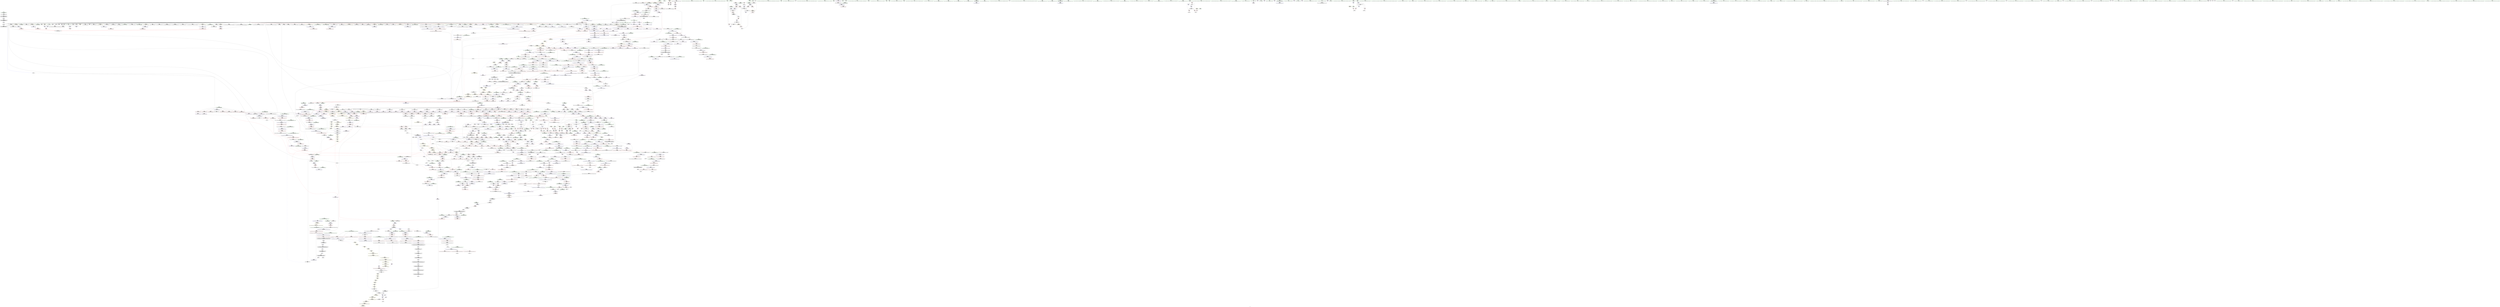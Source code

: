 digraph "SVFG" {
	label="SVFG";

	Node0x55e567bfe180 [shape=record,color=grey,label="{NodeID: 0\nNullPtr}"];
	Node0x55e567bfe180 -> Node0x55e567e55690[style=solid];
	Node0x55e567bfe180 -> Node0x55e567e55790[style=solid];
	Node0x55e567bfe180 -> Node0x55e567e55860[style=solid];
	Node0x55e567bfe180 -> Node0x55e567e55930[style=solid];
	Node0x55e567bfe180 -> Node0x55e567e55a00[style=solid];
	Node0x55e567bfe180 -> Node0x55e567e55ad0[style=solid];
	Node0x55e567bfe180 -> Node0x55e567e55ba0[style=solid];
	Node0x55e567bfe180 -> Node0x55e567e55c70[style=solid];
	Node0x55e567bfe180 -> Node0x55e567e55d40[style=solid];
	Node0x55e567bfe180 -> Node0x55e567e55e10[style=solid];
	Node0x55e567bfe180 -> Node0x55e567e55ee0[style=solid];
	Node0x55e567bfe180 -> Node0x55e567e55fb0[style=solid];
	Node0x55e567bfe180 -> Node0x55e567e56080[style=solid];
	Node0x55e567bfe180 -> Node0x55e567e56150[style=solid];
	Node0x55e567bfe180 -> Node0x55e567e56220[style=solid];
	Node0x55e567bfe180 -> Node0x55e567e562f0[style=solid];
	Node0x55e567bfe180 -> Node0x55e567e563c0[style=solid];
	Node0x55e567bfe180 -> Node0x55e567e56490[style=solid];
	Node0x55e567bfe180 -> Node0x55e567e56560[style=solid];
	Node0x55e567bfe180 -> Node0x55e567e56630[style=solid];
	Node0x55e567bfe180 -> Node0x55e567e56700[style=solid];
	Node0x55e567bfe180 -> Node0x55e567e567d0[style=solid];
	Node0x55e567bfe180 -> Node0x55e567e568a0[style=solid];
	Node0x55e567bfe180 -> Node0x55e567e4a530[style=solid];
	Node0x55e567bfe180 -> Node0x55e567e4a600[style=solid];
	Node0x55e567bfe180 -> Node0x55e567e4a6d0[style=solid];
	Node0x55e567bfe180 -> Node0x55e567e4a7a0[style=solid];
	Node0x55e567bfe180 -> Node0x55e567e4a870[style=solid];
	Node0x55e567bfe180 -> Node0x55e567e4a940[style=solid];
	Node0x55e567bfe180 -> Node0x55e567e4aa10[style=solid];
	Node0x55e567bfe180 -> Node0x55e567e4aae0[style=solid];
	Node0x55e567bfe180 -> Node0x55e567e4abb0[style=solid];
	Node0x55e567bfe180 -> Node0x55e567e4ac80[style=solid];
	Node0x55e567bfe180 -> Node0x55e567e4ad50[style=solid];
	Node0x55e567bfe180 -> Node0x55e567e4ae20[style=solid];
	Node0x55e567bfe180 -> Node0x55e567e4aef0[style=solid];
	Node0x55e567bfe180 -> Node0x55e567e4afc0[style=solid];
	Node0x55e567bfe180 -> Node0x55e567e4b090[style=solid];
	Node0x55e567bfe180 -> Node0x55e567e4b160[style=solid];
	Node0x55e567bfe180 -> Node0x55e567e4b230[style=solid];
	Node0x55e567bfe180 -> Node0x55e567e4b300[style=solid];
	Node0x55e567bfe180 -> Node0x55e567e4b3d0[style=solid];
	Node0x55e567bfe180 -> Node0x55e567e4b4a0[style=solid];
	Node0x55e567bfe180 -> Node0x55e567e4b570[style=solid];
	Node0x55e567bfe180 -> Node0x55e567e4b640[style=solid];
	Node0x55e567bfe180 -> Node0x55e567e4b710[style=solid];
	Node0x55e567bfe180 -> Node0x55e567e4b7e0[style=solid];
	Node0x55e567bfe180 -> Node0x55e567e4b8b0[style=solid];
	Node0x55e567bfe180 -> Node0x55e567e4b980[style=solid];
	Node0x55e567bfe180 -> Node0x55e567e4ba50[style=solid];
	Node0x55e567bfe180 -> Node0x55e567e4bb20[style=solid];
	Node0x55e567bfe180 -> Node0x55e567e4bbf0[style=solid];
	Node0x55e567bfe180 -> Node0x55e567e4bcc0[style=solid];
	Node0x55e567bfe180 -> Node0x55e567e4bd90[style=solid];
	Node0x55e567bfe180 -> Node0x55e567e4be60[style=solid];
	Node0x55e567bfe180 -> Node0x55e567e848e0[style=solid];
	Node0x55e567bfe180 -> Node0x55e567e87830[style=solid];
	Node0x55e567bfe180 -> Node0x55e567e87900[style=solid];
	Node0x55e567bfe180 -> Node0x55e567e879d0[style=solid];
	Node0x55e567bfe180 -> Node0x55e567e89bf0[style=solid];
	Node0x55e567bfe180 -> Node0x55e567e89cc0[style=solid];
	Node0x55e567bfe180 -> Node0x55e567e89d90[style=solid];
	Node0x55e567bfe180 -> Node0x55e567e8c7d0[style=solid];
	Node0x55e567bfe180 -> Node0x55e567622ef0[style=solid];
	Node0x55e567bfe180 -> Node0x55e567ebaf20[style=solid];
	Node0x55e567bfe180 -> Node0x55e567ebe040[style=solid];
	Node0x55e567bfe180 -> Node0x55e567ebeac0[style=solid];
	Node0x55e567bfe180 -> Node0x55e567ebfb40[style=solid];
	Node0x55e567bfe180:s64 -> Node0x55e567fb98e0[style=solid,color=red];
	Node0x55e567bfe180:s64 -> Node0x55e567fb34b0[style=solid,color=red];
	Node0x55e567e56f20 [shape=record,color=red,label="{NodeID: 775\n238\<--90\n\<--j\nmain\n}"];
	Node0x55e567e56f20 -> Node0x55e567ebdd40[style=solid];
	Node0x55e567e4d5b0 [shape=record,color=black,label="{NodeID: 443\n483\<--482\n\<--this1\n_ZNSt6vectorIS_IiSaIiEESaIS1_EED2Ev\n}"];
	Node0x55e567e4d5b0 -> Node0x55e567e657a0[style=solid];
	Node0x55e567e4d5b0 -> Node0x55e567e65870[style=solid];
	Node0x55e567e8d0c0 [shape=record,color=blue,label="{NodeID: 1218\n1629\<--1626\n_M_finish3\<--\n_ZNSt6vectorIiSaIiEE15_M_erase_at_endEPi\n|{<s0>41}}"];
	Node0x55e567e8d0c0:s0 -> Node0x55e567f19d90[style=dashed,color=blue];
	Node0x55e567e411c0 [shape=record,color=green,label="{NodeID: 111\n599\<--600\nexn.slot\<--exn.slot_field_insensitive\n_ZNSt12_Vector_baseISt6vectorIiSaIiEESaIS2_EED2Ev\n}"];
	Node0x55e567e411c0 -> Node0x55e567e59480[style=solid];
	Node0x55e567e411c0 -> Node0x55e567e874f0[style=solid];
	Node0x55e567f0f390 [shape=record,color=black,label="{NodeID: 1993\nMR_34V_4 = PHI(MR_34V_5, MR_34V_3, )\npts\{794 \}\n|{|<s2>14|<s3>20|<s4>22|<s5>24|<s6>31}}"];
	Node0x55e567f0f390 -> Node0x55e567f09490[style=dashed];
	Node0x55e567f0f390 -> Node0x55e567f14890[style=dashed];
	Node0x55e567f0f390:s2 -> Node0x55e567f06320[style=dashed,color=red];
	Node0x55e567f0f390:s3 -> Node0x55e567f29650[style=dashed,color=red];
	Node0x55e567f0f390:s4 -> Node0x55e567f29650[style=dashed,color=red];
	Node0x55e567f0f390:s5 -> Node0x55e567f29650[style=dashed,color=red];
	Node0x55e567f0f390:s6 -> Node0x55e567f1e210[style=dashed,color=red];
	Node0x55e567e5c950 [shape=record,color=red,label="{NodeID: 886\n1168\<--1167\n\<--_M_start4\n_ZNSt12_Vector_baseIiSaIiEED2Ev\n}"];
	Node0x55e567e5c950 -> Node0x55e567e5faa0[style=solid];
	Node0x55e567fafab0 [shape=record,color=black,label="{NodeID: 2768\n782 = PHI(799, )\n}"];
	Node0x55e567fafab0 -> Node0x55e567ebec40[style=solid];
	Node0x55e567e63450 [shape=record,color=black,label="{NodeID: 554\n2067\<--2048\n\<--__first\n_ZSt18uninitialized_copyISt13move_iteratorIPiES1_ET0_T_S4_S3_\n}"];
	Node0x55e567e63450 -> Node0x55e567e6b100[style=solid];
	Node0x55e567e45a80 [shape=record,color=green,label="{NodeID: 222\n1324\<--1325\n__n.addr\<--__n.addr_field_insensitive\n_ZNSt12_Vector_baseISt6vectorIiSaIiEESaIS2_EE13_M_deallocateEPS2_m\n}"];
	Node0x55e567e45a80 -> Node0x55e567e5d7f0[style=solid];
	Node0x55e567e45a80 -> Node0x55e567e8ba00[style=solid];
	Node0x55e567e81ca0 [shape=record,color=red,label="{NodeID: 997\n1906\<--1905\n\<--\n_ZSt3maxImERKT_S2_S2_\n}"];
	Node0x55e567e81ca0 -> Node0x55e567ebe7c0[style=solid];
	Node0x55e567fbb470 [shape=record,color=black,label="{NodeID: 2879\n700 = PHI(646, )\n0th arg _ZNSaISt6vectorIiSaIiEEEC2ERKS2_ }"];
	Node0x55e567fbb470 -> Node0x55e567e87f80[style=solid];
	Node0x55e567e68ee0 [shape=record,color=purple,label="{NodeID: 665\n1504\<--1502\n_M_finish18\<--\n_ZNSt6vectorIiSaIiEE17_M_default_appendEm\n}"];
	Node0x55e567e68ee0 -> Node0x55e567e7f330[style=solid];
	Node0x55e567e53e50 [shape=record,color=green,label="{NodeID: 333\n2126\<--2127\n__last\<--__last_field_insensitive\n_ZSt4copyISt13move_iteratorIPiES1_ET0_T_S4_S3_\n}"];
	Node0x55e567e53e50 -> Node0x55e567e63d40[style=solid];
	Node0x55e567e53e50 -> Node0x55e567e6bac0[style=solid];
	Node0x55e567e87760 [shape=record,color=blue,label="{NodeID: 1108\n641\<--638\n__a.addr\<--__a\n_ZNSt12_Vector_baseISt6vectorIiSaIiEESaIS2_EE12_Vector_implC2ERKS3_\n}"];
	Node0x55e567e87760 -> Node0x55e567e59890[style=dashed];
	Node0x55e567dec950 [shape=record,color=green,label="{NodeID: 1\n7\<--1\n__dso_handle\<--dummyObj\nGlob }"];
	Node0x55e567e56ff0 [shape=record,color=red,label="{NodeID: 776\n111\<--110\nvbase.offset\<--\nmain\n}"];
	Node0x55e567e4d680 [shape=record,color=black,label="{NodeID: 444\n487\<--482\n\<--this1\n_ZNSt6vectorIS_IiSaIiEESaIS1_EED2Ev\n}"];
	Node0x55e567e4d680 -> Node0x55e567e65940[style=solid];
	Node0x55e567e4d680 -> Node0x55e567e65a10[style=solid];
	Node0x55e567e8d190 [shape=record,color=blue,label="{NodeID: 1219\n1640\<--1637\n__first.addr\<--__first\n_ZSt27__uninitialized_default_n_aIPimiET_S1_T0_RSaIT1_E\n}"];
	Node0x55e567e8d190 -> Node0x55e567e7fb50[style=dashed];
	Node0x55e567e41290 [shape=record,color=green,label="{NodeID: 112\n601\<--602\nehselector.slot\<--ehselector.slot_field_insensitive\n_ZNSt12_Vector_baseISt6vectorIiSaIiEESaIS2_EED2Ev\n}"];
	Node0x55e567e41290 -> Node0x55e567e875c0[style=solid];
	Node0x55e567f0f890 [shape=record,color=black,label="{NodeID: 1994\nMR_36V_3 = PHI(MR_36V_4, MR_36V_2, )\npts\{1986 \}\n|{|<s3>14}}"];
	Node0x55e567f0f890 -> Node0x55e567e570c0[style=dashed];
	Node0x55e567f0f890 -> Node0x55e567e85200[style=dashed];
	Node0x55e567f0f890 -> Node0x55e567f09990[style=dashed];
	Node0x55e567f0f890:s3 -> Node0x55e567f06400[style=dashed,color=red];
	Node0x55e567e5ca20 [shape=record,color=red,label="{NodeID: 887\n1202\<--1196\n\<--__first.addr\n_ZSt8_DestroyIPiEvT_S1_\n|{<s0>97}}"];
	Node0x55e567e5ca20:s0 -> Node0x55e567fbd360[style=solid,color=red];
	Node0x55e567fafbf0 [shape=record,color=black,label="{NodeID: 2769\n825 = PHI(838, )\n}"];
	Node0x55e567fafbf0 -> Node0x55e567e5eb30[style=solid];
	Node0x55e567e63520 [shape=record,color=black,label="{NodeID: 555\n2070\<--2050\n\<--__last\n_ZSt18uninitialized_copyISt13move_iteratorIPiES1_ET0_T_S4_S3_\n}"];
	Node0x55e567e63520 -> Node0x55e567e6b2a0[style=solid];
	Node0x55e567e45b50 [shape=record,color=green,label="{NodeID: 223\n1338\<--1339\n_ZNSt16allocator_traitsISaISt6vectorIiSaIiEEEE10deallocateERS3_PS2_m\<--_ZNSt16allocator_traitsISaISt6vectorIiSaIiEEEE10deallocateERS3_PS2_m_field_insensitive\n}"];
	Node0x55e567e81d70 [shape=record,color=red,label="{NodeID: 998\n1908\<--1907\n\<--\n_ZSt3maxImERKT_S2_S2_\n}"];
	Node0x55e567e81d70 -> Node0x55e567ebe7c0[style=solid];
	Node0x55e567fbb580 [shape=record,color=black,label="{NodeID: 2880\n701 = PHI(647, )\n1st arg _ZNSaISt6vectorIiSaIiEEEC2ERKS2_ }"];
	Node0x55e567fbb580 -> Node0x55e567e88050[style=solid];
	Node0x55e567e68fb0 [shape=record,color=purple,label="{NodeID: 666\n1545\<--1544\n_M_impl29\<--\n_ZNSt6vectorIiSaIiEE17_M_default_appendEm\n}"];
	Node0x55e567e53f20 [shape=record,color=green,label="{NodeID: 334\n2128\<--2129\n__result.addr\<--__result.addr_field_insensitive\n_ZSt4copyISt13move_iteratorIPiES1_ET0_T_S4_S3_\n}"];
	Node0x55e567e53f20 -> Node0x55e567e82db0[style=solid];
	Node0x55e567e53f20 -> Node0x55e567e90800[style=solid];
	Node0x55e567e87830 [shape=record,color=blue, style = dotted,label="{NodeID: 1109\n651\<--3\n_M_start\<--dummyVal\n_ZNSt12_Vector_baseISt6vectorIiSaIiEESaIS2_EE12_Vector_implC2ERKS3_\n|{<s0>47}}"];
	Node0x55e567e87830:s0 -> Node0x55e567f48790[style=dashed,color=blue];
	Node0x55e567e3d250 [shape=record,color=green,label="{NodeID: 2\n8\<--1\n.str\<--dummyObj\nGlob }"];
	Node0x55e567e570c0 [shape=record,color=red,label="{NodeID: 777\n230\<--229\n\<--call44\nmain\n}"];
	Node0x55e567e570c0 -> Node0x55e567ec0440[style=solid];
	Node0x55e567e4d750 [shape=record,color=black,label="{NodeID: 445\n491\<--482\n\<--this1\n_ZNSt6vectorIS_IiSaIiEESaIS1_EED2Ev\n|{<s0>42}}"];
	Node0x55e567e4d750:s0 -> Node0x55e567fbbcc0[style=solid,color=red];
	Node0x55e567e8d260 [shape=record,color=blue,label="{NodeID: 1220\n1642\<--1638\n__n.addr\<--__n\n_ZSt27__uninitialized_default_n_aIPimiET_S1_T0_RSaIT1_E\n}"];
	Node0x55e567e8d260 -> Node0x55e567e7fc20[style=dashed];
	Node0x55e567e41360 [shape=record,color=green,label="{NodeID: 113\n620\<--621\n_ZNSt12_Vector_baseISt6vectorIiSaIiEESaIS2_EE13_M_deallocateEPS2_m\<--_ZNSt12_Vector_baseISt6vectorIiSaIiEESaIS2_EE13_M_deallocateEPS2_m_field_insensitive\n}"];
	Node0x55e567f0fd90 [shape=record,color=black,label="{NodeID: 1995\nMR_34V_7 = PHI(MR_34V_3, MR_34V_1, )\npts\{794 \}\n|{<s0>39}}"];
	Node0x55e567f0fd90:s0 -> Node0x55e567f19d90[style=dashed,color=blue];
	Node0x55e567e5caf0 [shape=record,color=red,label="{NodeID: 888\n1203\<--1198\n\<--__last.addr\n_ZSt8_DestroyIPiEvT_S1_\n|{<s0>97}}"];
	Node0x55e567e5caf0:s0 -> Node0x55e567fbd4a0[style=solid,color=red];
	Node0x55e567fafd30 [shape=record,color=black,label="{NodeID: 2770\n853 = PHI(857, )\n}"];
	Node0x55e567fafd30 -> Node0x55e567e5eda0[style=solid];
	Node0x55e567e635f0 [shape=record,color=black,label="{NodeID: 556\n2066\<--2056\n\<--agg.tmp\n_ZSt18uninitialized_copyISt13move_iteratorIPiES1_ET0_T_S4_S3_\n}"];
	Node0x55e567e635f0 -> Node0x55e567e6b030[style=solid];
	Node0x55e567e45c50 [shape=record,color=green,label="{NodeID: 224\n1346\<--1347\n__a.addr\<--__a.addr_field_insensitive\n_ZNSt16allocator_traitsISaISt6vectorIiSaIiEEEE10deallocateERS3_PS2_m\n}"];
	Node0x55e567e45c50 -> Node0x55e567e5d8c0[style=solid];
	Node0x55e567e45c50 -> Node0x55e567e8bad0[style=solid];
	Node0x55e567e81e40 [shape=record,color=red,label="{NodeID: 999\n1924\<--1921\n\<--__a.addr\n_ZNSt16allocator_traitsISaIiEE8max_sizeERKS0_\n}"];
	Node0x55e567e81e40 -> Node0x55e567e62820[style=solid];
	Node0x55e567fbb690 [shape=record,color=black,label="{NodeID: 2881\n1219 = PHI(1159, 1538, 1555, )\n0th arg _ZNSt12_Vector_baseIiSaIiEE13_M_deallocateEPim }"];
	Node0x55e567fbb690 -> Node0x55e567e8aea0[style=solid];
	Node0x55e567e69080 [shape=record,color=purple,label="{NodeID: 667\n1546\<--1544\n_M_start30\<--\n_ZNSt6vectorIiSaIiEE17_M_default_appendEm\n}"];
	Node0x55e567e69080 -> Node0x55e567e7f400[style=solid];
	Node0x55e567e53ff0 [shape=record,color=green,label="{NodeID: 335\n2130\<--2131\nagg.tmp\<--agg.tmp_field_insensitive\n_ZSt4copyISt13move_iteratorIPiES1_ET0_T_S4_S3_\n}"];
	Node0x55e567e53ff0 -> Node0x55e567e63e10[style=solid];
	Node0x55e567e53ff0 -> Node0x55e567e6bb90[style=solid];
	Node0x55e567e87900 [shape=record,color=blue, style = dotted,label="{NodeID: 1110\n653\<--3\n_M_finish\<--dummyVal\n_ZNSt12_Vector_baseISt6vectorIiSaIiEESaIS2_EE12_Vector_implC2ERKS3_\n|{<s0>47}}"];
	Node0x55e567e87900:s0 -> Node0x55e567f48790[style=dashed,color=blue];
	Node0x55e567e3d2e0 [shape=record,color=green,label="{NodeID: 3\n10\<--1\n.str.1\<--dummyObj\nGlob }"];
	Node0x55e567e57190 [shape=record,color=red,label="{NodeID: 778\n245\<--242\n\<--call50\nmain\n}"];
	Node0x55e567e57190 -> Node0x55e567e85950[style=solid];
	Node0x55e567e4d820 [shape=record,color=black,label="{NodeID: 446\n498\<--482\n\<--this1\n_ZNSt6vectorIS_IiSaIiEESaIS1_EED2Ev\n|{<s0>44}}"];
	Node0x55e567e4d820:s0 -> Node0x55e567fc2240[style=solid,color=red];
	Node0x55e567e8d330 [shape=record,color=blue,label="{NodeID: 1221\n1644\<--1639\n.addr\<--\n_ZSt27__uninitialized_default_n_aIPimiET_S1_T0_RSaIT1_E\n}"];
	Node0x55e567e46090 [shape=record,color=green,label="{NodeID: 114\n639\<--640\nthis.addr\<--this.addr_field_insensitive\n_ZNSt12_Vector_baseISt6vectorIiSaIiEESaIS2_EE12_Vector_implC2ERKS3_\n}"];
	Node0x55e567e46090 -> Node0x55e567e597c0[style=solid];
	Node0x55e567e46090 -> Node0x55e567e87690[style=solid];
	Node0x55e567f10290 [shape=record,color=black,label="{NodeID: 1996\nMR_435V_4 = PHI(MR_435V_2, MR_435V_1, )\npts\{1425 \}\n}"];
	Node0x55e567e5cbc0 [shape=record,color=red,label="{NodeID: 889\n1231\<--1222\nthis1\<--this.addr\n_ZNSt12_Vector_baseIiSaIiEE13_M_deallocateEPim\n}"];
	Node0x55e567e5cbc0 -> Node0x55e567e68110[style=solid];
	Node0x55e567fafe70 [shape=record,color=black,label="{NodeID: 2771\n879 = PHI(950, )\n|{<s0>68}}"];
	Node0x55e567fafe70:s0 -> Node0x55e567fc3180[style=solid,color=red];
	Node0x55e567e636c0 [shape=record,color=black,label="{NodeID: 557\n2069\<--2058\n\<--agg.tmp2\n_ZSt18uninitialized_copyISt13move_iteratorIPiES1_ET0_T_S4_S3_\n}"];
	Node0x55e567e636c0 -> Node0x55e567e6b1d0[style=solid];
	Node0x55e567e45d20 [shape=record,color=green,label="{NodeID: 225\n1348\<--1349\n__p.addr\<--__p.addr_field_insensitive\n_ZNSt16allocator_traitsISaISt6vectorIiSaIiEEEE10deallocateERS3_PS2_m\n}"];
	Node0x55e567e45d20 -> Node0x55e567e5d990[style=solid];
	Node0x55e567e45d20 -> Node0x55e567e8bba0[style=solid];
	Node0x55e567e81f10 [shape=record,color=red,label="{NodeID: 1000\n1935\<--1932\nthis1\<--this.addr\n_ZNKSt12_Vector_baseIiSaIiEE19_M_get_Tp_allocatorEv\n}"];
	Node0x55e567e81f10 -> Node0x55e567e6a4d0[style=solid];
	Node0x55e567fbb940 [shape=record,color=black,label="{NodeID: 2882\n1220 = PHI(1162, 1539, 1559, )\n1st arg _ZNSt12_Vector_baseIiSaIiEE13_M_deallocateEPim }"];
	Node0x55e567fbb940 -> Node0x55e567e8af70[style=solid];
	Node0x55e567e69150 [shape=record,color=purple,label="{NodeID: 668\n1549\<--1548\n_M_impl31\<--\n_ZNSt6vectorIiSaIiEE17_M_default_appendEm\n}"];
	Node0x55e567e540c0 [shape=record,color=green,label="{NodeID: 336\n2132\<--2133\nagg.tmp3\<--agg.tmp3_field_insensitive\n_ZSt4copyISt13move_iteratorIPiES1_ET0_T_S4_S3_\n}"];
	Node0x55e567e540c0 -> Node0x55e567e63ee0[style=solid];
	Node0x55e567e540c0 -> Node0x55e567e6bc60[style=solid];
	Node0x55e567f29650 [shape=record,color=yellow,style=double,label="{NodeID: 2218\n34V_1 = ENCHI(MR_34V_0)\npts\{794 \}\nFun[_ZNSt6vectorIiSaIiEEixEm]}"];
	Node0x55e567f29650 -> Node0x55e567e581d0[style=dashed];
	Node0x55e567e879d0 [shape=record,color=blue, style = dotted,label="{NodeID: 1111\n655\<--3\n_M_end_of_storage\<--dummyVal\n_ZNSt12_Vector_baseISt6vectorIiSaIiEESaIS2_EE12_Vector_implC2ERKS3_\n|{<s0>47}}"];
	Node0x55e567e879d0:s0 -> Node0x55e567f48790[style=dashed,color=blue];
	Node0x55e567e3d590 [shape=record,color=green,label="{NodeID: 4\n12\<--1\nstdin\<--dummyObj\nGlob }"];
	Node0x55e567e57260 [shape=record,color=red,label="{NodeID: 779\n299\<--296\nthis1\<--this.addr\n_ZNSaISt6vectorIiSaIiEEEC2Ev\n}"];
	Node0x55e567e57260 -> Node0x55e567e4cd90[style=solid];
	Node0x55e567e4d8f0 [shape=record,color=black,label="{NodeID: 447\n506\<--482\n\<--this1\n_ZNSt6vectorIS_IiSaIiEESaIS1_EED2Ev\n|{<s0>45}}"];
	Node0x55e567e4d8f0:s0 -> Node0x55e567fc2240[style=solid,color=red];
	Node0x55e567e8d400 [shape=record,color=blue,label="{NodeID: 1222\n1659\<--1656\nthis.addr\<--this\n_ZNKSt6vectorIiSaIiEE12_M_check_lenEmPKc\n}"];
	Node0x55e567e8d400 -> Node0x55e567e7fcf0[style=dashed];
	Node0x55e567e46160 [shape=record,color=green,label="{NodeID: 115\n641\<--642\n__a.addr\<--__a.addr_field_insensitive\n_ZNSt12_Vector_baseISt6vectorIiSaIiEESaIS2_EE12_Vector_implC2ERKS3_\n}"];
	Node0x55e567e46160 -> Node0x55e567e59890[style=solid];
	Node0x55e567e46160 -> Node0x55e567e87760[style=solid];
	Node0x55e567f10790 [shape=record,color=black,label="{NodeID: 1997\nMR_437V_4 = PHI(MR_437V_2, MR_437V_1, )\npts\{1427 \}\n}"];
	Node0x55e567e5cc90 [shape=record,color=red,label="{NodeID: 890\n1232\<--1224\n\<--__p.addr\n_ZNSt12_Vector_baseIiSaIiEE13_M_deallocateEPim\n}"];
	Node0x55e567e5cc90 -> Node0x55e567ebe040[style=solid];
	Node0x55e567faffb0 [shape=record,color=black,label="{NodeID: 2772\n901 = PHI()\n}"];
	Node0x55e567e63790 [shape=record,color=black,label="{NodeID: 558\n2044\<--2077\n_ZSt18uninitialized_copyISt13move_iteratorIPiES1_ET0_T_S4_S3__ret\<--call\n_ZSt18uninitialized_copyISt13move_iteratorIPiES1_ET0_T_S4_S3_\n|{<s0>156}}"];
	Node0x55e567e63790:s0 -> Node0x55e567fb21f0[style=solid,color=blue];
	Node0x55e567e45df0 [shape=record,color=green,label="{NodeID: 226\n1350\<--1351\n__n.addr\<--__n.addr_field_insensitive\n_ZNSt16allocator_traitsISaISt6vectorIiSaIiEEEE10deallocateERS3_PS2_m\n}"];
	Node0x55e567e45df0 -> Node0x55e567e5da60[style=solid];
	Node0x55e567e45df0 -> Node0x55e567e8bc70[style=solid];
	Node0x55e567e81fe0 [shape=record,color=red,label="{NodeID: 1001\n1944\<--1941\nthis1\<--this.addr\n_ZNK9__gnu_cxx13new_allocatorIiE8max_sizeEv\n}"];
	Node0x55e567fbbb00 [shape=record,color=black,label="{NodeID: 2883\n1221 = PHI(1172, 1540, 1571, )\n2nd arg _ZNSt12_Vector_baseIiSaIiEE13_M_deallocateEPim }"];
	Node0x55e567fbbb00 -> Node0x55e567e8b040[style=solid];
	Node0x55e567e69220 [shape=record,color=purple,label="{NodeID: 669\n1550\<--1548\n_M_finish32\<--\n_ZNSt6vectorIiSaIiEE17_M_default_appendEm\n}"];
	Node0x55e567e69220 -> Node0x55e567e7f4d0[style=solid];
	Node0x55e567e54190 [shape=record,color=green,label="{NodeID: 337\n2145\<--2146\n_ZSt12__miter_baseIPiEDTcl12__miter_basecldtfp_4baseEEESt13move_iteratorIT_E\<--_ZSt12__miter_baseIPiEDTcl12__miter_basecldtfp_4baseEEESt13move_iteratorIT_E_field_insensitive\n}"];
	Node0x55e567f29730 [shape=record,color=yellow,style=double,label="{NodeID: 2219\n370V_1 = ENCHI(MR_370V_0)\npts\{1155 \}\nFun[_ZNSt12_Vector_baseIiSaIiEED2Ev]}"];
	Node0x55e567f29730 -> Node0x55e567e8a9c0[style=dashed];
	Node0x55e567e87aa0 [shape=record,color=blue,label="{NodeID: 1112\n661\<--659\nthis.addr\<--this\n_ZNSt12_Vector_baseISt6vectorIiSaIiEESaIS2_EE17_M_create_storageEm\n}"];
	Node0x55e567e87aa0 -> Node0x55e567e59960[style=dashed];
	Node0x55e567e3d620 [shape=record,color=green,label="{NodeID: 5\n13\<--1\n.str.2\<--dummyObj\nGlob }"];
	Node0x55e567e57330 [shape=record,color=red,label="{NodeID: 780\n322\<--309\nthis1\<--this.addr\n_ZNSt6vectorIS_IiSaIiEESaIS1_EEC2EmRKS2_\n|{|<s2>34}}"];
	Node0x55e567e57330 -> Node0x55e567e4ce60[style=solid];
	Node0x55e567e57330 -> Node0x55e567e4cf30[style=solid];
	Node0x55e567e57330:s2 -> Node0x55e567fbdae0[style=solid,color=red];
	Node0x55e567e4d9c0 [shape=record,color=black,label="{NodeID: 448\n580\<--579\n\<--this1\n_ZNSt6vectorIS_IiSaIiEESaIS1_EE21_M_default_initializeEm\n}"];
	Node0x55e567e4d9c0 -> Node0x55e567e65bb0[style=solid];
	Node0x55e567e4d9c0 -> Node0x55e567e65c80[style=solid];
	Node0x55e567e8d4d0 [shape=record,color=blue,label="{NodeID: 1223\n1661\<--1657\n__n.addr\<--__n\n_ZNKSt6vectorIiSaIiEE12_M_check_lenEmPKc\n|{|<s2>135}}"];
	Node0x55e567e8d4d0 -> Node0x55e567e7fdc0[style=dashed];
	Node0x55e567e8d4d0 -> Node0x55e567e801d0[style=dashed];
	Node0x55e567e8d4d0:s2 -> Node0x55e567f06810[style=dashed,color=red];
	Node0x55e567e46230 [shape=record,color=green,label="{NodeID: 116\n649\<--650\n_ZNSaISt6vectorIiSaIiEEEC2ERKS2_\<--_ZNSaISt6vectorIiSaIiEEEC2ERKS2__field_insensitive\n}"];
	Node0x55e567f10c90 [shape=record,color=black,label="{NodeID: 1998\nMR_439V_4 = PHI(MR_439V_2, MR_439V_1, )\npts\{1429 \}\n}"];
	Node0x55e567e5cd60 [shape=record,color=red,label="{NodeID: 891\n1237\<--1224\n\<--__p.addr\n_ZNSt12_Vector_baseIiSaIiEE13_M_deallocateEPim\n|{<s0>98}}"];
	Node0x55e567e5cd60:s0 -> Node0x55e567fb7ac0[style=solid,color=red];
	Node0x55e567fb0080 [shape=record,color=black,label="{NodeID: 2773\n978 = PHI()\n}"];
	Node0x55e567e63860 [shape=record,color=black,label="{NodeID: 559\n2106\<--2090\n\<--__first\n_ZNSt20__uninitialized_copyILb1EE13__uninit_copyISt13move_iteratorIPiES3_EET0_T_S6_S5_\n}"];
	Node0x55e567e63860 -> Node0x55e567e6b780[style=solid];
	Node0x55e567e45ec0 [shape=record,color=green,label="{NodeID: 227\n1360\<--1361\n_ZN9__gnu_cxx13new_allocatorISt6vectorIiSaIiEEE10deallocateEPS3_m\<--_ZN9__gnu_cxx13new_allocatorISt6vectorIiSaIiEEE10deallocateEPS3_m_field_insensitive\n}"];
	Node0x55e567e820b0 [shape=record,color=red,label="{NodeID: 1002\n1956\<--1950\n\<--__a.addr\n_ZNSt16allocator_traitsISaIiEE8allocateERS0_m\n}"];
	Node0x55e567e820b0 -> Node0x55e567e62c30[style=solid];
	Node0x55e567fbbcc0 [shape=record,color=black,label="{NodeID: 2884\n830 = PHI(491, 585, )\n0th arg _ZNSt12_Vector_baseISt6vectorIiSaIiEESaIS2_EE19_M_get_Tp_allocatorEv }"];
	Node0x55e567fbbcc0 -> Node0x55e567e88bb0[style=solid];
	Node0x55e567e692f0 [shape=record,color=purple,label="{NodeID: 670\n1557\<--1556\n_M_impl34\<--\n_ZNSt6vectorIiSaIiEE17_M_default_appendEm\n}"];
	Node0x55e567e54290 [shape=record,color=green,label="{NodeID: 338\n2155\<--2156\n_ZSt14__copy_move_a2ILb1EPiS0_ET1_T0_S2_S1_\<--_ZSt14__copy_move_a2ILb1EPiS0_ET1_T0_S2_S1__field_insensitive\n}"];
	Node0x55e567f29840 [shape=record,color=yellow,style=double,label="{NodeID: 2220\n372V_1 = ENCHI(MR_372V_0)\npts\{1157 \}\nFun[_ZNSt12_Vector_baseIiSaIiEED2Ev]}"];
	Node0x55e567f29840 -> Node0x55e567e8aa90[style=dashed];
	Node0x55e567e87b70 [shape=record,color=blue,label="{NodeID: 1113\n663\<--660\n__n.addr\<--__n\n_ZNSt12_Vector_baseISt6vectorIiSaIiEESaIS2_EE17_M_create_storageEm\n}"];
	Node0x55e567e87b70 -> Node0x55e567e59a30[style=dashed];
	Node0x55e567e87b70 -> Node0x55e567e59b00[style=dashed];
	Node0x55e567e3d6b0 [shape=record,color=green,label="{NodeID: 6\n15\<--1\n.str.3\<--dummyObj\nGlob }"];
	Node0x55e567e57400 [shape=record,color=red,label="{NodeID: 781\n324\<--311\n\<--__n.addr\n_ZNSt6vectorIS_IiSaIiEESaIS1_EEC2EmRKS2_\n|{<s0>33}}"];
	Node0x55e567e57400:s0 -> Node0x55e567fb8d80[style=solid,color=red];
	Node0x55e567e4da90 [shape=record,color=black,label="{NodeID: 449\n585\<--579\n\<--this1\n_ZNSt6vectorIS_IiSaIiEESaIS1_EE21_M_default_initializeEm\n|{<s0>50}}"];
	Node0x55e567e4da90:s0 -> Node0x55e567fbbcc0[style=solid,color=red];
	Node0x55e567e8d5a0 [shape=record,color=blue,label="{NodeID: 1224\n1663\<--1658\n__s.addr\<--__s\n_ZNKSt6vectorIiSaIiEE12_M_check_lenEmPKc\n}"];
	Node0x55e567e8d5a0 -> Node0x55e567e7fe90[style=dashed];
	Node0x55e567e46300 [shape=record,color=green,label="{NodeID: 117\n661\<--662\nthis.addr\<--this.addr_field_insensitive\n_ZNSt12_Vector_baseISt6vectorIiSaIiEESaIS2_EE17_M_create_storageEm\n}"];
	Node0x55e567e46300 -> Node0x55e567e59960[style=solid];
	Node0x55e567e46300 -> Node0x55e567e87aa0[style=solid];
	Node0x55e567f11190 [shape=record,color=black,label="{NodeID: 1999\nMR_441V_6 = PHI(MR_441V_2, MR_441V_1, )\npts\{1431 \}\n}"];
	Node0x55e567e5ce30 [shape=record,color=red,label="{NodeID: 892\n1238\<--1226\n\<--__n.addr\n_ZNSt12_Vector_baseIiSaIiEE13_M_deallocateEPim\n|{<s0>98}}"];
	Node0x55e567e5ce30:s0 -> Node0x55e567fb7bd0[style=solid,color=red];
	Node0x55e567fb0150 [shape=record,color=black,label="{NodeID: 2774\n1061 = PHI(950, )\n|{<s0>85}}"];
	Node0x55e567fb0150:s0 -> Node0x55e567fb7f00[style=solid,color=red];
	Node0x55e567e63930 [shape=record,color=black,label="{NodeID: 560\n2109\<--2092\n\<--__last\n_ZNSt20__uninitialized_copyILb1EE13__uninit_copyISt13move_iteratorIPiES3_EET0_T_S6_S5_\n}"];
	Node0x55e567e63930 -> Node0x55e567e6b920[style=solid];
	Node0x55e567e45fc0 [shape=record,color=green,label="{NodeID: 228\n1367\<--1368\nthis.addr\<--this.addr_field_insensitive\n_ZN9__gnu_cxx13new_allocatorISt6vectorIiSaIiEEE10deallocateEPS3_m\n}"];
	Node0x55e567e45fc0 -> Node0x55e567e5db30[style=solid];
	Node0x55e567e45fc0 -> Node0x55e567e8bd40[style=solid];
	Node0x55e567f05e90 [shape=record,color=yellow,style=double,label="{NodeID: 2110\n126V_1 = ENCHI(MR_126V_0)\npts\{539 \}\nFun[_ZNSt12_Vector_baseISt6vectorIiSaIiEESaIS2_EEC2EmRKS3_]}"];
	Node0x55e567f05e90 -> Node0x55e567e87010[style=dashed];
	Node0x55e567e82180 [shape=record,color=red,label="{NodeID: 1003\n1958\<--1952\n\<--__n.addr\n_ZNSt16allocator_traitsISaIiEE8allocateERS0_m\n|{<s0>150}}"];
	Node0x55e567e82180:s0 -> Node0x55e567fb3370[style=solid,color=red];
	Node0x55e567fbbe10 [shape=record,color=black,label="{NodeID: 2885\n522 = PHI(359, )\n0th arg _ZN9__gnu_cxx13new_allocatorISt6vectorIiSaIiEEED2Ev }"];
	Node0x55e567fbbe10 -> Node0x55e567e86cd0[style=solid];
	Node0x55e567e693c0 [shape=record,color=purple,label="{NodeID: 671\n1558\<--1556\n_M_start35\<--\n_ZNSt6vectorIiSaIiEE17_M_default_appendEm\n}"];
	Node0x55e567e693c0 -> Node0x55e567e7f5a0[style=solid];
	Node0x55e567e54390 [shape=record,color=green,label="{NodeID: 339\n2162\<--2163\n__first.addr\<--__first.addr_field_insensitive\n_ZSt14__copy_move_a2ILb1EPiS0_ET1_T0_S2_S1_\n}"];
	Node0x55e567e54390 -> Node0x55e567e83020[style=solid];
	Node0x55e567e54390 -> Node0x55e567e90a70[style=solid];
	Node0x55e567f29920 [shape=record,color=yellow,style=double,label="{NodeID: 2221\n34V_1 = ENCHI(MR_34V_0)\npts\{794 \}\nFun[_ZNSt12_Vector_baseIiSaIiEED2Ev]}"];
	Node0x55e567f29920 -> Node0x55e567e5c7b0[style=dashed];
	Node0x55e567f29920 -> Node0x55e567e5c880[style=dashed];
	Node0x55e567f29920 -> Node0x55e567e5c950[style=dashed];
	Node0x55e567e87c40 [shape=record,color=blue,label="{NodeID: 1114\n673\<--669\n_M_start\<--call\n_ZNSt12_Vector_baseISt6vectorIiSaIiEESaIS2_EE17_M_create_storageEm\n|{|<s2>48}}"];
	Node0x55e567e87c40 -> Node0x55e567e59bd0[style=dashed];
	Node0x55e567e87c40 -> Node0x55e567e59ca0[style=dashed];
	Node0x55e567e87c40:s2 -> Node0x55e567f488f0[style=dashed,color=blue];
	Node0x55e567e3d740 [shape=record,color=green,label="{NodeID: 7\n17\<--1\nstdout\<--dummyObj\nGlob }"];
	Node0x55e567e574d0 [shape=record,color=red,label="{NodeID: 782\n329\<--311\n\<--__n.addr\n_ZNSt6vectorIS_IiSaIiEESaIS1_EEC2EmRKS2_\n|{<s0>34}}"];
	Node0x55e567e574d0:s0 -> Node0x55e567fbdc20[style=solid,color=red];
	Node0x55e567e4db60 [shape=record,color=black,label="{NodeID: 450\n590\<--579\n\<--this1\n_ZNSt6vectorIS_IiSaIiEESaIS1_EE21_M_default_initializeEm\n}"];
	Node0x55e567e4db60 -> Node0x55e567e65d50[style=solid];
	Node0x55e567e4db60 -> Node0x55e567e65e20[style=solid];
	Node0x55e567e8d670 [shape=record,color=blue,label="{NodeID: 1225\n1667\<--1687\nref.tmp\<--call4\n_ZNKSt6vectorIiSaIiEE12_M_check_lenEmPKc\n|{|<s1>135}}"];
	Node0x55e567e8d670 -> Node0x55e567e801d0[style=dashed];
	Node0x55e567e8d670:s1 -> Node0x55e567f06920[style=dashed,color=red];
	Node0x55e567e463d0 [shape=record,color=green,label="{NodeID: 118\n663\<--664\n__n.addr\<--__n.addr_field_insensitive\n_ZNSt12_Vector_baseISt6vectorIiSaIiEESaIS2_EE17_M_create_storageEm\n}"];
	Node0x55e567e463d0 -> Node0x55e567e59a30[style=solid];
	Node0x55e567e463d0 -> Node0x55e567e59b00[style=solid];
	Node0x55e567e463d0 -> Node0x55e567e87b70[style=solid];
	Node0x55e567f11690 [shape=record,color=black,label="{NodeID: 2000\nMR_36V_7 = PHI(MR_36V_3, MR_36V_1, )\npts\{1986 \}\n|{<s0>39}}"];
	Node0x55e567f11690:s0 -> Node0x55e567f1a290[style=dashed,color=blue];
	Node0x55e567e5cf00 [shape=record,color=red,label="{NodeID: 893\n1249\<--1246\nthis1\<--this.addr\n_ZNSt12_Vector_baseIiSaIiEE12_Vector_implD2Ev\n}"];
	Node0x55e567e5cf00 -> Node0x55e567e5fc40[style=solid];
	Node0x55e567fb02f0 [shape=record,color=black,label="{NodeID: 2775\n1100 = PHI(1141, )\n|{<s0>88}}"];
	Node0x55e567fb02f0:s0 -> Node0x55e567fc2c50[style=solid,color=red];
	Node0x55e567e63a00 [shape=record,color=black,label="{NodeID: 561\n2105\<--2096\n\<--agg.tmp\n_ZNSt20__uninitialized_copyILb1EE13__uninit_copyISt13move_iteratorIPiES3_EET0_T_S6_S5_\n}"];
	Node0x55e567e63a00 -> Node0x55e567e6b6b0[style=solid];
	Node0x55e567e4e550 [shape=record,color=green,label="{NodeID: 229\n1369\<--1370\n__p.addr\<--__p.addr_field_insensitive\n_ZN9__gnu_cxx13new_allocatorISt6vectorIiSaIiEEE10deallocateEPS3_m\n}"];
	Node0x55e567e4e550 -> Node0x55e567e5dc00[style=solid];
	Node0x55e567e4e550 -> Node0x55e567e8be10[style=solid];
	Node0x55e567f05f70 [shape=record,color=yellow,style=double,label="{NodeID: 2111\n128V_1 = ENCHI(MR_128V_0)\npts\{541 \}\nFun[_ZNSt12_Vector_baseISt6vectorIiSaIiEESaIS2_EEC2EmRKS3_]}"];
	Node0x55e567f05f70 -> Node0x55e567e870e0[style=dashed];
	Node0x55e567e82250 [shape=record,color=red,label="{NodeID: 1004\n1976\<--1967\nthis1\<--this.addr\n_ZN9__gnu_cxx13new_allocatorIiE8allocateEmPKv\n|{<s0>151}}"];
	Node0x55e567e82250:s0 -> Node0x55e567fb7530[style=solid,color=red];
	Node0x55e567fbbf20 [shape=record,color=black,label="{NodeID: 2886\n365 = PHI(68, 68, 68, 68, )\n0th arg _ZNSt6vectorIS_IiSaIiEESaIS1_EEixEm }"];
	Node0x55e567fbbf20 -> Node0x55e567e86170[style=solid];
	Node0x55e567e69490 [shape=record,color=purple,label="{NodeID: 672\n1561\<--1560\n_M_impl36\<--\n_ZNSt6vectorIiSaIiEE17_M_default_appendEm\n}"];
	Node0x55e567e54460 [shape=record,color=green,label="{NodeID: 340\n2164\<--2165\n__last.addr\<--__last.addr_field_insensitive\n_ZSt14__copy_move_a2ILb1EPiS0_ET1_T0_S2_S1_\n}"];
	Node0x55e567e54460 -> Node0x55e567e830f0[style=solid];
	Node0x55e567e54460 -> Node0x55e567e90b40[style=solid];
	Node0x55e567e87d10 [shape=record,color=blue,label="{NodeID: 1115\n679\<--677\n_M_finish\<--\n_ZNSt12_Vector_baseISt6vectorIiSaIiEESaIS2_EE17_M_create_storageEm\n|{<s0>48}}"];
	Node0x55e567e87d10:s0 -> Node0x55e567f488f0[style=dashed,color=blue];
	Node0x55e567e3d7d0 [shape=record,color=green,label="{NodeID: 8\n18\<--1\n_ZSt3cin\<--dummyObj\nGlob }"];
	Node0x55e567e575a0 [shape=record,color=red,label="{NodeID: 783\n325\<--313\n\<--__a.addr\n_ZNSt6vectorIS_IiSaIiEESaIS1_EEC2EmRKS2_\n|{<s0>33}}"];
	Node0x55e567e575a0:s0 -> Node0x55e567fb8e90[style=solid,color=red];
	Node0x55e567e4dc30 [shape=record,color=black,label="{NodeID: 451\n614\<--610\nsub.ptr.lhs.cast\<--\n_ZNSt12_Vector_baseISt6vectorIiSaIiEESaIS2_EED2Ev\n}"];
	Node0x55e567e4dc30 -> Node0x55e567ebc840[style=solid];
	Node0x55e567e8d740 [shape=record,color=blue,label="{NodeID: 1226\n1665\<--1693\n__len\<--add\n_ZNKSt6vectorIiSaIiEE12_M_check_lenEmPKc\n}"];
	Node0x55e567e8d740 -> Node0x55e567e7ff60[style=dashed];
	Node0x55e567e8d740 -> Node0x55e567e80030[style=dashed];
	Node0x55e567e8d740 -> Node0x55e567e80100[style=dashed];
	Node0x55e567e464a0 [shape=record,color=green,label="{NodeID: 119\n670\<--671\n_ZNSt12_Vector_baseISt6vectorIiSaIiEESaIS2_EE11_M_allocateEm\<--_ZNSt12_Vector_baseISt6vectorIiSaIiEESaIS2_EE11_M_allocateEm_field_insensitive\n}"];
	Node0x55e567f11b90 [shape=record,color=black,label="{NodeID: 2001\nMR_26V_5 = PHI(MR_26V_6, MR_26V_4, )\npts\{85 \}\n|{|<s4>25}}"];
	Node0x55e567f11b90 -> Node0x55e567e56970[style=dashed];
	Node0x55e567f11b90 -> Node0x55e567e57190[style=dashed];
	Node0x55e567f11b90 -> Node0x55e567e85950[style=dashed];
	Node0x55e567f11b90 -> Node0x55e567f08090[style=dashed];
	Node0x55e567f11b90:s4 -> Node0x55e567f26a00[style=dashed,color=red];
	Node0x55e567e5cfd0 [shape=record,color=red,label="{NodeID: 894\n1268\<--1259\n\<--__a.addr\n_ZNSt16allocator_traitsISaIiEE10deallocateERS0_Pim\n}"];
	Node0x55e567e5cfd0 -> Node0x55e567e5fd10[style=solid];
	Node0x55e567fb0430 [shape=record,color=black,label="{NodeID: 2776\n1493 = PHI(1636, )\n}"];
	Node0x55e567e63ad0 [shape=record,color=black,label="{NodeID: 562\n2108\<--2098\n\<--agg.tmp2\n_ZNSt20__uninitialized_copyILb1EE13__uninit_copyISt13move_iteratorIPiES3_EET0_T_S6_S5_\n}"];
	Node0x55e567e63ad0 -> Node0x55e567e6b850[style=solid];
	Node0x55e567e4e620 [shape=record,color=green,label="{NodeID: 230\n1371\<--1372\n.addr\<--.addr_field_insensitive\n_ZN9__gnu_cxx13new_allocatorISt6vectorIiSaIiEEE10deallocateEPS3_m\n}"];
	Node0x55e567e4e620 -> Node0x55e567e8bee0[style=solid];
	Node0x55e567f06050 [shape=record,color=yellow,style=double,label="{NodeID: 2112\n130V_1 = ENCHI(MR_130V_0)\npts\{690000 690001 690002 \}\nFun[_ZNSt12_Vector_baseISt6vectorIiSaIiEESaIS2_EEC2EmRKS3_]|{<s0>47|<s1>47|<s2>47}}"];
	Node0x55e567f06050:s0 -> Node0x55e567e87830[style=dashed,color=red];
	Node0x55e567f06050:s1 -> Node0x55e567e87900[style=dashed,color=red];
	Node0x55e567f06050:s2 -> Node0x55e567e879d0[style=dashed,color=red];
	Node0x55e567e82320 [shape=record,color=red,label="{NodeID: 1005\n1977\<--1969\n\<--__n.addr\n_ZN9__gnu_cxx13new_allocatorIiE8allocateEmPKv\n}"];
	Node0x55e567e82320 -> Node0x55e567ebfe40[style=solid];
	Node0x55e567fbc210 [shape=record,color=black,label="{NodeID: 2887\n366 = PHI(150, 190, 199, 225, )\n1st arg _ZNSt6vectorIS_IiSaIiEESaIS1_EEixEm }"];
	Node0x55e567fbc210 -> Node0x55e567e86240[style=solid];
	Node0x55e567e69560 [shape=record,color=purple,label="{NodeID: 673\n1562\<--1560\n_M_end_of_storage37\<--\n_ZNSt6vectorIiSaIiEE17_M_default_appendEm\n}"];
	Node0x55e567e69560 -> Node0x55e567e7f670[style=solid];
	Node0x55e567e54530 [shape=record,color=green,label="{NodeID: 341\n2166\<--2167\n__result.addr\<--__result.addr_field_insensitive\n_ZSt14__copy_move_a2ILb1EPiS0_ET1_T0_S2_S1_\n}"];
	Node0x55e567e54530 -> Node0x55e567e831c0[style=solid];
	Node0x55e567e54530 -> Node0x55e567e90c10[style=solid];
	Node0x55e567e87de0 [shape=record,color=blue,label="{NodeID: 1116\n687\<--685\n_M_end_of_storage\<--add.ptr\n_ZNSt12_Vector_baseISt6vectorIiSaIiEESaIS2_EE17_M_create_storageEm\n|{<s0>48}}"];
	Node0x55e567e87de0:s0 -> Node0x55e567f488f0[style=dashed,color=blue];
	Node0x55e567e3e080 [shape=record,color=green,label="{NodeID: 9\n21\<--1\n_ZSt4cout\<--dummyObj\nGlob }"];
	Node0x55e567e57670 [shape=record,color=red,label="{NodeID: 784\n344\<--315\nexn\<--exn.slot\n_ZNSt6vectorIS_IiSaIiEESaIS1_EEC2EmRKS2_\n}"];
	Node0x55e567e4dd00 [shape=record,color=black,label="{NodeID: 452\n615\<--613\nsub.ptr.rhs.cast\<--\n_ZNSt12_Vector_baseISt6vectorIiSaIiEESaIS2_EED2Ev\n}"];
	Node0x55e567e4dd00 -> Node0x55e567ebc840[style=solid];
	Node0x55e567e8d810 [shape=record,color=blue,label="{NodeID: 1227\n1712\<--1710\nthis.addr\<--this\n_ZNSt12_Vector_baseIiSaIiEE11_M_allocateEm\n}"];
	Node0x55e567e8d810 -> Node0x55e567e802a0[style=dashed];
	Node0x55e567e465a0 [shape=record,color=green,label="{NodeID: 120\n692\<--693\nthis.addr\<--this.addr_field_insensitive\n_ZNSt12_Vector_baseISt6vectorIiSaIiEESaIS2_EE12_Vector_implD2Ev\n}"];
	Node0x55e567e465a0 -> Node0x55e567e59d70[style=solid];
	Node0x55e567e465a0 -> Node0x55e567e87eb0[style=solid];
	Node0x55e567e5d0a0 [shape=record,color=red,label="{NodeID: 895\n1270\<--1261\n\<--__p.addr\n_ZNSt16allocator_traitsISaIiEE10deallocateERS0_Pim\n|{<s0>100}}"];
	Node0x55e567e5d0a0:s0 -> Node0x55e567fc2f60[style=solid,color=red];
	Node0x55e567fb0540 [shape=record,color=black,label="{NodeID: 2777\n1463 = PHI(1141, )\n|{<s0>108}}"];
	Node0x55e567fb0540:s0 -> Node0x55e567fbcaf0[style=solid,color=red];
	Node0x55e567e63ba0 [shape=record,color=black,label="{NodeID: 563\n2086\<--2116\n_ZNSt20__uninitialized_copyILb1EE13__uninit_copyISt13move_iteratorIPiES3_EET0_T_S6_S5__ret\<--call\n_ZNSt20__uninitialized_copyILb1EE13__uninit_copyISt13move_iteratorIPiES3_EET0_T_S6_S5_\n|{<s0>160}}"];
	Node0x55e567e63ba0:s0 -> Node0x55e567fb2330[style=solid,color=blue];
	Node0x55e567e4e6f0 [shape=record,color=green,label="{NodeID: 231\n1385\<--1386\n__first.addr\<--__first.addr_field_insensitive\n_ZSt8_DestroyIPSt6vectorIiSaIiEES2_EvT_S4_RSaIT0_E\n}"];
	Node0x55e567e4e6f0 -> Node0x55e567e5dcd0[style=solid];
	Node0x55e567e4e6f0 -> Node0x55e567e8bfb0[style=solid];
	Node0x55e567e823f0 [shape=record,color=red,label="{NodeID: 1006\n1983\<--1969\n\<--__n.addr\n_ZN9__gnu_cxx13new_allocatorIiE8allocateEmPKv\n}"];
	Node0x55e567e823f0 -> Node0x55e567ebc540[style=solid];
	Node0x55e567fbc410 [shape=record,color=black,label="{NodeID: 2888\n515 = PHI(300, )\n0th arg _ZN9__gnu_cxx13new_allocatorISt6vectorIiSaIiEEEC2Ev }"];
	Node0x55e567fbc410 -> Node0x55e567e86c00[style=solid];
	Node0x55e567e69630 [shape=record,color=purple,label="{NodeID: 674\n1565\<--1564\n_M_impl38\<--\n_ZNSt6vectorIiSaIiEE17_M_default_appendEm\n}"];
	Node0x55e567e54600 [shape=record,color=green,label="{NodeID: 342\n2178\<--2179\n_ZSt13__copy_move_aILb1EPiS0_ET1_T0_S2_S1_\<--_ZSt13__copy_move_aILb1EPiS0_ET1_T0_S2_S1__field_insensitive\n}"];
	Node0x55e567e87eb0 [shape=record,color=blue,label="{NodeID: 1117\n692\<--691\nthis.addr\<--this\n_ZNSt12_Vector_baseISt6vectorIiSaIiEESaIS2_EE12_Vector_implD2Ev\n}"];
	Node0x55e567e87eb0 -> Node0x55e567e59d70[style=dashed];
	Node0x55e567e3e140 [shape=record,color=green,label="{NodeID: 10\n22\<--1\n.str.4\<--dummyObj\nGlob }"];
	Node0x55e567e57740 [shape=record,color=red,label="{NodeID: 785\n345\<--317\nsel\<--ehselector.slot\n_ZNSt6vectorIS_IiSaIiEESaIS1_EEC2EmRKS2_\n}"];
	Node0x55e567e4ddd0 [shape=record,color=black,label="{NodeID: 453\n646\<--645\n\<--this1\n_ZNSt12_Vector_baseISt6vectorIiSaIiEESaIS2_EE12_Vector_implC2ERKS3_\n|{<s0>56}}"];
	Node0x55e567e4ddd0:s0 -> Node0x55e567fbb470[style=solid,color=red];
	Node0x55e567e8d8e0 [shape=record,color=blue,label="{NodeID: 1228\n1714\<--1711\n__n.addr\<--__n\n_ZNSt12_Vector_baseIiSaIiEE11_M_allocateEm\n}"];
	Node0x55e567e8d8e0 -> Node0x55e567e80370[style=dashed];
	Node0x55e567e8d8e0 -> Node0x55e567e80440[style=dashed];
	Node0x55e567e46670 [shape=record,color=green,label="{NodeID: 121\n702\<--703\nthis.addr\<--this.addr_field_insensitive\n_ZNSaISt6vectorIiSaIiEEEC2ERKS2_\n}"];
	Node0x55e567e46670 -> Node0x55e567e59e40[style=solid];
	Node0x55e567e46670 -> Node0x55e567e87f80[style=solid];
	Node0x55e567e5d170 [shape=record,color=red,label="{NodeID: 896\n1271\<--1263\n\<--__n.addr\n_ZNSt16allocator_traitsISaIiEE10deallocateERS0_Pim\n|{<s0>100}}"];
	Node0x55e567e5d170:s0 -> Node0x55e567fc3070[style=solid,color=red];
	Node0x55e567fb06b0 [shape=record,color=black,label="{NodeID: 2778\n1464 = PHI(1636, )\n}"];
	Node0x55e567fb06b0 -> Node0x55e567e8c490[style=solid];
	Node0x55e567e63c70 [shape=record,color=black,label="{NodeID: 564\n2140\<--2124\n\<--__first\n_ZSt4copyISt13move_iteratorIPiES1_ET0_T_S4_S3_\n}"];
	Node0x55e567e63c70 -> Node0x55e567e6be00[style=solid];
	Node0x55e567e4e7c0 [shape=record,color=green,label="{NodeID: 232\n1387\<--1388\n__last.addr\<--__last.addr_field_insensitive\n_ZSt8_DestroyIPSt6vectorIiSaIiEES2_EvT_S4_RSaIT0_E\n}"];
	Node0x55e567e4e7c0 -> Node0x55e567e5dda0[style=solid];
	Node0x55e567e4e7c0 -> Node0x55e567e8c080[style=solid];
	Node0x55e567e824c0 [shape=record,color=red,label="{NodeID: 1007\n2021\<--1998\n\<--__result.addr\n_ZSt22__uninitialized_copy_aISt13move_iteratorIPiES1_iET0_T_S4_S3_RSaIT1_E\n|{<s0>156}}"];
	Node0x55e567e824c0:s0 -> Node0x55e567fba820[style=solid,color=red];
	Node0x55e567fbc520 [shape=record,color=black,label="{NodeID: 2889\n1317 = PHI(604, )\n0th arg _ZNSt12_Vector_baseISt6vectorIiSaIiEESaIS2_EE13_M_deallocateEPS2_m }"];
	Node0x55e567fbc520 -> Node0x55e567e8b860[style=solid];
	Node0x55e567e69700 [shape=record,color=purple,label="{NodeID: 675\n1566\<--1564\n_M_start39\<--\n_ZNSt6vectorIiSaIiEE17_M_default_appendEm\n}"];
	Node0x55e567e69700 -> Node0x55e567e7f740[style=solid];
	Node0x55e567e54700 [shape=record,color=green,label="{NodeID: 343\n2183\<--2184\n__it\<--__it_field_insensitive\n_ZSt12__miter_baseIPiEDTcl12__miter_basecldtfp_4baseEEESt13move_iteratorIT_E\n|{|<s1>173}}"];
	Node0x55e567e54700 -> Node0x55e567e6c070[style=solid];
	Node0x55e567e54700:s1 -> Node0x55e567fbabe0[style=solid,color=red];
	Node0x55e567e87f80 [shape=record,color=blue,label="{NodeID: 1118\n702\<--700\nthis.addr\<--this\n_ZNSaISt6vectorIiSaIiEEEC2ERKS2_\n}"];
	Node0x55e567e87f80 -> Node0x55e567e59e40[style=dashed];
	Node0x55e567e3e240 [shape=record,color=green,label="{NodeID: 11\n24\<--1\n.str.5\<--dummyObj\nGlob }"];
	Node0x55e567e57810 [shape=record,color=red,label="{NodeID: 786\n358\<--355\nthis1\<--this.addr\n_ZNSaISt6vectorIiSaIiEEED2Ev\n}"];
	Node0x55e567e57810 -> Node0x55e567e4d000[style=solid];
	Node0x55e567e4dea0 [shape=record,color=black,label="{NodeID: 454\n696\<--695\n\<--this1\n_ZNSt12_Vector_baseISt6vectorIiSaIiEESaIS2_EE12_Vector_implD2Ev\n|{<s0>58}}"];
	Node0x55e567e4dea0:s0 -> Node0x55e567fabe40[style=solid,color=red];
	Node0x55e567e8d9b0 [shape=record,color=blue,label="{NodeID: 1229\n1737\<--1733\n__first.addr\<--__first\n_ZSt34__uninitialized_move_if_noexcept_aIPiS0_SaIiEET0_T_S3_S2_RT1_\n}"];
	Node0x55e567e8d9b0 -> Node0x55e567e80510[style=dashed];
	Node0x55e567e46740 [shape=record,color=green,label="{NodeID: 122\n704\<--705\n__a.addr\<--__a.addr_field_insensitive\n_ZNSaISt6vectorIiSaIiEEEC2ERKS2_\n}"];
	Node0x55e567e46740 -> Node0x55e567e59f10[style=solid];
	Node0x55e567e46740 -> Node0x55e567e88050[style=solid];
	Node0x55e567e5d240 [shape=record,color=red,label="{NodeID: 897\n1289\<--1280\nthis1\<--this.addr\n_ZN9__gnu_cxx13new_allocatorIiE10deallocateEPim\n}"];
	Node0x55e567fb07f0 [shape=record,color=black,label="{NodeID: 2779\n1474 = PHI(1655, )\n}"];
	Node0x55e567fb07f0 -> Node0x55e567e8c560[style=solid];
	Node0x55e567e63d40 [shape=record,color=black,label="{NodeID: 565\n2148\<--2126\n\<--__last\n_ZSt4copyISt13move_iteratorIPiES1_ET0_T_S4_S3_\n}"];
	Node0x55e567e63d40 -> Node0x55e567e6bfa0[style=solid];
	Node0x55e567e4e890 [shape=record,color=green,label="{NodeID: 233\n1389\<--1390\n.addr\<--.addr_field_insensitive\n_ZSt8_DestroyIPSt6vectorIiSaIiEES2_EvT_S4_RSaIT0_E\n}"];
	Node0x55e567e4e890 -> Node0x55e567e8c150[style=solid];
	Node0x55e567f06320 [shape=record,color=yellow,style=double,label="{NodeID: 2115\n34V_1 = ENCHI(MR_34V_0)\npts\{794 \}\nFun[_ZNSt6vectorIiSaIiEE6resizeEm]|{|<s2>37|<s3>38|<s4>39|<s5>40|<s6>41|<s7>41}}"];
	Node0x55e567f06320 -> Node0x55e567e57f60[style=dashed];
	Node0x55e567f06320 -> Node0x55e567f19d90[style=dashed];
	Node0x55e567f06320:s2 -> Node0x55e567f1c730[style=dashed,color=red];
	Node0x55e567f06320:s3 -> Node0x55e567f1c730[style=dashed,color=red];
	Node0x55e567f06320:s4 -> Node0x55e567f1eee0[style=dashed,color=red];
	Node0x55e567f06320:s5 -> Node0x55e567f1c730[style=dashed,color=red];
	Node0x55e567f06320:s6 -> Node0x55e567e7fa80[style=dashed,color=red];
	Node0x55e567f06320:s7 -> Node0x55e567e8d0c0[style=dashed,color=red];
	Node0x55e567e82590 [shape=record,color=red,label="{NodeID: 1008\n2023\<--2022\n\<--coerce.dive3\n_ZSt22__uninitialized_copy_aISt13move_iteratorIPiES1_iET0_T_S4_S3_RSaIT1_E\n|{<s0>156}}"];
	Node0x55e567e82590:s0 -> Node0x55e567fba5a0[style=solid,color=red];
	Node0x55e567fbc630 [shape=record,color=black,label="{NodeID: 2890\n1318 = PHI(607, )\n1st arg _ZNSt12_Vector_baseISt6vectorIiSaIiEESaIS2_EE13_M_deallocateEPS2_m }"];
	Node0x55e567fbc630 -> Node0x55e567e8b930[style=solid];
	Node0x55e567e697d0 [shape=record,color=purple,label="{NodeID: 676\n1575\<--1574\n_M_impl44\<--\n_ZNSt6vectorIiSaIiEE17_M_default_appendEm\n}"];
	Node0x55e567e547d0 [shape=record,color=green,label="{NodeID: 344\n2188\<--2189\n_ZNKSt13move_iteratorIPiE4baseEv\<--_ZNKSt13move_iteratorIPiE4baseEv_field_insensitive\n}"];
	Node0x55e567e88050 [shape=record,color=blue,label="{NodeID: 1119\n704\<--701\n__a.addr\<--__a\n_ZNSaISt6vectorIiSaIiEEEC2ERKS2_\n}"];
	Node0x55e567e88050 -> Node0x55e567e59f10[style=dashed];
	Node0x55e567e3e340 [shape=record,color=green,label="{NodeID: 12\n26\<--1\n.str.6\<--dummyObj\nGlob }"];
	Node0x55e567e578e0 [shape=record,color=red,label="{NodeID: 787\n373\<--367\nthis1\<--this.addr\n_ZNSt6vectorIS_IiSaIiEESaIS1_EEixEm\n}"];
	Node0x55e567e578e0 -> Node0x55e567e4d0d0[style=solid];
	Node0x55e567e4df70 [shape=record,color=black,label="{NodeID: 455\n709\<--708\n\<--this1\n_ZNSaISt6vectorIiSaIiEEEC2ERKS2_\n|{<s0>59}}"];
	Node0x55e567e4df70:s0 -> Node0x55e567fb8a50[style=solid,color=red];
	Node0x55e567e8da80 [shape=record,color=blue,label="{NodeID: 1230\n1739\<--1734\n__last.addr\<--__last\n_ZSt34__uninitialized_move_if_noexcept_aIPiS0_SaIiEET0_T_S3_S2_RT1_\n}"];
	Node0x55e567e8da80 -> Node0x55e567e805e0[style=dashed];
	Node0x55e567e46810 [shape=record,color=green,label="{NodeID: 123\n713\<--714\n_ZN9__gnu_cxx13new_allocatorISt6vectorIiSaIiEEEC2ERKS4_\<--_ZN9__gnu_cxx13new_allocatorISt6vectorIiSaIiEEEC2ERKS4__field_insensitive\n}"];
	Node0x55e567e5d310 [shape=record,color=red,label="{NodeID: 898\n1290\<--1282\n\<--__p.addr\n_ZN9__gnu_cxx13new_allocatorIiE10deallocateEPim\n}"];
	Node0x55e567e5d310 -> Node0x55e567e5fde0[style=solid];
	Node0x55e567fb0930 [shape=record,color=black,label="{NodeID: 2780\n1478 = PHI(1398, )\n}"];
	Node0x55e567fb0930 -> Node0x55e567e8c630[style=solid];
	Node0x55e567e63e10 [shape=record,color=black,label="{NodeID: 566\n2139\<--2130\n\<--agg.tmp\n_ZSt4copyISt13move_iteratorIPiES1_ET0_T_S4_S3_\n}"];
	Node0x55e567e63e10 -> Node0x55e567e6bd30[style=solid];
	Node0x55e567e4e960 [shape=record,color=green,label="{NodeID: 234\n1400\<--1401\nthis.addr\<--this.addr_field_insensitive\n_ZNKSt6vectorIiSaIiEE4sizeEv\n}"];
	Node0x55e567e4e960 -> Node0x55e567e5de70[style=solid];
	Node0x55e567e4e960 -> Node0x55e567e8c220[style=solid];
	Node0x55e567f06400 [shape=record,color=yellow,style=double,label="{NodeID: 2116\n36V_1 = ENCHI(MR_36V_0)\npts\{1986 \}\nFun[_ZNSt6vectorIiSaIiEE6resizeEm]|{|<s1>39}}"];
	Node0x55e567f06400 -> Node0x55e567f1a290[style=dashed];
	Node0x55e567f06400:s1 -> Node0x55e567f04e30[style=dashed,color=red];
	Node0x55e567e82660 [shape=record,color=red,label="{NodeID: 1009\n2025\<--2024\n\<--coerce.dive4\n_ZSt22__uninitialized_copy_aISt13move_iteratorIPiES1_iET0_T_S4_S3_RSaIT1_E\n|{<s0>156}}"];
	Node0x55e567e82660:s0 -> Node0x55e567fba6e0[style=solid,color=red];
	Node0x55e567fbc740 [shape=record,color=black,label="{NodeID: 2891\n1319 = PHI(617, )\n2nd arg _ZNSt12_Vector_baseISt6vectorIiSaIiEESaIS2_EE13_M_deallocateEPS2_m }"];
	Node0x55e567fbc740 -> Node0x55e567e8ba00[style=solid];
	Node0x55e567e698a0 [shape=record,color=purple,label="{NodeID: 677\n1576\<--1574\n_M_start45\<--\n_ZNSt6vectorIiSaIiEE17_M_default_appendEm\n}"];
	Node0x55e567e698a0 -> Node0x55e567e8ccb0[style=solid];
	Node0x55e567e548d0 [shape=record,color=green,label="{NodeID: 345\n2191\<--2192\n_ZSt12__miter_baseIPiET_S1_\<--_ZSt12__miter_baseIPiET_S1__field_insensitive\n}"];
	Node0x55e567e88120 [shape=record,color=blue,label="{NodeID: 1120\n719\<--717\nthis.addr\<--this\n_ZN9__gnu_cxx13new_allocatorISt6vectorIiSaIiEEEC2ERKS4_\n}"];
	Node0x55e567e88120 -> Node0x55e567e59fe0[style=dashed];
	Node0x55e567e3e440 [shape=record,color=green,label="{NodeID: 13\n29\<--1\n\<--dummyObj\nCan only get source location for instruction, argument, global var or function.}"];
	Node0x55e567e579b0 [shape=record,color=red,label="{NodeID: 788\n378\<--369\n\<--__n.addr\n_ZNSt6vectorIS_IiSaIiEESaIS1_EEixEm\n}"];
	Node0x55e567e4e040 [shape=record,color=black,label="{NodeID: 456\n711\<--710\n\<--\n_ZNSaISt6vectorIiSaIiEEEC2ERKS2_\n|{<s0>59}}"];
	Node0x55e567e4e040:s0 -> Node0x55e567fb8b60[style=solid,color=red];
	Node0x55e567e8db50 [shape=record,color=blue,label="{NodeID: 1231\n1741\<--1735\n__result.addr\<--__result\n_ZSt34__uninitialized_move_if_noexcept_aIPiS0_SaIiEET0_T_S3_S2_RT1_\n}"];
	Node0x55e567e8db50 -> Node0x55e567e806b0[style=dashed];
	Node0x55e567e46910 [shape=record,color=green,label="{NodeID: 124\n719\<--720\nthis.addr\<--this.addr_field_insensitive\n_ZN9__gnu_cxx13new_allocatorISt6vectorIiSaIiEEEC2ERKS4_\n}"];
	Node0x55e567e46910 -> Node0x55e567e59fe0[style=solid];
	Node0x55e567e46910 -> Node0x55e567e88120[style=solid];
	Node0x55e567e5d3e0 [shape=record,color=red,label="{NodeID: 899\n1303\<--1300\nthis1\<--this.addr\n_ZNSaIiED2Ev\n}"];
	Node0x55e567e5d3e0 -> Node0x55e567e5feb0[style=solid];
	Node0x55e567fb0a70 [shape=record,color=black,label="{NodeID: 2781\n1482 = PHI(1709, )\n}"];
	Node0x55e567fb0a70 -> Node0x55e567e8c700[style=solid];
	Node0x55e567e63ee0 [shape=record,color=black,label="{NodeID: 567\n2147\<--2132\n\<--agg.tmp3\n_ZSt4copyISt13move_iteratorIPiES1_ET0_T_S4_S3_\n}"];
	Node0x55e567e63ee0 -> Node0x55e567e6bed0[style=solid];
	Node0x55e567e4ea30 [shape=record,color=green,label="{NodeID: 235\n1420\<--1421\nthis.addr\<--this.addr_field_insensitive\n_ZNSt6vectorIiSaIiEE17_M_default_appendEm\n}"];
	Node0x55e567e4ea30 -> Node0x55e567e5e0e0[style=solid];
	Node0x55e567e4ea30 -> Node0x55e567e8c2f0[style=solid];
	Node0x55e567e82730 [shape=record,color=red,label="{NodeID: 1010\n2037\<--2034\n\<--__i.addr\n_ZSt32__make_move_if_noexcept_iteratorIiSt13move_iteratorIPiEET0_PT_\n|{<s0>157}}"];
	Node0x55e567e82730:s0 -> Node0x55e567fbd220[style=solid,color=red];
	Node0x55e567fbc850 [shape=record,color=black,label="{NodeID: 2892\n1637 = PHI(1460, 1489, )\n0th arg _ZSt27__uninitialized_default_n_aIPimiET_S1_T0_RSaIT1_E }"];
	Node0x55e567fbc850 -> Node0x55e567e8d190[style=solid];
	Node0x55e567e69970 [shape=record,color=purple,label="{NodeID: 678\n1584\<--1583\n_M_impl48\<--\n_ZNSt6vectorIiSaIiEE17_M_default_appendEm\n}"];
	Node0x55e567e549d0 [shape=record,color=green,label="{NodeID: 346\n2198\<--2199\n__first.addr\<--__first.addr_field_insensitive\n_ZSt13__copy_move_aILb1EPiS0_ET1_T0_S2_S1_\n}"];
	Node0x55e567e549d0 -> Node0x55e567e83290[style=solid];
	Node0x55e567e549d0 -> Node0x55e567e90db0[style=solid];
	Node0x55e567e881f0 [shape=record,color=blue,label="{NodeID: 1121\n721\<--718\n.addr\<--\n_ZN9__gnu_cxx13new_allocatorISt6vectorIiSaIiEEEC2ERKS4_\n}"];
	Node0x55e567e3e540 [shape=record,color=green,label="{NodeID: 14\n93\<--1\n\<--dummyObj\nCan only get source location for instruction, argument, global var or function.}"];
	Node0x55e567e57a80 [shape=record,color=red,label="{NodeID: 789\n377\<--376\n\<--_M_start\n_ZNSt6vectorIS_IiSaIiEESaIS1_EEixEm\n}"];
	Node0x55e567e57a80 -> Node0x55e567e6c550[style=solid];
	Node0x55e567e4e110 [shape=record,color=black,label="{NodeID: 457\n742\<--741\n\<--_M_impl\n_ZNSt12_Vector_baseISt6vectorIiSaIiEESaIS2_EE11_M_allocateEm\n|{<s0>60}}"];
	Node0x55e567e4e110:s0 -> Node0x55e567fbd860[style=solid,color=red];
	Node0x55e567e8dc20 [shape=record,color=blue,label="{NodeID: 1232\n1743\<--1736\n__alloc.addr\<--__alloc\n_ZSt34__uninitialized_move_if_noexcept_aIPiS0_SaIiEET0_T_S3_S2_RT1_\n}"];
	Node0x55e567e8dc20 -> Node0x55e567e80780[style=dashed];
	Node0x55e567e469e0 [shape=record,color=green,label="{NodeID: 125\n721\<--722\n.addr\<--.addr_field_insensitive\n_ZN9__gnu_cxx13new_allocatorISt6vectorIiSaIiEEEC2ERKS4_\n}"];
	Node0x55e567e469e0 -> Node0x55e567e881f0[style=solid];
	Node0x55e567e5d4b0 [shape=record,color=red,label="{NodeID: 900\n1314\<--1311\nthis1\<--this.addr\n_ZN9__gnu_cxx13new_allocatorIiED2Ev\n}"];
	Node0x55e567fb0bb0 [shape=record,color=black,label="{NodeID: 2782\n1492 = PHI(1141, )\n|{<s0>113}}"];
	Node0x55e567fb0bb0:s0 -> Node0x55e567fbcaf0[style=solid,color=red];
	Node0x55e567e63fb0 [shape=record,color=black,label="{NodeID: 568\n2120\<--2154\n_ZSt4copyISt13move_iteratorIPiES1_ET0_T_S4_S3__ret\<--call6\n_ZSt4copyISt13move_iteratorIPiES1_ET0_T_S4_S3_\n|{<s0>163}}"];
	Node0x55e567e63fb0:s0 -> Node0x55e567fb2470[style=solid,color=blue];
	Node0x55e567e4eb00 [shape=record,color=green,label="{NodeID: 236\n1422\<--1423\n__n.addr\<--__n.addr_field_insensitive\n_ZNSt6vectorIiSaIiEE17_M_default_appendEm\n}"];
	Node0x55e567e4eb00 -> Node0x55e567e5e1b0[style=solid];
	Node0x55e567e4eb00 -> Node0x55e567e5e280[style=solid];
	Node0x55e567e4eb00 -> Node0x55e567e5e350[style=solid];
	Node0x55e567e4eb00 -> Node0x55e567e5e420[style=solid];
	Node0x55e567e4eb00 -> Node0x55e567e5e4f0[style=solid];
	Node0x55e567e4eb00 -> Node0x55e567e5e5c0[style=solid];
	Node0x55e567e4eb00 -> Node0x55e567e5e690[style=solid];
	Node0x55e567e4eb00 -> Node0x55e567e8c3c0[style=solid];
	Node0x55e567e82800 [shape=record,color=red,label="{NodeID: 1011\n2042\<--2041\n\<--coerce.dive\n_ZSt32__make_move_if_noexcept_iteratorIiSt13move_iteratorIPiEET0_PT_\n}"];
	Node0x55e567e82800 -> Node0x55e567e63380[style=solid];
	Node0x55e567fbc9a0 [shape=record,color=black,label="{NodeID: 2893\n1638 = PHI(1461, 1490, )\n1st arg _ZSt27__uninitialized_default_n_aIPimiET_S1_T0_RSaIT1_E }"];
	Node0x55e567fbc9a0 -> Node0x55e567e8d260[style=solid];
	Node0x55e567e69a40 [shape=record,color=purple,label="{NodeID: 679\n1585\<--1583\n_M_finish49\<--\n_ZNSt6vectorIiSaIiEE17_M_default_appendEm\n}"];
	Node0x55e567e69a40 -> Node0x55e567e8cd80[style=solid];
	Node0x55e567e54aa0 [shape=record,color=green,label="{NodeID: 347\n2200\<--2201\n__last.addr\<--__last.addr_field_insensitive\n_ZSt13__copy_move_aILb1EPiS0_ET1_T0_S2_S1_\n}"];
	Node0x55e567e54aa0 -> Node0x55e567e83360[style=solid];
	Node0x55e567e54aa0 -> Node0x55e567e90e80[style=solid];
	Node0x55e567e882c0 [shape=record,color=blue,label="{NodeID: 1122\n730\<--728\nthis.addr\<--this\n_ZNSt12_Vector_baseISt6vectorIiSaIiEESaIS2_EE11_M_allocateEm\n}"];
	Node0x55e567e882c0 -> Node0x55e567e5a0b0[style=dashed];
	Node0x55e567e3e640 [shape=record,color=green,label="{NodeID: 15\n105\<--1\n\<--dummyObj\nCan only get source location for instruction, argument, global var or function.}"];
	Node0x55e567e57b50 [shape=record,color=red,label="{NodeID: 790\n390\<--384\nthis1\<--this.addr\n_ZNSt6vectorIiSaIiEE6resizeEm\n|{|<s1>37|<s2>38|<s3>39|<s4>40|<s5>41}}"];
	Node0x55e567e57b50 -> Node0x55e567e4d270[style=solid];
	Node0x55e567e57b50:s1 -> Node0x55e567fb6270[style=solid,color=red];
	Node0x55e567e57b50:s2 -> Node0x55e567fb6270[style=solid,color=red];
	Node0x55e567e57b50:s3 -> Node0x55e567fb7ce0[style=solid,color=red];
	Node0x55e567e57b50:s4 -> Node0x55e567fb6270[style=solid,color=red];
	Node0x55e567e57b50:s5 -> Node0x55e567fba320[style=solid,color=red];
	Node0x55e567e4e1e0 [shape=record,color=black,label="{NodeID: 458\n727\<--749\n_ZNSt12_Vector_baseISt6vectorIiSaIiEESaIS2_EE11_M_allocateEm_ret\<--cond\n_ZNSt12_Vector_baseISt6vectorIiSaIiEESaIS2_EE11_M_allocateEm\n|{<s0>57}}"];
	Node0x55e567e4e1e0:s0 -> Node0x55e567fae120[style=solid,color=blue];
	Node0x55e567e8dcf0 [shape=record,color=blue,label="{NodeID: 1233\n1757\<--1754\ncoerce.dive\<--call\n_ZSt34__uninitialized_move_if_noexcept_aIPiS0_SaIiEET0_T_S3_S2_RT1_\n}"];
	Node0x55e567e8dcf0 -> Node0x55e567e80850[style=dashed];
	Node0x55e567e46ab0 [shape=record,color=green,label="{NodeID: 126\n730\<--731\nthis.addr\<--this.addr_field_insensitive\n_ZNSt12_Vector_baseISt6vectorIiSaIiEESaIS2_EE11_M_allocateEm\n}"];
	Node0x55e567e46ab0 -> Node0x55e567e5a0b0[style=solid];
	Node0x55e567e46ab0 -> Node0x55e567e882c0[style=solid];
	Node0x55e567e5d580 [shape=record,color=red,label="{NodeID: 901\n1329\<--1320\nthis1\<--this.addr\n_ZNSt12_Vector_baseISt6vectorIiSaIiEESaIS2_EE13_M_deallocateEPS2_m\n}"];
	Node0x55e567e5d580 -> Node0x55e567e681e0[style=solid];
	Node0x55e567fb0cf0 [shape=record,color=black,label="{NodeID: 2783\n1508 = PHI(1141, )\n|{<s0>115}}"];
	Node0x55e567fb0cf0:s0 -> Node0x55e567fc17b0[style=solid,color=red];
	Node0x55e567e64080 [shape=record,color=black,label="{NodeID: 569\n2158\<--2177\n_ZSt14__copy_move_a2ILb1EPiS0_ET1_T0_S2_S1__ret\<--call3\n_ZSt14__copy_move_a2ILb1EPiS0_ET1_T0_S2_S1_\n|{<s0>168}}"];
	Node0x55e567e64080:s0 -> Node0x55e567fb2830[style=solid,color=blue];
	Node0x55e567e4ebd0 [shape=record,color=green,label="{NodeID: 237\n1424\<--1425\n__len\<--__len_field_insensitive\n_ZNSt6vectorIiSaIiEE17_M_default_appendEm\n}"];
	Node0x55e567e4ebd0 -> Node0x55e567e5e760[style=solid];
	Node0x55e567e4ebd0 -> Node0x55e567e5e830[style=solid];
	Node0x55e567e4ebd0 -> Node0x55e567e5e900[style=solid];
	Node0x55e567e4ebd0 -> Node0x55e567e8c560[style=solid];
	Node0x55e567e828d0 [shape=record,color=red,label="{NodeID: 1012\n2072\<--2052\n\<--__result.addr\n_ZSt18uninitialized_copyISt13move_iteratorIPiES1_ET0_T_S4_S3_\n|{<s0>160}}"];
	Node0x55e567e828d0:s0 -> Node0x55e567fb78a0[style=solid,color=red];
	Node0x55e567fbcaf0 [shape=record,color=black,label="{NodeID: 2894\n1639 = PHI(1463, 1492, )\n2nd arg _ZSt27__uninitialized_default_n_aIPimiET_S1_T0_RSaIT1_E }"];
	Node0x55e567fbcaf0 -> Node0x55e567e8d330[style=solid];
	Node0x55e567e69b10 [shape=record,color=purple,label="{NodeID: 680\n1591\<--1590\n_M_impl51\<--\n_ZNSt6vectorIiSaIiEE17_M_default_appendEm\n}"];
	Node0x55e567e54b70 [shape=record,color=green,label="{NodeID: 348\n2202\<--2203\n__result.addr\<--__result.addr_field_insensitive\n_ZSt13__copy_move_aILb1EPiS0_ET1_T0_S2_S1_\n}"];
	Node0x55e567e54b70 -> Node0x55e567e83430[style=solid];
	Node0x55e567e54b70 -> Node0x55e567e90f50[style=solid];
	Node0x55e567e88390 [shape=record,color=blue,label="{NodeID: 1123\n732\<--729\n__n.addr\<--__n\n_ZNSt12_Vector_baseISt6vectorIiSaIiEESaIS2_EE11_M_allocateEm\n}"];
	Node0x55e567e88390 -> Node0x55e567e5a180[style=dashed];
	Node0x55e567e88390 -> Node0x55e567e5a250[style=dashed];
	Node0x55e567e3e740 [shape=record,color=green,label="{NodeID: 16\n130\<--1\n\<--dummyObj\nCan only get source location for instruction, argument, global var or function.}"];
	Node0x55e567e57c20 [shape=record,color=red,label="{NodeID: 791\n391\<--386\n\<--__new_size.addr\n_ZNSt6vectorIiSaIiEE6resizeEm\n}"];
	Node0x55e567e57c20 -> Node0x55e567ebf840[style=solid];
	Node0x55e567e4e2b0 [shape=record,color=black,label="{NodeID: 459\n761\<--760\n\<--\n_ZNSt16allocator_traitsISaISt6vectorIiSaIiEEEE8allocateERS3_m\n|{<s0>61}}"];
	Node0x55e567e4e2b0:s0 -> Node0x55e567fbe120[style=solid,color=red];
	Node0x55e567e8ddc0 [shape=record,color=blue,label="{NodeID: 1234\n1761\<--1760\ncoerce.dive3\<--call2\n_ZSt34__uninitialized_move_if_noexcept_aIPiS0_SaIiEET0_T_S3_S2_RT1_\n}"];
	Node0x55e567e8ddc0 -> Node0x55e567e80920[style=dashed];
	Node0x55e567e46b80 [shape=record,color=green,label="{NodeID: 127\n732\<--733\n__n.addr\<--__n.addr_field_insensitive\n_ZNSt12_Vector_baseISt6vectorIiSaIiEESaIS2_EE11_M_allocateEm\n}"];
	Node0x55e567e46b80 -> Node0x55e567e5a180[style=solid];
	Node0x55e567e46b80 -> Node0x55e567e5a250[style=solid];
	Node0x55e567e46b80 -> Node0x55e567e88390[style=solid];
	Node0x55e567e5d650 [shape=record,color=red,label="{NodeID: 902\n1330\<--1322\n\<--__p.addr\n_ZNSt12_Vector_baseISt6vectorIiSaIiEESaIS2_EE13_M_deallocateEPS2_m\n}"];
	Node0x55e567e5d650 -> Node0x55e567ebeac0[style=solid];
	Node0x55e567fb0e30 [shape=record,color=black,label="{NodeID: 2784\n1509 = PHI(1732, )\n}"];
	Node0x55e567e64150 [shape=record,color=black,label="{NodeID: 570\n2181\<--2190\n_ZSt12__miter_baseIPiEDTcl12__miter_basecldtfp_4baseEEESt13move_iteratorIT_E_ret\<--call1\n_ZSt12__miter_baseIPiEDTcl12__miter_basecldtfp_4baseEEESt13move_iteratorIT_E\n|{<s0>165|<s1>167}}"];
	Node0x55e567e64150:s0 -> Node0x55e567fb25b0[style=solid,color=blue];
	Node0x55e567e64150:s1 -> Node0x55e567fb26f0[style=solid,color=blue];
	Node0x55e567e4eca0 [shape=record,color=green,label="{NodeID: 238\n1426\<--1427\n__size\<--__size_field_insensitive\n_ZNSt6vectorIiSaIiEE17_M_default_appendEm\n}"];
	Node0x55e567e4eca0 -> Node0x55e567e7e2f0[style=solid];
	Node0x55e567e4eca0 -> Node0x55e567e7e3c0[style=solid];
	Node0x55e567e4eca0 -> Node0x55e567e7e490[style=solid];
	Node0x55e567e4eca0 -> Node0x55e567e8c630[style=solid];
	Node0x55e567f06810 [shape=record,color=yellow,style=double,label="{NodeID: 2120\n188V_1 = ENCHI(MR_188V_0)\npts\{1662 \}\nFun[_ZSt3maxImERKT_S2_S2_]}"];
	Node0x55e567f06810 -> Node0x55e567e81d70[style=dashed];
	Node0x55e567e829a0 [shape=record,color=red,label="{NodeID: 1013\n2074\<--2073\n\<--coerce.dive3\n_ZSt18uninitialized_copyISt13move_iteratorIPiES1_ET0_T_S4_S3_\n|{<s0>160}}"];
	Node0x55e567e829a0:s0 -> Node0x55e567fb7680[style=solid,color=red];
	Node0x55e567fbcc70 [shape=record,color=black,label="{NodeID: 2895\n1012 = PHI(1006, )\n0th arg _ZNSt12_Vector_baseIiSaIiEE12_Vector_implC2Ev }"];
	Node0x55e567fbcc70 -> Node0x55e567e89b20[style=solid];
	Node0x55e567e69be0 [shape=record,color=purple,label="{NodeID: 681\n1592\<--1590\n_M_end_of_storage52\<--\n_ZNSt6vectorIiSaIiEE17_M_default_appendEm\n}"];
	Node0x55e567e69be0 -> Node0x55e567e8ce50[style=solid];
	Node0x55e567e54c40 [shape=record,color=green,label="{NodeID: 349\n2204\<--2205\n__simple\<--__simple_field_insensitive\n_ZSt13__copy_move_aILb1EPiS0_ET1_T0_S2_S1_\n}"];
	Node0x55e567e54c40 -> Node0x55e567e91020[style=solid];
	Node0x55e567e88460 [shape=record,color=blue,label="{NodeID: 1124\n754\<--752\n__a.addr\<--__a\n_ZNSt16allocator_traitsISaISt6vectorIiSaIiEEEE8allocateERS3_m\n}"];
	Node0x55e567e88460 -> Node0x55e567e5a320[style=dashed];
	Node0x55e567e3e840 [shape=record,color=green,label="{NodeID: 17\n162\<--1\n\<--dummyObj\nCan only get source location for instruction, argument, global var or function.}"];
	Node0x55e567e57cf0 [shape=record,color=red,label="{NodeID: 792\n397\<--386\n\<--__new_size.addr\n_ZNSt6vectorIiSaIiEE6resizeEm\n}"];
	Node0x55e567e57cf0 -> Node0x55e567ebc9c0[style=solid];
	Node0x55e567e4e380 [shape=record,color=black,label="{NodeID: 460\n751\<--763\n_ZNSt16allocator_traitsISaISt6vectorIiSaIiEEEE8allocateERS3_m_ret\<--call\n_ZNSt16allocator_traitsISaISt6vectorIiSaIiEEEE8allocateERS3_m\n|{<s0>60}}"];
	Node0x55e567e4e380:s0 -> Node0x55e567faf830[style=solid,color=blue];
	Node0x55e567e8de90 [shape=record,color=blue,label="{NodeID: 1235\n1776\<--1774\n__first.addr\<--__first\n_ZSt25__uninitialized_default_nIPimET_S1_T0_\n}"];
	Node0x55e567e8de90 -> Node0x55e567e809f0[style=dashed];
	Node0x55e567e46c50 [shape=record,color=green,label="{NodeID: 128\n745\<--746\n_ZNSt16allocator_traitsISaISt6vectorIiSaIiEEEE8allocateERS3_m\<--_ZNSt16allocator_traitsISaISt6vectorIiSaIiEEEE8allocateERS3_m_field_insensitive\n}"];
	Node0x55e567f14890 [shape=record,color=black,label="{NodeID: 2010\nMR_34V_6 = PHI(MR_34V_4, MR_34V_4, MR_34V_4, MR_34V_4, MR_34V_4, MR_34V_4, MR_34V_5, MR_34V_4, MR_34V_4, )\npts\{794 \}\n|{<s0>16}}"];
	Node0x55e567f14890:s0 -> Node0x55e567f1e210[style=dashed,color=red];
	Node0x55e567e5d720 [shape=record,color=red,label="{NodeID: 903\n1335\<--1322\n\<--__p.addr\n_ZNSt12_Vector_baseISt6vectorIiSaIiEESaIS2_EE13_M_deallocateEPS2_m\n|{<s0>103}}"];
	Node0x55e567e5d720:s0 -> Node0x55e567fb9f60[style=solid,color=red];
	Node0x55e567fb0f40 [shape=record,color=black,label="{NodeID: 2785\n1520 = PHI()\n}"];
	Node0x55e567e64220 [shape=record,color=black,label="{NodeID: 571\n2194\<--2213\n_ZSt13__copy_move_aILb1EPiS0_ET1_T0_S2_S1__ret\<--call\n_ZSt13__copy_move_aILb1EPiS0_ET1_T0_S2_S1_\n|{<s0>172}}"];
	Node0x55e567e64220:s0 -> Node0x55e567fb2d30[style=solid,color=blue];
	Node0x55e567e4ed70 [shape=record,color=green,label="{NodeID: 239\n1428\<--1429\n__new_start\<--__new_start_field_insensitive\n_ZNSt6vectorIiSaIiEE17_M_default_appendEm\n}"];
	Node0x55e567e4ed70 -> Node0x55e567e7e560[style=solid];
	Node0x55e567e4ed70 -> Node0x55e567e7e630[style=solid];
	Node0x55e567e4ed70 -> Node0x55e567e7e700[style=solid];
	Node0x55e567e4ed70 -> Node0x55e567e7e7d0[style=solid];
	Node0x55e567e4ed70 -> Node0x55e567e7e8a0[style=solid];
	Node0x55e567e4ed70 -> Node0x55e567e7e970[style=solid];
	Node0x55e567e4ed70 -> Node0x55e567e7ea40[style=solid];
	Node0x55e567e4ed70 -> Node0x55e567e8c700[style=solid];
	Node0x55e567f06920 [shape=record,color=yellow,style=double,label="{NodeID: 2121\n190V_1 = ENCHI(MR_190V_0)\npts\{1668 \}\nFun[_ZSt3maxImERKT_S2_S2_]}"];
	Node0x55e567f06920 -> Node0x55e567e81ca0[style=dashed];
	Node0x55e567e82a70 [shape=record,color=red,label="{NodeID: 1014\n2076\<--2075\n\<--coerce.dive4\n_ZSt18uninitialized_copyISt13move_iteratorIPiES1_ET0_T_S4_S3_\n|{<s0>160}}"];
	Node0x55e567e82a70:s0 -> Node0x55e567fb7790[style=solid,color=red];
	Node0x55e567fbcd80 [shape=record,color=black,label="{NodeID: 2896\n1810 = PHI(1802, )\n0th arg _ZSt6fill_nIPimiET_S1_T0_RKT1_ }"];
	Node0x55e567fbcd80 -> Node0x55e567e8e370[style=solid];
	Node0x55e567e69cb0 [shape=record,color=purple,label="{NodeID: 682\n1620\<--1619\n_M_impl\<--\n_ZNSt6vectorIiSaIiEE15_M_erase_at_endEPi\n}"];
	Node0x55e567e54d10 [shape=record,color=green,label="{NodeID: 350\n2214\<--2215\n_ZNSt11__copy_moveILb1ELb1ESt26random_access_iterator_tagE8__copy_mIiEEPT_PKS3_S6_S4_\<--_ZNSt11__copy_moveILb1ELb1ESt26random_access_iterator_tagE8__copy_mIiEEPT_PKS3_S6_S4__field_insensitive\n}"];
	Node0x55e567e88530 [shape=record,color=blue,label="{NodeID: 1125\n756\<--753\n__n.addr\<--__n\n_ZNSt16allocator_traitsISaISt6vectorIiSaIiEEEE8allocateERS3_m\n}"];
	Node0x55e567e88530 -> Node0x55e567e5a3f0[style=dashed];
	Node0x55e567e3e940 [shape=record,color=green,label="{NodeID: 18\n618\<--1\n\<--dummyObj\nCan only get source location for instruction, argument, global var or function.}"];
	Node0x55e567e57dc0 [shape=record,color=red,label="{NodeID: 793\n404\<--386\n\<--__new_size.addr\n_ZNSt6vectorIiSaIiEE6resizeEm\n}"];
	Node0x55e567e57dc0 -> Node0x55e567ebf9c0[style=solid];
	Node0x55e567e4e450 [shape=record,color=black,label="{NodeID: 461\n797\<--793\n\<--call2\n_ZN9__gnu_cxx13new_allocatorISt6vectorIiSaIiEEE8allocateEmPKv\n}"];
	Node0x55e567e4e450 -> Node0x55e567e5e990[style=solid];
	Node0x55e567e8df60 [shape=record,color=blue,label="{NodeID: 1236\n1778\<--1775\n__n.addr\<--__n\n_ZSt25__uninitialized_default_nIPimET_S1_T0_\n}"];
	Node0x55e567e8df60 -> Node0x55e567e80ac0[style=dashed];
	Node0x55e567e46d50 [shape=record,color=green,label="{NodeID: 129\n754\<--755\n__a.addr\<--__a.addr_field_insensitive\n_ZNSt16allocator_traitsISaISt6vectorIiSaIiEEEE8allocateERS3_m\n}"];
	Node0x55e567e46d50 -> Node0x55e567e5a320[style=solid];
	Node0x55e567e46d50 -> Node0x55e567e88460[style=solid];
	Node0x55e567e5d7f0 [shape=record,color=red,label="{NodeID: 904\n1336\<--1324\n\<--__n.addr\n_ZNSt12_Vector_baseISt6vectorIiSaIiEESaIS2_EE13_M_deallocateEPS2_m\n|{<s0>103}}"];
	Node0x55e567e5d7f0:s0 -> Node0x55e567fba0a0[style=solid,color=red];
	Node0x55e567fb1010 [shape=record,color=black,label="{NodeID: 2786\n1529 = PHI(1141, )\n|{<s0>118}}"];
	Node0x55e567fb1010:s0 -> Node0x55e567fc2c50[style=solid,color=red];
	Node0x55e567e642f0 [shape=record,color=black,label="{NodeID: 572\n2234\<--2232\nsub.ptr.lhs.cast\<--\n_ZNSt11__copy_moveILb1ELb1ESt26random_access_iterator_tagE8__copy_mIiEEPT_PKS3_S6_S4_\n}"];
	Node0x55e567e642f0 -> Node0x55e567ebb7c0[style=solid];
	Node0x55e567e4ee40 [shape=record,color=green,label="{NodeID: 240\n1430\<--1431\n__destroy_from\<--__destroy_from_field_insensitive\n_ZNSt6vectorIiSaIiEE17_M_default_appendEm\n}"];
	Node0x55e567e4ee40 -> Node0x55e567e7eb10[style=solid];
	Node0x55e567e4ee40 -> Node0x55e567e7ebe0[style=solid];
	Node0x55e567e4ee40 -> Node0x55e567e7ecb0[style=solid];
	Node0x55e567e4ee40 -> Node0x55e567e8c7d0[style=solid];
	Node0x55e567e4ee40 -> Node0x55e567e8c8a0[style=solid];
	Node0x55e567e82b40 [shape=record,color=red,label="{NodeID: 1015\n2111\<--2094\n\<--__result.addr\n_ZNSt20__uninitialized_copyILb1EE13__uninit_copyISt13move_iteratorIPiES3_EET0_T_S6_S5_\n|{<s0>163}}"];
	Node0x55e567e82b40:s0 -> Node0x55e567fc00a0[style=solid,color=red];
	Node0x55e567fbce90 [shape=record,color=black,label="{NodeID: 2897\n1811 = PHI(1803, )\n1st arg _ZSt6fill_nIPimiET_S1_T0_RKT1_ }"];
	Node0x55e567fbce90 -> Node0x55e567e8e440[style=solid];
	Node0x55e567e69d80 [shape=record,color=purple,label="{NodeID: 683\n1621\<--1619\n_M_finish\<--\n_ZNSt6vectorIiSaIiEE15_M_erase_at_endEPi\n}"];
	Node0x55e567e69d80 -> Node0x55e567e7fa80[style=solid];
	Node0x55e567e54e10 [shape=record,color=green,label="{NodeID: 351\n2221\<--2222\n__first.addr\<--__first.addr_field_insensitive\n_ZNSt11__copy_moveILb1ELb1ESt26random_access_iterator_tagE8__copy_mIiEEPT_PKS3_S6_S4_\n}"];
	Node0x55e567e54e10 -> Node0x55e567e83500[style=solid];
	Node0x55e567e54e10 -> Node0x55e567e835d0[style=solid];
	Node0x55e567e54e10 -> Node0x55e567e910f0[style=solid];
	Node0x55e567f2a460 [shape=record,color=yellow,style=double,label="{NodeID: 2233\n36V_1 = ENCHI(MR_36V_0)\npts\{1986 \}\nFun[_ZNSt27__uninitialized_default_n_1ILb1EE18__uninit_default_nIPimEET_S3_T0_]|{<s0>144}}"];
	Node0x55e567f2a460:s0 -> Node0x55e567f26460[style=dashed,color=red];
	Node0x55e567e88600 [shape=record,color=blue,label="{NodeID: 1126\n771\<--768\nthis.addr\<--this\n_ZN9__gnu_cxx13new_allocatorISt6vectorIiSaIiEEE8allocateEmPKv\n}"];
	Node0x55e567e88600 -> Node0x55e567e5a4c0[style=dashed];
	Node0x55e567e3ea40 [shape=record,color=green,label="{NodeID: 19\n739\<--1\n\<--dummyObj\nCan only get source location for instruction, argument, global var or function.}"];
	Node0x55e567e57e90 [shape=record,color=red,label="{NodeID: 794\n412\<--386\n\<--__new_size.addr\n_ZNSt6vectorIiSaIiEE6resizeEm\n}"];
	Node0x55e567e5e990 [shape=record,color=black,label="{NodeID: 462\n767\<--797\n_ZN9__gnu_cxx13new_allocatorISt6vectorIiSaIiEEE8allocateEmPKv_ret\<--\n_ZN9__gnu_cxx13new_allocatorISt6vectorIiSaIiEEE8allocateEmPKv\n|{<s0>61}}"];
	Node0x55e567e5e990:s0 -> Node0x55e567faf970[style=solid,color=blue];
	Node0x55e567e8e030 [shape=record,color=blue,label="{NodeID: 1237\n1780\<--850\n__assignable\<--\n_ZSt25__uninitialized_default_nIPimET_S1_T0_\n}"];
	Node0x55e567e46e20 [shape=record,color=green,label="{NodeID: 130\n756\<--757\n__n.addr\<--__n.addr_field_insensitive\n_ZNSt16allocator_traitsISaISt6vectorIiSaIiEEEE8allocateERS3_m\n}"];
	Node0x55e567e46e20 -> Node0x55e567e5a3f0[style=solid];
	Node0x55e567e46e20 -> Node0x55e567e88530[style=solid];
	Node0x55e567e5d8c0 [shape=record,color=red,label="{NodeID: 905\n1355\<--1346\n\<--__a.addr\n_ZNSt16allocator_traitsISaISt6vectorIiSaIiEEEE10deallocateERS3_PS2_m\n}"];
	Node0x55e567e5d8c0 -> Node0x55e567e60050[style=solid];
	Node0x55e567fb11b0 [shape=record,color=black,label="{NodeID: 2787\n1553 = PHI(1141, )\n|{<s0>123}}"];
	Node0x55e567fb11b0:s0 -> Node0x55e567fc2c50[style=solid,color=red];
	Node0x55e567e643c0 [shape=record,color=black,label="{NodeID: 573\n2235\<--2233\nsub.ptr.rhs.cast\<--\n_ZNSt11__copy_moveILb1ELb1ESt26random_access_iterator_tagE8__copy_mIiEEPT_PKS3_S6_S4_\n}"];
	Node0x55e567e643c0 -> Node0x55e567ebb7c0[style=solid];
	Node0x55e567e4ef10 [shape=record,color=green,label="{NodeID: 241\n1432\<--1433\nexn.slot\<--exn.slot_field_insensitive\n_ZNSt6vectorIiSaIiEE17_M_default_appendEm\n}"];
	Node0x55e567e4ef10 -> Node0x55e567e7ed80[style=solid];
	Node0x55e567e4ef10 -> Node0x55e567e7ee50[style=solid];
	Node0x55e567e4ef10 -> Node0x55e567e8c970[style=solid];
	Node0x55e567e4ef10 -> Node0x55e567e8cb10[style=solid];
	Node0x55e567e82c10 [shape=record,color=red,label="{NodeID: 1016\n2113\<--2112\n\<--coerce.dive3\n_ZNSt20__uninitialized_copyILb1EE13__uninit_copyISt13move_iteratorIPiES3_EET0_T_S6_S5_\n|{<s0>163}}"];
	Node0x55e567e82c10:s0 -> Node0x55e567fbfe20[style=solid,color=red];
	Node0x55e567fbcfa0 [shape=record,color=black,label="{NodeID: 2898\n1812 = PHI(1798, )\n2nd arg _ZSt6fill_nIPimiET_S1_T0_RKT1_ }"];
	Node0x55e567fbcfa0 -> Node0x55e567e8e510[style=solid];
	Node0x55e567e69e50 [shape=record,color=purple,label="{NodeID: 684\n1628\<--1627\n_M_impl2\<--\n_ZNSt6vectorIiSaIiEE15_M_erase_at_endEPi\n}"];
	Node0x55e567e54ee0 [shape=record,color=green,label="{NodeID: 352\n2223\<--2224\n__last.addr\<--__last.addr_field_insensitive\n_ZNSt11__copy_moveILb1ELb1ESt26random_access_iterator_tagE8__copy_mIiEEPT_PKS3_S6_S4_\n}"];
	Node0x55e567e54ee0 -> Node0x55e567e836a0[style=solid];
	Node0x55e567e54ee0 -> Node0x55e567e911c0[style=solid];
	Node0x55e567e886d0 [shape=record,color=blue,label="{NodeID: 1127\n773\<--769\n__n.addr\<--__n\n_ZN9__gnu_cxx13new_allocatorISt6vectorIiSaIiEEE8allocateEmPKv\n}"];
	Node0x55e567e886d0 -> Node0x55e567e5a590[style=dashed];
	Node0x55e567e886d0 -> Node0x55e567e5a660[style=dashed];
	Node0x55e567e3eb40 [shape=record,color=green,label="{NodeID: 20\n806\<--1\n\<--dummyObj\nCan only get source location for instruction, argument, global var or function.}"];
	Node0x55e567e57f60 [shape=record,color=red,label="{NodeID: 795\n411\<--410\n\<--_M_start\n_ZNSt6vectorIiSaIiEE6resizeEm\n}"];
	Node0x55e567e57f60 -> Node0x55e567e6c620[style=solid];
	Node0x55e567e5ea60 [shape=record,color=black,label="{NodeID: 463\n799\<--806\n_ZNK9__gnu_cxx13new_allocatorISt6vectorIiSaIiEEE8max_sizeEv_ret\<--\n_ZNK9__gnu_cxx13new_allocatorISt6vectorIiSaIiEEE8max_sizeEv\n|{<s0>62}}"];
	Node0x55e567e5ea60:s0 -> Node0x55e567fafab0[style=solid,color=blue];
	Node0x55e567e8e100 [shape=record,color=blue,label="{NodeID: 1238\n1794\<--1792\n__first.addr\<--__first\n_ZNSt27__uninitialized_default_n_1ILb1EE18__uninit_default_nIPimEET_S3_T0_\n}"];
	Node0x55e567e8e100 -> Node0x55e567e80b90[style=dashed];
	Node0x55e567e46ef0 [shape=record,color=green,label="{NodeID: 131\n764\<--765\n_ZN9__gnu_cxx13new_allocatorISt6vectorIiSaIiEEE8allocateEmPKv\<--_ZN9__gnu_cxx13new_allocatorISt6vectorIiSaIiEEE8allocateEmPKv_field_insensitive\n}"];
	Node0x55e567e5d990 [shape=record,color=red,label="{NodeID: 906\n1357\<--1348\n\<--__p.addr\n_ZNSt16allocator_traitsISaISt6vectorIiSaIiEEEE10deallocateERS3_PS2_m\n|{<s0>104}}"];
	Node0x55e567e5d990:s0 -> Node0x55e567fbee60[style=solid,color=red];
	Node0x55e567fb12f0 [shape=record,color=black,label="{NodeID: 2788\n1754 = PHI(2030, )\n}"];
	Node0x55e567fb12f0 -> Node0x55e567e8dcf0[style=solid];
	Node0x55e567e64490 [shape=record,color=black,label="{NodeID: 574\n2243\<--2242\n\<--\n_ZNSt11__copy_moveILb1ELb1ESt26random_access_iterator_tagE8__copy_mIiEEPT_PKS3_S6_S4_\n}"];
	Node0x55e567e64490 -> Node0x55e567e6c140[style=solid];
	Node0x55e567e4efe0 [shape=record,color=green,label="{NodeID: 242\n1434\<--1435\nehselector.slot\<--ehselector.slot_field_insensitive\n_ZNSt6vectorIiSaIiEE17_M_default_appendEm\n}"];
	Node0x55e567e4efe0 -> Node0x55e567e7ef20[style=solid];
	Node0x55e567e4efe0 -> Node0x55e567e8ca40[style=solid];
	Node0x55e567e4efe0 -> Node0x55e567e8cbe0[style=solid];
	Node0x55e567e82ce0 [shape=record,color=red,label="{NodeID: 1017\n2115\<--2114\n\<--coerce.dive4\n_ZNSt20__uninitialized_copyILb1EE13__uninit_copyISt13move_iteratorIPiES3_EET0_T_S6_S5_\n|{<s0>163}}"];
	Node0x55e567e82ce0:s0 -> Node0x55e567fbff60[style=solid,color=red];
	Node0x55e567fbd0e0 [shape=record,color=black,label="{NodeID: 2899\n2278 = PHI(2032, )\n0th arg _ZNSt13move_iteratorIPiEC2ES0_ }"];
	Node0x55e567fbd0e0 -> Node0x55e567e916a0[style=solid];
	Node0x55e567e69f20 [shape=record,color=purple,label="{NodeID: 685\n1629\<--1627\n_M_finish3\<--\n_ZNSt6vectorIiSaIiEE15_M_erase_at_endEPi\n}"];
	Node0x55e567e69f20 -> Node0x55e567e8d0c0[style=solid];
	Node0x55e567e54fb0 [shape=record,color=green,label="{NodeID: 353\n2225\<--2226\n__result.addr\<--__result.addr_field_insensitive\n_ZNSt11__copy_moveILb1ELb1ESt26random_access_iterator_tagE8__copy_mIiEEPT_PKS3_S6_S4_\n}"];
	Node0x55e567e54fb0 -> Node0x55e567e83770[style=solid];
	Node0x55e567e54fb0 -> Node0x55e567e83840[style=solid];
	Node0x55e567e54fb0 -> Node0x55e567e91290[style=solid];
	Node0x55e567f2a650 [shape=record,color=yellow,style=double,label="{NodeID: 2235\n229V_1 = ENCHI(MR_229V_0)\npts\{20330000 \}\nFun[_ZSt32__make_move_if_noexcept_iteratorIiSt13move_iteratorIPiEET0_PT_]|{<s0>157}}"];
	Node0x55e567f2a650:s0 -> Node0x55e567e91840[style=dashed,color=red];
	Node0x55e567e887a0 [shape=record,color=blue,label="{NodeID: 1128\n775\<--770\n.addr\<--\n_ZN9__gnu_cxx13new_allocatorISt6vectorIiSaIiEEE8allocateEmPKv\n}"];
	Node0x55e567e3ec40 [shape=record,color=green,label="{NodeID: 21\n850\<--1\n\<--dummyObj\nCan only get source location for instruction, argument, global var or function.}"];
	Node0x55e567622ef0 [shape=record,color=black,label="{NodeID: 1903\n1730 = PHI(1725, 3, )\n}"];
	Node0x55e567622ef0 -> Node0x55e567e62000[style=solid];
	Node0x55e567e58030 [shape=record,color=red,label="{NodeID: 796\n429\<--423\nthis1\<--this.addr\n_ZNSt6vectorIiSaIiEEixEm\n}"];
	Node0x55e567e58030 -> Node0x55e567e4d340[style=solid];
	Node0x55e567e5eb30 [shape=record,color=black,label="{NodeID: 464\n810\<--825\n_ZSt27__uninitialized_default_n_aIPSt6vectorIiSaIiEEmS2_ET_S4_T0_RSaIT1_E_ret\<--call\n_ZSt27__uninitialized_default_n_aIPSt6vectorIiSaIiEEmS2_ET_S4_T0_RSaIT1_E\n|{<s0>51}}"];
	Node0x55e567e5eb30:s0 -> Node0x55e567fae930[style=solid,color=blue];
	Node0x55e567e8e1d0 [shape=record,color=blue,label="{NodeID: 1239\n1796\<--1793\n__n.addr\<--__n\n_ZNSt27__uninitialized_default_n_1ILb1EE18__uninit_default_nIPimEET_S3_T0_\n}"];
	Node0x55e567e8e1d0 -> Node0x55e567e80c60[style=dashed];
	Node0x55e567e46ff0 [shape=record,color=green,label="{NodeID: 132\n771\<--772\nthis.addr\<--this.addr_field_insensitive\n_ZN9__gnu_cxx13new_allocatorISt6vectorIiSaIiEEE8allocateEmPKv\n}"];
	Node0x55e567e46ff0 -> Node0x55e567e5a4c0[style=solid];
	Node0x55e567e46ff0 -> Node0x55e567e88600[style=solid];
	Node0x55e567e5da60 [shape=record,color=red,label="{NodeID: 907\n1358\<--1350\n\<--__n.addr\n_ZNSt16allocator_traitsISaISt6vectorIiSaIiEEEE10deallocateERS3_PS2_m\n|{<s0>104}}"];
	Node0x55e567e5da60:s0 -> Node0x55e567fbef70[style=solid,color=red];
	Node0x55e567fb1430 [shape=record,color=black,label="{NodeID: 2789\n1760 = PHI(2030, )\n}"];
	Node0x55e567fb1430 -> Node0x55e567e8ddc0[style=solid];
	Node0x55e567e64560 [shape=record,color=black,label="{NodeID: 575\n2245\<--2244\n\<--\n_ZNSt11__copy_moveILb1ELb1ESt26random_access_iterator_tagE8__copy_mIiEEPT_PKS3_S6_S4_\n}"];
	Node0x55e567e64560 -> Node0x55e567e6c210[style=solid];
	Node0x55e567e4f0b0 [shape=record,color=green,label="{NodeID: 243\n1465\<--1466\n_ZSt27__uninitialized_default_n_aIPimiET_S1_T0_RSaIT1_E\<--_ZSt27__uninitialized_default_n_aIPimiET_S1_T0_RSaIT1_E_field_insensitive\n}"];
	Node0x55e567e82db0 [shape=record,color=red,label="{NodeID: 1018\n2153\<--2128\n\<--__result.addr\n_ZSt4copyISt13move_iteratorIPiES1_ET0_T_S4_S3_\n|{<s0>168}}"];
	Node0x55e567e82db0:s0 -> Node0x55e567fc1c70[style=solid,color=red];
	Node0x55e567fbd220 [shape=record,color=black,label="{NodeID: 2900\n2279 = PHI(2037, )\n1st arg _ZNSt13move_iteratorIPiEC2ES0_ }"];
	Node0x55e567fbd220 -> Node0x55e567e91770[style=solid];
	Node0x55e567e69ff0 [shape=record,color=purple,label="{NodeID: 686\n1722\<--1718\n_M_impl\<--this1\n_ZNSt12_Vector_baseIiSaIiEE11_M_allocateEm\n}"];
	Node0x55e567e69ff0 -> Node0x55e567e61f30[style=solid];
	Node0x55e567e55080 [shape=record,color=green,label="{NodeID: 354\n2227\<--2228\n_Num\<--_Num_field_insensitive\n_ZNSt11__copy_moveILb1ELb1ESt26random_access_iterator_tagE8__copy_mIiEEPT_PKS3_S6_S4_\n}"];
	Node0x55e567e55080 -> Node0x55e567e83910[style=solid];
	Node0x55e567e55080 -> Node0x55e567e839e0[style=solid];
	Node0x55e567e55080 -> Node0x55e567e83ab0[style=solid];
	Node0x55e567e55080 -> Node0x55e567e91360[style=solid];
	Node0x55e567e88870 [shape=record,color=blue,label="{NodeID: 1129\n801\<--800\nthis.addr\<--this\n_ZNK9__gnu_cxx13new_allocatorISt6vectorIiSaIiEEE8max_sizeEv\n}"];
	Node0x55e567e88870 -> Node0x55e567e5a730[style=dashed];
	Node0x55e567e3ed40 [shape=record,color=green,label="{NodeID: 22\n888\<--1\n\<--dummyObj\nCan only get source location for instruction, argument, global var or function.}"];
	Node0x55e567622fc0 [shape=record,color=black,label="{NodeID: 1904\n1707 = PHI(1703, 1705, )\n}"];
	Node0x55e567622fc0 -> Node0x55e567e61e60[style=solid];
	Node0x55e567e58100 [shape=record,color=red,label="{NodeID: 797\n434\<--425\n\<--__n.addr\n_ZNSt6vectorIiSaIiEEixEm\n}"];
	Node0x55e567e5ec00 [shape=record,color=black,label="{NodeID: 465\n836\<--835\n\<--_M_impl\n_ZNSt12_Vector_baseISt6vectorIiSaIiEESaIS2_EE19_M_get_Tp_allocatorEv\n}"];
	Node0x55e567e5ec00 -> Node0x55e567e5ecd0[style=solid];
	Node0x55e567e8e2a0 [shape=record,color=blue,label="{NodeID: 1240\n1798\<--93\nref.tmp\<--\n_ZNSt27__uninitialized_default_n_1ILb1EE18__uninit_default_nIPimEET_S3_T0_\n|{<s0>144}}"];
	Node0x55e567e8e2a0:s0 -> Node0x55e567f260b0[style=dashed,color=red];
	Node0x55e567e470c0 [shape=record,color=green,label="{NodeID: 133\n773\<--774\n__n.addr\<--__n.addr_field_insensitive\n_ZN9__gnu_cxx13new_allocatorISt6vectorIiSaIiEEE8allocateEmPKv\n}"];
	Node0x55e567e470c0 -> Node0x55e567e5a590[style=solid];
	Node0x55e567e470c0 -> Node0x55e567e5a660[style=solid];
	Node0x55e567e470c0 -> Node0x55e567e886d0[style=solid];
	Node0x55e567e5db30 [shape=record,color=red,label="{NodeID: 908\n1376\<--1367\nthis1\<--this.addr\n_ZN9__gnu_cxx13new_allocatorISt6vectorIiSaIiEEE10deallocateEPS3_m\n}"];
	Node0x55e567fb1570 [shape=record,color=black,label="{NodeID: 2790\n1769 = PHI(1989, )\n}"];
	Node0x55e567fb1570 -> Node0x55e567e620d0[style=solid];
	Node0x55e567e64630 [shape=record,color=black,label="{NodeID: 576\n2217\<--2254\n_ZNSt11__copy_moveILb1ELb1ESt26random_access_iterator_tagE8__copy_mIiEEPT_PKS3_S6_S4__ret\<--add.ptr\n_ZNSt11__copy_moveILb1ELb1ESt26random_access_iterator_tagE8__copy_mIiEEPT_PKS3_S6_S4_\n|{<s0>175}}"];
	Node0x55e567e64630:s0 -> Node0x55e567fb30f0[style=solid,color=blue];
	Node0x55e567e4f1b0 [shape=record,color=green,label="{NodeID: 244\n1475\<--1476\n_ZNKSt6vectorIiSaIiEE12_M_check_lenEmPKc\<--_ZNKSt6vectorIiSaIiEE12_M_check_lenEmPKc_field_insensitive\n}"];
	Node0x55e567e82e80 [shape=record,color=red,label="{NodeID: 1019\n2143\<--2142\n\<--coerce.dive2\n_ZSt4copyISt13move_iteratorIPiES1_ET0_T_S4_S3_\n|{<s0>165}}"];
	Node0x55e567e82e80:s0 -> Node0x55e567fb9220[style=solid,color=red];
	Node0x55e567fbd360 [shape=record,color=black,label="{NodeID: 2901\n1209 = PHI(1202, )\n0th arg _ZNSt12_Destroy_auxILb1EE9__destroyIPiEEvT_S3_ }"];
	Node0x55e567fbd360 -> Node0x55e567e8ad00[style=solid];
	Node0x55e567e6a0c0 [shape=record,color=purple,label="{NodeID: 687\n1757\<--1745\ncoerce.dive\<--agg.tmp\n_ZSt34__uninitialized_move_if_noexcept_aIPiS0_SaIiEET0_T_S3_S2_RT1_\n}"];
	Node0x55e567e6a0c0 -> Node0x55e567e8dcf0[style=solid];
	Node0x55e567e55150 [shape=record,color=green,label="{NodeID: 355\n2249\<--2250\nllvm.memmove.p0i8.p0i8.i64\<--llvm.memmove.p0i8.p0i8.i64_field_insensitive\n}"];
	Node0x55e567e88940 [shape=record,color=blue,label="{NodeID: 1130\n814\<--811\n__first.addr\<--__first\n_ZSt27__uninitialized_default_n_aIPSt6vectorIiSaIiEEmS2_ET_S4_T0_RSaIT1_E\n}"];
	Node0x55e567e88940 -> Node0x55e567e5a800[style=dashed];
	Node0x55e567e3ee40 [shape=record,color=green,label="{NodeID: 23\n1173\<--1\n\<--dummyObj\nCan only get source location for instruction, argument, global var or function.}"];
	Node0x55e567ebaf20 [shape=record,color=black,label="{NodeID: 1905\n749 = PHI(744, 3, )\n}"];
	Node0x55e567ebaf20 -> Node0x55e567e4e1e0[style=solid];
	Node0x55e567e581d0 [shape=record,color=red,label="{NodeID: 798\n433\<--432\n\<--_M_start\n_ZNSt6vectorIiSaIiEEixEm\n}"];
	Node0x55e567e581d0 -> Node0x55e567e6c6f0[style=solid];
	Node0x55e567e5ecd0 [shape=record,color=black,label="{NodeID: 466\n829\<--836\n_ZNSt12_Vector_baseISt6vectorIiSaIiEESaIS2_EE19_M_get_Tp_allocatorEv_ret\<--\n_ZNSt12_Vector_baseISt6vectorIiSaIiEESaIS2_EE19_M_get_Tp_allocatorEv\n|{<s0>42|<s1>50}}"];
	Node0x55e567e5ecd0:s0 -> Node0x55e567fae6b0[style=solid,color=blue];
	Node0x55e567e5ecd0:s1 -> Node0x55e567fae7f0[style=solid,color=blue];
	Node0x55e567e8e370 [shape=record,color=blue,label="{NodeID: 1241\n1813\<--1810\n__first.addr\<--__first\n_ZSt6fill_nIPimiET_S1_T0_RKT1_\n}"];
	Node0x55e567e8e370 -> Node0x55e567e80d30[style=dashed];
	Node0x55e567e47190 [shape=record,color=green,label="{NodeID: 134\n775\<--776\n.addr\<--.addr_field_insensitive\n_ZN9__gnu_cxx13new_allocatorISt6vectorIiSaIiEEE8allocateEmPKv\n}"];
	Node0x55e567e47190 -> Node0x55e567e887a0[style=solid];
	Node0x55e567e5dc00 [shape=record,color=red,label="{NodeID: 909\n1377\<--1369\n\<--__p.addr\n_ZN9__gnu_cxx13new_allocatorISt6vectorIiSaIiEEE10deallocateEPS3_m\n}"];
	Node0x55e567e5dc00 -> Node0x55e567e60120[style=solid];
	Node0x55e567fb16b0 [shape=record,color=black,label="{NodeID: 2791\n1787 = PHI(1791, )\n}"];
	Node0x55e567fb16b0 -> Node0x55e567e621a0[style=solid];
	Node0x55e567e64700 [shape=record,color=black,label="{NodeID: 577\n2261\<--2266\n_ZSt12__miter_baseIPiET_S1__ret\<--\n_ZSt12__miter_baseIPiET_S1_\n|{<s0>174}}"];
	Node0x55e567e64700:s0 -> Node0x55e567fb2fb0[style=solid,color=blue];
	Node0x55e567e4f2b0 [shape=record,color=green,label="{NodeID: 245\n1483\<--1484\n_ZNSt12_Vector_baseIiSaIiEE11_M_allocateEm\<--_ZNSt12_Vector_baseIiSaIiEE11_M_allocateEm_field_insensitive\n}"];
	Node0x55e567e82f50 [shape=record,color=red,label="{NodeID: 1020\n2151\<--2150\n\<--coerce.dive4\n_ZSt4copyISt13move_iteratorIPiES1_ET0_T_S4_S3_\n|{<s0>167}}"];
	Node0x55e567e82f50:s0 -> Node0x55e567fb9220[style=solid,color=red];
	Node0x55e567fbd4a0 [shape=record,color=black,label="{NodeID: 2902\n1210 = PHI(1203, )\n1st arg _ZNSt12_Destroy_auxILb1EE9__destroyIPiEEvT_S3_ }"];
	Node0x55e567fbd4a0 -> Node0x55e567e8add0[style=solid];
	Node0x55e567e6a190 [shape=record,color=purple,label="{NodeID: 688\n1765\<--1745\ncoerce.dive4\<--agg.tmp\n_ZSt34__uninitialized_move_if_noexcept_aIPiS0_SaIiEET0_T_S3_S2_RT1_\n}"];
	Node0x55e567e6a190 -> Node0x55e567e80850[style=solid];
	Node0x55e567e55250 [shape=record,color=green,label="{NodeID: 356\n2263\<--2264\n__it.addr\<--__it.addr_field_insensitive\n_ZSt12__miter_baseIPiET_S1_\n}"];
	Node0x55e567e55250 -> Node0x55e567e83b80[style=solid];
	Node0x55e567e55250 -> Node0x55e567e91500[style=solid];
	Node0x55e567e88a10 [shape=record,color=blue,label="{NodeID: 1131\n816\<--812\n__n.addr\<--__n\n_ZSt27__uninitialized_default_n_aIPSt6vectorIiSaIiEEmS2_ET_S4_T0_RSaIT1_E\n}"];
	Node0x55e567e88a10 -> Node0x55e567e5a8d0[style=dashed];
	Node0x55e567e3ef40 [shape=record,color=green,label="{NodeID: 24\n1946\<--1\n\<--dummyObj\nCan only get source location for instruction, argument, global var or function.}"];
	Node0x55e567ebb4c0 [shape=record,color=grey,label="{NodeID: 1906\n257 = Binary(256, 162, )\n}"];
	Node0x55e567e582a0 [shape=record,color=red,label="{NodeID: 799\n460\<--440\n\<--retval\n_ZSt3maxIiERKT_S2_S2_\n}"];
	Node0x55e567e582a0 -> Node0x55e567e4d4e0[style=solid];
	Node0x55e567e5eda0 [shape=record,color=black,label="{NodeID: 467\n838\<--853\n_ZSt25__uninitialized_default_nIPSt6vectorIiSaIiEEmET_S4_T0__ret\<--call\n_ZSt25__uninitialized_default_nIPSt6vectorIiSaIiEEmET_S4_T0_\n|{<s0>65}}"];
	Node0x55e567e5eda0:s0 -> Node0x55e567fafbf0[style=solid,color=blue];
	Node0x55e567e8e440 [shape=record,color=blue,label="{NodeID: 1242\n1815\<--1811\n__n.addr\<--__n\n_ZSt6fill_nIPimiET_S1_T0_RKT1_\n}"];
	Node0x55e567e8e440 -> Node0x55e567e80e00[style=dashed];
	Node0x55e567e47260 [shape=record,color=green,label="{NodeID: 135\n783\<--784\n_ZNK9__gnu_cxx13new_allocatorISt6vectorIiSaIiEEE8max_sizeEv\<--_ZNK9__gnu_cxx13new_allocatorISt6vectorIiSaIiEEE8max_sizeEv_field_insensitive\n}"];
	Node0x55e567e5dcd0 [shape=record,color=red,label="{NodeID: 910\n1394\<--1385\n\<--__first.addr\n_ZSt8_DestroyIPSt6vectorIiSaIiEES2_EvT_S4_RSaIT0_E\n|{<s0>106}}"];
	Node0x55e567e5dcd0:s0 -> Node0x55e567fbb0e0[style=solid,color=red];
	Node0x55e567fb17f0 [shape=record,color=black,label="{NodeID: 2792\n1805 = PHI(1809, )\n}"];
	Node0x55e567fb17f0 -> Node0x55e567e62270[style=solid];
	Node0x55e567e647d0 [shape=record,color=black,label="{NodeID: 578\n2268\<--2275\n_ZNKSt13move_iteratorIPiE4baseEv_ret\<--\n_ZNKSt13move_iteratorIPiE4baseEv\n|{<s0>173}}"];
	Node0x55e567e647d0:s0 -> Node0x55e567fb2e70[style=solid,color=blue];
	Node0x55e567e4f3b0 [shape=record,color=green,label="{NodeID: 246\n1510\<--1511\n_ZSt34__uninitialized_move_if_noexcept_aIPiS0_SaIiEET0_T_S3_S2_RT1_\<--_ZSt34__uninitialized_move_if_noexcept_aIPiS0_SaIiEET0_T_S3_S2_RT1__field_insensitive\n}"];
	Node0x55e567f23840 [shape=record,color=yellow,style=double,label="{NodeID: 2128\n36V_1 = ENCHI(MR_36V_0)\npts\{1986 \}\nFun[_ZSt18uninitialized_copyISt13move_iteratorIPiES1_ET0_T_S4_S3_]|{<s0>160}}"];
	Node0x55e567f23840:s0 -> Node0x55e567f1e6a0[style=dashed,color=red];
	Node0x55e567e83020 [shape=record,color=red,label="{NodeID: 1021\n2171\<--2162\n\<--__first.addr\n_ZSt14__copy_move_a2ILb1EPiS0_ET1_T0_S2_S1_\n|{<s0>169}}"];
	Node0x55e567e83020:s0 -> Node0x55e567fb8260[style=solid,color=red];
	Node0x55e567fbd5e0 [shape=record,color=black,label="{NodeID: 2903\n438 = PHI(84, )\n0th arg _ZSt3maxIiERKT_S2_S2_ }"];
	Node0x55e567fbd5e0 -> Node0x55e567e86650[style=solid];
	Node0x55e567e6a260 [shape=record,color=purple,label="{NodeID: 689\n1761\<--1747\ncoerce.dive3\<--agg.tmp1\n_ZSt34__uninitialized_move_if_noexcept_aIPiS0_SaIiEET0_T_S3_S2_RT1_\n}"];
	Node0x55e567e6a260 -> Node0x55e567e8ddc0[style=solid];
	Node0x55e567e55320 [shape=record,color=green,label="{NodeID: 357\n2270\<--2271\nthis.addr\<--this.addr_field_insensitive\n_ZNKSt13move_iteratorIPiE4baseEv\n}"];
	Node0x55e567e55320 -> Node0x55e567e83c50[style=solid];
	Node0x55e567e55320 -> Node0x55e567e915d0[style=solid];
	Node0x55e567e88ae0 [shape=record,color=blue,label="{NodeID: 1132\n818\<--813\n.addr\<--\n_ZSt27__uninitialized_default_n_aIPSt6vectorIiSaIiEEmS2_ET_S4_T0_RSaIT1_E\n}"];
	Node0x55e567e3f040 [shape=record,color=green,label="{NodeID: 25\n2015\<--1\n\<--dummyObj\nCan only get source location for instruction, argument, global var or function.}"];
	Node0x55e567ebb640 [shape=record,color=grey,label="{NodeID: 1907\n249 = Binary(248, 162, )\n}"];
	Node0x55e567ebb640 -> Node0x55e567e85a20[style=solid];
	Node0x55e567e58370 [shape=record,color=red,label="{NodeID: 800\n448\<--442\n\<--__a.addr\n_ZSt3maxIiERKT_S2_S2_\n}"];
	Node0x55e567e58370 -> Node0x55e567e586b0[style=solid];
	Node0x55e567e5ee70 [shape=record,color=black,label="{NodeID: 468\n857\<--912\n_ZNSt27__uninitialized_default_n_1ILb0EE18__uninit_default_nIPSt6vectorIiSaIiEEmEET_S6_T0__ret\<--\n_ZNSt27__uninitialized_default_n_1ILb0EE18__uninit_default_nIPSt6vectorIiSaIiEEmEET_S6_T0_\n|{<s0>66}}"];
	Node0x55e567e5ee70:s0 -> Node0x55e567fafd30[style=solid,color=blue];
	Node0x55e567e8e510 [shape=record,color=blue,label="{NodeID: 1243\n1817\<--1812\n__value.addr\<--__value\n_ZSt6fill_nIPimiET_S1_T0_RKT1_\n}"];
	Node0x55e567e8e510 -> Node0x55e567e80ed0[style=dashed];
	Node0x55e567e47360 [shape=record,color=green,label="{NodeID: 136\n788\<--789\n_ZSt17__throw_bad_allocv\<--_ZSt17__throw_bad_allocv_field_insensitive\n}"];
	Node0x55e567e5dda0 [shape=record,color=red,label="{NodeID: 911\n1395\<--1387\n\<--__last.addr\n_ZSt8_DestroyIPSt6vectorIiSaIiEES2_EvT_S4_RSaIT0_E\n|{<s0>106}}"];
	Node0x55e567e5dda0:s0 -> Node0x55e567fbb2f0[style=solid,color=red];
	Node0x55e567fb1930 [shape=record,color=black,label="{NodeID: 2793\n1823 = PHI(1871, )\n|{<s0>146}}"];
	Node0x55e567fb1930:s0 -> Node0x55e567fb6b60[style=solid,color=red];
	Node0x55e567e648a0 [shape=record,color=purple,label="{NodeID: 579\n39\<--4\n\<--_ZStL8__ioinit\n__cxx_global_var_init\n}"];
	Node0x55e567e4f4b0 [shape=record,color=green,label="{NodeID: 247\n1611\<--1612\nthis.addr\<--this.addr_field_insensitive\n_ZNSt6vectorIiSaIiEE15_M_erase_at_endEPi\n}"];
	Node0x55e567e4f4b0 -> Node0x55e567e7f810[style=solid];
	Node0x55e567e4f4b0 -> Node0x55e567e8cf20[style=solid];
	Node0x55e567e830f0 [shape=record,color=red,label="{NodeID: 1022\n2173\<--2164\n\<--__last.addr\n_ZSt14__copy_move_a2ILb1EPiS0_ET1_T0_S2_S1_\n|{<s0>170}}"];
	Node0x55e567e830f0:s0 -> Node0x55e567fb8260[style=solid,color=red];
	Node0x55e567fbd720 [shape=record,color=black,label="{NodeID: 2904\n439 = PHI(88, )\n1st arg _ZSt3maxIiERKT_S2_S2_ }"];
	Node0x55e567fbd720 -> Node0x55e567e86720[style=solid];
	Node0x55e567e6a330 [shape=record,color=purple,label="{NodeID: 690\n1767\<--1747\ncoerce.dive5\<--agg.tmp1\n_ZSt34__uninitialized_move_if_noexcept_aIPiS0_SaIiEET0_T_S3_S2_RT1_\n}"];
	Node0x55e567e6a330 -> Node0x55e567e80920[style=solid];
	Node0x55e567e553f0 [shape=record,color=green,label="{NodeID: 358\n2280\<--2281\nthis.addr\<--this.addr_field_insensitive\n_ZNSt13move_iteratorIPiEC2ES0_\n}"];
	Node0x55e567e553f0 -> Node0x55e567e83df0[style=solid];
	Node0x55e567e553f0 -> Node0x55e567e916a0[style=solid];
	Node0x55e567f2ab40 [shape=record,color=yellow,style=double,label="{NodeID: 2240\n36V_1 = ENCHI(MR_36V_0)\npts\{1986 \}\nFun[_ZSt4copyISt13move_iteratorIPiES1_ET0_T_S4_S3_]|{<s0>168}}"];
	Node0x55e567f2ab40:s0 -> Node0x55e567f2d990[style=dashed,color=red];
	Node0x55e567e88bb0 [shape=record,color=blue,label="{NodeID: 1133\n831\<--830\nthis.addr\<--this\n_ZNSt12_Vector_baseISt6vectorIiSaIiEESaIS2_EE19_M_get_Tp_allocatorEv\n}"];
	Node0x55e567e88bb0 -> Node0x55e567e5a9a0[style=dashed];
	Node0x55e567e3f140 [shape=record,color=green,label="{NodeID: 26\n4\<--6\n_ZStL8__ioinit\<--_ZStL8__ioinit_field_insensitive\nGlob }"];
	Node0x55e567e3f140 -> Node0x55e567e648a0[style=solid];
	Node0x55e567ebb7c0 [shape=record,color=grey,label="{NodeID: 1908\n2236 = Binary(2234, 2235, )\n}"];
	Node0x55e567ebb7c0 -> Node0x55e567ebb940[style=solid];
	Node0x55e567e58440 [shape=record,color=red,label="{NodeID: 801\n457\<--442\n\<--__a.addr\n_ZSt3maxIiERKT_S2_S2_\n}"];
	Node0x55e567e58440 -> Node0x55e567e868c0[style=solid];
	Node0x55e567e5ef40 [shape=record,color=black,label="{NodeID: 469\n944\<--943\n\<--\n_ZSt10_ConstructISt6vectorIiSaIiEEJEEvPT_DpOT0_\n}"];
	Node0x55e567e5ef40 -> Node0x55e567e5f010[style=solid];
	Node0x55e567e8e5e0 [shape=record,color=blue,label="{NodeID: 1244\n1836\<--1833\n__first.addr\<--__first\n_ZSt10__fill_n_aIPimiEN9__gnu_cxx11__enable_ifIXsr11__is_scalarIT1_EE7__valueET_E6__typeES4_T0_RKS3_\n}"];
	Node0x55e567e8e5e0 -> Node0x55e567f0a890[style=dashed];
	Node0x55e567e47460 [shape=record,color=green,label="{NodeID: 137\n793\<--794\ncall2\<--call2_field_insensitive\n_ZN9__gnu_cxx13new_allocatorISt6vectorIiSaIiEEE8allocateEmPKv\n}"];
	Node0x55e567e47460 -> Node0x55e567e4e450[style=solid];
	Node0x55e567e5de70 [shape=record,color=red,label="{NodeID: 912\n1403\<--1400\nthis1\<--this.addr\n_ZNKSt6vectorIiSaIiEE4sizeEv\n}"];
	Node0x55e567e5de70 -> Node0x55e567e601f0[style=solid];
	Node0x55e567e5de70 -> Node0x55e567e602c0[style=solid];
	Node0x55e567fb1a70 [shape=record,color=black,label="{NodeID: 2794\n1828 = PHI(1832, )\n}"];
	Node0x55e567fb1a70 -> Node0x55e567e62340[style=solid];
	Node0x55e567e64970 [shape=record,color=purple,label="{NodeID: 580\n95\<--8\n\<--.str\nmain\n}"];
	Node0x55e567e4f580 [shape=record,color=green,label="{NodeID: 248\n1613\<--1614\n__pos.addr\<--__pos.addr_field_insensitive\n_ZNSt6vectorIiSaIiEE15_M_erase_at_endEPi\n}"];
	Node0x55e567e4f580 -> Node0x55e567e7f8e0[style=solid];
	Node0x55e567e4f580 -> Node0x55e567e7f9b0[style=solid];
	Node0x55e567e4f580 -> Node0x55e567e8cff0[style=solid];
	Node0x55e567e831c0 [shape=record,color=red,label="{NodeID: 1023\n2175\<--2166\n\<--__result.addr\n_ZSt14__copy_move_a2ILb1EPiS0_ET1_T0_S2_S1_\n|{<s0>171}}"];
	Node0x55e567e831c0:s0 -> Node0x55e567fb8260[style=solid,color=red];
	Node0x55e567fbd860 [shape=record,color=black,label="{NodeID: 2905\n752 = PHI(742, )\n0th arg _ZNSt16allocator_traitsISaISt6vectorIiSaIiEEEE8allocateERS3_m }"];
	Node0x55e567fbd860 -> Node0x55e567e88460[style=solid];
	Node0x55e567e6a400 [shape=record,color=purple,label="{NodeID: 691\n1866\<--1865\nincdec.ptr\<--\n_ZSt10__fill_n_aIPimiEN9__gnu_cxx11__enable_ifIXsr11__is_scalarIT1_EE7__valueET_E6__typeES4_T0_RKS3_\n}"];
	Node0x55e567e6a400 -> Node0x55e567e8eb90[style=solid];
	Node0x55e567e554c0 [shape=record,color=green,label="{NodeID: 359\n2282\<--2283\n__i.addr\<--__i.addr_field_insensitive\n_ZNSt13move_iteratorIPiEC2ES0_\n}"];
	Node0x55e567e554c0 -> Node0x55e567e83ec0[style=solid];
	Node0x55e567e554c0 -> Node0x55e567e91770[style=solid];
	Node0x55e567e88c80 [shape=record,color=blue,label="{NodeID: 1134\n841\<--839\n__first.addr\<--__first\n_ZSt25__uninitialized_default_nIPSt6vectorIiSaIiEEmET_S4_T0_\n}"];
	Node0x55e567e88c80 -> Node0x55e567e5aa70[style=dashed];
	Node0x55e567e3f240 [shape=record,color=green,label="{NodeID: 27\n28\<--32\nllvm.global_ctors\<--llvm.global_ctors_field_insensitive\nGlob }"];
	Node0x55e567e3f240 -> Node0x55e567e64f20[style=solid];
	Node0x55e567e3f240 -> Node0x55e567e64ff0[style=solid];
	Node0x55e567e3f240 -> Node0x55e567e650f0[style=solid];
	Node0x55e567ebb940 [shape=record,color=grey,label="{NodeID: 1909\n2237 = Binary(2236, 1173, )\n}"];
	Node0x55e567ebb940 -> Node0x55e567e91360[style=solid];
	Node0x55e567e58510 [shape=record,color=red,label="{NodeID: 802\n450\<--444\n\<--__b.addr\n_ZSt3maxIiERKT_S2_S2_\n}"];
	Node0x55e567e58510 -> Node0x55e567e58780[style=solid];
	Node0x55e567e5f010 [shape=record,color=black,label="{NodeID: 470\n945\<--944\n\<--\n_ZSt10_ConstructISt6vectorIiSaIiEEJEEvPT_DpOT0_\n|{<s0>75}}"];
	Node0x55e567e5f010:s0 -> Node0x55e567fb8120[style=solid,color=red];
	Node0x55e567e8e6b0 [shape=record,color=blue,label="{NodeID: 1245\n1838\<--1834\n__n.addr\<--__n\n_ZSt10__fill_n_aIPimiEN9__gnu_cxx11__enable_ifIXsr11__is_scalarIT1_EE7__valueET_E6__typeES4_T0_RKS3_\n}"];
	Node0x55e567e8e6b0 -> Node0x55e567e81210[style=dashed];
	Node0x55e567e47530 [shape=record,color=green,label="{NodeID: 138\n795\<--796\n_Znwm\<--_Znwm_field_insensitive\n}"];
	Node0x55e567e5df40 [shape=record,color=red,label="{NodeID: 913\n1407\<--1406\n\<--_M_finish\n_ZNKSt6vectorIiSaIiEE4sizeEv\n}"];
	Node0x55e567e5df40 -> Node0x55e567e60390[style=solid];
	Node0x55e567fb1bb0 [shape=record,color=black,label="{NodeID: 2795\n1885 = PHI(1930, )\n|{<s0>148}}"];
	Node0x55e567fb1bb0:s0 -> Node0x55e567fbaaa0[style=solid,color=red];
	Node0x55e567e64a40 [shape=record,color=purple,label="{NodeID: 581\n96\<--10\n\<--.str.1\nmain\n}"];
	Node0x55e567e4f650 [shape=record,color=green,label="{NodeID: 249\n1640\<--1641\n__first.addr\<--__first.addr_field_insensitive\n_ZSt27__uninitialized_default_n_aIPimiET_S1_T0_RSaIT1_E\n}"];
	Node0x55e567e4f650 -> Node0x55e567e7fb50[style=solid];
	Node0x55e567e4f650 -> Node0x55e567e8d190[style=solid];
	Node0x55e567e83290 [shape=record,color=red,label="{NodeID: 1024\n2210\<--2198\n\<--__first.addr\n_ZSt13__copy_move_aILb1EPiS0_ET1_T0_S2_S1_\n|{<s0>175}}"];
	Node0x55e567e83290:s0 -> Node0x55e567fc2400[style=solid,color=red];
	Node0x55e567fbd9a0 [shape=record,color=black,label="{NodeID: 2906\n753 = PHI(743, )\n1st arg _ZNSt16allocator_traitsISaISt6vectorIiSaIiEEEE8allocateERS3_m }"];
	Node0x55e567fbd9a0 -> Node0x55e567e88530[style=solid];
	Node0x55e567e6a4d0 [shape=record,color=purple,label="{NodeID: 692\n1936\<--1935\n_M_impl\<--this1\n_ZNKSt12_Vector_baseIiSaIiEE19_M_get_Tp_allocatorEv\n}"];
	Node0x55e567e6a4d0 -> Node0x55e567e629c0[style=solid];
	Node0x55e567e55590 [shape=record,color=green,label="{NodeID: 360\n30\<--2291\n_GLOBAL__sub_I_ilonapapava_0_1.cpp\<--_GLOBAL__sub_I_ilonapapava_0_1.cpp_field_insensitive\n}"];
	Node0x55e567e55590 -> Node0x55e567e847e0[style=solid];
	Node0x55e567e88d50 [shape=record,color=blue,label="{NodeID: 1135\n843\<--840\n__n.addr\<--__n\n_ZSt25__uninitialized_default_nIPSt6vectorIiSaIiEEmET_S4_T0_\n}"];
	Node0x55e567e88d50 -> Node0x55e567e5ab40[style=dashed];
	Node0x55e567e3f340 [shape=record,color=green,label="{NodeID: 28\n33\<--34\n__cxx_global_var_init\<--__cxx_global_var_init_field_insensitive\n}"];
	Node0x55e567ebbac0 [shape=record,color=grey,label="{NodeID: 1910\n1677 = Binary(1673, 1676, )\n}"];
	Node0x55e567ebbac0 -> Node0x55e567ebe1c0[style=solid];
	Node0x55e567e585e0 [shape=record,color=red,label="{NodeID: 803\n454\<--444\n\<--__b.addr\n_ZSt3maxIiERKT_S2_S2_\n}"];
	Node0x55e567e585e0 -> Node0x55e567e867f0[style=solid];
	Node0x55e567e5f0e0 [shape=record,color=black,label="{NodeID: 471\n950\<--955\n_ZSt11__addressofISt6vectorIiSaIiEEEPT_RS3__ret\<--\n_ZSt11__addressofISt6vectorIiSaIiEEEPT_RS3_\n|{<s0>67|<s1>84}}"];
	Node0x55e567e5f0e0:s0 -> Node0x55e567fafe70[style=solid,color=blue];
	Node0x55e567e5f0e0:s1 -> Node0x55e567fb0150[style=solid,color=blue];
	Node0x55e567e8e780 [shape=record,color=blue,label="{NodeID: 1246\n1840\<--1835\n__value.addr\<--__value\n_ZSt10__fill_n_aIPimiEN9__gnu_cxx11__enable_ifIXsr11__is_scalarIT1_EE7__valueET_E6__typeES4_T0_RKS3_\n}"];
	Node0x55e567e8e780 -> Node0x55e567e812e0[style=dashed];
	Node0x55e567e47630 [shape=record,color=green,label="{NodeID: 139\n801\<--802\nthis.addr\<--this.addr_field_insensitive\n_ZNK9__gnu_cxx13new_allocatorISt6vectorIiSaIiEEE8max_sizeEv\n}"];
	Node0x55e567e47630 -> Node0x55e567e5a730[style=solid];
	Node0x55e567e47630 -> Node0x55e567e88870[style=solid];
	Node0x55e567e5e010 [shape=record,color=red,label="{NodeID: 914\n1411\<--1410\n\<--_M_start\n_ZNKSt6vectorIiSaIiEE4sizeEv\n}"];
	Node0x55e567e5e010 -> Node0x55e567e60460[style=solid];
	Node0x55e567fb1cf0 [shape=record,color=black,label="{NodeID: 2796\n1888 = PHI(1919, )\n}"];
	Node0x55e567fb1cf0 -> Node0x55e567e62680[style=solid];
	Node0x55e567e64b10 [shape=record,color=purple,label="{NodeID: 582\n101\<--13\n\<--.str.2\nmain\n}"];
	Node0x55e567e4f720 [shape=record,color=green,label="{NodeID: 250\n1642\<--1643\n__n.addr\<--__n.addr_field_insensitive\n_ZSt27__uninitialized_default_n_aIPimiET_S1_T0_RSaIT1_E\n}"];
	Node0x55e567e4f720 -> Node0x55e567e7fc20[style=solid];
	Node0x55e567e4f720 -> Node0x55e567e8d260[style=solid];
	Node0x55e567e83360 [shape=record,color=red,label="{NodeID: 1025\n2211\<--2200\n\<--__last.addr\n_ZSt13__copy_move_aILb1EPiS0_ET1_T0_S2_S1_\n|{<s0>175}}"];
	Node0x55e567e83360:s0 -> Node0x55e567fc2510[style=solid,color=red];
	Node0x55e567fbdae0 [shape=record,color=black,label="{NodeID: 2907\n571 = PHI(322, )\n0th arg _ZNSt6vectorIS_IiSaIiEESaIS1_EE21_M_default_initializeEm }"];
	Node0x55e567fbdae0 -> Node0x55e567e871b0[style=solid];
	Node0x55e567e6a5a0 [shape=record,color=purple,label="{NodeID: 693\n2006\<--1994\ncoerce.dive\<--__first\n_ZSt22__uninitialized_copy_aISt13move_iteratorIPiES1_iET0_T_S4_S3_RSaIT1_E\n}"];
	Node0x55e567e6a5a0 -> Node0x55e567e8f7c0[style=solid];
	Node0x55e567e55690 [shape=record,color=black,label="{NodeID: 361\n2\<--3\ndummyVal\<--dummyVal\n}"];
	Node0x55e567e88e20 [shape=record,color=blue,label="{NodeID: 1136\n845\<--850\n__assignable\<--\n_ZSt25__uninitialized_default_nIPSt6vectorIiSaIiEEmET_S4_T0_\n}"];
	Node0x55e567e3f440 [shape=record,color=green,label="{NodeID: 29\n37\<--38\n_ZNSt8ios_base4InitC1Ev\<--_ZNSt8ios_base4InitC1Ev_field_insensitive\n}"];
	Node0x55e567ebbc40 [shape=record,color=grey,label="{NodeID: 1911\n2247 = Binary(1173, 2246, )\n}"];
	Node0x55e567e586b0 [shape=record,color=red,label="{NodeID: 804\n449\<--448\n\<--\n_ZSt3maxIiERKT_S2_S2_\n}"];
	Node0x55e567e586b0 -> Node0x55e567ebfcc0[style=solid];
	Node0x55e567e5f1b0 [shape=record,color=black,label="{NodeID: 472\n991\<--990\n\<--this1\n_ZNSt6vectorIiSaIiEEC2Ev\n|{<s0>79}}"];
	Node0x55e567e5f1b0:s0 -> Node0x55e567fb6e90[style=solid,color=red];
	Node0x55e567e8e850 [shape=record,color=blue,label="{NodeID: 1247\n1842\<--1850\n__tmp\<--\n_ZSt10__fill_n_aIPimiEN9__gnu_cxx11__enable_ifIXsr11__is_scalarIT1_EE7__valueET_E6__typeES4_T0_RKS3_\n}"];
	Node0x55e567e8e850 -> Node0x55e567e813b0[style=dashed];
	Node0x55e567e47700 [shape=record,color=green,label="{NodeID: 140\n814\<--815\n__first.addr\<--__first.addr_field_insensitive\n_ZSt27__uninitialized_default_n_aIPSt6vectorIiSaIiEEmS2_ET_S4_T0_RSaIT1_E\n}"];
	Node0x55e567e47700 -> Node0x55e567e5a800[style=solid];
	Node0x55e567e47700 -> Node0x55e567e88940[style=solid];
	Node0x55e567e5e0e0 [shape=record,color=red,label="{NodeID: 915\n1438\<--1420\nthis1\<--this.addr\n_ZNSt6vectorIiSaIiEE17_M_default_appendEm\n|{|<s22>109|<s23>110}}"];
	Node0x55e567e5e0e0 -> Node0x55e567e60600[style=solid];
	Node0x55e567e5e0e0 -> Node0x55e567e606d0[style=solid];
	Node0x55e567e5e0e0 -> Node0x55e567e607a0[style=solid];
	Node0x55e567e5e0e0 -> Node0x55e567e60870[style=solid];
	Node0x55e567e5e0e0 -> Node0x55e567e60940[style=solid];
	Node0x55e567e5e0e0 -> Node0x55e567e60a10[style=solid];
	Node0x55e567e5e0e0 -> Node0x55e567e60ae0[style=solid];
	Node0x55e567e5e0e0 -> Node0x55e567e60bb0[style=solid];
	Node0x55e567e5e0e0 -> Node0x55e567e60c80[style=solid];
	Node0x55e567e5e0e0 -> Node0x55e567e60d50[style=solid];
	Node0x55e567e5e0e0 -> Node0x55e567e60e20[style=solid];
	Node0x55e567e5e0e0 -> Node0x55e567e60ef0[style=solid];
	Node0x55e567e5e0e0 -> Node0x55e567e60fc0[style=solid];
	Node0x55e567e5e0e0 -> Node0x55e567e61090[style=solid];
	Node0x55e567e5e0e0 -> Node0x55e567e61160[style=solid];
	Node0x55e567e5e0e0 -> Node0x55e567e61230[style=solid];
	Node0x55e567e5e0e0 -> Node0x55e567e61300[style=solid];
	Node0x55e567e5e0e0 -> Node0x55e567e613d0[style=solid];
	Node0x55e567e5e0e0 -> Node0x55e567e614a0[style=solid];
	Node0x55e567e5e0e0 -> Node0x55e567e61570[style=solid];
	Node0x55e567e5e0e0 -> Node0x55e567e61640[style=solid];
	Node0x55e567e5e0e0 -> Node0x55e567e61710[style=solid];
	Node0x55e567e5e0e0:s22 -> Node0x55e567fbdd60[style=solid,color=red];
	Node0x55e567e5e0e0:s23 -> Node0x55e567fb6270[style=solid,color=red];
	Node0x55e567fb1e30 [shape=record,color=black,label="{NodeID: 2797\n1926 = PHI(1939, )\n}"];
	Node0x55e567fb1e30 -> Node0x55e567e628f0[style=solid];
	Node0x55e567e64be0 [shape=record,color=purple,label="{NodeID: 583\n102\<--15\n\<--.str.3\nmain\n}"];
	Node0x55e567e4f7f0 [shape=record,color=green,label="{NodeID: 251\n1644\<--1645\n.addr\<--.addr_field_insensitive\n_ZSt27__uninitialized_default_n_aIPimiET_S1_T0_RSaIT1_E\n}"];
	Node0x55e567e4f7f0 -> Node0x55e567e8d330[style=solid];
	Node0x55e567e83430 [shape=record,color=red,label="{NodeID: 1026\n2212\<--2202\n\<--__result.addr\n_ZSt13__copy_move_aILb1EPiS0_ET1_T0_S2_S1_\n|{<s0>175}}"];
	Node0x55e567e83430:s0 -> Node0x55e567fc2620[style=solid,color=red];
	Node0x55e567fbdc20 [shape=record,color=black,label="{NodeID: 2908\n572 = PHI(329, )\n1st arg _ZNSt6vectorIS_IiSaIiEESaIS1_EE21_M_default_initializeEm }"];
	Node0x55e567fbdc20 -> Node0x55e567e87280[style=solid];
	Node0x55e567e6a670 [shape=record,color=purple,label="{NodeID: 694\n2008\<--1996\ncoerce.dive1\<--__last\n_ZSt22__uninitialized_copy_aISt13move_iteratorIPiES1_iET0_T_S4_S3_RSaIT1_E\n}"];
	Node0x55e567e6a670 -> Node0x55e567e8f890[style=solid];
	Node0x55e567e55790 [shape=record,color=black,label="{NodeID: 362\n165\<--3\n\<--dummyVal\nmain\n}"];
	Node0x55e567e88ef0 [shape=record,color=blue,label="{NodeID: 1137\n860\<--858\n__first.addr\<--__first\n_ZNSt27__uninitialized_default_n_1ILb0EE18__uninit_default_nIPSt6vectorIiSaIiEEmEET_S6_T0_\n}"];
	Node0x55e567e88ef0 -> Node0x55e567e5ac10[style=dashed];
	Node0x55e567e88ef0 -> Node0x55e567e5ace0[style=dashed];
	Node0x55e567e3f540 [shape=record,color=green,label="{NodeID: 30\n43\<--44\n__cxa_atexit\<--__cxa_atexit_field_insensitive\n}"];
	Node0x55e567ebbdc0 [shape=record,color=grey,label="{NodeID: 1912\n1693 = Binary(1686, 1692, )\n}"];
	Node0x55e567ebbdc0 -> Node0x55e567e8d740[style=solid];
	Node0x55e567e58780 [shape=record,color=red,label="{NodeID: 805\n451\<--450\n\<--\n_ZSt3maxIiERKT_S2_S2_\n}"];
	Node0x55e567e58780 -> Node0x55e567ebfcc0[style=solid];
	Node0x55e567e5f280 [shape=record,color=black,label="{NodeID: 473\n1017\<--1016\n\<--this1\n_ZNSt12_Vector_baseIiSaIiEE12_Vector_implC2Ev\n|{<s0>82}}"];
	Node0x55e567e5f280:s0 -> Node0x55e567fba960[style=solid,color=red];
	Node0x55e567e8e920 [shape=record,color=blue,label="{NodeID: 1248\n1844\<--1852\n__niter\<--\n_ZSt10__fill_n_aIPimiEN9__gnu_cxx11__enable_ifIXsr11__is_scalarIT1_EE7__valueET_E6__typeES4_T0_RKS3_\n}"];
	Node0x55e567e8e920 -> Node0x55e567f0ad90[style=dashed];
	Node0x55e567e477d0 [shape=record,color=green,label="{NodeID: 141\n816\<--817\n__n.addr\<--__n.addr_field_insensitive\n_ZSt27__uninitialized_default_n_aIPSt6vectorIiSaIiEEmS2_ET_S4_T0_RSaIT1_E\n}"];
	Node0x55e567e477d0 -> Node0x55e567e5a8d0[style=solid];
	Node0x55e567e477d0 -> Node0x55e567e88a10[style=solid];
	Node0x55e567e5e1b0 [shape=record,color=red,label="{NodeID: 916\n1439\<--1422\n\<--__n.addr\n_ZNSt6vectorIiSaIiEE17_M_default_appendEm\n}"];
	Node0x55e567e5e1b0 -> Node0x55e567ebedc0[style=solid];
	Node0x55e567fb1f70 [shape=record,color=black,label="{NodeID: 2798\n1959 = PHI(1963, )\n}"];
	Node0x55e567fb1f70 -> Node0x55e567e62d00[style=solid];
	Node0x55e567e64cb0 [shape=record,color=purple,label="{NodeID: 584\n252\<--22\n\<--.str.4\nmain\n}"];
	Node0x55e567e4f8c0 [shape=record,color=green,label="{NodeID: 252\n1652\<--1653\n_ZSt25__uninitialized_default_nIPimET_S1_T0_\<--_ZSt25__uninitialized_default_nIPimET_S1_T0__field_insensitive\n}"];
	Node0x55e567e83500 [shape=record,color=red,label="{NodeID: 1027\n2233\<--2221\n\<--__first.addr\n_ZNSt11__copy_moveILb1ELb1ESt26random_access_iterator_tagE8__copy_mIiEEPT_PKS3_S6_S4_\n}"];
	Node0x55e567e83500 -> Node0x55e567e643c0[style=solid];
	Node0x55e567fbdd60 [shape=record,color=black,label="{NodeID: 2909\n1656 = PHI(1438, )\n0th arg _ZNKSt6vectorIiSaIiEE12_M_check_lenEmPKc }"];
	Node0x55e567fbdd60 -> Node0x55e567e8d400[style=solid];
	Node0x55e567e6a740 [shape=record,color=purple,label="{NodeID: 695\n2022\<--2002\ncoerce.dive3\<--agg.tmp\n_ZSt22__uninitialized_copy_aISt13move_iteratorIPiES1_iET0_T_S4_S3_RSaIT1_E\n}"];
	Node0x55e567e6a740 -> Node0x55e567e82590[style=solid];
	Node0x55e567e55860 [shape=record,color=black,label="{NodeID: 363\n166\<--3\n\<--dummyVal\nmain\n}"];
	Node0x55e567e55860 -> Node0x55e567e84df0[style=solid];
	Node0x55e567e88fc0 [shape=record,color=blue,label="{NodeID: 1138\n862\<--859\n__n.addr\<--__n\n_ZNSt27__uninitialized_default_n_1ILb0EE18__uninit_default_nIPSt6vectorIiSaIiEEmEET_S6_T0_\n}"];
	Node0x55e567e88fc0 -> Node0x55e567f04280[style=dashed];
	Node0x55e567e3f640 [shape=record,color=green,label="{NodeID: 31\n42\<--48\n_ZNSt8ios_base4InitD1Ev\<--_ZNSt8ios_base4InitD1Ev_field_insensitive\n}"];
	Node0x55e567e3f640 -> Node0x55e567e4c130[style=solid];
	Node0x55e567ebbf40 [shape=record,color=grey,label="{NodeID: 1913\n792 = Binary(791, 618, )\n}"];
	Node0x55e567e58850 [shape=record,color=red,label="{NodeID: 806\n482\<--475\nthis1\<--this.addr\n_ZNSt6vectorIS_IiSaIiEESaIS1_EED2Ev\n}"];
	Node0x55e567e58850 -> Node0x55e567e4d5b0[style=solid];
	Node0x55e567e58850 -> Node0x55e567e4d680[style=solid];
	Node0x55e567e58850 -> Node0x55e567e4d750[style=solid];
	Node0x55e567e58850 -> Node0x55e567e4d820[style=solid];
	Node0x55e567e58850 -> Node0x55e567e4d8f0[style=solid];
	Node0x55e567f47a60 [shape=record,color=yellow,style=double,label="{NodeID: 2688\n38V_3 = CSCHI(MR_38V_2)\npts\{690000 \}\nCS[]|{|<s1>13|<s2>16|<s3>19|<s4>21|<s5>23|<s6>31}}"];
	Node0x55e567f47a60 -> Node0x55e567f09e90[style=dashed];
	Node0x55e567f47a60:s1 -> Node0x55e567f25650[style=dashed,color=red];
	Node0x55e567f47a60:s2 -> Node0x55e567f1e2f0[style=dashed,color=red];
	Node0x55e567f47a60:s3 -> Node0x55e567f25650[style=dashed,color=red];
	Node0x55e567f47a60:s4 -> Node0x55e567f25650[style=dashed,color=red];
	Node0x55e567f47a60:s5 -> Node0x55e567f25650[style=dashed,color=red];
	Node0x55e567f47a60:s6 -> Node0x55e567f1e2f0[style=dashed,color=red];
	Node0x55e567e5f350 [shape=record,color=black,label="{NodeID: 474\n1034\<--1033\n\<--this1\n_ZNSaIiEC2Ev\n|{<s0>83}}"];
	Node0x55e567e5f350:s0 -> Node0x55e567fbf9b0[style=solid,color=red];
	Node0x55e567e8e9f0 [shape=record,color=blue,label="{NodeID: 1249\n1859\<--1858\n\<--\n_ZSt10__fill_n_aIPimiEN9__gnu_cxx11__enable_ifIXsr11__is_scalarIT1_EE7__valueET_E6__typeES4_T0_RKS3_\n}"];
	Node0x55e567e8e9f0 -> Node0x55e567f0b290[style=dashed];
	Node0x55e567e478a0 [shape=record,color=green,label="{NodeID: 142\n818\<--819\n.addr\<--.addr_field_insensitive\n_ZSt27__uninitialized_default_n_aIPSt6vectorIiSaIiEEmS2_ET_S4_T0_RSaIT1_E\n}"];
	Node0x55e567e478a0 -> Node0x55e567e88ae0[style=solid];
	Node0x55e567e5e280 [shape=record,color=red,label="{NodeID: 917\n1454\<--1422\n\<--__n.addr\n_ZNSt6vectorIiSaIiEE17_M_default_appendEm\n}"];
	Node0x55e567e5e280 -> Node0x55e567ebef40[style=solid];
	Node0x55e567fb20b0 [shape=record,color=black,label="{NodeID: 2799\n1978 = PHI(1939, )\n}"];
	Node0x55e567fb20b0 -> Node0x55e567ebfe40[style=solid];
	Node0x55e567e64d80 [shape=record,color=purple,label="{NodeID: 585\n261\<--24\n\<--.str.5\nmain\n}"];
	Node0x55e567e4f9c0 [shape=record,color=green,label="{NodeID: 253\n1659\<--1660\nthis.addr\<--this.addr_field_insensitive\n_ZNKSt6vectorIiSaIiEE12_M_check_lenEmPKc\n}"];
	Node0x55e567e4f9c0 -> Node0x55e567e7fcf0[style=solid];
	Node0x55e567e4f9c0 -> Node0x55e567e8d400[style=solid];
	Node0x55e567e835d0 [shape=record,color=red,label="{NodeID: 1028\n2244\<--2221\n\<--__first.addr\n_ZNSt11__copy_moveILb1ELb1ESt26random_access_iterator_tagE8__copy_mIiEEPT_PKS3_S6_S4_\n}"];
	Node0x55e567e835d0 -> Node0x55e567e64560[style=solid];
	Node0x55e567fbdea0 [shape=record,color=black,label="{NodeID: 2910\n1657 = PHI(1472, )\n1st arg _ZNKSt6vectorIiSaIiEE12_M_check_lenEmPKc }"];
	Node0x55e567fbdea0 -> Node0x55e567e8d4d0[style=solid];
	Node0x55e567e6a810 [shape=record,color=purple,label="{NodeID: 696\n2024\<--2004\ncoerce.dive4\<--agg.tmp2\n_ZSt22__uninitialized_copy_aISt13move_iteratorIPiES1_iET0_T_S4_S3_RSaIT1_E\n}"];
	Node0x55e567e6a810 -> Node0x55e567e82660[style=solid];
	Node0x55e567e55930 [shape=record,color=black,label="{NodeID: 364\n168\<--3\n\<--dummyVal\nmain\n}"];
	Node0x55e567e55930 -> Node0x55e567e84ec0[style=solid];
	Node0x55e567f2b0b0 [shape=record,color=yellow,style=double,label="{NodeID: 2246\n2V_1 = ENCHI(MR_2V_0)\npts\{1 \}\nFun[main]}"];
	Node0x55e567f2b0b0 -> Node0x55e567e6ce40[style=dashed];
	Node0x55e567f2b0b0 -> Node0x55e567e6cf10[style=dashed];
	Node0x55e567f2b0b0 -> Node0x55e567e6cfe0[style=dashed];
	Node0x55e567e89090 [shape=record,color=blue,label="{NodeID: 1139\n864\<--872\n__cur\<--\n_ZNSt27__uninitialized_default_n_1ILb0EE18__uninit_default_nIPSt6vectorIiSaIiEEmEET_S6_T0_\n}"];
	Node0x55e567e89090 -> Node0x55e567f04780[style=dashed];
	Node0x55e567e3f740 [shape=record,color=green,label="{NodeID: 32\n55\<--56\nmain\<--main_field_insensitive\n}"];
	Node0x55e567ebc0c0 [shape=record,color=grey,label="{NodeID: 1914\n1453 = Binary(1452, 1173, )\n}"];
	Node0x55e567ebc0c0 -> Node0x55e567ebef40[style=solid];
	Node0x55e567e58920 [shape=record,color=red,label="{NodeID: 807\n509\<--477\nexn\<--exn.slot\n_ZNSt6vectorIS_IiSaIiEESaIS1_EED2Ev\n|{<s0>46}}"];
	Node0x55e567e58920:s0 -> Node0x55e567f9bf10[style=solid,color=red];
	Node0x55e567f47b70 [shape=record,color=yellow,style=double,label="{NodeID: 2689\n40V_3 = CSCHI(MR_40V_2)\npts\{690001 690002 \}\nCS[]|{|<s1>16|<s2>16|<s3>31|<s4>31}}"];
	Node0x55e567f47b70 -> Node0x55e567f0a390[style=dashed];
	Node0x55e567f47b70:s1 -> Node0x55e567f1e3d0[style=dashed,color=red];
	Node0x55e567f47b70:s2 -> Node0x55e567f1e4b0[style=dashed,color=red];
	Node0x55e567f47b70:s3 -> Node0x55e567f1e3d0[style=dashed,color=red];
	Node0x55e567f47b70:s4 -> Node0x55e567f1e4b0[style=dashed,color=red];
	Node0x55e567e5f420 [shape=record,color=black,label="{NodeID: 475\n1091\<--1090\n\<--this1\n_ZNSt6vectorIiSaIiEED2Ev\n}"];
	Node0x55e567e5f420 -> Node0x55e567e67680[style=solid];
	Node0x55e567e5f420 -> Node0x55e567e67750[style=solid];
	Node0x55e567e8eac0 [shape=record,color=blue,label="{NodeID: 1250\n1844\<--1863\n__niter\<--dec\n_ZSt10__fill_n_aIPimiEN9__gnu_cxx11__enable_ifIXsr11__is_scalarIT1_EE7__valueET_E6__typeES4_T0_RKS3_\n}"];
	Node0x55e567e8eac0 -> Node0x55e567f0ad90[style=dashed];
	Node0x55e567e47970 [shape=record,color=green,label="{NodeID: 143\n826\<--827\n_ZSt25__uninitialized_default_nIPSt6vectorIiSaIiEEmET_S4_T0_\<--_ZSt25__uninitialized_default_nIPSt6vectorIiSaIiEEmET_S4_T0__field_insensitive\n}"];
	Node0x55e567e5e350 [shape=record,color=red,label="{NodeID: 918\n1461\<--1422\n\<--__n.addr\n_ZNSt6vectorIiSaIiEE17_M_default_appendEm\n|{<s0>108}}"];
	Node0x55e567e5e350:s0 -> Node0x55e567fbc9a0[style=solid,color=red];
	Node0x55e567fb21f0 [shape=record,color=black,label="{NodeID: 2800\n2026 = PHI(2044, )\n}"];
	Node0x55e567fb21f0 -> Node0x55e567e632b0[style=solid];
	Node0x55e567e64e50 [shape=record,color=purple,label="{NodeID: 586\n1473\<--26\n\<--.str.6\n_ZNSt6vectorIiSaIiEE17_M_default_appendEm\n|{<s0>109}}"];
	Node0x55e567e64e50:s0 -> Node0x55e567fbdfe0[style=solid,color=red];
	Node0x55e567e4fa90 [shape=record,color=green,label="{NodeID: 254\n1661\<--1662\n__n.addr\<--__n.addr_field_insensitive\n_ZNKSt6vectorIiSaIiEE12_M_check_lenEmPKc\n|{|<s2>135}}"];
	Node0x55e567e4fa90 -> Node0x55e567e7fdc0[style=solid];
	Node0x55e567e4fa90 -> Node0x55e567e8d4d0[style=solid];
	Node0x55e567e4fa90:s2 -> Node0x55e567fb97d0[style=solid,color=red];
	Node0x55e567e836a0 [shape=record,color=red,label="{NodeID: 1029\n2232\<--2223\n\<--__last.addr\n_ZNSt11__copy_moveILb1ELb1ESt26random_access_iterator_tagE8__copy_mIiEEPT_PKS3_S6_S4_\n}"];
	Node0x55e567e836a0 -> Node0x55e567e642f0[style=solid];
	Node0x55e567fbdfe0 [shape=record,color=black,label="{NodeID: 2911\n1658 = PHI(1473, )\n2nd arg _ZNKSt6vectorIiSaIiEE12_M_check_lenEmPKc }"];
	Node0x55e567fbdfe0 -> Node0x55e567e8d5a0[style=solid];
	Node0x55e567e6a8e0 [shape=record,color=purple,label="{NodeID: 697\n2298\<--2012\noffset_0\<--\n}"];
	Node0x55e567e6a8e0 -> Node0x55e567e8fb00[style=solid];
	Node0x55e567e55a00 [shape=record,color=black,label="{NodeID: 365\n172\<--3\n\<--dummyVal\nmain\n}"];
	Node0x55e567e89160 [shape=record,color=blue,label="{NodeID: 1140\n862\<--887\n__n.addr\<--dec\n_ZNSt27__uninitialized_default_n_1ILb0EE18__uninit_default_nIPSt6vectorIiSaIiEEmEET_S6_T0_\n}"];
	Node0x55e567e89160 -> Node0x55e567f04280[style=dashed];
	Node0x55e567e3f840 [shape=record,color=green,label="{NodeID: 33\n58\<--59\nretval\<--retval_field_insensitive\nmain\n}"];
	Node0x55e567e3f840 -> Node0x55e567e849e0[style=solid];
	Node0x55e567ebc240 [shape=record,color=grey,label="{NodeID: 1915\n1452 = Binary(1450, 1451, )\n}"];
	Node0x55e567ebc240 -> Node0x55e567ebc0c0[style=solid];
	Node0x55e567e589f0 [shape=record,color=red,label="{NodeID: 808\n486\<--485\n\<--_M_start\n_ZNSt6vectorIS_IiSaIiEESaIS1_EED2Ev\n|{<s0>43}}"];
	Node0x55e567e589f0:s0 -> Node0x55e567fc0aa0[style=solid,color=red];
	Node0x55e567e5f4f0 [shape=record,color=black,label="{NodeID: 476\n1095\<--1090\n\<--this1\n_ZNSt6vectorIiSaIiEED2Ev\n}"];
	Node0x55e567e5f4f0 -> Node0x55e567e67820[style=solid];
	Node0x55e567e5f4f0 -> Node0x55e567e678f0[style=solid];
	Node0x55e567e8eb90 [shape=record,color=blue,label="{NodeID: 1251\n1836\<--1866\n__first.addr\<--incdec.ptr\n_ZSt10__fill_n_aIPimiEN9__gnu_cxx11__enable_ifIXsr11__is_scalarIT1_EE7__valueET_E6__typeES4_T0_RKS3_\n}"];
	Node0x55e567e8eb90 -> Node0x55e567f0a890[style=dashed];
	Node0x55e567e47a70 [shape=record,color=green,label="{NodeID: 144\n831\<--832\nthis.addr\<--this.addr_field_insensitive\n_ZNSt12_Vector_baseISt6vectorIiSaIiEESaIS2_EE19_M_get_Tp_allocatorEv\n}"];
	Node0x55e567e47a70 -> Node0x55e567e5a9a0[style=solid];
	Node0x55e567e47a70 -> Node0x55e567e88bb0[style=solid];
	Node0x55e567e5e420 [shape=record,color=red,label="{NodeID: 919\n1472\<--1422\n\<--__n.addr\n_ZNSt6vectorIiSaIiEE17_M_default_appendEm\n|{<s0>109}}"];
	Node0x55e567e5e420:s0 -> Node0x55e567fbdea0[style=solid,color=red];
	Node0x55e567fb2330 [shape=record,color=black,label="{NodeID: 2801\n2077 = PHI(2086, )\n}"];
	Node0x55e567fb2330 -> Node0x55e567e63790[style=solid];
	Node0x55e567e64f20 [shape=record,color=purple,label="{NodeID: 587\n2295\<--28\nllvm.global_ctors_0\<--llvm.global_ctors\nGlob }"];
	Node0x55e567e64f20 -> Node0x55e567e846e0[style=solid];
	Node0x55e567e4fb60 [shape=record,color=green,label="{NodeID: 255\n1663\<--1664\n__s.addr\<--__s.addr_field_insensitive\n_ZNKSt6vectorIiSaIiEE12_M_check_lenEmPKc\n}"];
	Node0x55e567e4fb60 -> Node0x55e567e7fe90[style=solid];
	Node0x55e567e4fb60 -> Node0x55e567e8d5a0[style=solid];
	Node0x55e567e83770 [shape=record,color=red,label="{NodeID: 1030\n2242\<--2225\n\<--__result.addr\n_ZNSt11__copy_moveILb1ELb1ESt26random_access_iterator_tagE8__copy_mIiEEPT_PKS3_S6_S4_\n}"];
	Node0x55e567e83770 -> Node0x55e567e64490[style=solid];
	Node0x55e567fbe120 [shape=record,color=black,label="{NodeID: 2912\n768 = PHI(761, )\n0th arg _ZN9__gnu_cxx13new_allocatorISt6vectorIiSaIiEEE8allocateEmPKv }"];
	Node0x55e567fbe120 -> Node0x55e567e88600[style=solid];
	Node0x55e567e6a9b0 [shape=record,color=purple,label="{NodeID: 698\n2299\<--2013\noffset_0\<--\n}"];
	Node0x55e567e6a9b0 -> Node0x55e567e83f90[style=solid];
	Node0x55e567e55ad0 [shape=record,color=black,label="{NodeID: 366\n173\<--3\n\<--dummyVal\nmain\n}"];
	Node0x55e567e55ad0 -> Node0x55e567e84f90[style=solid];
	Node0x55e567f2b2a0 [shape=record,color=yellow,style=double,label="{NodeID: 2248\n6V_1 = ENCHI(MR_6V_0)\npts\{61 \}\nFun[main]}"];
	Node0x55e567f2b2a0 -> Node0x55e567e6d0b0[style=dashed];
	Node0x55e567e89230 [shape=record,color=blue,label="{NodeID: 1141\n864\<--891\n__cur\<--incdec.ptr\n_ZNSt27__uninitialized_default_n_1ILb0EE18__uninit_default_nIPSt6vectorIiSaIiEEmEET_S6_T0_\n}"];
	Node0x55e567e89230 -> Node0x55e567f04780[style=dashed];
	Node0x55e567e3f910 [shape=record,color=green,label="{NodeID: 34\n60\<--61\nt\<--t_field_insensitive\nmain\n}"];
	Node0x55e567e3f910 -> Node0x55e567e6d0b0[style=solid];
	Node0x55e567ebc3c0 [shape=record,color=grey,label="{NodeID: 1916\n161 = Binary(160, 162, )\n}"];
	Node0x55e567ebc3c0 -> Node0x55e567e84d20[style=solid];
	Node0x55e567e58ac0 [shape=record,color=red,label="{NodeID: 809\n490\<--489\n\<--_M_finish\n_ZNSt6vectorIS_IiSaIiEESaIS1_EED2Ev\n|{<s0>43}}"];
	Node0x55e567e58ac0:s0 -> Node0x55e567fc0be0[style=solid,color=red];
	Node0x55e567e5f5c0 [shape=record,color=black,label="{NodeID: 477\n1099\<--1090\n\<--this1\n_ZNSt6vectorIiSaIiEED2Ev\n|{<s0>87}}"];
	Node0x55e567e5f5c0:s0 -> Node0x55e567fc0e60[style=solid,color=red];
	Node0x55e567e8ec60 [shape=record,color=blue,label="{NodeID: 1252\n1873\<--1872\n__it.addr\<--__it\n_ZSt12__niter_baseIPiET_S1_\n}"];
	Node0x55e567e8ec60 -> Node0x55e567e816f0[style=dashed];
	Node0x55e567e47b40 [shape=record,color=green,label="{NodeID: 145\n841\<--842\n__first.addr\<--__first.addr_field_insensitive\n_ZSt25__uninitialized_default_nIPSt6vectorIiSaIiEEmET_S4_T0_\n}"];
	Node0x55e567e47b40 -> Node0x55e567e5aa70[style=solid];
	Node0x55e567e47b40 -> Node0x55e567e88c80[style=solid];
	Node0x55e567f19d90 [shape=record,color=black,label="{NodeID: 2027\nMR_34V_3 = PHI(MR_34V_5, MR_34V_2, )\npts\{794 \}\n|{<s0>14|<s1>14}}"];
	Node0x55e567f19d90:s0 -> Node0x55e567f0f390[style=dashed,color=blue];
	Node0x55e567f19d90:s1 -> Node0x55e567f14890[style=dashed,color=blue];
	Node0x55e567e5e4f0 [shape=record,color=red,label="{NodeID: 920\n1490\<--1422\n\<--__n.addr\n_ZNSt6vectorIiSaIiEE17_M_default_appendEm\n|{<s0>113}}"];
	Node0x55e567e5e4f0:s0 -> Node0x55e567fbc9a0[style=solid,color=red];
	Node0x55e567fb2470 [shape=record,color=black,label="{NodeID: 2802\n2116 = PHI(2120, )\n}"];
	Node0x55e567fb2470 -> Node0x55e567e63ba0[style=solid];
	Node0x55e567e64ff0 [shape=record,color=purple,label="{NodeID: 588\n2296\<--28\nllvm.global_ctors_1\<--llvm.global_ctors\nGlob }"];
	Node0x55e567e64ff0 -> Node0x55e567e847e0[style=solid];
	Node0x55e567e4fc30 [shape=record,color=green,label="{NodeID: 256\n1665\<--1666\n__len\<--__len_field_insensitive\n_ZNKSt6vectorIiSaIiEE12_M_check_lenEmPKc\n}"];
	Node0x55e567e4fc30 -> Node0x55e567e7ff60[style=solid];
	Node0x55e567e4fc30 -> Node0x55e567e80030[style=solid];
	Node0x55e567e4fc30 -> Node0x55e567e80100[style=solid];
	Node0x55e567e4fc30 -> Node0x55e567e8d740[style=solid];
	Node0x55e567f241c0 [shape=record,color=yellow,style=double,label="{NodeID: 2138\n486V_1 = ENCHI(MR_486V_0)\npts\{21840000 \}\nFun[_ZNKSt13move_iteratorIPiE4baseEv]}"];
	Node0x55e567f241c0 -> Node0x55e567e83d20[style=dashed];
	Node0x55e567e83840 [shape=record,color=red,label="{NodeID: 1031\n2252\<--2225\n\<--__result.addr\n_ZNSt11__copy_moveILb1ELb1ESt26random_access_iterator_tagE8__copy_mIiEEPT_PKS3_S6_S4_\n}"];
	Node0x55e567e83840 -> Node0x55e567e6cd70[style=solid];
	Node0x55e567fbe260 [shape=record,color=black,label="{NodeID: 2913\n769 = PHI(762, )\n1st arg _ZN9__gnu_cxx13new_allocatorISt6vectorIiSaIiEEE8allocateEmPKv }"];
	Node0x55e567fbe260 -> Node0x55e567e886d0[style=solid];
	Node0x55e567e6aa80 [shape=record,color=purple,label="{NodeID: 699\n2301\<--2018\noffset_0\<--\n}"];
	Node0x55e567e6aa80 -> Node0x55e567e8fbd0[style=solid];
	Node0x55e567e55ba0 [shape=record,color=black,label="{NodeID: 367\n175\<--3\n\<--dummyVal\nmain\n}"];
	Node0x55e567e55ba0 -> Node0x55e567e85060[style=solid];
	Node0x55e567e89300 [shape=record,color=blue,label="{NodeID: 1142\n866\<--895\nexn.slot\<--\n_ZNSt27__uninitialized_default_n_1ILb0EE18__uninit_default_nIPSt6vectorIiSaIiEEmEET_S6_T0_\n}"];
	Node0x55e567e89300 -> Node0x55e567e5b290[style=dashed];
	Node0x55e567e89300 -> Node0x55e567e894a0[style=dashed];
	Node0x55e567e3f9e0 [shape=record,color=green,label="{NodeID: 35\n62\<--63\nkkk\<--kkk_field_insensitive\nmain\n}"];
	Node0x55e567e3f9e0 -> Node0x55e567e6d180[style=solid];
	Node0x55e567e3f9e0 -> Node0x55e567e6d250[style=solid];
	Node0x55e567e3f9e0 -> Node0x55e567e6d320[style=solid];
	Node0x55e567e3f9e0 -> Node0x55e567e84ab0[style=solid];
	Node0x55e567e3f9e0 -> Node0x55e567e85af0[style=solid];
	Node0x55e567ebc540 [shape=record,color=grey,label="{NodeID: 1917\n1984 = Binary(1983, 1173, )\n}"];
	Node0x55e567e58b90 [shape=record,color=red,label="{NodeID: 810\n519\<--516\nthis1\<--this.addr\n_ZN9__gnu_cxx13new_allocatorISt6vectorIiSaIiEEEC2Ev\n}"];
	Node0x55e567f47e90 [shape=record,color=yellow,style=double,label="{NodeID: 2692\n38V_2 = CSCHI(MR_38V_1)\npts\{690000 \}\nCS[]|{<s0>11|<s1>34|<s2>35}}"];
	Node0x55e567f47e90:s0 -> Node0x55e567f47a60[style=dashed,color=blue];
	Node0x55e567f47e90:s1 -> Node0x55e567f1bed0[style=dashed,color=red];
	Node0x55e567f47e90:s2 -> Node0x55e567f2e5e0[style=dashed,color=red];
	Node0x55e567e5f690 [shape=record,color=black,label="{NodeID: 478\n1106\<--1090\n\<--this1\n_ZNSt6vectorIiSaIiEED2Ev\n|{<s0>89}}"];
	Node0x55e567e5f690:s0 -> Node0x55e567fbec00[style=solid,color=red];
	Node0x55e567e8ed30 [shape=record,color=blue,label="{NodeID: 1253\n1880\<--1879\nthis.addr\<--this\n_ZNKSt6vectorIiSaIiEE8max_sizeEv\n}"];
	Node0x55e567e8ed30 -> Node0x55e567e817c0[style=dashed];
	Node0x55e567e47c10 [shape=record,color=green,label="{NodeID: 146\n843\<--844\n__n.addr\<--__n.addr_field_insensitive\n_ZSt25__uninitialized_default_nIPSt6vectorIiSaIiEEmET_S4_T0_\n}"];
	Node0x55e567e47c10 -> Node0x55e567e5ab40[style=solid];
	Node0x55e567e47c10 -> Node0x55e567e88d50[style=solid];
	Node0x55e567f1a290 [shape=record,color=black,label="{NodeID: 2028\nMR_36V_3 = PHI(MR_36V_1, MR_36V_2, )\npts\{1986 \}\n|{<s0>14}}"];
	Node0x55e567f1a290:s0 -> Node0x55e567f0f890[style=dashed,color=blue];
	Node0x55e567e5e5c0 [shape=record,color=red,label="{NodeID: 921\n1526\<--1422\n\<--__n.addr\n_ZNSt6vectorIiSaIiEE17_M_default_appendEm\n}"];
	Node0x55e567fb25b0 [shape=record,color=black,label="{NodeID: 2803\n2144 = PHI(2181, )\n|{<s0>168}}"];
	Node0x55e567fb25b0:s0 -> Node0x55e567fc1a50[style=solid,color=red];
	Node0x55e567e650f0 [shape=record,color=purple,label="{NodeID: 589\n2297\<--28\nllvm.global_ctors_2\<--llvm.global_ctors\nGlob }"];
	Node0x55e567e650f0 -> Node0x55e567e848e0[style=solid];
	Node0x55e567e4fd00 [shape=record,color=green,label="{NodeID: 257\n1667\<--1668\nref.tmp\<--ref.tmp_field_insensitive\n_ZNKSt6vectorIiSaIiEE12_M_check_lenEmPKc\n|{|<s1>135}}"];
	Node0x55e567e4fd00 -> Node0x55e567e8d670[style=solid];
	Node0x55e567e4fd00:s1 -> Node0x55e567fb96c0[style=solid,color=red];
	Node0x55e567f242a0 [shape=record,color=yellow,style=double,label="{NodeID: 2139\n58V_1 = ENCHI(MR_58V_0)\npts\{690002 \}\nFun[_ZNSt6vectorIS_IiSaIiEESaIS1_EEC2EmRKS2_]|{<s0>33}}"];
	Node0x55e567f242a0:s0 -> Node0x55e567f06050[style=dashed,color=red];
	Node0x55e567e83910 [shape=record,color=red,label="{NodeID: 1032\n2239\<--2227\n\<--_Num\n_ZNSt11__copy_moveILb1ELb1ESt26random_access_iterator_tagE8__copy_mIiEEPT_PKS3_S6_S4_\n}"];
	Node0x55e567e83910 -> Node0x55e567ebdec0[style=solid];
	Node0x55e567fbe3a0 [shape=record,color=black,label="{NodeID: 2914\n1991 = PHI(1768, )\n1st arg _ZSt22__uninitialized_copy_aISt13move_iteratorIPiES1_iET0_T_S4_S3_RSaIT1_E }"];
	Node0x55e567fbe3a0 -> Node0x55e567e8f890[style=solid];
	Node0x55e567e6ab50 [shape=record,color=purple,label="{NodeID: 700\n2302\<--2019\noffset_0\<--\n}"];
	Node0x55e567e6ab50 -> Node0x55e567e84060[style=solid];
	Node0x55e567e55c70 [shape=record,color=black,label="{NodeID: 368\n279\<--3\nlpad.val\<--dummyVal\nmain\n}"];
	Node0x55e567f2b460 [shape=record,color=yellow,style=double,label="{NodeID: 2250\n10V_1 = ENCHI(MR_10V_0)\npts\{65 \}\nFun[main]}"];
	Node0x55e567f2b460 -> Node0x55e567e6d3f0[style=dashed];
	Node0x55e567e893d0 [shape=record,color=blue,label="{NodeID: 1143\n868\<--897\nehselector.slot\<--\n_ZNSt27__uninitialized_default_n_1ILb0EE18__uninit_default_nIPSt6vectorIiSaIiEEmEET_S6_T0_\n}"];
	Node0x55e567e893d0 -> Node0x55e567e89570[style=dashed];
	Node0x55e567e3fab0 [shape=record,color=green,label="{NodeID: 36\n64\<--65\nf\<--f_field_insensitive\nmain\n}"];
	Node0x55e567e3fab0 -> Node0x55e567e6d3f0[style=solid];
	Node0x55e567ebc6c0 [shape=record,color=grey,label="{NodeID: 1918\n207 = Binary(206, 162, )\n}"];
	Node0x55e567ebc6c0 -> Node0x55e567e853a0[style=solid];
	Node0x55e567e58c60 [shape=record,color=red,label="{NodeID: 811\n526\<--523\nthis1\<--this.addr\n_ZN9__gnu_cxx13new_allocatorISt6vectorIiSaIiEEED2Ev\n}"];
	Node0x55e567f47ff0 [shape=record,color=yellow,style=double,label="{NodeID: 2693\n56V_2 = CSCHI(MR_56V_1)\npts\{690001 \}\nCS[]|{<s0>34}}"];
	Node0x55e567f47ff0:s0 -> Node0x55e567e87350[style=dashed,color=red];
	Node0x55e567e5f760 [shape=record,color=black,label="{NodeID: 479\n1116\<--1090\n\<--this1\n_ZNSt6vectorIiSaIiEED2Ev\n|{<s0>90}}"];
	Node0x55e567e5f760:s0 -> Node0x55e567fbec00[style=solid,color=red];
	Node0x55e567e8ee00 [shape=record,color=blue,label="{NodeID: 1254\n1899\<--1895\n__a.addr\<--__a\n_ZSt3maxImERKT_S2_S2_\n}"];
	Node0x55e567e8ee00 -> Node0x55e567e81960[style=dashed];
	Node0x55e567e8ee00 -> Node0x55e567e81a30[style=dashed];
	Node0x55e567e47ce0 [shape=record,color=green,label="{NodeID: 147\n845\<--846\n__assignable\<--__assignable_field_insensitive\n_ZSt25__uninitialized_default_nIPSt6vectorIiSaIiEEmET_S4_T0_\n}"];
	Node0x55e567e47ce0 -> Node0x55e567e88e20[style=solid];
	Node0x55e567f1a790 [shape=record,color=black,label="{NodeID: 2029\nMR_80V_3 = PHI(MR_80V_4, MR_80V_2, )\npts\{441 \}\n}"];
	Node0x55e567f1a790 -> Node0x55e567e582a0[style=dashed];
	Node0x55e567e5e690 [shape=record,color=red,label="{NodeID: 922\n1581\<--1422\n\<--__n.addr\n_ZNSt6vectorIiSaIiEE17_M_default_appendEm\n}"];
	Node0x55e567fb26f0 [shape=record,color=black,label="{NodeID: 2804\n2152 = PHI(2181, )\n|{<s0>168}}"];
	Node0x55e567fb26f0:s0 -> Node0x55e567fc1b60[style=solid,color=red];
	Node0x55e567e651f0 [shape=record,color=purple,label="{NodeID: 590\n109\<--108\nvbase.offset.ptr\<--vtable\nmain\n}"];
	Node0x55e567e651f0 -> Node0x55e567e4c4a0[style=solid];
	Node0x55e567e4fdd0 [shape=record,color=green,label="{NodeID: 258\n1674\<--1675\n_ZNKSt6vectorIiSaIiEE8max_sizeEv\<--_ZNKSt6vectorIiSaIiEE8max_sizeEv_field_insensitive\n}"];
	Node0x55e567e839e0 [shape=record,color=red,label="{NodeID: 1033\n2246\<--2227\n\<--_Num\n_ZNSt11__copy_moveILb1ELb1ESt26random_access_iterator_tagE8__copy_mIiEEPT_PKS3_S6_S4_\n}"];
	Node0x55e567e839e0 -> Node0x55e567ebbc40[style=solid];
	Node0x55e567fbe4e0 [shape=record,color=black,label="{NodeID: 2915\n1992 = PHI(1763, )\n2nd arg _ZSt22__uninitialized_copy_aISt13move_iteratorIPiES1_iET0_T_S4_S3_RSaIT1_E }"];
	Node0x55e567fbe4e0 -> Node0x55e567e8f960[style=solid];
	Node0x55e567e6ac20 [shape=record,color=purple,label="{NodeID: 701\n2041\<--2032\ncoerce.dive\<--retval\n_ZSt32__make_move_if_noexcept_iteratorIiSt13move_iteratorIPiEET0_PT_\n}"];
	Node0x55e567e6ac20 -> Node0x55e567e82800[style=solid];
	Node0x55e567e55d40 [shape=record,color=black,label="{NodeID: 369\n280\<--3\nlpad.val68\<--dummyVal\nmain\n}"];
	Node0x55e567e894a0 [shape=record,color=blue,label="{NodeID: 1144\n866\<--915\nexn.slot\<--\n_ZNSt27__uninitialized_default_n_1ILb0EE18__uninit_default_nIPSt6vectorIiSaIiEEmEET_S6_T0_\n}"];
	Node0x55e567e894a0 -> Node0x55e567e5b360[style=dashed];
	Node0x55e567e3fb80 [shape=record,color=green,label="{NodeID: 37\n66\<--67\ns\<--s_field_insensitive\nmain\n}"];
	Node0x55e567e3fb80 -> Node0x55e567e6d4c0[style=solid];
	Node0x55e567e3fb80 -> Node0x55e567e6d590[style=solid];
	Node0x55e567e3fb80 -> Node0x55e567e6d660[style=solid];
	Node0x55e567e3fb80 -> Node0x55e567e6d730[style=solid];
	Node0x55e567e3fb80 -> Node0x55e567e6d800[style=solid];
	Node0x55e567e3fb80 -> Node0x55e567e6d8d0[style=solid];
	Node0x55e567e3fb80 -> Node0x55e567e84b80[style=solid];
	Node0x55e567ebc840 [shape=record,color=grey,label="{NodeID: 1919\n616 = Binary(614, 615, )\n}"];
	Node0x55e567ebc840 -> Node0x55e567ebda40[style=solid];
	Node0x55e567e58d30 [shape=record,color=red,label="{NodeID: 812\n545\<--532\nthis1\<--this.addr\n_ZNSt12_Vector_baseISt6vectorIiSaIiEESaIS2_EEC2EmRKS3_\n|{|<s1>48}}"];
	Node0x55e567e58d30 -> Node0x55e567e65ae0[style=solid];
	Node0x55e567e58d30:s1 -> Node0x55e567fb71c0[style=solid,color=red];
	Node0x55e567f480d0 [shape=record,color=yellow,style=double,label="{NodeID: 2694\n58V_2 = CSCHI(MR_58V_1)\npts\{690002 \}\nCS[]|{<s0>11|<s1>35}}"];
	Node0x55e567f480d0:s0 -> Node0x55e567f47b70[style=dashed,color=blue];
	Node0x55e567f480d0:s1 -> Node0x55e567f2e6f0[style=dashed,color=red];
	Node0x55e567e5f830 [shape=record,color=black,label="{NodeID: 480\n1148\<--1147\n\<--_M_impl\n_ZNSt12_Vector_baseIiSaIiEE19_M_get_Tp_allocatorEv\n}"];
	Node0x55e567e5f830 -> Node0x55e567e5f900[style=solid];
	Node0x55e567e8eed0 [shape=record,color=blue,label="{NodeID: 1255\n1901\<--1896\n__b.addr\<--__b\n_ZSt3maxImERKT_S2_S2_\n}"];
	Node0x55e567e8eed0 -> Node0x55e567e81b00[style=dashed];
	Node0x55e567e8eed0 -> Node0x55e567e81bd0[style=dashed];
	Node0x55e567e47db0 [shape=record,color=green,label="{NodeID: 148\n854\<--855\n_ZNSt27__uninitialized_default_n_1ILb0EE18__uninit_default_nIPSt6vectorIiSaIiEEmEET_S6_T0_\<--_ZNSt27__uninitialized_default_n_1ILb0EE18__uninit_default_nIPSt6vectorIiSaIiEEmEET_S6_T0__field_insensitive\n}"];
	Node0x55e567e5e760 [shape=record,color=red,label="{NodeID: 923\n1481\<--1424\n\<--__len\n_ZNSt6vectorIiSaIiEE17_M_default_appendEm\n|{<s0>111}}"];
	Node0x55e567e5e760:s0 -> Node0x55e567fbf3e0[style=solid,color=red];
	Node0x55e567fb2830 [shape=record,color=black,label="{NodeID: 2805\n2154 = PHI(2158, )\n}"];
	Node0x55e567fb2830 -> Node0x55e567e63fb0[style=solid];
	Node0x55e567e652c0 [shape=record,color=purple,label="{NodeID: 591\n375\<--374\n_M_impl\<--\n_ZNSt6vectorIS_IiSaIiEESaIS1_EEixEm\n}"];
	Node0x55e567e4fed0 [shape=record,color=green,label="{NodeID: 259\n1683\<--1684\n_ZSt20__throw_length_errorPKc\<--_ZSt20__throw_length_errorPKc_field_insensitive\n}"];
	Node0x55e567f24490 [shape=record,color=yellow,style=double,label="{NodeID: 2141\n34V_1 = ENCHI(MR_34V_0)\npts\{794 \}\nFun[_ZNSt6vectorIS_IiSaIiEESaIS1_EEC2EmRKS2_]|{<s0>34}}"];
	Node0x55e567f24490:s0 -> Node0x55e567f1bdf0[style=dashed,color=red];
	Node0x55e567e83ab0 [shape=record,color=red,label="{NodeID: 1034\n2253\<--2227\n\<--_Num\n_ZNSt11__copy_moveILb1ELb1ESt26random_access_iterator_tagE8__copy_mIiEEPT_PKS3_S6_S4_\n}"];
	Node0x55e567fbe620 [shape=record,color=black,label="{NodeID: 2916\n1993 = PHI(1764, )\n3rd arg _ZSt22__uninitialized_copy_aISt13move_iteratorIPiES1_iET0_T_S4_S3_RSaIT1_E }"];
	Node0x55e567fbe620 -> Node0x55e567e8fa30[style=solid];
	Node0x55e567e6acf0 [shape=record,color=purple,label="{NodeID: 702\n2060\<--2048\ncoerce.dive\<--__first\n_ZSt18uninitialized_copyISt13move_iteratorIPiES1_ET0_T_S4_S3_\n}"];
	Node0x55e567e6acf0 -> Node0x55e567e8fd70[style=solid];
	Node0x55e567e55e10 [shape=record,color=black,label="{NodeID: 370\n334\<--3\n\<--dummyVal\n_ZNSt6vectorIS_IiSaIiEESaIS1_EEC2EmRKS2_\n}"];
	Node0x55e567f2b620 [shape=record,color=yellow,style=double,label="{NodeID: 2252\n14V_1 = ENCHI(MR_14V_0)\npts\{73 \}\nFun[main]}"];
	Node0x55e567f2b620 -> Node0x55e567e84df0[style=dashed];
	Node0x55e567f2b620 -> Node0x55e567e84f90[style=dashed];
	Node0x55e567e89570 [shape=record,color=blue,label="{NodeID: 1145\n868\<--917\nehselector.slot\<--\n_ZNSt27__uninitialized_default_n_1ILb0EE18__uninit_default_nIPSt6vectorIiSaIiEEmEET_S6_T0_\n}"];
	Node0x55e567e89570 -> Node0x55e567e5b430[style=dashed];
	Node0x55e567e3fc50 [shape=record,color=green,label="{NodeID: 38\n68\<--69\nvec\<--vec_field_insensitive\nmain\n|{<s0>11|<s1>13|<s2>16|<s3>19|<s4>21|<s5>23|<s6>31}}"];
	Node0x55e567e3fc50:s0 -> Node0x55e567fbad20[style=solid,color=red];
	Node0x55e567e3fc50:s1 -> Node0x55e567fbbf20[style=solid,color=red];
	Node0x55e567e3fc50:s2 -> Node0x55e567fb73e0[style=solid,color=red];
	Node0x55e567e3fc50:s3 -> Node0x55e567fbbf20[style=solid,color=red];
	Node0x55e567e3fc50:s4 -> Node0x55e567fbbf20[style=solid,color=red];
	Node0x55e567e3fc50:s5 -> Node0x55e567fbbf20[style=solid,color=red];
	Node0x55e567e3fc50:s6 -> Node0x55e567fb73e0[style=solid,color=red];
	Node0x55e567ebc9c0 [shape=record,color=grey,label="{NodeID: 1920\n399 = Binary(397, 398, )\n|{<s0>39}}"];
	Node0x55e567ebc9c0:s0 -> Node0x55e567fb7df0[style=solid,color=red];
	Node0x55e567e58e00 [shape=record,color=red,label="{NodeID: 813\n551\<--534\n\<--__n.addr\n_ZNSt12_Vector_baseISt6vectorIiSaIiEESaIS2_EEC2EmRKS3_\n|{<s0>48}}"];
	Node0x55e567e58e00:s0 -> Node0x55e567fb72d0[style=solid,color=red];
	Node0x55e567f481b0 [shape=record,color=yellow,style=double,label="{NodeID: 2695\n34V_2 = CSCHI(MR_34V_1)\npts\{794 \}\nCS[]|{<s0>11}}"];
	Node0x55e567f481b0:s0 -> Node0x55e567f0f390[style=dashed,color=blue];
	Node0x55e567e5f900 [shape=record,color=black,label="{NodeID: 481\n1141\<--1148\n_ZNSt12_Vector_baseIiSaIiEE19_M_get_Tp_allocatorEv_ret\<--\n_ZNSt12_Vector_baseIiSaIiEE19_M_get_Tp_allocatorEv\n|{<s0>87|<s1>107|<s2>112|<s3>114|<s4>117|<s5>122|<s6>126}}"];
	Node0x55e567e5f900:s0 -> Node0x55e567fb02f0[style=solid,color=blue];
	Node0x55e567e5f900:s1 -> Node0x55e567fb0540[style=solid,color=blue];
	Node0x55e567e5f900:s2 -> Node0x55e567fb0bb0[style=solid,color=blue];
	Node0x55e567e5f900:s3 -> Node0x55e567fb0cf0[style=solid,color=blue];
	Node0x55e567e5f900:s4 -> Node0x55e567fb1010[style=solid,color=blue];
	Node0x55e567e5f900:s5 -> Node0x55e567fb11b0[style=solid,color=blue];
	Node0x55e567e5f900:s6 -> Node0x55e567faea70[style=solid,color=blue];
	Node0x55e567e8efa0 [shape=record,color=blue,label="{NodeID: 1256\n1897\<--1911\nretval\<--\n_ZSt3maxImERKT_S2_S2_\n}"];
	Node0x55e567e8efa0 -> Node0x55e567f0b790[style=dashed];
	Node0x55e567e47eb0 [shape=record,color=green,label="{NodeID: 149\n860\<--861\n__first.addr\<--__first.addr_field_insensitive\n_ZNSt27__uninitialized_default_n_1ILb0EE18__uninit_default_nIPSt6vectorIiSaIiEEmEET_S6_T0_\n}"];
	Node0x55e567e47eb0 -> Node0x55e567e5ac10[style=solid];
	Node0x55e567e47eb0 -> Node0x55e567e5ace0[style=solid];
	Node0x55e567e47eb0 -> Node0x55e567e88ef0[style=solid];
	Node0x55e567e5e830 [shape=record,color=red,label="{NodeID: 924\n1540\<--1424\n\<--__len\n_ZNSt6vectorIiSaIiEE17_M_default_appendEm\n|{<s0>120}}"];
	Node0x55e567e5e830:s0 -> Node0x55e567fbbb00[style=solid,color=red];
	Node0x55e567fb2970 [shape=record,color=black,label="{NodeID: 2806\n2172 = PHI(1871, )\n|{<s0>172}}"];
	Node0x55e567fb2970:s0 -> Node0x55e567fc06e0[style=solid,color=red];
	Node0x55e567e65390 [shape=record,color=purple,label="{NodeID: 592\n376\<--374\n_M_start\<--\n_ZNSt6vectorIS_IiSaIiEESaIS1_EEixEm\n}"];
	Node0x55e567e65390 -> Node0x55e567e57a80[style=solid];
	Node0x55e567e4ffd0 [shape=record,color=green,label="{NodeID: 260\n1690\<--1691\n_ZSt3maxImERKT_S2_S2_\<--_ZSt3maxImERKT_S2_S2__field_insensitive\n}"];
	Node0x55e567f24570 [shape=record,color=yellow,style=double,label="{NodeID: 2142\n38V_1 = ENCHI(MR_38V_0)\npts\{690000 \}\nFun[_ZNSt6vectorIS_IiSaIiEESaIS1_EEC2EmRKS2_]|{<s0>33}}"];
	Node0x55e567f24570:s0 -> Node0x55e567f06050[style=dashed,color=red];
	Node0x55e567e83b80 [shape=record,color=red,label="{NodeID: 1035\n2266\<--2263\n\<--__it.addr\n_ZSt12__miter_baseIPiET_S1_\n}"];
	Node0x55e567e83b80 -> Node0x55e567e64700[style=solid];
	Node0x55e567fbe760 [shape=record,color=black,label="{NodeID: 2917\n421 = PHI(191, 200, 226, )\n0th arg _ZNSt6vectorIiSaIiEEixEm }"];
	Node0x55e567fbe760 -> Node0x55e567e864b0[style=solid];
	Node0x55e567e6adc0 [shape=record,color=purple,label="{NodeID: 703\n2062\<--2050\ncoerce.dive1\<--__last\n_ZSt18uninitialized_copyISt13move_iteratorIPiES1_ET0_T_S4_S3_\n}"];
	Node0x55e567e6adc0 -> Node0x55e567e8fe40[style=solid];
	Node0x55e567e55ee0 [shape=record,color=black,label="{NodeID: 371\n335\<--3\n\<--dummyVal\n_ZNSt6vectorIS_IiSaIiEESaIS1_EEC2EmRKS2_\n}"];
	Node0x55e567e55ee0 -> Node0x55e567e85f00[style=solid];
	Node0x55e567f2b700 [shape=record,color=yellow,style=double,label="{NodeID: 2253\n16V_1 = ENCHI(MR_16V_0)\npts\{75 \}\nFun[main]}"];
	Node0x55e567f2b700 -> Node0x55e567e84ec0[style=dashed];
	Node0x55e567f2b700 -> Node0x55e567e85060[style=dashed];
	Node0x55e567e89640 [shape=record,color=blue,label="{NodeID: 1146\n940\<--939\n__p.addr\<--__p\n_ZSt10_ConstructISt6vectorIiSaIiEEJEEvPT_DpOT0_\n}"];
	Node0x55e567e89640 -> Node0x55e567e5b500[style=dashed];
	Node0x55e567e3fd20 [shape=record,color=green,label="{NodeID: 39\n70\<--71\nref.tmp\<--ref.tmp_field_insensitive\nmain\n|{<s0>10|<s1>11|<s2>12|<s3>15}}"];
	Node0x55e567e3fd20:s0 -> Node0x55e567fb8610[style=solid,color=red];
	Node0x55e567e3fd20:s1 -> Node0x55e567fbafa0[style=solid,color=red];
	Node0x55e567e3fd20:s2 -> Node0x55e567fabe40[style=solid,color=red];
	Node0x55e567e3fd20:s3 -> Node0x55e567fabe40[style=solid,color=red];
	Node0x55e567ebcb40 [shape=record,color=grey,label="{NodeID: 1921\n887 = Binary(886, 888, )\n}"];
	Node0x55e567ebcb40 -> Node0x55e567e89160[style=solid];
	Node0x55e567e58ed0 [shape=record,color=red,label="{NodeID: 814\n547\<--536\n\<--__a.addr\n_ZNSt12_Vector_baseISt6vectorIiSaIiEESaIS2_EEC2EmRKS3_\n|{<s0>47}}"];
	Node0x55e567e58ed0:s0 -> Node0x55e567fc0320[style=solid,color=red];
	Node0x55e567f48310 [shape=record,color=yellow,style=double,label="{NodeID: 2696\n56V_3 = CSCHI(MR_56V_2)\npts\{690001 \}\nCS[]|{<s0>11}}"];
	Node0x55e567f48310:s0 -> Node0x55e567f47b70[style=dashed,color=blue];
	Node0x55e567e5f9d0 [shape=record,color=black,label="{NodeID: 482\n1169\<--1165\nsub.ptr.lhs.cast\<--\n_ZNSt12_Vector_baseIiSaIiEED2Ev\n}"];
	Node0x55e567e5f9d0 -> Node0x55e567ebd8c0[style=solid];
	Node0x55e567e8f070 [shape=record,color=blue,label="{NodeID: 1257\n1897\<--1914\nretval\<--\n_ZSt3maxImERKT_S2_S2_\n}"];
	Node0x55e567e8f070 -> Node0x55e567f0b790[style=dashed];
	Node0x55e567e47f80 [shape=record,color=green,label="{NodeID: 150\n862\<--863\n__n.addr\<--__n.addr_field_insensitive\n_ZNSt27__uninitialized_default_n_1ILb0EE18__uninit_default_nIPSt6vectorIiSaIiEEmEET_S6_T0_\n}"];
	Node0x55e567e47f80 -> Node0x55e567e5adb0[style=solid];
	Node0x55e567e47f80 -> Node0x55e567e5ae80[style=solid];
	Node0x55e567e47f80 -> Node0x55e567e88fc0[style=solid];
	Node0x55e567e47f80 -> Node0x55e567e89160[style=solid];
	Node0x55e567e5e900 [shape=record,color=red,label="{NodeID: 925\n1588\<--1424\n\<--__len\n_ZNSt6vectorIiSaIiEE17_M_default_appendEm\n}"];
	Node0x55e567fb2ab0 [shape=record,color=black,label="{NodeID: 2807\n2174 = PHI(1871, )\n|{<s0>172}}"];
	Node0x55e567fb2ab0:s0 -> Node0x55e567fc0820[style=solid,color=red];
	Node0x55e567e65460 [shape=record,color=purple,label="{NodeID: 593\n409\<--408\n_M_impl\<--\n_ZNSt6vectorIiSaIiEE6resizeEm\n}"];
	Node0x55e567e500d0 [shape=record,color=green,label="{NodeID: 261\n1712\<--1713\nthis.addr\<--this.addr_field_insensitive\n_ZNSt12_Vector_baseIiSaIiEE11_M_allocateEm\n}"];
	Node0x55e567e500d0 -> Node0x55e567e802a0[style=solid];
	Node0x55e567e500d0 -> Node0x55e567e8d810[style=solid];
	Node0x55e567f24650 [shape=record,color=yellow,style=double,label="{NodeID: 2143\n56V_1 = ENCHI(MR_56V_0)\npts\{690001 \}\nFun[_ZNSt6vectorIS_IiSaIiEESaIS1_EEC2EmRKS2_]|{<s0>33}}"];
	Node0x55e567f24650:s0 -> Node0x55e567f06050[style=dashed,color=red];
	Node0x55e567e83c50 [shape=record,color=red,label="{NodeID: 1036\n2273\<--2270\nthis1\<--this.addr\n_ZNKSt13move_iteratorIPiE4baseEv\n}"];
	Node0x55e567e83c50 -> Node0x55e567e6c2e0[style=solid];
	Node0x55e567fbea40 [shape=record,color=black,label="{NodeID: 2918\n422 = PHI(193, 202, 228, )\n1st arg _ZNSt6vectorIiSaIiEEixEm }"];
	Node0x55e567fbea40 -> Node0x55e567e86580[style=solid];
	Node0x55e567e6ae90 [shape=record,color=purple,label="{NodeID: 704\n2073\<--2056\ncoerce.dive3\<--agg.tmp\n_ZSt18uninitialized_copyISt13move_iteratorIPiES1_ET0_T_S4_S3_\n}"];
	Node0x55e567e6ae90 -> Node0x55e567e829a0[style=solid];
	Node0x55e567e55fb0 [shape=record,color=black,label="{NodeID: 372\n337\<--3\n\<--dummyVal\n_ZNSt6vectorIS_IiSaIiEESaIS1_EEC2EmRKS2_\n}"];
	Node0x55e567e55fb0 -> Node0x55e567e85fd0[style=solid];
	Node0x55e567e89710 [shape=record,color=blue,label="{NodeID: 1147\n952\<--951\n__r.addr\<--__r\n_ZSt11__addressofISt6vectorIiSaIiEEEPT_RS3_\n}"];
	Node0x55e567e89710 -> Node0x55e567e5b5d0[style=dashed];
	Node0x55e567e3fdf0 [shape=record,color=green,label="{NodeID: 40\n72\<--73\nexn.slot\<--exn.slot_field_insensitive\nmain\n}"];
	Node0x55e567e3fdf0 -> Node0x55e567e6d9a0[style=solid];
	Node0x55e567e3fdf0 -> Node0x55e567e84df0[style=solid];
	Node0x55e567e3fdf0 -> Node0x55e567e84f90[style=solid];
	Node0x55e567ebccc0 [shape=record,color=grey,label="{NodeID: 1922\n1863 = Binary(1862, 888, )\n}"];
	Node0x55e567ebccc0 -> Node0x55e567e8eac0[style=solid];
	Node0x55e567e58fa0 [shape=record,color=red,label="{NodeID: 815\n565\<--538\nexn\<--exn.slot\n_ZNSt12_Vector_baseISt6vectorIiSaIiEESaIS2_EEC2EmRKS3_\n}"];
	Node0x55e567e5faa0 [shape=record,color=black,label="{NodeID: 483\n1170\<--1168\nsub.ptr.rhs.cast\<--\n_ZNSt12_Vector_baseIiSaIiEED2Ev\n}"];
	Node0x55e567e5faa0 -> Node0x55e567ebd8c0[style=solid];
	Node0x55e567e8f140 [shape=record,color=blue,label="{NodeID: 1258\n1921\<--1920\n__a.addr\<--__a\n_ZNSt16allocator_traitsISaIiEE8max_sizeERKS0_\n}"];
	Node0x55e567e8f140 -> Node0x55e567e81e40[style=dashed];
	Node0x55e567e48050 [shape=record,color=green,label="{NodeID: 151\n864\<--865\n__cur\<--__cur_field_insensitive\n_ZNSt27__uninitialized_default_n_1ILb0EE18__uninit_default_nIPSt6vectorIiSaIiEEmEET_S6_T0_\n}"];
	Node0x55e567e48050 -> Node0x55e567e5af50[style=solid];
	Node0x55e567e48050 -> Node0x55e567e5b020[style=solid];
	Node0x55e567e48050 -> Node0x55e567e5b0f0[style=solid];
	Node0x55e567e48050 -> Node0x55e567e5b1c0[style=solid];
	Node0x55e567e48050 -> Node0x55e567e89090[style=solid];
	Node0x55e567e48050 -> Node0x55e567e89230[style=solid];
	Node0x55e567e7e2f0 [shape=record,color=red,label="{NodeID: 926\n1488\<--1426\n\<--__size\n_ZNSt6vectorIiSaIiEE17_M_default_appendEm\n}"];
	Node0x55e567fb2bf0 [shape=record,color=black,label="{NodeID: 2808\n2176 = PHI(1871, )\n|{<s0>172}}"];
	Node0x55e567fb2bf0:s0 -> Node0x55e567fc0960[style=solid,color=red];
	Node0x55e567e65530 [shape=record,color=purple,label="{NodeID: 594\n410\<--408\n_M_start\<--\n_ZNSt6vectorIiSaIiEE6resizeEm\n}"];
	Node0x55e567e65530 -> Node0x55e567e57f60[style=solid];
	Node0x55e567e501a0 [shape=record,color=green,label="{NodeID: 262\n1714\<--1715\n__n.addr\<--__n.addr_field_insensitive\n_ZNSt12_Vector_baseIiSaIiEE11_M_allocateEm\n}"];
	Node0x55e567e501a0 -> Node0x55e567e80370[style=solid];
	Node0x55e567e501a0 -> Node0x55e567e80440[style=solid];
	Node0x55e567e501a0 -> Node0x55e567e8d8e0[style=solid];
	Node0x55e567e83d20 [shape=record,color=red,label="{NodeID: 1037\n2275\<--2274\n\<--_M_current\n_ZNKSt13move_iteratorIPiE4baseEv\n}"];
	Node0x55e567e83d20 -> Node0x55e567e647d0[style=solid];
	Node0x55e567fbec00 [shape=record,color=black,label="{NodeID: 2919\n1151 = PHI(1106, 1116, )\n0th arg _ZNSt12_Vector_baseIiSaIiEED2Ev }"];
	Node0x55e567fbec00 -> Node0x55e567e8a8f0[style=solid];
	Node0x55e567e6af60 [shape=record,color=purple,label="{NodeID: 705\n2075\<--2058\ncoerce.dive4\<--agg.tmp2\n_ZSt18uninitialized_copyISt13move_iteratorIPiES1_ET0_T_S4_S3_\n}"];
	Node0x55e567e6af60 -> Node0x55e567e82a70[style=solid];
	Node0x55e567e56080 [shape=record,color=black,label="{NodeID: 373\n346\<--3\nlpad.val\<--dummyVal\n_ZNSt6vectorIS_IiSaIiEESaIS1_EEC2EmRKS2_\n}"];
	Node0x55e567e897e0 [shape=record,color=blue,label="{NodeID: 1148\n962\<--960\n__first.addr\<--__first\n_ZSt8_DestroyIPSt6vectorIiSaIiEEEvT_S4_\n}"];
	Node0x55e567e897e0 -> Node0x55e567e5b6a0[style=dashed];
	Node0x55e567e3fec0 [shape=record,color=green,label="{NodeID: 41\n74\<--75\nehselector.slot\<--ehselector.slot_field_insensitive\nmain\n}"];
	Node0x55e567e3fec0 -> Node0x55e567e6da70[style=solid];
	Node0x55e567e3fec0 -> Node0x55e567e84ec0[style=solid];
	Node0x55e567e3fec0 -> Node0x55e567e85060[style=solid];
	Node0x55e567ebce40 [shape=record,color=grey,label="{NodeID: 1923\n273 = Binary(272, 162, )\n}"];
	Node0x55e567ebce40 -> Node0x55e567e85af0[style=solid];
	Node0x55e567e59070 [shape=record,color=red,label="{NodeID: 816\n566\<--540\nsel\<--ehselector.slot\n_ZNSt12_Vector_baseISt6vectorIiSaIiEESaIS2_EEC2EmRKS3_\n}"];
	Node0x55e567e5fb70 [shape=record,color=black,label="{NodeID: 484\n1236\<--1235\n\<--_M_impl\n_ZNSt12_Vector_baseIiSaIiEE13_M_deallocateEPim\n|{<s0>98}}"];
	Node0x55e567e5fb70:s0 -> Node0x55e567fb79b0[style=solid,color=red];
	Node0x55e567e8f210 [shape=record,color=blue,label="{NodeID: 1259\n1932\<--1931\nthis.addr\<--this\n_ZNKSt12_Vector_baseIiSaIiEE19_M_get_Tp_allocatorEv\n}"];
	Node0x55e567e8f210 -> Node0x55e567e81f10[style=dashed];
	Node0x55e567e48120 [shape=record,color=green,label="{NodeID: 152\n866\<--867\nexn.slot\<--exn.slot_field_insensitive\n_ZNSt27__uninitialized_default_n_1ILb0EE18__uninit_default_nIPSt6vectorIiSaIiEEmEET_S6_T0_\n}"];
	Node0x55e567e48120 -> Node0x55e567e5b290[style=solid];
	Node0x55e567e48120 -> Node0x55e567e5b360[style=solid];
	Node0x55e567e48120 -> Node0x55e567e89300[style=solid];
	Node0x55e567e48120 -> Node0x55e567e894a0[style=solid];
	Node0x55e567e7e3c0 [shape=record,color=red,label="{NodeID: 927\n1495\<--1426\n\<--__size\n_ZNSt6vectorIiSaIiEE17_M_default_appendEm\n}"];
	Node0x55e567fb2d30 [shape=record,color=black,label="{NodeID: 2809\n2177 = PHI(2194, )\n}"];
	Node0x55e567fb2d30 -> Node0x55e567e64080[style=solid];
	Node0x55e567e65600 [shape=record,color=purple,label="{NodeID: 595\n431\<--430\n_M_impl\<--\n_ZNSt6vectorIiSaIiEEixEm\n}"];
	Node0x55e567e50270 [shape=record,color=green,label="{NodeID: 263\n1726\<--1727\n_ZNSt16allocator_traitsISaIiEE8allocateERS0_m\<--_ZNSt16allocator_traitsISaIiEE8allocateERS0_m_field_insensitive\n}"];
	Node0x55e567e83df0 [shape=record,color=red,label="{NodeID: 1038\n2286\<--2280\nthis1\<--this.addr\n_ZNSt13move_iteratorIPiEC2ES0_\n}"];
	Node0x55e567e83df0 -> Node0x55e567e6c3b0[style=solid];
	Node0x55e567fbed50 [shape=record,color=black,label="{NodeID: 2920\n1364 = PHI(1356, )\n0th arg _ZN9__gnu_cxx13new_allocatorISt6vectorIiSaIiEEE10deallocateEPS3_m }"];
	Node0x55e567fbed50 -> Node0x55e567e8bd40[style=solid];
	Node0x55e567e6b030 [shape=record,color=purple,label="{NodeID: 706\n2304\<--2066\noffset_0\<--\n}"];
	Node0x55e567e6b030 -> Node0x55e567e900b0[style=solid];
	Node0x55e567e56150 [shape=record,color=black,label="{NodeID: 374\n347\<--3\nlpad.val2\<--dummyVal\n_ZNSt6vectorIS_IiSaIiEESaIS1_EEC2EmRKS2_\n}"];
	Node0x55e567f2b9a0 [shape=record,color=yellow,style=double,label="{NodeID: 2256\n22V_1 = ENCHI(MR_22V_0)\npts\{81 \}\nFun[main]}"];
	Node0x55e567f2b9a0 -> Node0x55e567e6df50[style=dashed];
	Node0x55e567f2b9a0 -> Node0x55e567e6e020[style=dashed];
	Node0x55e567e898b0 [shape=record,color=blue,label="{NodeID: 1149\n964\<--961\n__last.addr\<--__last\n_ZSt8_DestroyIPSt6vectorIiSaIiEEEvT_S4_\n}"];
	Node0x55e567e898b0 -> Node0x55e567e5b770[style=dashed];
	Node0x55e567e3ff90 [shape=record,color=green,label="{NodeID: 42\n76\<--77\ni\<--i_field_insensitive\nmain\n}"];
	Node0x55e567e3ff90 -> Node0x55e567e6db40[style=solid];
	Node0x55e567e3ff90 -> Node0x55e567e6dc10[style=solid];
	Node0x55e567e3ff90 -> Node0x55e567e6dce0[style=solid];
	Node0x55e567e3ff90 -> Node0x55e567e84c50[style=solid];
	Node0x55e567e3ff90 -> Node0x55e567e84d20[style=solid];
	Node0x55e567ebcfc0 [shape=record,color=grey,label="{NodeID: 1924\n1570 = Binary(1568, 1569, )\n}"];
	Node0x55e567ebcfc0 -> Node0x55e567ebd140[style=solid];
	Node0x55e567e59140 [shape=record,color=red,label="{NodeID: 817\n579\<--573\nthis1\<--this.addr\n_ZNSt6vectorIS_IiSaIiEESaIS1_EE21_M_default_initializeEm\n}"];
	Node0x55e567e59140 -> Node0x55e567e4d9c0[style=solid];
	Node0x55e567e59140 -> Node0x55e567e4da90[style=solid];
	Node0x55e567e59140 -> Node0x55e567e4db60[style=solid];
	Node0x55e567e5fc40 [shape=record,color=black,label="{NodeID: 485\n1250\<--1249\n\<--this1\n_ZNSt12_Vector_baseIiSaIiEE12_Vector_implD2Ev\n|{<s0>99}}"];
	Node0x55e567e5fc40:s0 -> Node0x55e567fb8010[style=solid,color=red];
	Node0x55e567e8f2e0 [shape=record,color=blue,label="{NodeID: 1260\n1941\<--1940\nthis.addr\<--this\n_ZNK9__gnu_cxx13new_allocatorIiE8max_sizeEv\n}"];
	Node0x55e567e8f2e0 -> Node0x55e567e81fe0[style=dashed];
	Node0x55e567e481f0 [shape=record,color=green,label="{NodeID: 153\n868\<--869\nehselector.slot\<--ehselector.slot_field_insensitive\n_ZNSt27__uninitialized_default_n_1ILb0EE18__uninit_default_nIPSt6vectorIiSaIiEEmEET_S6_T0_\n}"];
	Node0x55e567e481f0 -> Node0x55e567e5b430[style=solid];
	Node0x55e567e481f0 -> Node0x55e567e893d0[style=solid];
	Node0x55e567e481f0 -> Node0x55e567e89570[style=solid];
	Node0x55e567e7e490 [shape=record,color=red,label="{NodeID: 928\n1579\<--1426\n\<--__size\n_ZNSt6vectorIiSaIiEE17_M_default_appendEm\n}"];
	Node0x55e567fb2e70 [shape=record,color=black,label="{NodeID: 2810\n2187 = PHI(2268, )\n|{<s0>174}}"];
	Node0x55e567fb2e70:s0 -> Node0x55e567fbfac0[style=solid,color=red];
	Node0x55e567e656d0 [shape=record,color=purple,label="{NodeID: 596\n432\<--430\n_M_start\<--\n_ZNSt6vectorIiSaIiEEixEm\n}"];
	Node0x55e567e656d0 -> Node0x55e567e581d0[style=solid];
	Node0x55e567e50370 [shape=record,color=green,label="{NodeID: 264\n1737\<--1738\n__first.addr\<--__first.addr_field_insensitive\n_ZSt34__uninitialized_move_if_noexcept_aIPiS0_SaIiEET0_T_S3_S2_RT1_\n}"];
	Node0x55e567e50370 -> Node0x55e567e80510[style=solid];
	Node0x55e567e50370 -> Node0x55e567e8d9b0[style=solid];
	Node0x55e567f248f0 [shape=record,color=yellow,style=double,label="{NodeID: 2146\n50V_1 = ENCHI(MR_50V_0)\npts\{316 \}\nFun[_ZNSt6vectorIS_IiSaIiEESaIS1_EEC2EmRKS2_]}"];
	Node0x55e567f248f0 -> Node0x55e567e85f00[style=dashed];
	Node0x55e567e83ec0 [shape=record,color=red,label="{NodeID: 1039\n2288\<--2282\n\<--__i.addr\n_ZNSt13move_iteratorIPiEC2ES0_\n}"];
	Node0x55e567e83ec0 -> Node0x55e567e91840[style=solid];
	Node0x55e567fbee60 [shape=record,color=black,label="{NodeID: 2921\n1365 = PHI(1357, )\n1st arg _ZN9__gnu_cxx13new_allocatorISt6vectorIiSaIiEEE10deallocateEPS3_m }"];
	Node0x55e567fbee60 -> Node0x55e567e8be10[style=solid];
	Node0x55e567e6b100 [shape=record,color=purple,label="{NodeID: 707\n2305\<--2067\noffset_0\<--\n}"];
	Node0x55e567e6b100 -> Node0x55e567e84130[style=solid];
	Node0x55e567e56220 [shape=record,color=black,label="{NodeID: 375\n501\<--3\n\<--dummyVal\n_ZNSt6vectorIS_IiSaIiEESaIS1_EED2Ev\n}"];
	Node0x55e567f2ba80 [shape=record,color=yellow,style=double,label="{NodeID: 2257\n24V_1 = ENCHI(MR_24V_0)\npts\{83 \}\nFun[main]}"];
	Node0x55e567f2ba80 -> Node0x55e567e6e0f0[style=dashed];
	Node0x55e567f2ba80 -> Node0x55e567e6e1c0[style=dashed];
	Node0x55e567e89980 [shape=record,color=blue,label="{NodeID: 1150\n987\<--986\nthis.addr\<--this\n_ZNSt6vectorIiSaIiEEC2Ev\n}"];
	Node0x55e567e89980 -> Node0x55e567e5b840[style=dashed];
	Node0x55e567e40060 [shape=record,color=green,label="{NodeID: 43\n78\<--79\ni15\<--i15_field_insensitive\nmain\n}"];
	Node0x55e567e40060 -> Node0x55e567e6ddb0[style=solid];
	Node0x55e567e40060 -> Node0x55e567e6de80[style=solid];
	Node0x55e567e40060 -> Node0x55e567e85130[style=solid];
	Node0x55e567e40060 -> Node0x55e567e853a0[style=solid];
	Node0x55e567ebd140 [shape=record,color=grey,label="{NodeID: 1925\n1571 = Binary(1570, 1173, )\n|{<s0>124}}"];
	Node0x55e567ebd140:s0 -> Node0x55e567fbbb00[style=solid,color=red];
	Node0x55e567e59210 [shape=record,color=red,label="{NodeID: 818\n584\<--575\n\<--__n.addr\n_ZNSt6vectorIS_IiSaIiEESaIS1_EE21_M_default_initializeEm\n|{<s0>51}}"];
	Node0x55e567e59210:s0 -> Node0x55e567fb8830[style=solid,color=red];
	Node0x55e567f48790 [shape=record,color=yellow,style=double,label="{NodeID: 2700\n130V_2 = CSCHI(MR_130V_1)\npts\{690000 690001 690002 \}\nCS[]|{<s0>48|<s1>48|<s2>48}}"];
	Node0x55e567f48790:s0 -> Node0x55e567e87c40[style=dashed,color=red];
	Node0x55e567f48790:s1 -> Node0x55e567e87d10[style=dashed,color=red];
	Node0x55e567f48790:s2 -> Node0x55e567e87de0[style=dashed,color=red];
	Node0x55e567e5fd10 [shape=record,color=black,label="{NodeID: 486\n1269\<--1268\n\<--\n_ZNSt16allocator_traitsISaIiEE10deallocateERS0_Pim\n|{<s0>100}}"];
	Node0x55e567e5fd10:s0 -> Node0x55e567fc2e50[style=solid,color=red];
	Node0x55e567e8f3b0 [shape=record,color=blue,label="{NodeID: 1261\n1950\<--1948\n__a.addr\<--__a\n_ZNSt16allocator_traitsISaIiEE8allocateERS0_m\n}"];
	Node0x55e567e8f3b0 -> Node0x55e567e820b0[style=dashed];
	Node0x55e567e482c0 [shape=record,color=green,label="{NodeID: 154\n880\<--881\n_ZSt11__addressofISt6vectorIiSaIiEEEPT_RS3_\<--_ZSt11__addressofISt6vectorIiSaIiEEEPT_RS3__field_insensitive\n}"];
	Node0x55e567e7e560 [shape=record,color=red,label="{NodeID: 929\n1487\<--1428\n\<--__new_start\n_ZNSt6vectorIiSaIiEE17_M_default_appendEm\n}"];
	Node0x55e567e7e560 -> Node0x55e567e6c890[style=solid];
	Node0x55e567fb2fb0 [shape=record,color=black,label="{NodeID: 2811\n2190 = PHI(2261, )\n}"];
	Node0x55e567fb2fb0 -> Node0x55e567e64150[style=solid];
	Node0x55e567e657a0 [shape=record,color=purple,label="{NodeID: 597\n484\<--483\n_M_impl\<--\n_ZNSt6vectorIS_IiSaIiEESaIS1_EED2Ev\n}"];
	Node0x55e567e50440 [shape=record,color=green,label="{NodeID: 265\n1739\<--1740\n__last.addr\<--__last.addr_field_insensitive\n_ZSt34__uninitialized_move_if_noexcept_aIPiS0_SaIiEET0_T_S3_S2_RT1_\n}"];
	Node0x55e567e50440 -> Node0x55e567e805e0[style=solid];
	Node0x55e567e50440 -> Node0x55e567e8da80[style=solid];
	Node0x55e567f249d0 [shape=record,color=yellow,style=double,label="{NodeID: 2147\n52V_1 = ENCHI(MR_52V_0)\npts\{318 \}\nFun[_ZNSt6vectorIS_IiSaIiEESaIS1_EEC2EmRKS2_]}"];
	Node0x55e567f249d0 -> Node0x55e567e85fd0[style=dashed];
	Node0x55e567e83f90 [shape=record,color=red,label="{NodeID: 1040\n2300\<--2299\ndummyVal\<--offset_0\n_ZSt22__uninitialized_copy_aISt13move_iteratorIPiES1_iET0_T_S4_S3_RSaIT1_E\n}"];
	Node0x55e567e83f90 -> Node0x55e567e8fb00[style=solid];
	Node0x55e567fbef70 [shape=record,color=black,label="{NodeID: 2922\n1366 = PHI(1358, )\n2nd arg _ZN9__gnu_cxx13new_allocatorISt6vectorIiSaIiEEE10deallocateEPS3_m }"];
	Node0x55e567fbef70 -> Node0x55e567e8bee0[style=solid];
	Node0x55e567e6b1d0 [shape=record,color=purple,label="{NodeID: 708\n2307\<--2069\noffset_0\<--\n}"];
	Node0x55e567e6b1d0 -> Node0x55e567e90180[style=solid];
	Node0x55e567e562f0 [shape=record,color=black,label="{NodeID: 376\n502\<--3\n\<--dummyVal\n_ZNSt6vectorIS_IiSaIiEESaIS1_EED2Ev\n}"];
	Node0x55e567e562f0 -> Node0x55e567e86a60[style=solid];
	Node0x55e567e89a50 [shape=record,color=blue,label="{NodeID: 1151\n1002\<--1001\nthis.addr\<--this\n_ZNSt12_Vector_baseIiSaIiEEC2Ev\n}"];
	Node0x55e567e89a50 -> Node0x55e567e5b910[style=dashed];
	Node0x55e567e40130 [shape=record,color=green,label="{NodeID: 44\n80\<--81\na\<--a_field_insensitive\nmain\n}"];
	Node0x55e567e40130 -> Node0x55e567e6df50[style=solid];
	Node0x55e567e40130 -> Node0x55e567e6e020[style=solid];
	Node0x55e567ebd2c0 [shape=record,color=grey,label="{NodeID: 1926\n129 = Binary(128, 130, )\n}"];
	Node0x55e567ebd2c0 -> Node0x55e567e84b80[style=solid];
	Node0x55e567e592e0 [shape=record,color=red,label="{NodeID: 819\n583\<--582\n\<--_M_start\n_ZNSt6vectorIS_IiSaIiEESaIS1_EE21_M_default_initializeEm\n|{<s0>51}}"];
	Node0x55e567e592e0:s0 -> Node0x55e567fb8720[style=solid,color=red];
	Node0x55e567f488f0 [shape=record,color=yellow,style=double,label="{NodeID: 2701\n130V_3 = CSCHI(MR_130V_2)\npts\{690000 690001 690002 \}\nCS[]|{<s0>33|<s1>33|<s2>33}}"];
	Node0x55e567f488f0:s0 -> Node0x55e567f47e90[style=dashed,color=blue];
	Node0x55e567f488f0:s1 -> Node0x55e567f47ff0[style=dashed,color=blue];
	Node0x55e567f488f0:s2 -> Node0x55e567f480d0[style=dashed,color=blue];
	Node0x55e567e5fde0 [shape=record,color=black,label="{NodeID: 487\n1291\<--1290\n\<--\n_ZN9__gnu_cxx13new_allocatorIiE10deallocateEPim\n}"];
	Node0x55e567e8f480 [shape=record,color=blue,label="{NodeID: 1262\n1952\<--1949\n__n.addr\<--__n\n_ZNSt16allocator_traitsISaIiEE8allocateERS0_m\n}"];
	Node0x55e567e8f480 -> Node0x55e567e82180[style=dashed];
	Node0x55e567e483c0 [shape=record,color=green,label="{NodeID: 155\n883\<--884\n_ZSt10_ConstructISt6vectorIiSaIiEEJEEvPT_DpOT0_\<--_ZSt10_ConstructISt6vectorIiSaIiEEJEEvPT_DpOT0__field_insensitive\n}"];
	Node0x55e567f1c380 [shape=record,color=yellow,style=double,label="{NodeID: 2037\n34V_1 = ENCHI(MR_34V_0)\npts\{794 \}\nFun[_ZSt25__uninitialized_default_nIPSt6vectorIiSaIiEEmET_S4_T0_]|{<s0>66}}"];
	Node0x55e567f1c380:s0 -> Node0x55e567f03d80[style=dashed,color=red];
	Node0x55e567e7e630 [shape=record,color=red,label="{NodeID: 930\n1494\<--1428\n\<--__new_start\n_ZNSt6vectorIiSaIiEE17_M_default_appendEm\n}"];
	Node0x55e567e7e630 -> Node0x55e567e6c960[style=solid];
	Node0x55e567fb30f0 [shape=record,color=black,label="{NodeID: 2812\n2213 = PHI(2217, )\n}"];
	Node0x55e567fb30f0 -> Node0x55e567e64220[style=solid];
	Node0x55e567e65870 [shape=record,color=purple,label="{NodeID: 598\n485\<--483\n_M_start\<--\n_ZNSt6vectorIS_IiSaIiEESaIS1_EED2Ev\n}"];
	Node0x55e567e65870 -> Node0x55e567e589f0[style=solid];
	Node0x55e567e50510 [shape=record,color=green,label="{NodeID: 266\n1741\<--1742\n__result.addr\<--__result.addr_field_insensitive\n_ZSt34__uninitialized_move_if_noexcept_aIPiS0_SaIiEET0_T_S3_S2_RT1_\n}"];
	Node0x55e567e50510 -> Node0x55e567e806b0[style=solid];
	Node0x55e567e50510 -> Node0x55e567e8db50[style=solid];
	Node0x55e567e84060 [shape=record,color=red,label="{NodeID: 1041\n2303\<--2302\ndummyVal\<--offset_0\n_ZSt22__uninitialized_copy_aISt13move_iteratorIPiES1_iET0_T_S4_S3_RSaIT1_E\n}"];
	Node0x55e567e84060 -> Node0x55e567e8fbd0[style=solid];
	Node0x55e567fbf080 [shape=record,color=black,label="{NodeID: 2923\n728 = PHI(667, )\n0th arg _ZNSt12_Vector_baseISt6vectorIiSaIiEESaIS2_EE11_M_allocateEm }"];
	Node0x55e567fbf080 -> Node0x55e567e882c0[style=solid];
	Node0x55e567e6b2a0 [shape=record,color=purple,label="{NodeID: 709\n2308\<--2070\noffset_0\<--\n}"];
	Node0x55e567e6b2a0 -> Node0x55e567e84200[style=solid];
	Node0x55e567e563c0 [shape=record,color=black,label="{NodeID: 377\n504\<--3\n\<--dummyVal\n_ZNSt6vectorIS_IiSaIiEESaIS1_EED2Ev\n}"];
	Node0x55e567e563c0 -> Node0x55e567e86b30[style=solid];
	Node0x55e567e89b20 [shape=record,color=blue,label="{NodeID: 1152\n1013\<--1012\nthis.addr\<--this\n_ZNSt12_Vector_baseIiSaIiEE12_Vector_implC2Ev\n}"];
	Node0x55e567e89b20 -> Node0x55e567e5b9e0[style=dashed];
	Node0x55e567e40200 [shape=record,color=green,label="{NodeID: 45\n82\<--83\nb\<--b_field_insensitive\nmain\n}"];
	Node0x55e567e40200 -> Node0x55e567e6e0f0[style=solid];
	Node0x55e567e40200 -> Node0x55e567e6e1c0[style=solid];
	Node0x55e567ebd440 [shape=record,color=grey,label="{NodeID: 1927\n1415 = Binary(1414, 1173, )\n}"];
	Node0x55e567ebd440 -> Node0x55e567e60530[style=solid];
	Node0x55e567e593b0 [shape=record,color=red,label="{NodeID: 820\n604\<--597\nthis1\<--this.addr\n_ZNSt12_Vector_baseISt6vectorIiSaIiEESaIS2_EED2Ev\n|{|<s8>52}}"];
	Node0x55e567e593b0 -> Node0x55e567e65ef0[style=solid];
	Node0x55e567e593b0 -> Node0x55e567e65fc0[style=solid];
	Node0x55e567e593b0 -> Node0x55e567e66090[style=solid];
	Node0x55e567e593b0 -> Node0x55e567e66160[style=solid];
	Node0x55e567e593b0 -> Node0x55e567e66230[style=solid];
	Node0x55e567e593b0 -> Node0x55e567e66300[style=solid];
	Node0x55e567e593b0 -> Node0x55e567e663d0[style=solid];
	Node0x55e567e593b0 -> Node0x55e567e664a0[style=solid];
	Node0x55e567e593b0:s8 -> Node0x55e567fbc520[style=solid,color=red];
	Node0x55e567f48a50 [shape=record,color=yellow,style=double,label="{NodeID: 2702\n34V_2 = CSCHI(MR_34V_1)\npts\{794 \}\nCS[]|{<s0>34}}"];
	Node0x55e567f48a50:s0 -> Node0x55e567f481b0[style=dashed,color=blue];
	Node0x55e567e5feb0 [shape=record,color=black,label="{NodeID: 488\n1304\<--1303\n\<--this1\n_ZNSaIiED2Ev\n|{<s0>102}}"];
	Node0x55e567e5feb0:s0 -> Node0x55e567fb95b0[style=solid,color=red];
	Node0x55e567e8f550 [shape=record,color=blue,label="{NodeID: 1263\n1967\<--1964\nthis.addr\<--this\n_ZN9__gnu_cxx13new_allocatorIiE8allocateEmPKv\n}"];
	Node0x55e567e8f550 -> Node0x55e567e82250[style=dashed];
	Node0x55e567e484c0 [shape=record,color=green,label="{NodeID: 156\n902\<--903\n__cxa_begin_catch\<--__cxa_begin_catch_field_insensitive\n}"];
	Node0x55e567e7e700 [shape=record,color=red,label="{NodeID: 931\n1506\<--1428\n\<--__new_start\n_ZNSt6vectorIiSaIiEE17_M_default_appendEm\n|{<s0>115}}"];
	Node0x55e567e7e700:s0 -> Node0x55e567fc16a0[style=solid,color=red];
	Node0x55e567fb3230 [shape=record,color=black,label="{NodeID: 2813\n1964 = PHI(1957, )\n0th arg _ZN9__gnu_cxx13new_allocatorIiE8allocateEmPKv }"];
	Node0x55e567fb3230 -> Node0x55e567e8f550[style=solid];
	Node0x55e567e65940 [shape=record,color=purple,label="{NodeID: 599\n488\<--487\n_M_impl2\<--\n_ZNSt6vectorIS_IiSaIiEESaIS1_EED2Ev\n}"];
	Node0x55e567e505e0 [shape=record,color=green,label="{NodeID: 267\n1743\<--1744\n__alloc.addr\<--__alloc.addr_field_insensitive\n_ZSt34__uninitialized_move_if_noexcept_aIPiS0_SaIiEET0_T_S3_S2_RT1_\n}"];
	Node0x55e567e505e0 -> Node0x55e567e80780[style=solid];
	Node0x55e567e505e0 -> Node0x55e567e8dc20[style=solid];
	Node0x55e567e84130 [shape=record,color=red,label="{NodeID: 1042\n2306\<--2305\ndummyVal\<--offset_0\n_ZSt18uninitialized_copyISt13move_iteratorIPiES1_ET0_T_S4_S3_\n}"];
	Node0x55e567e84130 -> Node0x55e567e900b0[style=solid];
	Node0x55e567fbf190 [shape=record,color=black,label="{NodeID: 2924\n729 = PHI(668, )\n1st arg _ZNSt12_Vector_baseISt6vectorIiSaIiEESaIS2_EE11_M_allocateEm }"];
	Node0x55e567fbf190 -> Node0x55e567e88390[style=solid];
	Node0x55e567e6b370 [shape=record,color=purple,label="{NodeID: 710\n2100\<--2090\ncoerce.dive\<--__first\n_ZNSt20__uninitialized_copyILb1EE13__uninit_copyISt13move_iteratorIPiES3_EET0_T_S6_S5_\n}"];
	Node0x55e567e6b370 -> Node0x55e567e90250[style=solid];
	Node0x55e567e56490 [shape=record,color=black,label="{NodeID: 378\n556\<--3\n\<--dummyVal\n_ZNSt12_Vector_baseISt6vectorIiSaIiEESaIS2_EEC2EmRKS3_\n}"];
	Node0x55e567e89bf0 [shape=record,color=blue, style = dotted,label="{NodeID: 1153\n1021\<--3\n_M_start\<--dummyVal\n_ZNSt12_Vector_baseIiSaIiEE12_Vector_implC2Ev\n}"];
	Node0x55e567e89bf0 -> Node0x55e567e89cc0[style=dashed];
	Node0x55e567e402d0 [shape=record,color=green,label="{NodeID: 46\n84\<--85\nmaxi\<--maxi_field_insensitive\nmain\n|{|<s3>25}}"];
	Node0x55e567e402d0 -> Node0x55e567e56970[style=solid];
	Node0x55e567e402d0 -> Node0x55e567e85470[style=solid];
	Node0x55e567e402d0 -> Node0x55e567e85950[style=solid];
	Node0x55e567e402d0:s3 -> Node0x55e567fbd5e0[style=solid,color=red];
	Node0x55e567ebd5c0 [shape=record,color=grey,label="{NodeID: 1928\n1414 = Binary(1412, 1413, )\n}"];
	Node0x55e567ebd5c0 -> Node0x55e567ebd440[style=solid];
	Node0x55e567e59480 [shape=record,color=red,label="{NodeID: 821\n633\<--599\nexn\<--exn.slot\n_ZNSt12_Vector_baseISt6vectorIiSaIiEESaIS2_EED2Ev\n|{<s0>55}}"];
	Node0x55e567e59480:s0 -> Node0x55e567f9bf10[style=solid,color=red];
	Node0x55e567f48bb0 [shape=record,color=yellow,style=double,label="{NodeID: 2703\n36V_2 = CSCHI(MR_36V_1)\npts\{1986 \}\nCS[]|{<s0>108|<s1>113}}"];
	Node0x55e567f48bb0:s0 -> Node0x55e567f11690[style=dashed,color=blue];
	Node0x55e567f48bb0:s1 -> Node0x55e567f49550[style=dashed,color=blue];
	Node0x55e567e5ff80 [shape=record,color=black,label="{NodeID: 489\n1334\<--1333\n\<--_M_impl\n_ZNSt12_Vector_baseISt6vectorIiSaIiEESaIS2_EE13_M_deallocateEPS2_m\n|{<s0>103}}"];
	Node0x55e567e5ff80:s0 -> Node0x55e567fb9e50[style=solid,color=red];
	Node0x55e567e8f620 [shape=record,color=blue,label="{NodeID: 1264\n1969\<--1965\n__n.addr\<--__n\n_ZN9__gnu_cxx13new_allocatorIiE8allocateEmPKv\n}"];
	Node0x55e567e8f620 -> Node0x55e567e82320[style=dashed];
	Node0x55e567e8f620 -> Node0x55e567e823f0[style=dashed];
	Node0x55e567e485c0 [shape=record,color=green,label="{NodeID: 157\n907\<--908\n_ZSt8_DestroyIPSt6vectorIiSaIiEEEvT_S4_\<--_ZSt8_DestroyIPSt6vectorIiSaIiEEEvT_S4__field_insensitive\n}"];
	Node0x55e567e7e7d0 [shape=record,color=red,label="{NodeID: 932\n1539\<--1428\n\<--__new_start\n_ZNSt6vectorIiSaIiEE17_M_default_appendEm\n|{<s0>120}}"];
	Node0x55e567e7e7d0:s0 -> Node0x55e567fbb940[style=solid,color=red];
	Node0x55e567fb3370 [shape=record,color=black,label="{NodeID: 2814\n1965 = PHI(1958, )\n1st arg _ZN9__gnu_cxx13new_allocatorIiE8allocateEmPKv }"];
	Node0x55e567fb3370 -> Node0x55e567e8f620[style=solid];
	Node0x55e567e65a10 [shape=record,color=purple,label="{NodeID: 600\n489\<--487\n_M_finish\<--\n_ZNSt6vectorIS_IiSaIiEESaIS1_EED2Ev\n}"];
	Node0x55e567e65a10 -> Node0x55e567e58ac0[style=solid];
	Node0x55e567e506b0 [shape=record,color=green,label="{NodeID: 268\n1745\<--1746\nagg.tmp\<--agg.tmp_field_insensitive\n_ZSt34__uninitialized_move_if_noexcept_aIPiS0_SaIiEET0_T_S3_S2_RT1_\n}"];
	Node0x55e567e506b0 -> Node0x55e567e6a0c0[style=solid];
	Node0x55e567e506b0 -> Node0x55e567e6a190[style=solid];
	Node0x55e567f24ca0 [shape=record,color=yellow,style=double,label="{NodeID: 2150\n34V_1 = ENCHI(MR_34V_0)\npts\{794 \}\nFun[_ZSt8_DestroyIPSt6vectorIiSaIiEEEvT_S4_]|{<s0>76}}"];
	Node0x55e567f24ca0:s0 -> Node0x55e567f28870[style=dashed,color=red];
	Node0x55e567e84200 [shape=record,color=red,label="{NodeID: 1043\n2309\<--2308\ndummyVal\<--offset_0\n_ZSt18uninitialized_copyISt13move_iteratorIPiES1_ET0_T_S4_S3_\n}"];
	Node0x55e567e84200 -> Node0x55e567e90180[style=solid];
	Node0x55e567fbf2a0 [shape=record,color=black,label="{NodeID: 2925\n1710 = PHI(1480, )\n0th arg _ZNSt12_Vector_baseIiSaIiEE11_M_allocateEm }"];
	Node0x55e567fbf2a0 -> Node0x55e567e8d810[style=solid];
	Node0x55e567e6b440 [shape=record,color=purple,label="{NodeID: 711\n2102\<--2092\ncoerce.dive1\<--__last\n_ZNSt20__uninitialized_copyILb1EE13__uninit_copyISt13move_iteratorIPiES3_EET0_T_S6_S5_\n}"];
	Node0x55e567e6b440 -> Node0x55e567e90320[style=solid];
	Node0x55e567e56560 [shape=record,color=black,label="{NodeID: 379\n557\<--3\n\<--dummyVal\n_ZNSt12_Vector_baseISt6vectorIiSaIiEESaIS2_EEC2EmRKS3_\n}"];
	Node0x55e567e56560 -> Node0x55e567e87010[style=solid];
	Node0x55e567e89cc0 [shape=record,color=blue, style = dotted,label="{NodeID: 1154\n1023\<--3\n_M_finish\<--dummyVal\n_ZNSt12_Vector_baseIiSaIiEE12_Vector_implC2Ev\n}"];
	Node0x55e567e89cc0 -> Node0x55e567e89d90[style=dashed];
	Node0x55e567e403a0 [shape=record,color=green,label="{NodeID: 47\n86\<--87\ni34\<--i34_field_insensitive\nmain\n}"];
	Node0x55e567e403a0 -> Node0x55e567e56a40[style=solid];
	Node0x55e567e403a0 -> Node0x55e567e56b10[style=solid];
	Node0x55e567e403a0 -> Node0x55e567e56be0[style=solid];
	Node0x55e567e403a0 -> Node0x55e567e85540[style=solid];
	Node0x55e567e403a0 -> Node0x55e567e85a20[style=solid];
	Node0x55e567ebd740 [shape=record,color=grey,label="{NodeID: 1929\n1172 = Binary(1171, 1173, )\n|{<s0>93}}"];
	Node0x55e567ebd740:s0 -> Node0x55e567fbbb00[style=solid,color=red];
	Node0x55e567e59550 [shape=record,color=red,label="{NodeID: 822\n607\<--606\n\<--_M_start\n_ZNSt12_Vector_baseISt6vectorIiSaIiEESaIS2_EED2Ev\n|{<s0>52}}"];
	Node0x55e567e59550:s0 -> Node0x55e567fbc630[style=solid,color=red];
	Node0x55e567f48d10 [shape=record,color=yellow,style=double,label="{NodeID: 2704\n34V_2 = CSCHI(MR_34V_1)\npts\{794 \}\nCS[]|{<s0>51}}"];
	Node0x55e567f48d10:s0 -> Node0x55e567f48a50[style=dashed,color=blue];
	Node0x55e567e60050 [shape=record,color=black,label="{NodeID: 490\n1356\<--1355\n\<--\n_ZNSt16allocator_traitsISaISt6vectorIiSaIiEEEE10deallocateERS3_PS2_m\n|{<s0>104}}"];
	Node0x55e567e60050:s0 -> Node0x55e567fbed50[style=solid,color=red];
	Node0x55e567e8f6f0 [shape=record,color=blue,label="{NodeID: 1265\n1971\<--1966\n.addr\<--\n_ZN9__gnu_cxx13new_allocatorIiE8allocateEmPKv\n}"];
	Node0x55e567e486c0 [shape=record,color=green,label="{NodeID: 158\n910\<--911\n__cxa_rethrow\<--__cxa_rethrow_field_insensitive\n}"];
	Node0x55e567e7e8a0 [shape=record,color=red,label="{NodeID: 933\n1573\<--1428\n\<--__new_start\n_ZNSt6vectorIiSaIiEE17_M_default_appendEm\n}"];
	Node0x55e567e7e8a0 -> Node0x55e567e8ccb0[style=solid];
	Node0x55e567fb34b0 [shape=record,color=black,label="{NodeID: 2815\n1966 = PHI(3, )\n2nd arg _ZN9__gnu_cxx13new_allocatorIiE8allocateEmPKv }"];
	Node0x55e567fb34b0 -> Node0x55e567e8f6f0[style=solid];
	Node0x55e567e65ae0 [shape=record,color=purple,label="{NodeID: 601\n546\<--545\n_M_impl\<--this1\n_ZNSt12_Vector_baseISt6vectorIiSaIiEESaIS2_EEC2EmRKS3_\n|{<s0>47|<s1>49}}"];
	Node0x55e567e65ae0:s0 -> Node0x55e567fc01e0[style=solid,color=red];
	Node0x55e567e65ae0:s1 -> Node0x55e567fc1e90[style=solid,color=red];
	Node0x55e567e50780 [shape=record,color=green,label="{NodeID: 269\n1747\<--1748\nagg.tmp1\<--agg.tmp1_field_insensitive\n_ZSt34__uninitialized_move_if_noexcept_aIPiS0_SaIiEET0_T_S3_S2_RT1_\n}"];
	Node0x55e567e50780 -> Node0x55e567e6a260[style=solid];
	Node0x55e567e50780 -> Node0x55e567e6a330[style=solid];
	Node0x55e567e842d0 [shape=record,color=red,label="{NodeID: 1044\n2312\<--2311\ndummyVal\<--offset_0\n_ZNSt20__uninitialized_copyILb1EE13__uninit_copyISt13move_iteratorIPiES3_EET0_T_S6_S5_\n}"];
	Node0x55e567e842d0 -> Node0x55e567e904c0[style=solid];
	Node0x55e567fbf3e0 [shape=record,color=black,label="{NodeID: 2926\n1711 = PHI(1481, )\n1st arg _ZNSt12_Vector_baseIiSaIiEE11_M_allocateEm }"];
	Node0x55e567fbf3e0 -> Node0x55e567e8d8e0[style=solid];
	Node0x55e567e6b510 [shape=record,color=purple,label="{NodeID: 712\n2112\<--2096\ncoerce.dive3\<--agg.tmp\n_ZNSt20__uninitialized_copyILb1EE13__uninit_copyISt13move_iteratorIPiES3_EET0_T_S6_S5_\n}"];
	Node0x55e567e6b510 -> Node0x55e567e82c10[style=solid];
	Node0x55e567e56630 [shape=record,color=black,label="{NodeID: 380\n559\<--3\n\<--dummyVal\n_ZNSt12_Vector_baseISt6vectorIiSaIiEESaIS2_EEC2EmRKS3_\n}"];
	Node0x55e567e56630 -> Node0x55e567e870e0[style=solid];
	Node0x55e567e89d90 [shape=record,color=blue, style = dotted,label="{NodeID: 1155\n1025\<--3\n_M_end_of_storage\<--dummyVal\n_ZNSt12_Vector_baseIiSaIiEE12_Vector_implC2Ev\n|{<s0>81}}"];
	Node0x55e567e89d90:s0 -> Node0x55e567f493f0[style=dashed,color=blue];
	Node0x55e567e41490 [shape=record,color=green,label="{NodeID: 48\n88\<--89\ncur\<--cur_field_insensitive\nmain\n|{|<s3>25}}"];
	Node0x55e567e41490 -> Node0x55e567e56cb0[style=solid];
	Node0x55e567e41490 -> Node0x55e567e85610[style=solid];
	Node0x55e567e41490 -> Node0x55e567e857b0[style=solid];
	Node0x55e567e41490:s3 -> Node0x55e567fbd720[style=solid,color=red];
	Node0x55e567ebd8c0 [shape=record,color=grey,label="{NodeID: 1930\n1171 = Binary(1169, 1170, )\n}"];
	Node0x55e567ebd8c0 -> Node0x55e567ebd740[style=solid];
	Node0x55e567e59620 [shape=record,color=red,label="{NodeID: 823\n610\<--609\n\<--_M_end_of_storage\n_ZNSt12_Vector_baseISt6vectorIiSaIiEESaIS2_EED2Ev\n}"];
	Node0x55e567e59620 -> Node0x55e567e4dc30[style=solid];
	Node0x55e567f48e70 [shape=record,color=yellow,style=double,label="{NodeID: 2705\n34V_2 = CSCHI(MR_34V_1)\npts\{794 \}\nCS[]|{<s0>65}}"];
	Node0x55e567f48e70:s0 -> Node0x55e567f48d10[style=dashed,color=blue];
	Node0x55e567e60120 [shape=record,color=black,label="{NodeID: 491\n1378\<--1377\n\<--\n_ZN9__gnu_cxx13new_allocatorISt6vectorIiSaIiEEE10deallocateEPS3_m\n}"];
	Node0x55e567e8f7c0 [shape=record,color=blue,label="{NodeID: 1266\n2006\<--1990\ncoerce.dive\<--__first.coerce\n_ZSt22__uninitialized_copy_aISt13move_iteratorIPiES1_iET0_T_S4_S3_RSaIT1_E\n}"];
	Node0x55e567e8f7c0 -> Node0x55e567e83f90[style=dashed];
	Node0x55e567e487c0 [shape=record,color=green,label="{NodeID: 159\n920\<--921\n__cxa_end_catch\<--__cxa_end_catch_field_insensitive\n}"];
	Node0x55e567f1c730 [shape=record,color=yellow,style=double,label="{NodeID: 2041\n34V_1 = ENCHI(MR_34V_0)\npts\{794 \}\nFun[_ZNKSt6vectorIiSaIiEE4sizeEv]}"];
	Node0x55e567f1c730 -> Node0x55e567e5df40[style=dashed];
	Node0x55e567f1c730 -> Node0x55e567e5e010[style=dashed];
	Node0x55e567e7e970 [shape=record,color=red,label="{NodeID: 934\n1578\<--1428\n\<--__new_start\n_ZNSt6vectorIiSaIiEE17_M_default_appendEm\n}"];
	Node0x55e567e7e970 -> Node0x55e567e6cb00[style=solid];
	Node0x55e567e7e970 -> Node0x55e567e6cbd0[style=solid];
	Node0x55e567fb35f0 [shape=record,color=black,label="{NodeID: 2816\n839 = PHI(823, )\n0th arg _ZSt25__uninitialized_default_nIPSt6vectorIiSaIiEEmET_S4_T0_ }"];
	Node0x55e567fb35f0 -> Node0x55e567e88c80[style=solid];
	Node0x55e567e65bb0 [shape=record,color=purple,label="{NodeID: 602\n581\<--580\n_M_impl\<--\n_ZNSt6vectorIS_IiSaIiEESaIS1_EE21_M_default_initializeEm\n}"];
	Node0x55e567e50850 [shape=record,color=green,label="{NodeID: 270\n1755\<--1756\n_ZSt32__make_move_if_noexcept_iteratorIiSt13move_iteratorIPiEET0_PT_\<--_ZSt32__make_move_if_noexcept_iteratorIiSt13move_iteratorIPiEET0_PT__field_insensitive\n}"];
	Node0x55e567e843a0 [shape=record,color=red,label="{NodeID: 1045\n2315\<--2314\ndummyVal\<--offset_0\n_ZNSt20__uninitialized_copyILb1EE13__uninit_copyISt13move_iteratorIPiES3_EET0_T_S6_S5_\n}"];
	Node0x55e567e843a0 -> Node0x55e567e90590[style=solid];
	Node0x55e567fbf520 [shape=record,color=black,label="{NodeID: 2927\n1792 = PHI(1785, )\n0th arg _ZNSt27__uninitialized_default_n_1ILb1EE18__uninit_default_nIPimEET_S3_T0_ }"];
	Node0x55e567fbf520 -> Node0x55e567e8e100[style=solid];
	Node0x55e567e6b5e0 [shape=record,color=purple,label="{NodeID: 713\n2114\<--2098\ncoerce.dive4\<--agg.tmp2\n_ZNSt20__uninitialized_copyILb1EE13__uninit_copyISt13move_iteratorIPiES3_EET0_T_S6_S5_\n}"];
	Node0x55e567e6b5e0 -> Node0x55e567e82ce0[style=solid];
	Node0x55e567e56700 [shape=record,color=black,label="{NodeID: 381\n567\<--3\nlpad.val\<--dummyVal\n_ZNSt12_Vector_baseISt6vectorIiSaIiEESaIS2_EEC2EmRKS3_\n}"];
	Node0x55e567e89e60 [shape=record,color=blue,label="{NodeID: 1156\n1030\<--1029\nthis.addr\<--this\n_ZNSaIiEC2Ev\n}"];
	Node0x55e567e89e60 -> Node0x55e567e5bab0[style=dashed];
	Node0x55e567e41560 [shape=record,color=green,label="{NodeID: 49\n90\<--91\nj\<--j_field_insensitive\nmain\n}"];
	Node0x55e567e41560 -> Node0x55e567e56d80[style=solid];
	Node0x55e567e41560 -> Node0x55e567e56e50[style=solid];
	Node0x55e567e41560 -> Node0x55e567e56f20[style=solid];
	Node0x55e567e41560 -> Node0x55e567e856e0[style=solid];
	Node0x55e567e41560 -> Node0x55e567e85880[style=solid];
	Node0x55e567ebda40 [shape=record,color=grey,label="{NodeID: 1931\n617 = Binary(616, 618, )\n|{<s0>52}}"];
	Node0x55e567ebda40:s0 -> Node0x55e567fbc740[style=solid,color=red];
	Node0x55e567e596f0 [shape=record,color=red,label="{NodeID: 824\n613\<--612\n\<--_M_start4\n_ZNSt12_Vector_baseISt6vectorIiSaIiEESaIS2_EED2Ev\n}"];
	Node0x55e567e596f0 -> Node0x55e567e4dd00[style=solid];
	Node0x55e567f48fd0 [shape=record,color=yellow,style=double,label="{NodeID: 2706\n34V_3 = CSCHI(MR_34V_2)\npts\{794 \}\nCS[]|{|<s1>70}}"];
	Node0x55e567f48fd0 -> Node0x55e567f03d80[style=dashed];
	Node0x55e567f48fd0:s1 -> Node0x55e567f24ca0[style=dashed,color=red];
	Node0x55e567e601f0 [shape=record,color=black,label="{NodeID: 492\n1404\<--1403\n\<--this1\n_ZNKSt6vectorIiSaIiEE4sizeEv\n}"];
	Node0x55e567e601f0 -> Node0x55e567e682b0[style=solid];
	Node0x55e567e601f0 -> Node0x55e567e68380[style=solid];
	Node0x55e567e8f890 [shape=record,color=blue,label="{NodeID: 1267\n2008\<--1991\ncoerce.dive1\<--__last.coerce\n_ZSt22__uninitialized_copy_aISt13move_iteratorIPiES1_iET0_T_S4_S3_RSaIT1_E\n}"];
	Node0x55e567e8f890 -> Node0x55e567e84060[style=dashed];
	Node0x55e567e488c0 [shape=record,color=green,label="{NodeID: 160\n924\<--925\nllvm.trap\<--llvm.trap_field_insensitive\n}"];
	Node0x55e567e7ea40 [shape=record,color=red,label="{NodeID: 935\n1587\<--1428\n\<--__new_start\n_ZNSt6vectorIiSaIiEE17_M_default_appendEm\n}"];
	Node0x55e567e7ea40 -> Node0x55e567e6cca0[style=solid];
	Node0x55e567fb3730 [shape=record,color=black,label="{NodeID: 2817\n840 = PHI(824, )\n1st arg _ZSt25__uninitialized_default_nIPSt6vectorIiSaIiEEmET_S4_T0_ }"];
	Node0x55e567fb3730 -> Node0x55e567e88d50[style=solid];
	Node0x55e567e65c80 [shape=record,color=purple,label="{NodeID: 603\n582\<--580\n_M_start\<--\n_ZNSt6vectorIS_IiSaIiEESaIS1_EE21_M_default_initializeEm\n}"];
	Node0x55e567e65c80 -> Node0x55e567e592e0[style=solid];
	Node0x55e567e50950 [shape=record,color=green,label="{NodeID: 271\n1770\<--1771\n_ZSt22__uninitialized_copy_aISt13move_iteratorIPiES1_iET0_T_S4_S3_RSaIT1_E\<--_ZSt22__uninitialized_copy_aISt13move_iteratorIPiES1_iET0_T_S4_S3_RSaIT1_E_field_insensitive\n}"];
	Node0x55e567e84470 [shape=record,color=red,label="{NodeID: 1046\n2318\<--2317\ndummyVal\<--offset_0\n_ZSt4copyISt13move_iteratorIPiES1_ET0_T_S4_S3_\n}"];
	Node0x55e567e84470 -> Node0x55e567e908d0[style=solid];
	Node0x55e567fbf660 [shape=record,color=black,label="{NodeID: 2928\n1793 = PHI(1786, )\n1st arg _ZNSt27__uninitialized_default_n_1ILb1EE18__uninit_default_nIPimEET_S3_T0_ }"];
	Node0x55e567fbf660 -> Node0x55e567e8e1d0[style=solid];
	Node0x55e567e6b6b0 [shape=record,color=purple,label="{NodeID: 714\n2310\<--2105\noffset_0\<--\n}"];
	Node0x55e567e6b6b0 -> Node0x55e567e904c0[style=solid];
	Node0x55e567e567d0 [shape=record,color=black,label="{NodeID: 382\n568\<--3\nlpad.val2\<--dummyVal\n_ZNSt12_Vector_baseISt6vectorIiSaIiEESaIS2_EEC2EmRKS3_\n}"];
	Node0x55e567e89f30 [shape=record,color=blue,label="{NodeID: 1157\n1041\<--1040\nthis.addr\<--this\n_ZN9__gnu_cxx13new_allocatorIiEC2Ev\n}"];
	Node0x55e567e89f30 -> Node0x55e567e5bb80[style=dashed];
	Node0x55e567e41630 [shape=record,color=green,label="{NodeID: 50\n98\<--99\nfreopen\<--freopen_field_insensitive\n}"];
	Node0x55e567ebdbc0 [shape=record,color=grey,label="{NodeID: 1932\n234 = Binary(233, 162, )\n}"];
	Node0x55e567ebdbc0 -> Node0x55e567e857b0[style=solid];
	Node0x55e567e597c0 [shape=record,color=red,label="{NodeID: 825\n645\<--639\nthis1\<--this.addr\n_ZNSt12_Vector_baseISt6vectorIiSaIiEESaIS2_EE12_Vector_implC2ERKS3_\n}"];
	Node0x55e567e597c0 -> Node0x55e567e4ddd0[style=solid];
	Node0x55e567e597c0 -> Node0x55e567e66570[style=solid];
	Node0x55e567e597c0 -> Node0x55e567e66640[style=solid];
	Node0x55e567e597c0 -> Node0x55e567e66710[style=solid];
	Node0x55e567f49130 [shape=record,color=yellow,style=double,label="{NodeID: 2707\n34V_2 = CSCHI(MR_34V_1)\npts\{794 \}\nCS[]|{<s0>68}}"];
	Node0x55e567f49130:s0 -> Node0x55e567f48fd0[style=dashed,color=blue];
	Node0x55e567e602c0 [shape=record,color=black,label="{NodeID: 493\n1408\<--1403\n\<--this1\n_ZNKSt6vectorIiSaIiEE4sizeEv\n}"];
	Node0x55e567e602c0 -> Node0x55e567e68450[style=solid];
	Node0x55e567e602c0 -> Node0x55e567e68520[style=solid];
	Node0x55e567e8f960 [shape=record,color=blue,label="{NodeID: 1268\n1998\<--1992\n__result.addr\<--__result\n_ZSt22__uninitialized_copy_aISt13move_iteratorIPiES1_iET0_T_S4_S3_RSaIT1_E\n}"];
	Node0x55e567e8f960 -> Node0x55e567e824c0[style=dashed];
	Node0x55e567e489c0 [shape=record,color=green,label="{NodeID: 161\n940\<--941\n__p.addr\<--__p.addr_field_insensitive\n_ZSt10_ConstructISt6vectorIiSaIiEEJEEvPT_DpOT0_\n}"];
	Node0x55e567e489c0 -> Node0x55e567e5b500[style=solid];
	Node0x55e567e489c0 -> Node0x55e567e89640[style=solid];
	Node0x55e567e7eb10 [shape=record,color=red,label="{NodeID: 936\n1521\<--1430\n\<--__destroy_from\n_ZNSt6vectorIiSaIiEE17_M_default_appendEm\n}"];
	Node0x55e567e7eb10 -> Node0x55e567ebfb40[style=solid];
	Node0x55e567fb6270 [shape=record,color=black,label="{NodeID: 2818\n1399 = PHI(390, 390, 390, 1438, 1672, 1672, 1672, 1672, )\n0th arg _ZNKSt6vectorIiSaIiEE4sizeEv }"];
	Node0x55e567fb6270 -> Node0x55e567e8c220[style=solid];
	Node0x55e567e65d50 [shape=record,color=purple,label="{NodeID: 604\n591\<--590\n_M_impl3\<--\n_ZNSt6vectorIS_IiSaIiEESaIS1_EE21_M_default_initializeEm\n}"];
	Node0x55e567e50a50 [shape=record,color=green,label="{NodeID: 272\n1776\<--1777\n__first.addr\<--__first.addr_field_insensitive\n_ZSt25__uninitialized_default_nIPimET_S1_T0_\n}"];
	Node0x55e567e50a50 -> Node0x55e567e809f0[style=solid];
	Node0x55e567e50a50 -> Node0x55e567e8de90[style=solid];
	Node0x55e567e84540 [shape=record,color=red,label="{NodeID: 1047\n2321\<--2320\ndummyVal\<--offset_0\n_ZSt4copyISt13move_iteratorIPiES1_ET0_T_S4_S3_\n}"];
	Node0x55e567e84540 -> Node0x55e567e909a0[style=solid];
	Node0x55e567fbf7a0 [shape=record,color=black,label="{NodeID: 2929\n2031 = PHI(1753, 1759, )\n0th arg _ZSt32__make_move_if_noexcept_iteratorIiSt13move_iteratorIPiEET0_PT_ }"];
	Node0x55e567fbf7a0 -> Node0x55e567e8fca0[style=solid];
	Node0x55e567e6b780 [shape=record,color=purple,label="{NodeID: 715\n2311\<--2106\noffset_0\<--\n}"];
	Node0x55e567e6b780 -> Node0x55e567e842d0[style=solid];
	Node0x55e567e568a0 [shape=record,color=black,label="{NodeID: 383\n625\<--3\n\<--dummyVal\n_ZNSt12_Vector_baseISt6vectorIiSaIiEESaIS2_EED2Ev\n}"];
	Node0x55e567e8a000 [shape=record,color=blue,label="{NodeID: 1158\n1049\<--1047\n__first.addr\<--__first\n_ZNSt12_Destroy_auxILb0EE9__destroyIPSt6vectorIiSaIiEEEEvT_S6_\n}"];
	Node0x55e567e8a000 -> Node0x55e567f0e990[style=dashed];
	Node0x55e567e41730 [shape=record,color=green,label="{NodeID: 51\n106\<--107\n_ZNSt8ios_base15sync_with_stdioEb\<--_ZNSt8ios_base15sync_with_stdioEb_field_insensitive\n}"];
	Node0x55e567ebdd40 [shape=record,color=grey,label="{NodeID: 1933\n239 = Binary(238, 162, )\n}"];
	Node0x55e567ebdd40 -> Node0x55e567e85880[style=solid];
	Node0x55e567e59890 [shape=record,color=red,label="{NodeID: 826\n647\<--641\n\<--__a.addr\n_ZNSt12_Vector_baseISt6vectorIiSaIiEESaIS2_EE12_Vector_implC2ERKS3_\n|{<s0>56}}"];
	Node0x55e567e59890:s0 -> Node0x55e567fbb580[style=solid,color=red];
	Node0x55e567f49290 [shape=record,color=yellow,style=double,label="{NodeID: 2708\n34V_2 = CSCHI(MR_34V_1)\npts\{794 \}\nCS[]|{<s0>75}}"];
	Node0x55e567f49290:s0 -> Node0x55e567f49130[style=dashed,color=blue];
	Node0x55e567e60390 [shape=record,color=black,label="{NodeID: 494\n1412\<--1407\nsub.ptr.lhs.cast\<--\n_ZNKSt6vectorIiSaIiEE4sizeEv\n}"];
	Node0x55e567e60390 -> Node0x55e567ebd5c0[style=solid];
	Node0x55e567e8fa30 [shape=record,color=blue,label="{NodeID: 1269\n2000\<--1993\n.addr\<--\n_ZSt22__uninitialized_copy_aISt13move_iteratorIPiES1_iET0_T_S4_S3_RSaIT1_E\n}"];
	Node0x55e567e48a90 [shape=record,color=green,label="{NodeID: 162\n947\<--948\n_ZNSt6vectorIiSaIiEEC2Ev\<--_ZNSt6vectorIiSaIiEEC2Ev_field_insensitive\n}"];
	Node0x55e567f1ca30 [shape=record,color=yellow,style=double,label="{NodeID: 2044\n355V_1 = ENCHI(MR_355V_0)\npts\{1086 \}\nFun[_ZNSt6vectorIiSaIiEED2Ev]}"];
	Node0x55e567f1ca30 -> Node0x55e567e8a410[style=dashed];
	Node0x55e567e7ebe0 [shape=record,color=red,label="{NodeID: 937\n1524\<--1430\n\<--__destroy_from\n_ZNSt6vectorIiSaIiEE17_M_default_appendEm\n|{<s0>118}}"];
	Node0x55e567e7ebe0:s0 -> Node0x55e567fc2730[style=solid,color=red];
	Node0x55e567fb6a50 [shape=record,color=black,label="{NodeID: 2819\n1082 = PHI(1076, )\n0th arg _ZNSt6vectorIiSaIiEED2Ev }"];
	Node0x55e567fb6a50 -> Node0x55e567e8a340[style=solid];
	Node0x55e567e65e20 [shape=record,color=purple,label="{NodeID: 605\n592\<--590\n_M_finish\<--\n_ZNSt6vectorIS_IiSaIiEESaIS1_EE21_M_default_initializeEm\n}"];
	Node0x55e567e65e20 -> Node0x55e567e87350[style=solid];
	Node0x55e567e50b20 [shape=record,color=green,label="{NodeID: 273\n1778\<--1779\n__n.addr\<--__n.addr_field_insensitive\n_ZSt25__uninitialized_default_nIPimET_S1_T0_\n}"];
	Node0x55e567e50b20 -> Node0x55e567e80ac0[style=solid];
	Node0x55e567e50b20 -> Node0x55e567e8df60[style=solid];
	Node0x55e567e84610 [shape=record,color=red,label="{NodeID: 1048\n2324\<--2323\ndummyVal\<--offset_0\n_ZNSt11__copy_moveILb1ELb1ESt26random_access_iterator_tagE8__copy_mIiEEPT_PKS3_S6_S4_\n}"];
	Node0x55e567e84610 -> Node0x55e567e91430[style=solid];
	Node0x55e567fbf9b0 [shape=record,color=black,label="{NodeID: 2930\n1040 = PHI(1034, )\n0th arg _ZN9__gnu_cxx13new_allocatorIiEC2Ev }"];
	Node0x55e567fbf9b0 -> Node0x55e567e89f30[style=solid];
	Node0x55e567e6b850 [shape=record,color=purple,label="{NodeID: 716\n2313\<--2108\noffset_0\<--\n}"];
	Node0x55e567e6b850 -> Node0x55e567e90590[style=solid];
	Node0x55e567e4a530 [shape=record,color=black,label="{NodeID: 384\n626\<--3\n\<--dummyVal\n_ZNSt12_Vector_baseISt6vectorIiSaIiEESaIS2_EED2Ev\n}"];
	Node0x55e567e4a530 -> Node0x55e567e874f0[style=solid];
	Node0x55e567e8a0d0 [shape=record,color=blue,label="{NodeID: 1159\n1051\<--1048\n__last.addr\<--__last\n_ZNSt12_Destroy_auxILb0EE9__destroyIPSt6vectorIiSaIiEEEEvT_S6_\n}"];
	Node0x55e567e8a0d0 -> Node0x55e567e5bec0[style=dashed];
	Node0x55e567e41830 [shape=record,color=green,label="{NodeID: 52\n115\<--116\n_ZNSt9basic_iosIcSt11char_traitsIcEE3tieEPSo\<--_ZNSt9basic_iosIcSt11char_traitsIcEE3tieEPSo_field_insensitive\n}"];
	Node0x55e567ebdec0 [shape=record,color=grey,label="{NodeID: 1934\n2240 = cmp(2239, 739, )\n}"];
	Node0x55e567e59960 [shape=record,color=red,label="{NodeID: 827\n667\<--661\nthis1\<--this.addr\n_ZNSt12_Vector_baseISt6vectorIiSaIiEESaIS2_EE17_M_create_storageEm\n|{|<s10>57}}"];
	Node0x55e567e59960 -> Node0x55e567e667e0[style=solid];
	Node0x55e567e59960 -> Node0x55e567e668b0[style=solid];
	Node0x55e567e59960 -> Node0x55e567e66980[style=solid];
	Node0x55e567e59960 -> Node0x55e567e66a50[style=solid];
	Node0x55e567e59960 -> Node0x55e567e66b20[style=solid];
	Node0x55e567e59960 -> Node0x55e567e66bf0[style=solid];
	Node0x55e567e59960 -> Node0x55e567e66cc0[style=solid];
	Node0x55e567e59960 -> Node0x55e567e66d90[style=solid];
	Node0x55e567e59960 -> Node0x55e567e66e60[style=solid];
	Node0x55e567e59960 -> Node0x55e567e66f30[style=solid];
	Node0x55e567e59960:s10 -> Node0x55e567fbf080[style=solid,color=red];
	Node0x55e567f493f0 [shape=record,color=yellow,style=double,label="{NodeID: 2709\n34V_2 = CSCHI(MR_34V_1)\npts\{794 \}\nCS[]|{<s0>79}}"];
	Node0x55e567f493f0:s0 -> Node0x55e567f49290[style=dashed,color=blue];
	Node0x55e567e60460 [shape=record,color=black,label="{NodeID: 495\n1413\<--1411\nsub.ptr.rhs.cast\<--\n_ZNKSt6vectorIiSaIiEE4sizeEv\n}"];
	Node0x55e567e60460 -> Node0x55e567ebd5c0[style=solid];
	Node0x55e567e8fb00 [shape=record,color=blue, style = dotted,label="{NodeID: 1270\n2298\<--2300\noffset_0\<--dummyVal\n_ZSt22__uninitialized_copy_aISt13move_iteratorIPiES1_iET0_T_S4_S3_RSaIT1_E\n}"];
	Node0x55e567e8fb00 -> Node0x55e567e82590[style=dashed];
	Node0x55e567e48b90 [shape=record,color=green,label="{NodeID: 163\n952\<--953\n__r.addr\<--__r.addr_field_insensitive\n_ZSt11__addressofISt6vectorIiSaIiEEEPT_RS3_\n}"];
	Node0x55e567e48b90 -> Node0x55e567e5b5d0[style=solid];
	Node0x55e567e48b90 -> Node0x55e567e89710[style=solid];
	Node0x55e567f1cb10 [shape=record,color=yellow,style=double,label="{NodeID: 2045\n357V_1 = ENCHI(MR_357V_0)\npts\{1088 \}\nFun[_ZNSt6vectorIiSaIiEED2Ev]}"];
	Node0x55e567f1cb10 -> Node0x55e567e8a4e0[style=dashed];
	Node0x55e567e7ecb0 [shape=record,color=red,label="{NodeID: 938\n1525\<--1430\n\<--__destroy_from\n_ZNSt6vectorIiSaIiEE17_M_default_appendEm\n}"];
	Node0x55e567e7ecb0 -> Node0x55e567e6ca30[style=solid];
	Node0x55e567fb6b60 [shape=record,color=black,label="{NodeID: 2820\n1833 = PHI(1823, )\n0th arg _ZSt10__fill_n_aIPimiEN9__gnu_cxx11__enable_ifIXsr11__is_scalarIT1_EE7__valueET_E6__typeES4_T0_RKS3_ }"];
	Node0x55e567fb6b60 -> Node0x55e567e8e5e0[style=solid];
	Node0x55e567e65ef0 [shape=record,color=purple,label="{NodeID: 606\n605\<--604\n_M_impl\<--this1\n_ZNSt12_Vector_baseISt6vectorIiSaIiEESaIS2_EED2Ev\n}"];
	Node0x55e567e50bf0 [shape=record,color=green,label="{NodeID: 274\n1780\<--1781\n__assignable\<--__assignable_field_insensitive\n_ZSt25__uninitialized_default_nIPimET_S1_T0_\n}"];
	Node0x55e567e50bf0 -> Node0x55e567e8e030[style=solid];
	Node0x55e567e846e0 [shape=record,color=blue,label="{NodeID: 1049\n2295\<--29\nllvm.global_ctors_0\<--\nGlob }"];
	Node0x55e567fbfac0 [shape=record,color=black,label="{NodeID: 2931\n2262 = PHI(2187, )\n0th arg _ZSt12__miter_baseIPiET_S1_ }"];
	Node0x55e567fbfac0 -> Node0x55e567e91500[style=solid];
	Node0x55e567e6b920 [shape=record,color=purple,label="{NodeID: 717\n2314\<--2109\noffset_0\<--\n}"];
	Node0x55e567e6b920 -> Node0x55e567e843a0[style=solid];
	Node0x55e567e4a600 [shape=record,color=black,label="{NodeID: 385\n628\<--3\n\<--dummyVal\n_ZNSt12_Vector_baseISt6vectorIiSaIiEESaIS2_EED2Ev\n}"];
	Node0x55e567e4a600 -> Node0x55e567e875c0[style=solid];
	Node0x55e567e8a1a0 [shape=record,color=blue,label="{NodeID: 1160\n1049\<--1067\n__first.addr\<--incdec.ptr\n_ZNSt12_Destroy_auxILb0EE9__destroyIPSt6vectorIiSaIiEEEEvT_S6_\n}"];
	Node0x55e567e8a1a0 -> Node0x55e567f0e990[style=dashed];
	Node0x55e567e41930 [shape=record,color=green,label="{NodeID: 53\n118\<--119\n_ZNSirsERi\<--_ZNSirsERi_field_insensitive\n}"];
	Node0x55e567ebe040 [shape=record,color=grey,label="{NodeID: 1935\n1233 = cmp(1232, 3, )\n}"];
	Node0x55e567e59a30 [shape=record,color=red,label="{NodeID: 828\n668\<--663\n\<--__n.addr\n_ZNSt12_Vector_baseISt6vectorIiSaIiEESaIS2_EE17_M_create_storageEm\n|{<s0>57}}"];
	Node0x55e567e59a30:s0 -> Node0x55e567fbf190[style=solid,color=red];
	Node0x55e567f49550 [shape=record,color=yellow,style=double,label="{NodeID: 2710\n36V_4 = CSCHI(MR_36V_1)\npts\{1986 \}\nCS[]|{<s0>115}}"];
	Node0x55e567f49550:s0 -> Node0x55e567f2d5e0[style=dashed,color=red];
	Node0x55e567e60530 [shape=record,color=black,label="{NodeID: 496\n1398\<--1415\n_ZNKSt6vectorIiSaIiEE4sizeEv_ret\<--sub.ptr.div\n_ZNKSt6vectorIiSaIiEE4sizeEv\n|{<s0>37|<s1>38|<s2>40|<s3>110|<s4>131|<s5>133|<s6>134|<s7>136}}"];
	Node0x55e567e60530:s0 -> Node0x55e567fae2f0[style=solid,color=blue];
	Node0x55e567e60530:s1 -> Node0x55e567fae430[style=solid,color=blue];
	Node0x55e567e60530:s2 -> Node0x55e567fae570[style=solid,color=blue];
	Node0x55e567e60530:s3 -> Node0x55e567fb0930[style=solid,color=blue];
	Node0x55e567e60530:s4 -> Node0x55e567faee30[style=solid,color=blue];
	Node0x55e567e60530:s5 -> Node0x55e567faef70[style=solid,color=blue];
	Node0x55e567e60530:s6 -> Node0x55e567faf0b0[style=solid,color=blue];
	Node0x55e567e60530:s7 -> Node0x55e567faf330[style=solid,color=blue];
	Node0x55e567e8fbd0 [shape=record,color=blue, style = dotted,label="{NodeID: 1271\n2301\<--2303\noffset_0\<--dummyVal\n_ZSt22__uninitialized_copy_aISt13move_iteratorIPiES1_iET0_T_S4_S3_RSaIT1_E\n}"];
	Node0x55e567e8fbd0 -> Node0x55e567e82660[style=dashed];
	Node0x55e567e48c60 [shape=record,color=green,label="{NodeID: 164\n962\<--963\n__first.addr\<--__first.addr_field_insensitive\n_ZSt8_DestroyIPSt6vectorIiSaIiEEEvT_S4_\n}"];
	Node0x55e567e48c60 -> Node0x55e567e5b6a0[style=solid];
	Node0x55e567e48c60 -> Node0x55e567e897e0[style=solid];
	Node0x55e567f1cbf0 [shape=record,color=yellow,style=double,label="{NodeID: 2046\n34V_1 = ENCHI(MR_34V_0)\npts\{794 \}\nFun[_ZNSt6vectorIiSaIiEED2Ev]|{|<s2>89|<s3>90}}"];
	Node0x55e567f1cbf0 -> Node0x55e567e5c200[style=dashed];
	Node0x55e567f1cbf0 -> Node0x55e567e5c2d0[style=dashed];
	Node0x55e567f1cbf0:s2 -> Node0x55e567f29920[style=dashed,color=red];
	Node0x55e567f1cbf0:s3 -> Node0x55e567f29920[style=dashed,color=red];
	Node0x55e567e7ed80 [shape=record,color=red,label="{NodeID: 939\n1519\<--1432\nexn\<--exn.slot\n_ZNSt6vectorIiSaIiEE17_M_default_appendEm\n}"];
	Node0x55e567fb6c70 [shape=record,color=black,label="{NodeID: 2821\n1834 = PHI(1826, )\n1st arg _ZSt10__fill_n_aIPimiEN9__gnu_cxx11__enable_ifIXsr11__is_scalarIT1_EE7__valueET_E6__typeES4_T0_RKS3_ }"];
	Node0x55e567fb6c70 -> Node0x55e567e8e6b0[style=solid];
	Node0x55e567e65fc0 [shape=record,color=purple,label="{NodeID: 607\n606\<--604\n_M_start\<--this1\n_ZNSt12_Vector_baseISt6vectorIiSaIiEESaIS2_EED2Ev\n}"];
	Node0x55e567e65fc0 -> Node0x55e567e59550[style=solid];
	Node0x55e567e50cc0 [shape=record,color=green,label="{NodeID: 275\n1788\<--1789\n_ZNSt27__uninitialized_default_n_1ILb1EE18__uninit_default_nIPimEET_S3_T0_\<--_ZNSt27__uninitialized_default_n_1ILb1EE18__uninit_default_nIPimEET_S3_T0__field_insensitive\n}"];
	Node0x55e567e847e0 [shape=record,color=blue,label="{NodeID: 1050\n2296\<--30\nllvm.global_ctors_1\<--_GLOBAL__sub_I_ilonapapava_0_1.cpp\nGlob }"];
	Node0x55e567fbfbd0 [shape=record,color=black,label="{NodeID: 2932\n1948 = PHI(1723, )\n0th arg _ZNSt16allocator_traitsISaIiEE8allocateERS0_m }"];
	Node0x55e567fbfbd0 -> Node0x55e567e8f3b0[style=solid];
	Node0x55e567e6b9f0 [shape=record,color=purple,label="{NodeID: 718\n2134\<--2124\ncoerce.dive\<--__first\n_ZSt4copyISt13move_iteratorIPiES1_ET0_T_S4_S3_\n}"];
	Node0x55e567e6b9f0 -> Node0x55e567e90660[style=solid];
	Node0x55e567e4a6d0 [shape=record,color=black,label="{NodeID: 386\n894\<--3\n\<--dummyVal\n_ZNSt27__uninitialized_default_n_1ILb0EE18__uninit_default_nIPSt6vectorIiSaIiEEmEET_S6_T0_\n}"];
	Node0x55e567e8a270 [shape=record,color=blue,label="{NodeID: 1161\n1073\<--1072\n__pointer.addr\<--__pointer\n_ZSt8_DestroyISt6vectorIiSaIiEEEvPT_\n}"];
	Node0x55e567e8a270 -> Node0x55e567e5bf90[style=dashed];
	Node0x55e567e41a30 [shape=record,color=green,label="{NodeID: 54\n135\<--136\n_ZNSaISt6vectorIiSaIiEEEC2Ev\<--_ZNSaISt6vectorIiSaIiEEEC2Ev_field_insensitive\n}"];
	Node0x55e567ebe1c0 [shape=record,color=grey,label="{NodeID: 1936\n1679 = cmp(1677, 1678, )\n}"];
	Node0x55e567e59b00 [shape=record,color=red,label="{NodeID: 829\n684\<--663\n\<--__n.addr\n_ZNSt12_Vector_baseISt6vectorIiSaIiEESaIS2_EE17_M_create_storageEm\n}"];
	Node0x55e567e60600 [shape=record,color=black,label="{NodeID: 497\n1442\<--1438\n\<--this1\n_ZNSt6vectorIiSaIiEE17_M_default_appendEm\n}"];
	Node0x55e567e60600 -> Node0x55e567e685f0[style=solid];
	Node0x55e567e60600 -> Node0x55e567e686c0[style=solid];
	Node0x55e567e8fca0 [shape=record,color=blue,label="{NodeID: 1272\n2034\<--2031\n__i.addr\<--__i\n_ZSt32__make_move_if_noexcept_iteratorIiSt13move_iteratorIPiEET0_PT_\n}"];
	Node0x55e567e8fca0 -> Node0x55e567e82730[style=dashed];
	Node0x55e567e48d30 [shape=record,color=green,label="{NodeID: 165\n964\<--965\n__last.addr\<--__last.addr_field_insensitive\n_ZSt8_DestroyIPSt6vectorIiSaIiEEEvT_S4_\n}"];
	Node0x55e567e48d30 -> Node0x55e567e5b770[style=solid];
	Node0x55e567e48d30 -> Node0x55e567e898b0[style=solid];
	Node0x55e567f1ccd0 [shape=record,color=yellow,style=double,label="{NodeID: 2047\n283V_1 = ENCHI(MR_283V_0)\npts\{1799 \}\nFun[_ZSt10__fill_n_aIPimiEN9__gnu_cxx11__enable_ifIXsr11__is_scalarIT1_EE7__valueET_E6__typeES4_T0_RKS3_]}"];
	Node0x55e567f1ccd0 -> Node0x55e567e81620[style=dashed];
	Node0x55e567e7ee50 [shape=record,color=red,label="{NodeID: 940\n1597\<--1432\nexn55\<--exn.slot\n_ZNSt6vectorIiSaIiEE17_M_default_appendEm\n}"];
	Node0x55e567fb6d80 [shape=record,color=black,label="{NodeID: 2822\n1835 = PHI(1827, )\n2nd arg _ZSt10__fill_n_aIPimiEN9__gnu_cxx11__enable_ifIXsr11__is_scalarIT1_EE7__valueET_E6__typeES4_T0_RKS3_ }"];
	Node0x55e567fb6d80 -> Node0x55e567e8e780[style=solid];
	Node0x55e567e66090 [shape=record,color=purple,label="{NodeID: 608\n608\<--604\n_M_impl2\<--this1\n_ZNSt12_Vector_baseISt6vectorIiSaIiEESaIS2_EED2Ev\n}"];
	Node0x55e567e50dc0 [shape=record,color=green,label="{NodeID: 276\n1794\<--1795\n__first.addr\<--__first.addr_field_insensitive\n_ZNSt27__uninitialized_default_n_1ILb1EE18__uninit_default_nIPimEET_S3_T0_\n}"];
	Node0x55e567e50dc0 -> Node0x55e567e80b90[style=solid];
	Node0x55e567e50dc0 -> Node0x55e567e8e100[style=solid];
	Node0x55e567e848e0 [shape=record,color=blue, style = dotted,label="{NodeID: 1051\n2297\<--3\nllvm.global_ctors_2\<--dummyVal\nGlob }"];
	Node0x55e567fbfce0 [shape=record,color=black,label="{NodeID: 2933\n1949 = PHI(1724, )\n1st arg _ZNSt16allocator_traitsISaIiEE8allocateERS0_m }"];
	Node0x55e567fbfce0 -> Node0x55e567e8f480[style=solid];
	Node0x55e567e6bac0 [shape=record,color=purple,label="{NodeID: 719\n2136\<--2126\ncoerce.dive1\<--__last\n_ZSt4copyISt13move_iteratorIPiES1_ET0_T_S4_S3_\n}"];
	Node0x55e567e6bac0 -> Node0x55e567e90730[style=solid];
	Node0x55e567e4a7a0 [shape=record,color=black,label="{NodeID: 387\n895\<--3\n\<--dummyVal\n_ZNSt27__uninitialized_default_n_1ILb0EE18__uninit_default_nIPSt6vectorIiSaIiEEmEET_S6_T0_\n}"];
	Node0x55e567e4a7a0 -> Node0x55e567e89300[style=solid];
	Node0x55e567e8a340 [shape=record,color=blue,label="{NodeID: 1162\n1083\<--1082\nthis.addr\<--this\n_ZNSt6vectorIiSaIiEED2Ev\n}"];
	Node0x55e567e8a340 -> Node0x55e567e5c060[style=dashed];
	Node0x55e567e41b30 [shape=record,color=green,label="{NodeID: 55\n138\<--139\n_ZNSt6vectorIS_IiSaIiEESaIS1_EEC2EmRKS2_\<--_ZNSt6vectorIS_IiSaIiEESaIS1_EEC2EmRKS2__field_insensitive\n}"];
	Node0x55e567ebe340 [shape=record,color=grey,label="{NodeID: 1937\n1701 = cmp(1699, 1700, )\n}"];
	Node0x55e567e59bd0 [shape=record,color=red,label="{NodeID: 830\n677\<--676\n\<--_M_start3\n_ZNSt12_Vector_baseISt6vectorIiSaIiEESaIS2_EE17_M_create_storageEm\n}"];
	Node0x55e567e59bd0 -> Node0x55e567e87d10[style=solid];
	Node0x55e567e606d0 [shape=record,color=black,label="{NodeID: 498\n1446\<--1438\n\<--this1\n_ZNSt6vectorIiSaIiEE17_M_default_appendEm\n}"];
	Node0x55e567e606d0 -> Node0x55e567e68790[style=solid];
	Node0x55e567e606d0 -> Node0x55e567e68860[style=solid];
	Node0x55e567e8fd70 [shape=record,color=blue,label="{NodeID: 1273\n2060\<--2045\ncoerce.dive\<--__first.coerce\n_ZSt18uninitialized_copyISt13move_iteratorIPiES1_ET0_T_S4_S3_\n}"];
	Node0x55e567e8fd70 -> Node0x55e567e84130[style=dashed];
	Node0x55e567e48e00 [shape=record,color=green,label="{NodeID: 166\n971\<--972\n_ZNSt12_Destroy_auxILb0EE9__destroyIPSt6vectorIiSaIiEEEEvT_S6_\<--_ZNSt12_Destroy_auxILb0EE9__destroyIPSt6vectorIiSaIiEEEEvT_S6__field_insensitive\n}"];
	Node0x55e567e7ef20 [shape=record,color=red,label="{NodeID: 941\n1598\<--1434\nsel\<--ehselector.slot\n_ZNSt6vectorIiSaIiEE17_M_default_appendEm\n}"];
	Node0x55e567fb6e90 [shape=record,color=black,label="{NodeID: 2823\n1001 = PHI(991, )\n0th arg _ZNSt12_Vector_baseIiSaIiEEC2Ev }"];
	Node0x55e567fb6e90 -> Node0x55e567e89a50[style=solid];
	Node0x55e567e66160 [shape=record,color=purple,label="{NodeID: 609\n609\<--604\n_M_end_of_storage\<--this1\n_ZNSt12_Vector_baseISt6vectorIiSaIiEESaIS2_EED2Ev\n}"];
	Node0x55e567e66160 -> Node0x55e567e59620[style=solid];
	Node0x55e567e50e90 [shape=record,color=green,label="{NodeID: 277\n1796\<--1797\n__n.addr\<--__n.addr_field_insensitive\n_ZNSt27__uninitialized_default_n_1ILb1EE18__uninit_default_nIPimEET_S3_T0_\n}"];
	Node0x55e567e50e90 -> Node0x55e567e80c60[style=solid];
	Node0x55e567e50e90 -> Node0x55e567e8e1d0[style=solid];
	Node0x55e567e849e0 [shape=record,color=blue,label="{NodeID: 1052\n58\<--93\nretval\<--\nmain\n}"];
	Node0x55e567fbfe20 [shape=record,color=black,label="{NodeID: 2934\n2121 = PHI(2113, )\n0th arg _ZSt4copyISt13move_iteratorIPiES1_ET0_T_S4_S3_ }"];
	Node0x55e567fbfe20 -> Node0x55e567e90660[style=solid];
	Node0x55e567e6bb90 [shape=record,color=purple,label="{NodeID: 720\n2142\<--2130\ncoerce.dive2\<--agg.tmp\n_ZSt4copyISt13move_iteratorIPiES1_ET0_T_S4_S3_\n}"];
	Node0x55e567e6bb90 -> Node0x55e567e82e80[style=solid];
	Node0x55e567e4a870 [shape=record,color=black,label="{NodeID: 388\n897\<--3\n\<--dummyVal\n_ZNSt27__uninitialized_default_n_1ILb0EE18__uninit_default_nIPSt6vectorIiSaIiEEmEET_S6_T0_\n}"];
	Node0x55e567e4a870 -> Node0x55e567e893d0[style=solid];
	Node0x55e567e8a410 [shape=record,color=blue,label="{NodeID: 1163\n1085\<--1112\nexn.slot\<--\n_ZNSt6vectorIiSaIiEED2Ev\n}"];
	Node0x55e567e8a410 -> Node0x55e567e5c130[style=dashed];
	Node0x55e567e41c30 [shape=record,color=green,label="{NodeID: 56\n141\<--142\n_ZNSaISt6vectorIiSaIiEEED2Ev\<--_ZNSaISt6vectorIiSaIiEEED2Ev_field_insensitive\n}"];
	Node0x55e567ebe4c0 [shape=record,color=grey,label="{NodeID: 1938\n1697 = cmp(1695, 1696, )\n}"];
	Node0x55e567e59ca0 [shape=record,color=red,label="{NodeID: 831\n683\<--682\n\<--_M_start6\n_ZNSt12_Vector_baseISt6vectorIiSaIiEESaIS2_EE17_M_create_storageEm\n}"];
	Node0x55e567e59ca0 -> Node0x55e567e6c7c0[style=solid];
	Node0x55e567f49970 [shape=record,color=yellow,style=double,label="{NodeID: 2713\n36V_2 = CSCHI(MR_36V_1)\npts\{1986 \}\nCS[]|{<s0>115}}"];
	Node0x55e567f49970:s0 -> Node0x55e567f11690[style=dashed,color=blue];
	Node0x55e567e607a0 [shape=record,color=black,label="{NodeID: 499\n1457\<--1438\n\<--this1\n_ZNSt6vectorIiSaIiEE17_M_default_appendEm\n}"];
	Node0x55e567e607a0 -> Node0x55e567e68930[style=solid];
	Node0x55e567e607a0 -> Node0x55e567e68a00[style=solid];
	Node0x55e567e8fe40 [shape=record,color=blue,label="{NodeID: 1274\n2062\<--2046\ncoerce.dive1\<--__last.coerce\n_ZSt18uninitialized_copyISt13move_iteratorIPiES1_ET0_T_S4_S3_\n}"];
	Node0x55e567e8fe40 -> Node0x55e567e84200[style=dashed];
	Node0x55e567e48f00 [shape=record,color=green,label="{NodeID: 167\n980\<--981\n_ZSt9terminatev\<--_ZSt9terminatev_field_insensitive\n}"];
	Node0x55e567e7eff0 [shape=record,color=red,label="{NodeID: 942\n1445\<--1444\n\<--_M_end_of_storage\n_ZNSt6vectorIiSaIiEE17_M_default_appendEm\n}"];
	Node0x55e567e7eff0 -> Node0x55e567e617e0[style=solid];
	Node0x55e567fb6fa0 [shape=record,color=black,label="{NodeID: 2824\n858 = PHI(851, )\n0th arg _ZNSt27__uninitialized_default_n_1ILb0EE18__uninit_default_nIPSt6vectorIiSaIiEEmEET_S6_T0_ }"];
	Node0x55e567fb6fa0 -> Node0x55e567e88ef0[style=solid];
	Node0x55e567e66230 [shape=record,color=purple,label="{NodeID: 610\n611\<--604\n_M_impl3\<--this1\n_ZNSt12_Vector_baseISt6vectorIiSaIiEESaIS2_EED2Ev\n}"];
	Node0x55e567e50f60 [shape=record,color=green,label="{NodeID: 278\n1798\<--1799\nref.tmp\<--ref.tmp_field_insensitive\n_ZNSt27__uninitialized_default_n_1ILb1EE18__uninit_default_nIPimEET_S3_T0_\n|{|<s1>144}}"];
	Node0x55e567e50f60 -> Node0x55e567e8e2a0[style=solid];
	Node0x55e567e50f60:s1 -> Node0x55e567fbcfa0[style=solid,color=red];
	Node0x55e567f25650 [shape=record,color=yellow,style=double,label="{NodeID: 2160\n38V_1 = ENCHI(MR_38V_0)\npts\{690000 \}\nFun[_ZNSt6vectorIS_IiSaIiEESaIS1_EEixEm]}"];
	Node0x55e567f25650 -> Node0x55e567e57a80[style=dashed];
	Node0x55e567e84ab0 [shape=record,color=blue,label="{NodeID: 1053\n62\<--93\nkkk\<--\nmain\n}"];
	Node0x55e567e84ab0 -> Node0x55e567f04870[style=dashed];
	Node0x55e567fbff60 [shape=record,color=black,label="{NodeID: 2935\n2122 = PHI(2115, )\n1st arg _ZSt4copyISt13move_iteratorIPiES1_ET0_T_S4_S3_ }"];
	Node0x55e567fbff60 -> Node0x55e567e90730[style=solid];
	Node0x55e567e6bc60 [shape=record,color=purple,label="{NodeID: 721\n2150\<--2132\ncoerce.dive4\<--agg.tmp3\n_ZSt4copyISt13move_iteratorIPiES1_ET0_T_S4_S3_\n}"];
	Node0x55e567e6bc60 -> Node0x55e567e82f50[style=solid];
	Node0x55e567e4a940 [shape=record,color=black,label="{NodeID: 389\n914\<--3\n\<--dummyVal\n_ZNSt27__uninitialized_default_n_1ILb0EE18__uninit_default_nIPSt6vectorIiSaIiEEmEET_S6_T0_\n}"];
	Node0x55e567e8a4e0 [shape=record,color=blue,label="{NodeID: 1164\n1087\<--1114\nehselector.slot\<--\n_ZNSt6vectorIiSaIiEED2Ev\n}"];
	Node0x55e567e41d30 [shape=record,color=green,label="{NodeID: 57\n152\<--153\n_ZNSt6vectorIS_IiSaIiEESaIS1_EEixEm\<--_ZNSt6vectorIS_IiSaIiEESaIS1_EEixEm_field_insensitive\n}"];
	Node0x55e567ebe640 [shape=record,color=grey,label="{NodeID: 1939\n1720 = cmp(1719, 739, )\n}"];
	Node0x55e567e59d70 [shape=record,color=red,label="{NodeID: 832\n695\<--692\nthis1\<--this.addr\n_ZNSt12_Vector_baseISt6vectorIiSaIiEESaIS2_EE12_Vector_implD2Ev\n}"];
	Node0x55e567e59d70 -> Node0x55e567e4dea0[style=solid];
	Node0x55e567f49ad0 [shape=record,color=yellow,style=double,label="{NodeID: 2714\n36V_2 = CSCHI(MR_36V_1)\npts\{1986 \}\nCS[]|{<s0>129}}"];
	Node0x55e567f49ad0:s0 -> Node0x55e567f48bb0[style=dashed,color=blue];
	Node0x55e567e60870 [shape=record,color=black,label="{NodeID: 500\n1462\<--1438\n\<--this1\n_ZNSt6vectorIiSaIiEE17_M_default_appendEm\n|{<s0>107}}"];
	Node0x55e567e60870:s0 -> Node0x55e567fc0e60[style=solid,color=red];
	Node0x55e567e8ff10 [shape=record,color=blue,label="{NodeID: 1275\n2052\<--2047\n__result.addr\<--__result\n_ZSt18uninitialized_copyISt13move_iteratorIPiES1_ET0_T_S4_S3_\n}"];
	Node0x55e567e8ff10 -> Node0x55e567e828d0[style=dashed];
	Node0x55e567e49000 [shape=record,color=green,label="{NodeID: 168\n987\<--988\nthis.addr\<--this.addr_field_insensitive\n_ZNSt6vectorIiSaIiEEC2Ev\n}"];
	Node0x55e567e49000 -> Node0x55e567e5b840[style=solid];
	Node0x55e567e49000 -> Node0x55e567e89980[style=solid];
	Node0x55e567e7f0c0 [shape=record,color=red,label="{NodeID: 943\n1449\<--1448\n\<--_M_finish\n_ZNSt6vectorIiSaIiEE17_M_default_appendEm\n}"];
	Node0x55e567e7f0c0 -> Node0x55e567e618b0[style=solid];
	Node0x55e567fb70b0 [shape=record,color=black,label="{NodeID: 2825\n859 = PHI(852, )\n1st arg _ZNSt27__uninitialized_default_n_1ILb0EE18__uninit_default_nIPSt6vectorIiSaIiEEmEET_S6_T0_ }"];
	Node0x55e567fb70b0 -> Node0x55e567e88fc0[style=solid];
	Node0x55e567e66300 [shape=record,color=purple,label="{NodeID: 611\n612\<--604\n_M_start4\<--this1\n_ZNSt12_Vector_baseISt6vectorIiSaIiEESaIS2_EED2Ev\n}"];
	Node0x55e567e66300 -> Node0x55e567e596f0[style=solid];
	Node0x55e567e51030 [shape=record,color=green,label="{NodeID: 279\n1806\<--1807\n_ZSt6fill_nIPimiET_S1_T0_RKT1_\<--_ZSt6fill_nIPimiET_S1_T0_RKT1__field_insensitive\n}"];
	Node0x55e567e84b80 [shape=record,color=blue,label="{NodeID: 1054\n66\<--129\ns\<--add\nmain\n}"];
	Node0x55e567e84b80 -> Node0x55e567e6d590[style=dashed];
	Node0x55e567e84b80 -> Node0x55e567e6d660[style=dashed];
	Node0x55e567e84b80 -> Node0x55e567e6d730[style=dashed];
	Node0x55e567e84b80 -> Node0x55e567e6d800[style=dashed];
	Node0x55e567e84b80 -> Node0x55e567e6d8d0[style=dashed];
	Node0x55e567e84b80 -> Node0x55e567f04960[style=dashed];
	Node0x55e567fc00a0 [shape=record,color=black,label="{NodeID: 2936\n2123 = PHI(2111, )\n2nd arg _ZSt4copyISt13move_iteratorIPiES1_ET0_T_S4_S3_ }"];
	Node0x55e567fc00a0 -> Node0x55e567e90800[style=solid];
	Node0x55e567e6bd30 [shape=record,color=purple,label="{NodeID: 722\n2316\<--2139\noffset_0\<--\n}"];
	Node0x55e567e6bd30 -> Node0x55e567e908d0[style=solid];
	Node0x55e567e4aa10 [shape=record,color=black,label="{NodeID: 390\n915\<--3\n\<--dummyVal\n_ZNSt27__uninitialized_default_n_1ILb0EE18__uninit_default_nIPSt6vectorIiSaIiEEmEET_S6_T0_\n}"];
	Node0x55e567e4aa10 -> Node0x55e567e894a0[style=solid];
	Node0x55e567e8a5b0 [shape=record,color=blue,label="{NodeID: 1165\n1126\<--1123\n__first.addr\<--__first\n_ZSt8_DestroyIPiiEvT_S1_RSaIT0_E\n}"];
	Node0x55e567e8a5b0 -> Node0x55e567e5c3a0[style=dashed];
	Node0x55e567e41e30 [shape=record,color=green,label="{NodeID: 58\n157\<--158\n_ZNSt6vectorIiSaIiEE6resizeEm\<--_ZNSt6vectorIiSaIiEE6resizeEm_field_insensitive\n}"];
	Node0x55e567ebe7c0 [shape=record,color=grey,label="{NodeID: 1940\n1909 = cmp(1906, 1908, )\n}"];
	Node0x55e567e59e40 [shape=record,color=red,label="{NodeID: 833\n708\<--702\nthis1\<--this.addr\n_ZNSaISt6vectorIiSaIiEEEC2ERKS2_\n}"];
	Node0x55e567e59e40 -> Node0x55e567e4df70[style=solid];
	Node0x55e567f49c30 [shape=record,color=yellow,style=double,label="{NodeID: 2715\n36V_2 = CSCHI(MR_36V_1)\npts\{1986 \}\nCS[]|{<s0>143}}"];
	Node0x55e567f49c30:s0 -> Node0x55e567f49ad0[style=dashed,color=blue];
	Node0x55e567e60940 [shape=record,color=black,label="{NodeID: 501\n1467\<--1438\n\<--this1\n_ZNSt6vectorIiSaIiEE17_M_default_appendEm\n}"];
	Node0x55e567e60940 -> Node0x55e567e68ad0[style=solid];
	Node0x55e567e60940 -> Node0x55e567e68ba0[style=solid];
	Node0x55e567e8ffe0 [shape=record,color=blue,label="{NodeID: 1276\n2054\<--850\n__assignable\<--\n_ZSt18uninitialized_copyISt13move_iteratorIPiES1_ET0_T_S4_S3_\n}"];
	Node0x55e567e490d0 [shape=record,color=green,label="{NodeID: 169\n993\<--994\n_ZNSt12_Vector_baseIiSaIiEEC2Ev\<--_ZNSt12_Vector_baseIiSaIiEEC2Ev_field_insensitive\n}"];
	Node0x55e567e7f190 [shape=record,color=red,label="{NodeID: 944\n1460\<--1459\n\<--_M_finish6\n_ZNSt6vectorIiSaIiEE17_M_default_appendEm\n|{<s0>108}}"];
	Node0x55e567e7f190:s0 -> Node0x55e567fbc850[style=solid,color=red];
	Node0x55e567fb71c0 [shape=record,color=black,label="{NodeID: 2826\n659 = PHI(545, )\n0th arg _ZNSt12_Vector_baseISt6vectorIiSaIiEESaIS2_EE17_M_create_storageEm }"];
	Node0x55e567fb71c0 -> Node0x55e567e87aa0[style=solid];
	Node0x55e567e663d0 [shape=record,color=purple,label="{NodeID: 612\n622\<--604\n_M_impl5\<--this1\n_ZNSt12_Vector_baseISt6vectorIiSaIiEESaIS2_EED2Ev\n|{<s0>53}}"];
	Node0x55e567e663d0:s0 -> Node0x55e567fc1e90[style=solid,color=red];
	Node0x55e567e51130 [shape=record,color=green,label="{NodeID: 280\n1813\<--1814\n__first.addr\<--__first.addr_field_insensitive\n_ZSt6fill_nIPimiET_S1_T0_RKT1_\n}"];
	Node0x55e567e51130 -> Node0x55e567e80d30[style=solid];
	Node0x55e567e51130 -> Node0x55e567e8e370[style=solid];
	Node0x55e567e84c50 [shape=record,color=blue,label="{NodeID: 1055\n76\<--93\ni\<--\nmain\n}"];
	Node0x55e567e84c50 -> Node0x55e567e6db40[style=dashed];
	Node0x55e567e84c50 -> Node0x55e567e6dc10[style=dashed];
	Node0x55e567e84c50 -> Node0x55e567e6dce0[style=dashed];
	Node0x55e567e84c50 -> Node0x55e567e84d20[style=dashed];
	Node0x55e567e84c50 -> Node0x55e567f076f0[style=dashed];
	Node0x55e567fc01e0 [shape=record,color=black,label="{NodeID: 2937\n637 = PHI(546, )\n0th arg _ZNSt12_Vector_baseISt6vectorIiSaIiEESaIS2_EE12_Vector_implC2ERKS3_ }"];
	Node0x55e567fc01e0 -> Node0x55e567e87690[style=solid];
	Node0x55e567e6be00 [shape=record,color=purple,label="{NodeID: 723\n2317\<--2140\noffset_0\<--\n}"];
	Node0x55e567e6be00 -> Node0x55e567e84470[style=solid];
	Node0x55e567e4aae0 [shape=record,color=black,label="{NodeID: 391\n917\<--3\n\<--dummyVal\n_ZNSt27__uninitialized_default_n_1ILb0EE18__uninit_default_nIPSt6vectorIiSaIiEEmEET_S6_T0_\n}"];
	Node0x55e567e4aae0 -> Node0x55e567e89570[style=solid];
	Node0x55e567f2c8e0 [shape=record,color=yellow,style=double,label="{NodeID: 2273\n36V_1 = ENCHI(MR_36V_0)\npts\{1986 \}\nFun[_ZSt13__copy_move_aILb1EPiS0_ET1_T0_S2_S1_]|{<s0>175|<s1>175|<s2>175}}"];
	Node0x55e567f2c8e0:s0 -> Node0x55e567e84610[style=dashed,color=red];
	Node0x55e567f2c8e0:s1 -> Node0x55e567e91430[style=dashed,color=red];
	Node0x55e567f2c8e0:s2 -> Node0x55e567f0e490[style=dashed,color=red];
	Node0x55e567e8a680 [shape=record,color=blue,label="{NodeID: 1166\n1128\<--1124\n__last.addr\<--__last\n_ZSt8_DestroyIPiiEvT_S1_RSaIT0_E\n}"];
	Node0x55e567e8a680 -> Node0x55e567e5c470[style=dashed];
	Node0x55e567e41f30 [shape=record,color=green,label="{NodeID: 59\n178\<--179\n_ZNSt6vectorIS_IiSaIiEESaIS1_EED2Ev\<--_ZNSt6vectorIS_IiSaIiEESaIS1_EED2Ev_field_insensitive\n}"];
	Node0x55e567ebe940 [shape=record,color=grey,label="{NodeID: 1941\n738 = cmp(737, 739, )\n}"];
	Node0x55e567e59f10 [shape=record,color=red,label="{NodeID: 834\n710\<--704\n\<--__a.addr\n_ZNSaISt6vectorIiSaIiEEEC2ERKS2_\n}"];
	Node0x55e567e59f10 -> Node0x55e567e4e040[style=solid];
	Node0x55e567f49d90 [shape=record,color=yellow,style=double,label="{NodeID: 2716\n36V_2 = CSCHI(MR_36V_1)\npts\{1986 \}\nCS[]|{<s0>144}}"];
	Node0x55e567f49d90:s0 -> Node0x55e567f49c30[style=dashed,color=blue];
	Node0x55e567e60a10 [shape=record,color=black,label="{NodeID: 502\n1480\<--1438\n\<--this1\n_ZNSt6vectorIiSaIiEE17_M_default_appendEm\n|{<s0>111}}"];
	Node0x55e567e60a10:s0 -> Node0x55e567fbf2a0[style=solid,color=red];
	Node0x55e567e900b0 [shape=record,color=blue, style = dotted,label="{NodeID: 1277\n2304\<--2306\noffset_0\<--dummyVal\n_ZSt18uninitialized_copyISt13move_iteratorIPiES1_ET0_T_S4_S3_\n}"];
	Node0x55e567e900b0 -> Node0x55e567e829a0[style=dashed];
	Node0x55e567e491d0 [shape=record,color=green,label="{NodeID: 170\n1002\<--1003\nthis.addr\<--this.addr_field_insensitive\n_ZNSt12_Vector_baseIiSaIiEEC2Ev\n}"];
	Node0x55e567e491d0 -> Node0x55e567e5b910[style=solid];
	Node0x55e567e491d0 -> Node0x55e567e89a50[style=solid];
	Node0x55e567e7f260 [shape=record,color=red,label="{NodeID: 945\n1501\<--1500\n\<--_M_start\n_ZNSt6vectorIiSaIiEE17_M_default_appendEm\n|{<s0>115}}"];
	Node0x55e567e7f260:s0 -> Node0x55e567fc1480[style=solid,color=red];
	Node0x55e567fb72d0 [shape=record,color=black,label="{NodeID: 2827\n660 = PHI(551, )\n1st arg _ZNSt12_Vector_baseISt6vectorIiSaIiEESaIS2_EE17_M_create_storageEm }"];
	Node0x55e567fb72d0 -> Node0x55e567e87b70[style=solid];
	Node0x55e567e664a0 [shape=record,color=purple,label="{NodeID: 613\n630\<--604\n_M_impl6\<--this1\n_ZNSt12_Vector_baseISt6vectorIiSaIiEESaIS2_EED2Ev\n|{<s0>54}}"];
	Node0x55e567e664a0:s0 -> Node0x55e567fc1e90[style=solid,color=red];
	Node0x55e567e51200 [shape=record,color=green,label="{NodeID: 281\n1815\<--1816\n__n.addr\<--__n.addr_field_insensitive\n_ZSt6fill_nIPimiET_S1_T0_RKT1_\n}"];
	Node0x55e567e51200 -> Node0x55e567e80e00[style=solid];
	Node0x55e567e51200 -> Node0x55e567e8e440[style=solid];
	Node0x55e567e84d20 [shape=record,color=blue,label="{NodeID: 1056\n76\<--161\ni\<--inc\nmain\n}"];
	Node0x55e567e84d20 -> Node0x55e567e6db40[style=dashed];
	Node0x55e567e84d20 -> Node0x55e567e6dc10[style=dashed];
	Node0x55e567e84d20 -> Node0x55e567e6dce0[style=dashed];
	Node0x55e567e84d20 -> Node0x55e567e84d20[style=dashed];
	Node0x55e567e84d20 -> Node0x55e567f076f0[style=dashed];
	Node0x55e567fc0320 [shape=record,color=black,label="{NodeID: 2938\n638 = PHI(547, )\n1st arg _ZNSt12_Vector_baseISt6vectorIiSaIiEESaIS2_EE12_Vector_implC2ERKS3_ }"];
	Node0x55e567fc0320 -> Node0x55e567e87760[style=solid];
	Node0x55e567e6bed0 [shape=record,color=purple,label="{NodeID: 724\n2319\<--2147\noffset_0\<--\n}"];
	Node0x55e567e6bed0 -> Node0x55e567e909a0[style=solid];
	Node0x55e567e4abb0 [shape=record,color=black,label="{NodeID: 392\n929\<--3\nlpad.val\<--dummyVal\n_ZNSt27__uninitialized_default_n_1ILb0EE18__uninit_default_nIPSt6vectorIiSaIiEEmEET_S6_T0_\n}"];
	Node0x55e567e8a750 [shape=record,color=blue,label="{NodeID: 1167\n1130\<--1125\n.addr\<--\n_ZSt8_DestroyIPiiEvT_S1_RSaIT0_E\n}"];
	Node0x55e567e42030 [shape=record,color=green,label="{NodeID: 60\n195\<--196\n_ZNSt6vectorIiSaIiEEixEm\<--_ZNSt6vectorIiSaIiEEixEm_field_insensitive\n}"];
	Node0x55e567ebeac0 [shape=record,color=grey,label="{NodeID: 1942\n1331 = cmp(1330, 3, )\n}"];
	Node0x55e567e59fe0 [shape=record,color=red,label="{NodeID: 835\n725\<--719\nthis1\<--this.addr\n_ZN9__gnu_cxx13new_allocatorISt6vectorIiSaIiEEEC2ERKS4_\n}"];
	Node0x55e567f49ef0 [shape=record,color=yellow,style=double,label="{NodeID: 2717\n36V_2 = CSCHI(MR_36V_1)\npts\{1986 \}\nCS[]|{<s0>142}}"];
	Node0x55e567f49ef0:s0 -> Node0x55e567f49970[style=dashed,color=blue];
	Node0x55e567e60ae0 [shape=record,color=black,label="{NodeID: 503\n1491\<--1438\n\<--this1\n_ZNSt6vectorIiSaIiEE17_M_default_appendEm\n|{<s0>112}}"];
	Node0x55e567e60ae0:s0 -> Node0x55e567fc0e60[style=solid,color=red];
	Node0x55e567e90180 [shape=record,color=blue, style = dotted,label="{NodeID: 1278\n2307\<--2309\noffset_0\<--dummyVal\n_ZSt18uninitialized_copyISt13move_iteratorIPiES1_ET0_T_S4_S3_\n}"];
	Node0x55e567e90180 -> Node0x55e567e82a70[style=dashed];
	Node0x55e567e492a0 [shape=record,color=green,label="{NodeID: 171\n1008\<--1009\n_ZNSt12_Vector_baseIiSaIiEE12_Vector_implC2Ev\<--_ZNSt12_Vector_baseIiSaIiEE12_Vector_implC2Ev_field_insensitive\n}"];
	Node0x55e567e7f330 [shape=record,color=red,label="{NodeID: 946\n1505\<--1504\n\<--_M_finish18\n_ZNSt6vectorIiSaIiEE17_M_default_appendEm\n|{<s0>115}}"];
	Node0x55e567e7f330:s0 -> Node0x55e567fc1590[style=solid,color=red];
	Node0x55e567fb73e0 [shape=record,color=black,label="{NodeID: 2828\n474 = PHI(68, 68, )\n0th arg _ZNSt6vectorIS_IiSaIiEESaIS1_EED2Ev }"];
	Node0x55e567fb73e0 -> Node0x55e567e86990[style=solid];
	Node0x55e567e66570 [shape=record,color=purple,label="{NodeID: 614\n651\<--645\n_M_start\<--this1\n_ZNSt12_Vector_baseISt6vectorIiSaIiEESaIS2_EE12_Vector_implC2ERKS3_\n}"];
	Node0x55e567e66570 -> Node0x55e567e87830[style=solid];
	Node0x55e567e512d0 [shape=record,color=green,label="{NodeID: 282\n1817\<--1818\n__value.addr\<--__value.addr_field_insensitive\n_ZSt6fill_nIPimiET_S1_T0_RKT1_\n}"];
	Node0x55e567e512d0 -> Node0x55e567e80ed0[style=solid];
	Node0x55e567e512d0 -> Node0x55e567e8e510[style=solid];
	Node0x55e567e84df0 [shape=record,color=blue,label="{NodeID: 1057\n72\<--166\nexn.slot\<--\nmain\n}"];
	Node0x55e567e84df0 -> Node0x55e567e6d9a0[style=dashed];
	Node0x55e567fc0460 [shape=record,color=black,label="{NodeID: 2939\n1194 = PHI(1135, )\n0th arg _ZSt8_DestroyIPiEvT_S1_ }"];
	Node0x55e567fc0460 -> Node0x55e567e8ab60[style=solid];
	Node0x55e567e6bfa0 [shape=record,color=purple,label="{NodeID: 725\n2320\<--2148\noffset_0\<--\n}"];
	Node0x55e567e6bfa0 -> Node0x55e567e84540[style=solid];
	Node0x55e567e4ac80 [shape=record,color=black,label="{NodeID: 393\n930\<--3\nlpad.val5\<--dummyVal\n_ZNSt27__uninitialized_default_n_1ILb0EE18__uninit_default_nIPSt6vectorIiSaIiEEmEET_S6_T0_\n}"];
	Node0x55e567e8a820 [shape=record,color=blue,label="{NodeID: 1168\n1143\<--1142\nthis.addr\<--this\n_ZNSt12_Vector_baseIiSaIiEE19_M_get_Tp_allocatorEv\n}"];
	Node0x55e567e8a820 -> Node0x55e567e5c540[style=dashed];
	Node0x55e567e42130 [shape=record,color=green,label="{NodeID: 61\n243\<--244\n_ZSt3maxIiERKT_S2_S2_\<--_ZSt3maxIiERKT_S2_S2__field_insensitive\n}"];
	Node0x55e567ebec40 [shape=record,color=grey,label="{NodeID: 1943\n785 = cmp(781, 782, )\n}"];
	Node0x55e567e5a0b0 [shape=record,color=red,label="{NodeID: 836\n736\<--730\nthis1\<--this.addr\n_ZNSt12_Vector_baseISt6vectorIiSaIiEESaIS2_EE11_M_allocateEm\n}"];
	Node0x55e567e5a0b0 -> Node0x55e567e67000[style=solid];
	Node0x55e567f4a050 [shape=record,color=yellow,style=double,label="{NodeID: 2718\n229V_2 = CSCHI(MR_229V_1)\npts\{20330000 \}\nCS[]}"];
	Node0x55e567f4a050 -> Node0x55e567e82800[style=dashed];
	Node0x55e567e60bb0 [shape=record,color=black,label="{NodeID: 504\n1498\<--1438\n\<--this1\n_ZNSt6vectorIiSaIiEE17_M_default_appendEm\n}"];
	Node0x55e567e60bb0 -> Node0x55e567e68c70[style=solid];
	Node0x55e567e60bb0 -> Node0x55e567e68d40[style=solid];
	Node0x55e567e90250 [shape=record,color=blue,label="{NodeID: 1279\n2100\<--2087\ncoerce.dive\<--__first.coerce\n_ZNSt20__uninitialized_copyILb1EE13__uninit_copyISt13move_iteratorIPiES3_EET0_T_S6_S5_\n}"];
	Node0x55e567e90250 -> Node0x55e567e842d0[style=dashed];
	Node0x55e567e493a0 [shape=record,color=green,label="{NodeID: 172\n1013\<--1014\nthis.addr\<--this.addr_field_insensitive\n_ZNSt12_Vector_baseIiSaIiEE12_Vector_implC2Ev\n}"];
	Node0x55e567e493a0 -> Node0x55e567e5b9e0[style=solid];
	Node0x55e567e493a0 -> Node0x55e567e89b20[style=solid];
	Node0x55e567e7f400 [shape=record,color=red,label="{NodeID: 947\n1547\<--1546\n\<--_M_start30\n_ZNSt6vectorIiSaIiEE17_M_default_appendEm\n|{<s0>123}}"];
	Node0x55e567e7f400:s0 -> Node0x55e567fc2730[style=solid,color=red];
	Node0x55e567fb7530 [shape=record,color=black,label="{NodeID: 2829\n1940 = PHI(1925, 1976, )\n0th arg _ZNK9__gnu_cxx13new_allocatorIiE8max_sizeEv }"];
	Node0x55e567fb7530 -> Node0x55e567e8f2e0[style=solid];
	Node0x55e567e66640 [shape=record,color=purple,label="{NodeID: 615\n653\<--645\n_M_finish\<--this1\n_ZNSt12_Vector_baseISt6vectorIiSaIiEESaIS2_EE12_Vector_implC2ERKS3_\n}"];
	Node0x55e567e66640 -> Node0x55e567e87900[style=solid];
	Node0x55e567e513a0 [shape=record,color=green,label="{NodeID: 283\n1824\<--1825\n_ZSt12__niter_baseIPiET_S1_\<--_ZSt12__niter_baseIPiET_S1__field_insensitive\n}"];
	Node0x55e567e84ec0 [shape=record,color=blue,label="{NodeID: 1058\n74\<--168\nehselector.slot\<--\nmain\n}"];
	Node0x55e567e84ec0 -> Node0x55e567e6da70[style=dashed];
	Node0x55e567fc05a0 [shape=record,color=black,label="{NodeID: 2940\n1195 = PHI(1136, )\n1st arg _ZSt8_DestroyIPiEvT_S1_ }"];
	Node0x55e567fc05a0 -> Node0x55e567e8ac30[style=solid];
	Node0x55e567e6c070 [shape=record,color=purple,label="{NodeID: 726\n2185\<--2183\ncoerce.dive\<--__it\n_ZSt12__miter_baseIPiEDTcl12__miter_basecldtfp_4baseEEESt13move_iteratorIT_E\n}"];
	Node0x55e567e6c070 -> Node0x55e567e90ce0[style=solid];
	Node0x55e567e4ad50 [shape=record,color=black,label="{NodeID: 394\n932\<--3\n\<--dummyVal\n_ZNSt27__uninitialized_default_n_1ILb0EE18__uninit_default_nIPSt6vectorIiSaIiEEmEET_S6_T0_\n}"];
	Node0x55e567e8a8f0 [shape=record,color=blue,label="{NodeID: 1169\n1152\<--1151\nthis.addr\<--this\n_ZNSt12_Vector_baseIiSaIiEED2Ev\n}"];
	Node0x55e567e8a8f0 -> Node0x55e567e5c610[style=dashed];
	Node0x55e567e42230 [shape=record,color=green,label="{NodeID: 62\n254\<--255\n_ZStlsISt11char_traitsIcEERSt13basic_ostreamIcT_ES5_PKc\<--_ZStlsISt11char_traitsIcEERSt13basic_ostreamIcT_ES5_PKc_field_insensitive\n}"];
	Node0x55e567ebedc0 [shape=record,color=grey,label="{NodeID: 1944\n1440 = cmp(1439, 739, )\n}"];
	Node0x55e567e5a180 [shape=record,color=red,label="{NodeID: 837\n737\<--732\n\<--__n.addr\n_ZNSt12_Vector_baseISt6vectorIiSaIiEESaIS2_EE11_M_allocateEm\n}"];
	Node0x55e567e5a180 -> Node0x55e567ebe940[style=solid];
	Node0x55e567f4a1b0 [shape=record,color=yellow,style=double,label="{NodeID: 2719\n36V_2 = CSCHI(MR_36V_1)\npts\{1986 \}\nCS[]|{<s0>156}}"];
	Node0x55e567f4a1b0:s0 -> Node0x55e567f49ef0[style=dashed,color=blue];
	Node0x55e567e60c80 [shape=record,color=black,label="{NodeID: 505\n1502\<--1438\n\<--this1\n_ZNSt6vectorIiSaIiEE17_M_default_appendEm\n}"];
	Node0x55e567e60c80 -> Node0x55e567e68e10[style=solid];
	Node0x55e567e60c80 -> Node0x55e567e68ee0[style=solid];
	Node0x55e567e90320 [shape=record,color=blue,label="{NodeID: 1280\n2102\<--2088\ncoerce.dive1\<--__last.coerce\n_ZNSt20__uninitialized_copyILb1EE13__uninit_copyISt13move_iteratorIPiES3_EET0_T_S6_S5_\n}"];
	Node0x55e567e90320 -> Node0x55e567e843a0[style=dashed];
	Node0x55e567e49470 [shape=record,color=green,label="{NodeID: 173\n1019\<--1020\n_ZNSaIiEC2Ev\<--_ZNSaIiEC2Ev_field_insensitive\n}"];
	Node0x55e567f1d460 [shape=record,color=yellow,style=double,label="{NodeID: 2055\n34V_1 = ENCHI(MR_34V_0)\npts\{794 \}\nFun[_ZNSt12_Vector_baseIiSaIiEEC2Ev]|{<s0>81}}"];
	Node0x55e567f1d460:s0 -> Node0x55e567e89bf0[style=dashed,color=red];
	Node0x55e567e7f4d0 [shape=record,color=red,label="{NodeID: 948\n1551\<--1550\n\<--_M_finish32\n_ZNSt6vectorIiSaIiEE17_M_default_appendEm\n|{<s0>123}}"];
	Node0x55e567e7f4d0:s0 -> Node0x55e567fc2a50[style=solid,color=red];
	Node0x55e567fb7680 [shape=record,color=black,label="{NodeID: 2830\n2087 = PHI(2074, )\n0th arg _ZNSt20__uninitialized_copyILb1EE13__uninit_copyISt13move_iteratorIPiES3_EET0_T_S6_S5_ }"];
	Node0x55e567fb7680 -> Node0x55e567e90250[style=solid];
	Node0x55e567e66710 [shape=record,color=purple,label="{NodeID: 616\n655\<--645\n_M_end_of_storage\<--this1\n_ZNSt12_Vector_baseISt6vectorIiSaIiEESaIS2_EE12_Vector_implC2ERKS3_\n}"];
	Node0x55e567e66710 -> Node0x55e567e879d0[style=solid];
	Node0x55e567e514a0 [shape=record,color=green,label="{NodeID: 284\n1829\<--1830\n_ZSt10__fill_n_aIPimiEN9__gnu_cxx11__enable_ifIXsr11__is_scalarIT1_EE7__valueET_E6__typeES4_T0_RKS3_\<--_ZSt10__fill_n_aIPimiEN9__gnu_cxx11__enable_ifIXsr11__is_scalarIT1_EE7__valueET_E6__typeES4_T0_RKS3__field_insensitive\n}"];
	Node0x55e567f25c20 [shape=record,color=yellow,style=double,label="{NodeID: 2166\n36V_1 = ENCHI(MR_36V_0)\npts\{1986 \}\nFun[_ZSt27__uninitialized_default_n_aIPimiET_S1_T0_RSaIT1_E]|{<s0>129}}"];
	Node0x55e567f25c20:s0 -> Node0x55e567f2e230[style=dashed,color=red];
	Node0x55e567e84f90 [shape=record,color=blue,label="{NodeID: 1059\n72\<--173\nexn.slot\<--\nmain\n}"];
	Node0x55e567e84f90 -> Node0x55e567e6d9a0[style=dashed];
	Node0x55e567fc06e0 [shape=record,color=black,label="{NodeID: 2941\n2195 = PHI(2172, )\n0th arg _ZSt13__copy_move_aILb1EPiS0_ET1_T0_S2_S1_ }"];
	Node0x55e567fc06e0 -> Node0x55e567e90db0[style=solid];
	Node0x55e567e6c140 [shape=record,color=purple,label="{NodeID: 727\n2322\<--2243\noffset_0\<--\n}"];
	Node0x55e567e6c140 -> Node0x55e567e91430[style=solid];
	Node0x55e567e4ae20 [shape=record,color=black,label="{NodeID: 395\n933\<--3\n\<--dummyVal\n_ZNSt27__uninitialized_default_n_1ILb0EE18__uninit_default_nIPSt6vectorIiSaIiEEmEET_S6_T0_\n|{<s0>74}}"];
	Node0x55e567e4ae20:s0 -> Node0x55e567f9bf10[style=solid,color=red];
	Node0x55e567e8a9c0 [shape=record,color=blue,label="{NodeID: 1170\n1154\<--1183\nexn.slot\<--\n_ZNSt12_Vector_baseIiSaIiEED2Ev\n}"];
	Node0x55e567e8a9c0 -> Node0x55e567e5c6e0[style=dashed];
	Node0x55e567e42330 [shape=record,color=green,label="{NodeID: 63\n259\<--260\n_ZNSolsEi\<--_ZNSolsEi_field_insensitive\n}"];
	Node0x55e567ebef40 [shape=record,color=grey,label="{NodeID: 1945\n1455 = cmp(1453, 1454, )\n}"];
	Node0x55e567e5a250 [shape=record,color=red,label="{NodeID: 838\n743\<--732\n\<--__n.addr\n_ZNSt12_Vector_baseISt6vectorIiSaIiEESaIS2_EE11_M_allocateEm\n|{<s0>60}}"];
	Node0x55e567e5a250:s0 -> Node0x55e567fbd9a0[style=solid,color=red];
	Node0x55e567f4a310 [shape=record,color=yellow,style=double,label="{NodeID: 2720\n36V_2 = CSCHI(MR_36V_1)\npts\{1986 \}\nCS[]|{<s0>160}}"];
	Node0x55e567f4a310:s0 -> Node0x55e567f4a1b0[style=dashed,color=blue];
	Node0x55e567e60d50 [shape=record,color=black,label="{NodeID: 506\n1507\<--1438\n\<--this1\n_ZNSt6vectorIiSaIiEE17_M_default_appendEm\n|{<s0>114}}"];
	Node0x55e567e60d50:s0 -> Node0x55e567fc0e60[style=solid,color=red];
	Node0x55e567e903f0 [shape=record,color=blue,label="{NodeID: 1281\n2094\<--2089\n__result.addr\<--__result\n_ZNSt20__uninitialized_copyILb1EE13__uninit_copyISt13move_iteratorIPiES3_EET0_T_S6_S5_\n}"];
	Node0x55e567e903f0 -> Node0x55e567e82b40[style=dashed];
	Node0x55e567e49570 [shape=record,color=green,label="{NodeID: 174\n1030\<--1031\nthis.addr\<--this.addr_field_insensitive\n_ZNSaIiEC2Ev\n}"];
	Node0x55e567e49570 -> Node0x55e567e5bab0[style=solid];
	Node0x55e567e49570 -> Node0x55e567e89e60[style=solid];
	Node0x55e567e7f5a0 [shape=record,color=red,label="{NodeID: 949\n1559\<--1558\n\<--_M_start35\n_ZNSt6vectorIiSaIiEE17_M_default_appendEm\n|{<s0>124}}"];
	Node0x55e567e7f5a0:s0 -> Node0x55e567fbb940[style=solid,color=red];
	Node0x55e567fb7790 [shape=record,color=black,label="{NodeID: 2831\n2088 = PHI(2076, )\n1st arg _ZNSt20__uninitialized_copyILb1EE13__uninit_copyISt13move_iteratorIPiES3_EET0_T_S6_S5_ }"];
	Node0x55e567fb7790 -> Node0x55e567e90320[style=solid];
	Node0x55e567e667e0 [shape=record,color=purple,label="{NodeID: 617\n672\<--667\n_M_impl\<--this1\n_ZNSt12_Vector_baseISt6vectorIiSaIiEESaIS2_EE17_M_create_storageEm\n}"];
	Node0x55e567e515a0 [shape=record,color=green,label="{NodeID: 285\n1836\<--1837\n__first.addr\<--__first.addr_field_insensitive\n_ZSt10__fill_n_aIPimiEN9__gnu_cxx11__enable_ifIXsr11__is_scalarIT1_EE7__valueET_E6__typeES4_T0_RKS3_\n}"];
	Node0x55e567e515a0 -> Node0x55e567e80fa0[style=solid];
	Node0x55e567e515a0 -> Node0x55e567e81070[style=solid];
	Node0x55e567e515a0 -> Node0x55e567e81140[style=solid];
	Node0x55e567e515a0 -> Node0x55e567e8e5e0[style=solid];
	Node0x55e567e515a0 -> Node0x55e567e8eb90[style=solid];
	Node0x55e567e85060 [shape=record,color=blue,label="{NodeID: 1060\n74\<--175\nehselector.slot\<--\nmain\n}"];
	Node0x55e567e85060 -> Node0x55e567e6da70[style=dashed];
	Node0x55e567fc0820 [shape=record,color=black,label="{NodeID: 2942\n2196 = PHI(2174, )\n1st arg _ZSt13__copy_move_aILb1EPiS0_ET1_T0_S2_S1_ }"];
	Node0x55e567fc0820 -> Node0x55e567e90e80[style=solid];
	Node0x55e567e6c210 [shape=record,color=purple,label="{NodeID: 728\n2323\<--2245\noffset_0\<--\n}"];
	Node0x55e567e6c210 -> Node0x55e567e84610[style=solid];
	Node0x55e567e4aef0 [shape=record,color=black,label="{NodeID: 396\n996\<--3\n\<--dummyVal\n_ZNSt6vectorIiSaIiEEC2Ev\n}"];
	Node0x55e567f2cd70 [shape=record,color=yellow,style=double,label="{NodeID: 2278\n34V_1 = ENCHI(MR_34V_0)\npts\{794 \}\nFun[_ZSt8_DestroyIPSt6vectorIiSaIiEES2_EvT_S4_RSaIT0_E]|{<s0>106}}"];
	Node0x55e567f2cd70:s0 -> Node0x55e567f24ca0[style=dashed,color=red];
	Node0x55e567e8aa90 [shape=record,color=blue,label="{NodeID: 1171\n1156\<--1185\nehselector.slot\<--\n_ZNSt12_Vector_baseIiSaIiEED2Ev\n}"];
	Node0x55e567e42430 [shape=record,color=green,label="{NodeID: 64\n266\<--267\n_ZSt4endlIcSt11char_traitsIcEERSt13basic_ostreamIT_T0_ES6_\<--_ZSt4endlIcSt11char_traitsIcEERSt13basic_ostreamIT_T0_ES6__field_insensitive\n}"];
	Node0x55e567ebf0c0 [shape=record,color=grey,label="{NodeID: 1946\n876 = cmp(875, 739, )\n}"];
	Node0x55e567e5a320 [shape=record,color=red,label="{NodeID: 839\n760\<--754\n\<--__a.addr\n_ZNSt16allocator_traitsISaISt6vectorIiSaIiEEEE8allocateERS3_m\n}"];
	Node0x55e567e5a320 -> Node0x55e567e4e2b0[style=solid];
	Node0x55e567f4a470 [shape=record,color=yellow,style=double,label="{NodeID: 2721\n36V_2 = CSCHI(MR_36V_1)\npts\{1986 \}\nCS[]|{<s0>163}}"];
	Node0x55e567f4a470:s0 -> Node0x55e567f4a310[style=dashed,color=blue];
	Node0x55e567e60e20 [shape=record,color=black,label="{NodeID: 507\n1528\<--1438\n\<--this1\n_ZNSt6vectorIiSaIiEE17_M_default_appendEm\n|{<s0>117}}"];
	Node0x55e567e60e20:s0 -> Node0x55e567fc0e60[style=solid,color=red];
	Node0x55e567e904c0 [shape=record,color=blue, style = dotted,label="{NodeID: 1282\n2310\<--2312\noffset_0\<--dummyVal\n_ZNSt20__uninitialized_copyILb1EE13__uninit_copyISt13move_iteratorIPiES3_EET0_T_S6_S5_\n}"];
	Node0x55e567e904c0 -> Node0x55e567e82c10[style=dashed];
	Node0x55e567e49640 [shape=record,color=green,label="{NodeID: 175\n1036\<--1037\n_ZN9__gnu_cxx13new_allocatorIiEC2Ev\<--_ZN9__gnu_cxx13new_allocatorIiEC2Ev_field_insensitive\n}"];
	Node0x55e567e7f670 [shape=record,color=red,label="{NodeID: 950\n1563\<--1562\n\<--_M_end_of_storage37\n_ZNSt6vectorIiSaIiEE17_M_default_appendEm\n}"];
	Node0x55e567e7f670 -> Node0x55e567e61980[style=solid];
	Node0x55e567fb78a0 [shape=record,color=black,label="{NodeID: 2832\n2089 = PHI(2072, )\n2nd arg _ZNSt20__uninitialized_copyILb1EE13__uninit_copyISt13move_iteratorIPiES3_EET0_T_S6_S5_ }"];
	Node0x55e567fb78a0 -> Node0x55e567e903f0[style=solid];
	Node0x55e567e668b0 [shape=record,color=purple,label="{NodeID: 618\n673\<--667\n_M_start\<--this1\n_ZNSt12_Vector_baseISt6vectorIiSaIiEESaIS2_EE17_M_create_storageEm\n}"];
	Node0x55e567e668b0 -> Node0x55e567e87c40[style=solid];
	Node0x55e567e51670 [shape=record,color=green,label="{NodeID: 286\n1838\<--1839\n__n.addr\<--__n.addr_field_insensitive\n_ZSt10__fill_n_aIPimiEN9__gnu_cxx11__enable_ifIXsr11__is_scalarIT1_EE7__valueET_E6__typeES4_T0_RKS3_\n}"];
	Node0x55e567e51670 -> Node0x55e567e81210[style=solid];
	Node0x55e567e51670 -> Node0x55e567e8e6b0[style=solid];
	Node0x55e567e85130 [shape=record,color=blue,label="{NodeID: 1061\n78\<--93\ni15\<--\nmain\n}"];
	Node0x55e567e85130 -> Node0x55e567e6ddb0[style=dashed];
	Node0x55e567e85130 -> Node0x55e567e6de80[style=dashed];
	Node0x55e567e85130 -> Node0x55e567e853a0[style=dashed];
	Node0x55e567e85130 -> Node0x55e567f07bc0[style=dashed];
	Node0x55e567fc0960 [shape=record,color=black,label="{NodeID: 2943\n2197 = PHI(2176, )\n2nd arg _ZSt13__copy_move_aILb1EPiS0_ET1_T0_S2_S1_ }"];
	Node0x55e567fc0960 -> Node0x55e567e90f50[style=solid];
	Node0x55e567e6c2e0 [shape=record,color=purple,label="{NodeID: 729\n2274\<--2273\n_M_current\<--this1\n_ZNKSt13move_iteratorIPiE4baseEv\n}"];
	Node0x55e567e6c2e0 -> Node0x55e567e83d20[style=solid];
	Node0x55e567e4afc0 [shape=record,color=black,label="{NodeID: 397\n997\<--3\n\<--dummyVal\n_ZNSt6vectorIiSaIiEEC2Ev\n|{<s0>80}}"];
	Node0x55e567e4afc0:s0 -> Node0x55e567f9bf10[style=solid,color=red];
	Node0x55e567e8ab60 [shape=record,color=blue,label="{NodeID: 1172\n1196\<--1194\n__first.addr\<--__first\n_ZSt8_DestroyIPiEvT_S1_\n}"];
	Node0x55e567e8ab60 -> Node0x55e567e5ca20[style=dashed];
	Node0x55e567e42530 [shape=record,color=green,label="{NodeID: 65\n268\<--269\n_ZNSolsEPFRSoS_E\<--_ZNSolsEPFRSoS_E_field_insensitive\n}"];
	Node0x55e567ebf240 [shape=record,color=grey,label="{NodeID: 1947\n1058 = cmp(1056, 1057, )\n}"];
	Node0x55e567e5a3f0 [shape=record,color=red,label="{NodeID: 840\n762\<--756\n\<--__n.addr\n_ZNSt16allocator_traitsISaISt6vectorIiSaIiEEEE8allocateERS3_m\n|{<s0>61}}"];
	Node0x55e567e5a3f0:s0 -> Node0x55e567fbe260[style=solid,color=red];
	Node0x55e567f4a5d0 [shape=record,color=yellow,style=double,label="{NodeID: 2722\n36V_2 = CSCHI(MR_36V_1)\npts\{1986 \}\nCS[]|{<s0>168}}"];
	Node0x55e567f4a5d0:s0 -> Node0x55e567f4a470[style=dashed,color=blue];
	Node0x55e567e60ef0 [shape=record,color=black,label="{NodeID: 508\n1538\<--1438\n\<--this1\n_ZNSt6vectorIiSaIiEE17_M_default_appendEm\n|{<s0>120}}"];
	Node0x55e567e60ef0:s0 -> Node0x55e567fbb690[style=solid,color=red];
	Node0x55e567e90590 [shape=record,color=blue, style = dotted,label="{NodeID: 1283\n2313\<--2315\noffset_0\<--dummyVal\n_ZNSt20__uninitialized_copyILb1EE13__uninit_copyISt13move_iteratorIPiES3_EET0_T_S6_S5_\n}"];
	Node0x55e567e90590 -> Node0x55e567e82ce0[style=dashed];
	Node0x55e567e49740 [shape=record,color=green,label="{NodeID: 176\n1041\<--1042\nthis.addr\<--this.addr_field_insensitive\n_ZN9__gnu_cxx13new_allocatorIiEC2Ev\n}"];
	Node0x55e567e49740 -> Node0x55e567e5bb80[style=solid];
	Node0x55e567e49740 -> Node0x55e567e89f30[style=solid];
	Node0x55e567e7f740 [shape=record,color=red,label="{NodeID: 951\n1567\<--1566\n\<--_M_start39\n_ZNSt6vectorIiSaIiEE17_M_default_appendEm\n}"];
	Node0x55e567e7f740 -> Node0x55e567e61a50[style=solid];
	Node0x55e567fb79b0 [shape=record,color=black,label="{NodeID: 2833\n1256 = PHI(1236, )\n0th arg _ZNSt16allocator_traitsISaIiEE10deallocateERS0_Pim }"];
	Node0x55e567fb79b0 -> Node0x55e567e8b1e0[style=solid];
	Node0x55e567e66980 [shape=record,color=purple,label="{NodeID: 619\n675\<--667\n_M_impl2\<--this1\n_ZNSt12_Vector_baseISt6vectorIiSaIiEESaIS2_EE17_M_create_storageEm\n}"];
	Node0x55e567e51740 [shape=record,color=green,label="{NodeID: 287\n1840\<--1841\n__value.addr\<--__value.addr_field_insensitive\n_ZSt10__fill_n_aIPimiEN9__gnu_cxx11__enable_ifIXsr11__is_scalarIT1_EE7__valueET_E6__typeES4_T0_RKS3_\n}"];
	Node0x55e567e51740 -> Node0x55e567e812e0[style=solid];
	Node0x55e567e51740 -> Node0x55e567e8e780[style=solid];
	Node0x55e567e85200 [shape=record,color=blue,label="{NodeID: 1062\n194\<--162\ncall26\<--\nmain\n}"];
	Node0x55e567e85200 -> Node0x55e567e852d0[style=dashed];
	Node0x55e567fc0aa0 [shape=record,color=black,label="{NodeID: 2944\n1382 = PHI(486, )\n0th arg _ZSt8_DestroyIPSt6vectorIiSaIiEES2_EvT_S4_RSaIT0_E }"];
	Node0x55e567fc0aa0 -> Node0x55e567e8bfb0[style=solid];
	Node0x55e567e6c3b0 [shape=record,color=purple,label="{NodeID: 730\n2287\<--2286\n_M_current\<--this1\n_ZNSt13move_iteratorIPiEC2ES0_\n}"];
	Node0x55e567e6c3b0 -> Node0x55e567e91840[style=solid];
	Node0x55e567e4b090 [shape=record,color=black,label="{NodeID: 398\n1111\<--3\n\<--dummyVal\n_ZNSt6vectorIiSaIiEED2Ev\n}"];
	Node0x55e567e8ac30 [shape=record,color=blue,label="{NodeID: 1173\n1198\<--1195\n__last.addr\<--__last\n_ZSt8_DestroyIPiEvT_S1_\n}"];
	Node0x55e567e8ac30 -> Node0x55e567e5caf0[style=dashed];
	Node0x55e567e42630 [shape=record,color=green,label="{NodeID: 66\n296\<--297\nthis.addr\<--this.addr_field_insensitive\n_ZNSaISt6vectorIiSaIiEEEC2Ev\n}"];
	Node0x55e567e42630 -> Node0x55e567e57260[style=solid];
	Node0x55e567e42630 -> Node0x55e567e85bc0[style=solid];
	Node0x55e567ebf3c0 [shape=record,color=grey,label="{NodeID: 1948\n147 = cmp(145, 146, )\n}"];
	Node0x55e567e5a4c0 [shape=record,color=red,label="{NodeID: 841\n780\<--771\nthis1\<--this.addr\n_ZN9__gnu_cxx13new_allocatorISt6vectorIiSaIiEEE8allocateEmPKv\n|{<s0>62}}"];
	Node0x55e567e5a4c0:s0 -> Node0x55e567fc1d80[style=solid,color=red];
	Node0x55e567f4a730 [shape=record,color=yellow,style=double,label="{NodeID: 2723\n36V_2 = CSCHI(MR_36V_1)\npts\{1986 \}\nCS[]|{<s0>172}}"];
	Node0x55e567f4a730:s0 -> Node0x55e567f4a5d0[style=dashed,color=blue];
	Node0x55e567e60fc0 [shape=record,color=black,label="{NodeID: 509\n1544\<--1438\n\<--this1\n_ZNSt6vectorIiSaIiEE17_M_default_appendEm\n}"];
	Node0x55e567e60fc0 -> Node0x55e567e68fb0[style=solid];
	Node0x55e567e60fc0 -> Node0x55e567e69080[style=solid];
	Node0x55e567e90660 [shape=record,color=blue,label="{NodeID: 1284\n2134\<--2121\ncoerce.dive\<--__first.coerce\n_ZSt4copyISt13move_iteratorIPiES1_ET0_T_S4_S3_\n}"];
	Node0x55e567e90660 -> Node0x55e567e84470[style=dashed];
	Node0x55e567e49810 [shape=record,color=green,label="{NodeID: 177\n1049\<--1050\n__first.addr\<--__first.addr_field_insensitive\n_ZNSt12_Destroy_auxILb0EE9__destroyIPSt6vectorIiSaIiEEEEvT_S6_\n}"];
	Node0x55e567e49810 -> Node0x55e567e5bc50[style=solid];
	Node0x55e567e49810 -> Node0x55e567e5bd20[style=solid];
	Node0x55e567e49810 -> Node0x55e567e5bdf0[style=solid];
	Node0x55e567e49810 -> Node0x55e567e8a000[style=solid];
	Node0x55e567e49810 -> Node0x55e567e8a1a0[style=solid];
	Node0x55e567e7f810 [shape=record,color=red,label="{NodeID: 952\n1617\<--1611\nthis1\<--this.addr\n_ZNSt6vectorIiSaIiEE15_M_erase_at_endEPi\n}"];
	Node0x55e567e7f810 -> Node0x55e567e61b20[style=solid];
	Node0x55e567e7f810 -> Node0x55e567e61bf0[style=solid];
	Node0x55e567e7f810 -> Node0x55e567e61cc0[style=solid];
	Node0x55e567fb7ac0 [shape=record,color=black,label="{NodeID: 2834\n1257 = PHI(1237, )\n1st arg _ZNSt16allocator_traitsISaIiEE10deallocateERS0_Pim }"];
	Node0x55e567fb7ac0 -> Node0x55e567e8b2b0[style=solid];
	Node0x55e567e66a50 [shape=record,color=purple,label="{NodeID: 620\n676\<--667\n_M_start3\<--this1\n_ZNSt12_Vector_baseISt6vectorIiSaIiEESaIS2_EE17_M_create_storageEm\n}"];
	Node0x55e567e66a50 -> Node0x55e567e59bd0[style=solid];
	Node0x55e567e51810 [shape=record,color=green,label="{NodeID: 288\n1842\<--1843\n__tmp\<--__tmp_field_insensitive\n_ZSt10__fill_n_aIPimiEN9__gnu_cxx11__enable_ifIXsr11__is_scalarIT1_EE7__valueET_E6__typeES4_T0_RKS3_\n}"];
	Node0x55e567e51810 -> Node0x55e567e813b0[style=solid];
	Node0x55e567e51810 -> Node0x55e567e8e850[style=solid];
	Node0x55e567e852d0 [shape=record,color=blue,label="{NodeID: 1063\n203\<--162\ncall30\<--\nmain\n}"];
	Node0x55e567e852d0 -> Node0x55e567e570c0[style=dashed];
	Node0x55e567e852d0 -> Node0x55e567e85200[style=dashed];
	Node0x55e567e852d0 -> Node0x55e567f09990[style=dashed];
	Node0x55e567fc0be0 [shape=record,color=black,label="{NodeID: 2945\n1383 = PHI(490, )\n1st arg _ZSt8_DestroyIPSt6vectorIiSaIiEES2_EvT_S4_RSaIT0_E }"];
	Node0x55e567fc0be0 -> Node0x55e567e8c080[style=solid];
	Node0x55e567e6c480 [shape=record,color=purple,label="{NodeID: 731\n112\<--19\nadd.ptr\<--\nmain\n}"];
	Node0x55e567e6c480 -> Node0x55e567e4c570[style=solid];
	Node0x55e567e4b160 [shape=record,color=black,label="{NodeID: 399\n1112\<--3\n\<--dummyVal\n_ZNSt6vectorIiSaIiEED2Ev\n}"];
	Node0x55e567e4b160 -> Node0x55e567e8a410[style=solid];
	Node0x55e567e8ad00 [shape=record,color=blue,label="{NodeID: 1174\n1211\<--1209\n.addr\<--\n_ZNSt12_Destroy_auxILb1EE9__destroyIPiEEvT_S3_\n}"];
	Node0x55e567e42700 [shape=record,color=green,label="{NodeID: 67\n302\<--303\n_ZN9__gnu_cxx13new_allocatorISt6vectorIiSaIiEEEC2Ev\<--_ZN9__gnu_cxx13new_allocatorISt6vectorIiSaIiEEEC2Ev_field_insensitive\n}"];
	Node0x55e567ebf540 [shape=record,color=grey,label="{NodeID: 1949\n185 = cmp(183, 184, )\n}"];
	Node0x55e567e5a590 [shape=record,color=red,label="{NodeID: 842\n781\<--773\n\<--__n.addr\n_ZN9__gnu_cxx13new_allocatorISt6vectorIiSaIiEEE8allocateEmPKv\n}"];
	Node0x55e567e5a590 -> Node0x55e567ebec40[style=solid];
	Node0x55e567f9c670 [shape=record,color=black,label="{NodeID: 2724\n1931 = PHI(1884, )\n0th arg _ZNKSt12_Vector_baseIiSaIiEE19_M_get_Tp_allocatorEv }"];
	Node0x55e567f9c670 -> Node0x55e567e8f210[style=solid];
	Node0x55e567e61090 [shape=record,color=black,label="{NodeID: 510\n1548\<--1438\n\<--this1\n_ZNSt6vectorIiSaIiEE17_M_default_appendEm\n}"];
	Node0x55e567e61090 -> Node0x55e567e69150[style=solid];
	Node0x55e567e61090 -> Node0x55e567e69220[style=solid];
	Node0x55e567e90730 [shape=record,color=blue,label="{NodeID: 1285\n2136\<--2122\ncoerce.dive1\<--__last.coerce\n_ZSt4copyISt13move_iteratorIPiES1_ET0_T_S4_S3_\n}"];
	Node0x55e567e90730 -> Node0x55e567e84540[style=dashed];
	Node0x55e567e498e0 [shape=record,color=green,label="{NodeID: 178\n1051\<--1052\n__last.addr\<--__last.addr_field_insensitive\n_ZNSt12_Destroy_auxILb0EE9__destroyIPSt6vectorIiSaIiEEEEvT_S6_\n}"];
	Node0x55e567e498e0 -> Node0x55e567e5bec0[style=solid];
	Node0x55e567e498e0 -> Node0x55e567e8a0d0[style=solid];
	Node0x55e567f1d8f0 [shape=record,color=yellow,style=double,label="{NodeID: 2060\n335V_1 = ENCHI(MR_335V_0)\npts\{867 \}\nFun[_ZNSt27__uninitialized_default_n_1ILb0EE18__uninit_default_nIPSt6vectorIiSaIiEEmEET_S6_T0_]}"];
	Node0x55e567f1d8f0 -> Node0x55e567e89300[style=dashed];
	Node0x55e567e7f8e0 [shape=record,color=red,label="{NodeID: 953\n1618\<--1613\n\<--__pos.addr\n_ZNSt6vectorIiSaIiEE15_M_erase_at_endEPi\n|{<s0>127}}"];
	Node0x55e567e7f8e0:s0 -> Node0x55e567fc2730[style=solid,color=red];
	Node0x55e567fb7bd0 [shape=record,color=black,label="{NodeID: 2835\n1258 = PHI(1238, )\n2nd arg _ZNSt16allocator_traitsISaIiEE10deallocateERS0_Pim }"];
	Node0x55e567fb7bd0 -> Node0x55e567e8b380[style=solid];
	Node0x55e567e66b20 [shape=record,color=purple,label="{NodeID: 621\n678\<--667\n_M_impl4\<--this1\n_ZNSt12_Vector_baseISt6vectorIiSaIiEESaIS2_EE17_M_create_storageEm\n}"];
	Node0x55e567e518e0 [shape=record,color=green,label="{NodeID: 289\n1844\<--1845\n__niter\<--__niter_field_insensitive\n_ZSt10__fill_n_aIPimiEN9__gnu_cxx11__enable_ifIXsr11__is_scalarIT1_EE7__valueET_E6__typeES4_T0_RKS3_\n}"];
	Node0x55e567e518e0 -> Node0x55e567e81480[style=solid];
	Node0x55e567e518e0 -> Node0x55e567e81550[style=solid];
	Node0x55e567e518e0 -> Node0x55e567e8e920[style=solid];
	Node0x55e567e518e0 -> Node0x55e567e8eac0[style=solid];
	Node0x55e567f260b0 [shape=record,color=yellow,style=double,label="{NodeID: 2171\n283V_1 = ENCHI(MR_283V_0)\npts\{1799 \}\nFun[_ZSt6fill_nIPimiET_S1_T0_RKT1_]|{<s0>146}}"];
	Node0x55e567f260b0:s0 -> Node0x55e567f1ccd0[style=dashed,color=red];
	Node0x55e567e853a0 [shape=record,color=blue,label="{NodeID: 1064\n78\<--207\ni15\<--inc32\nmain\n}"];
	Node0x55e567e853a0 -> Node0x55e567e6ddb0[style=dashed];
	Node0x55e567e853a0 -> Node0x55e567e6de80[style=dashed];
	Node0x55e567e853a0 -> Node0x55e567e853a0[style=dashed];
	Node0x55e567e853a0 -> Node0x55e567f07bc0[style=dashed];
	Node0x55e567fc0d20 [shape=record,color=black,label="{NodeID: 2946\n1384 = PHI(492, )\n2nd arg _ZSt8_DestroyIPSt6vectorIiSaIiEES2_EvT_S4_RSaIT0_E }"];
	Node0x55e567fc0d20 -> Node0x55e567e8c150[style=solid];
	Node0x55e567e6c550 [shape=record,color=purple,label="{NodeID: 732\n379\<--377\nadd.ptr\<--\n_ZNSt6vectorIS_IiSaIiEESaIS1_EEixEm\n}"];
	Node0x55e567e6c550 -> Node0x55e567e4d1a0[style=solid];
	Node0x55e567e4b230 [shape=record,color=black,label="{NodeID: 400\n1114\<--3\n\<--dummyVal\n_ZNSt6vectorIiSaIiEED2Ev\n}"];
	Node0x55e567e4b230 -> Node0x55e567e8a4e0[style=solid];
	Node0x55e567e8add0 [shape=record,color=blue,label="{NodeID: 1175\n1213\<--1210\n.addr1\<--\n_ZNSt12_Destroy_auxILb1EE9__destroyIPiEEvT_S3_\n}"];
	Node0x55e567e42800 [shape=record,color=green,label="{NodeID: 68\n309\<--310\nthis.addr\<--this.addr_field_insensitive\n_ZNSt6vectorIS_IiSaIiEESaIS1_EEC2EmRKS2_\n}"];
	Node0x55e567e42800 -> Node0x55e567e57330[style=solid];
	Node0x55e567e42800 -> Node0x55e567e85c90[style=solid];
	Node0x55e567ebf6c0 [shape=record,color=grey,label="{NodeID: 1950\n215 = cmp(213, 214, )\n}"];
	Node0x55e567e5a660 [shape=record,color=red,label="{NodeID: 843\n791\<--773\n\<--__n.addr\n_ZN9__gnu_cxx13new_allocatorISt6vectorIiSaIiEEE8allocateEmPKv\n}"];
	Node0x55e567e5a660 -> Node0x55e567ebbf40[style=solid];
	Node0x55e567f9bf10 [shape=record,color=black,label="{NodeID: 2725\n977 = PHI(509, 633, 933, 997, 1119, 1190, 1603, 1633, )\n0th arg __clang_call_terminate }"];
	Node0x55e567e61160 [shape=record,color=black,label="{NodeID: 511\n1552\<--1438\n\<--this1\n_ZNSt6vectorIiSaIiEE17_M_default_appendEm\n|{<s0>122}}"];
	Node0x55e567e61160:s0 -> Node0x55e567fc0e60[style=solid,color=red];
	Node0x55e567e90800 [shape=record,color=blue,label="{NodeID: 1286\n2128\<--2123\n__result.addr\<--__result\n_ZSt4copyISt13move_iteratorIPiES1_ET0_T_S4_S3_\n}"];
	Node0x55e567e90800 -> Node0x55e567e82db0[style=dashed];
	Node0x55e567e499b0 [shape=record,color=green,label="{NodeID: 179\n1063\<--1064\n_ZSt8_DestroyISt6vectorIiSaIiEEEvPT_\<--_ZSt8_DestroyISt6vectorIiSaIiEEEvPT__field_insensitive\n}"];
	Node0x55e567f1d9d0 [shape=record,color=yellow,style=double,label="{NodeID: 2061\n337V_1 = ENCHI(MR_337V_0)\npts\{869 \}\nFun[_ZNSt27__uninitialized_default_n_1ILb0EE18__uninit_default_nIPSt6vectorIiSaIiEEmEET_S6_T0_]}"];
	Node0x55e567f1d9d0 -> Node0x55e567e893d0[style=dashed];
	Node0x55e567e7f9b0 [shape=record,color=red,label="{NodeID: 954\n1626\<--1613\n\<--__pos.addr\n_ZNSt6vectorIiSaIiEE15_M_erase_at_endEPi\n}"];
	Node0x55e567e7f9b0 -> Node0x55e567e8d0c0[style=solid];
	Node0x55e567fb7ce0 [shape=record,color=black,label="{NodeID: 2836\n1418 = PHI(390, )\n0th arg _ZNSt6vectorIiSaIiEE17_M_default_appendEm }"];
	Node0x55e567fb7ce0 -> Node0x55e567e8c2f0[style=solid];
	Node0x55e567e66bf0 [shape=record,color=purple,label="{NodeID: 622\n679\<--667\n_M_finish\<--this1\n_ZNSt12_Vector_baseISt6vectorIiSaIiEESaIS2_EE17_M_create_storageEm\n}"];
	Node0x55e567e66bf0 -> Node0x55e567e87d10[style=solid];
	Node0x55e567e519b0 [shape=record,color=green,label="{NodeID: 290\n1873\<--1874\n__it.addr\<--__it.addr_field_insensitive\n_ZSt12__niter_baseIPiET_S1_\n}"];
	Node0x55e567e519b0 -> Node0x55e567e816f0[style=solid];
	Node0x55e567e519b0 -> Node0x55e567e8ec60[style=solid];
	Node0x55e567e85470 [shape=record,color=blue,label="{NodeID: 1065\n84\<--93\nmaxi\<--\nmain\n}"];
	Node0x55e567e85470 -> Node0x55e567f11b90[style=dashed];
	Node0x55e567fc0e60 [shape=record,color=black,label="{NodeID: 2947\n1142 = PHI(1099, 1462, 1491, 1507, 1528, 1552, 1623, )\n0th arg _ZNSt12_Vector_baseIiSaIiEE19_M_get_Tp_allocatorEv }"];
	Node0x55e567fc0e60 -> Node0x55e567e8a820[style=solid];
	Node0x55e567e6c620 [shape=record,color=purple,label="{NodeID: 733\n413\<--411\nadd.ptr\<--\n_ZNSt6vectorIiSaIiEE6resizeEm\n|{<s0>41}}"];
	Node0x55e567e6c620:s0 -> Node0x55e567fba460[style=solid,color=red];
	Node0x55e567e4b300 [shape=record,color=black,label="{NodeID: 401\n1182\<--3\n\<--dummyVal\n_ZNSt12_Vector_baseIiSaIiEED2Ev\n}"];
	Node0x55e567e8aea0 [shape=record,color=blue,label="{NodeID: 1176\n1222\<--1219\nthis.addr\<--this\n_ZNSt12_Vector_baseIiSaIiEE13_M_deallocateEPim\n}"];
	Node0x55e567e8aea0 -> Node0x55e567e5cbc0[style=dashed];
	Node0x55e567e428d0 [shape=record,color=green,label="{NodeID: 69\n311\<--312\n__n.addr\<--__n.addr_field_insensitive\n_ZNSt6vectorIS_IiSaIiEESaIS1_EEC2EmRKS2_\n}"];
	Node0x55e567e428d0 -> Node0x55e567e57400[style=solid];
	Node0x55e567e428d0 -> Node0x55e567e574d0[style=solid];
	Node0x55e567e428d0 -> Node0x55e567e85d60[style=solid];
	Node0x55e567ebf840 [shape=record,color=grey,label="{NodeID: 1951\n395 = cmp(391, 392, )\n}"];
	Node0x55e567e5a730 [shape=record,color=red,label="{NodeID: 844\n804\<--801\nthis1\<--this.addr\n_ZNK9__gnu_cxx13new_allocatorISt6vectorIiSaIiEEE8max_sizeEv\n}"];
	Node0x55e567fabe40 [shape=record,color=black,label="{NodeID: 2726\n354 = PHI(70, 70, 696, )\n0th arg _ZNSaISt6vectorIiSaIiEEED2Ev }"];
	Node0x55e567fabe40 -> Node0x55e567e860a0[style=solid];
	Node0x55e567e61230 [shape=record,color=black,label="{NodeID: 512\n1555\<--1438\n\<--this1\n_ZNSt6vectorIiSaIiEE17_M_default_appendEm\n|{<s0>124}}"];
	Node0x55e567e61230:s0 -> Node0x55e567fbb690[style=solid,color=red];
	Node0x55e567e908d0 [shape=record,color=blue, style = dotted,label="{NodeID: 1287\n2316\<--2318\noffset_0\<--dummyVal\n_ZSt4copyISt13move_iteratorIPiES1_ET0_T_S4_S3_\n}"];
	Node0x55e567e908d0 -> Node0x55e567e82e80[style=dashed];
	Node0x55e567e49ab0 [shape=record,color=green,label="{NodeID: 180\n1073\<--1074\n__pointer.addr\<--__pointer.addr_field_insensitive\n_ZSt8_DestroyISt6vectorIiSaIiEEEvPT_\n}"];
	Node0x55e567e49ab0 -> Node0x55e567e5bf90[style=solid];
	Node0x55e567e49ab0 -> Node0x55e567e8a270[style=solid];
	Node0x55e567e7fa80 [shape=record,color=red,label="{NodeID: 955\n1622\<--1621\n\<--_M_finish\n_ZNSt6vectorIiSaIiEE15_M_erase_at_endEPi\n|{<s0>127}}"];
	Node0x55e567e7fa80:s0 -> Node0x55e567fc2a50[style=solid,color=red];
	Node0x55e567fb7df0 [shape=record,color=black,label="{NodeID: 2837\n1419 = PHI(399, )\n1st arg _ZNSt6vectorIiSaIiEE17_M_default_appendEm }"];
	Node0x55e567fb7df0 -> Node0x55e567e8c3c0[style=solid];
	Node0x55e567e66cc0 [shape=record,color=purple,label="{NodeID: 623\n681\<--667\n_M_impl5\<--this1\n_ZNSt12_Vector_baseISt6vectorIiSaIiEESaIS2_EE17_M_create_storageEm\n}"];
	Node0x55e567e51a80 [shape=record,color=green,label="{NodeID: 291\n1880\<--1881\nthis.addr\<--this.addr_field_insensitive\n_ZNKSt6vectorIiSaIiEE8max_sizeEv\n}"];
	Node0x55e567e51a80 -> Node0x55e567e817c0[style=solid];
	Node0x55e567e51a80 -> Node0x55e567e8ed30[style=solid];
	Node0x55e567e85540 [shape=record,color=blue,label="{NodeID: 1066\n86\<--93\ni34\<--\nmain\n}"];
	Node0x55e567e85540 -> Node0x55e567e56a40[style=dashed];
	Node0x55e567e85540 -> Node0x55e567e56b10[style=dashed];
	Node0x55e567e85540 -> Node0x55e567e56be0[style=dashed];
	Node0x55e567e85540 -> Node0x55e567e85a20[style=dashed];
	Node0x55e567e85540 -> Node0x55e567f08590[style=dashed];
	Node0x55e567fc1480 [shape=record,color=black,label="{NodeID: 2948\n1733 = PHI(1501, )\n0th arg _ZSt34__uninitialized_move_if_noexcept_aIPiS0_SaIiEET0_T_S3_S2_RT1_ }"];
	Node0x55e567fc1480 -> Node0x55e567e8d9b0[style=solid];
	Node0x55e567e6c6f0 [shape=record,color=purple,label="{NodeID: 734\n435\<--433\nadd.ptr\<--\n_ZNSt6vectorIiSaIiEEixEm\n}"];
	Node0x55e567e6c6f0 -> Node0x55e567e4d410[style=solid];
	Node0x55e567e4b3d0 [shape=record,color=black,label="{NodeID: 402\n1183\<--3\n\<--dummyVal\n_ZNSt12_Vector_baseIiSaIiEED2Ev\n}"];
	Node0x55e567e4b3d0 -> Node0x55e567e8a9c0[style=solid];
	Node0x55e567e8af70 [shape=record,color=blue,label="{NodeID: 1177\n1224\<--1220\n__p.addr\<--__p\n_ZNSt12_Vector_baseIiSaIiEE13_M_deallocateEPim\n}"];
	Node0x55e567e8af70 -> Node0x55e567e5cc90[style=dashed];
	Node0x55e567e8af70 -> Node0x55e567e5cd60[style=dashed];
	Node0x55e567e429a0 [shape=record,color=green,label="{NodeID: 70\n313\<--314\n__a.addr\<--__a.addr_field_insensitive\n_ZNSt6vectorIS_IiSaIiEESaIS1_EEC2EmRKS2_\n}"];
	Node0x55e567e429a0 -> Node0x55e567e575a0[style=solid];
	Node0x55e567e429a0 -> Node0x55e567e85e30[style=solid];
	Node0x55e567ebf9c0 [shape=record,color=grey,label="{NodeID: 1952\n406 = cmp(404, 405, )\n}"];
	Node0x55e567e5a800 [shape=record,color=red,label="{NodeID: 845\n823\<--814\n\<--__first.addr\n_ZSt27__uninitialized_default_n_aIPSt6vectorIiSaIiEEmS2_ET_S4_T0_RSaIT1_E\n|{<s0>65}}"];
	Node0x55e567e5a800:s0 -> Node0x55e567fb35f0[style=solid,color=red];
	Node0x55e567fac9c0 [shape=record,color=black,label="{NodeID: 2727\n114 = PHI()\n}"];
	Node0x55e567e61300 [shape=record,color=black,label="{NodeID: 513\n1556\<--1438\n\<--this1\n_ZNSt6vectorIiSaIiEE17_M_default_appendEm\n}"];
	Node0x55e567e61300 -> Node0x55e567e692f0[style=solid];
	Node0x55e567e61300 -> Node0x55e567e693c0[style=solid];
	Node0x55e567e909a0 [shape=record,color=blue, style = dotted,label="{NodeID: 1288\n2319\<--2321\noffset_0\<--dummyVal\n_ZSt4copyISt13move_iteratorIPiES1_ET0_T_S4_S3_\n}"];
	Node0x55e567e909a0 -> Node0x55e567e82f50[style=dashed];
	Node0x55e567e49b80 [shape=record,color=green,label="{NodeID: 181\n1078\<--1079\n_ZNSt6vectorIiSaIiEED2Ev\<--_ZNSt6vectorIiSaIiEED2Ev_field_insensitive\n}"];
	Node0x55e567e7fb50 [shape=record,color=red,label="{NodeID: 956\n1649\<--1640\n\<--__first.addr\n_ZSt27__uninitialized_default_n_aIPimiET_S1_T0_RSaIT1_E\n|{<s0>129}}"];
	Node0x55e567e7fb50:s0 -> Node0x55e567fc2020[style=solid,color=red];
	Node0x55e567fb7f00 [shape=record,color=black,label="{NodeID: 2838\n1072 = PHI(1061, )\n0th arg _ZSt8_DestroyISt6vectorIiSaIiEEEvPT_ }"];
	Node0x55e567fb7f00 -> Node0x55e567e8a270[style=solid];
	Node0x55e567e66d90 [shape=record,color=purple,label="{NodeID: 624\n682\<--667\n_M_start6\<--this1\n_ZNSt12_Vector_baseISt6vectorIiSaIiEESaIS2_EE17_M_create_storageEm\n}"];
	Node0x55e567e66d90 -> Node0x55e567e59ca0[style=solid];
	Node0x55e567e51b50 [shape=record,color=green,label="{NodeID: 292\n1886\<--1887\n_ZNKSt12_Vector_baseIiSaIiEE19_M_get_Tp_allocatorEv\<--_ZNKSt12_Vector_baseIiSaIiEE19_M_get_Tp_allocatorEv_field_insensitive\n}"];
	Node0x55e567e85610 [shape=record,color=blue,label="{NodeID: 1067\n88\<--93\ncur\<--\nmain\n}"];
	Node0x55e567e85610 -> Node0x55e567f0bc90[style=dashed];
	Node0x55e567fc1590 [shape=record,color=black,label="{NodeID: 2949\n1734 = PHI(1505, )\n1st arg _ZSt34__uninitialized_move_if_noexcept_aIPiS0_SaIiEET0_T_S3_S2_RT1_ }"];
	Node0x55e567fc1590 -> Node0x55e567e8da80[style=solid];
	Node0x55e567e6c7c0 [shape=record,color=purple,label="{NodeID: 735\n685\<--683\nadd.ptr\<--\n_ZNSt12_Vector_baseISt6vectorIiSaIiEESaIS2_EE17_M_create_storageEm\n}"];
	Node0x55e567e6c7c0 -> Node0x55e567e87de0[style=solid];
	Node0x55e567e4b4a0 [shape=record,color=black,label="{NodeID: 403\n1185\<--3\n\<--dummyVal\n_ZNSt12_Vector_baseIiSaIiEED2Ev\n}"];
	Node0x55e567e4b4a0 -> Node0x55e567e8aa90[style=solid];
	Node0x55e567e8b040 [shape=record,color=blue,label="{NodeID: 1178\n1226\<--1221\n__n.addr\<--__n\n_ZNSt12_Vector_baseIiSaIiEE13_M_deallocateEPim\n}"];
	Node0x55e567e8b040 -> Node0x55e567e5ce30[style=dashed];
	Node0x55e567e42a70 [shape=record,color=green,label="{NodeID: 71\n315\<--316\nexn.slot\<--exn.slot_field_insensitive\n_ZNSt6vectorIS_IiSaIiEESaIS1_EEC2EmRKS2_\n}"];
	Node0x55e567e42a70 -> Node0x55e567e57670[style=solid];
	Node0x55e567e42a70 -> Node0x55e567e85f00[style=solid];
	Node0x55e567ebfb40 [shape=record,color=grey,label="{NodeID: 1953\n1522 = cmp(1521, 3, )\n}"];
	Node0x55e567e5a8d0 [shape=record,color=red,label="{NodeID: 846\n824\<--816\n\<--__n.addr\n_ZSt27__uninitialized_default_n_aIPSt6vectorIiSaIiEEmS2_ET_S4_T0_RSaIT1_E\n|{<s0>65}}"];
	Node0x55e567e5a8d0:s0 -> Node0x55e567fb3730[style=solid,color=red];
	Node0x55e567facac0 [shape=record,color=black,label="{NodeID: 2728\n151 = PHI(364, )\n|{<s0>14}}"];
	Node0x55e567facac0:s0 -> Node0x55e567fb8fa0[style=solid,color=red];
	Node0x55e567e613d0 [shape=record,color=black,label="{NodeID: 514\n1560\<--1438\n\<--this1\n_ZNSt6vectorIiSaIiEE17_M_default_appendEm\n}"];
	Node0x55e567e613d0 -> Node0x55e567e69490[style=solid];
	Node0x55e567e613d0 -> Node0x55e567e69560[style=solid];
	Node0x55e567e90a70 [shape=record,color=blue,label="{NodeID: 1289\n2162\<--2159\n__first.addr\<--__first\n_ZSt14__copy_move_a2ILb1EPiS0_ET1_T0_S2_S1_\n}"];
	Node0x55e567e90a70 -> Node0x55e567e83020[style=dashed];
	Node0x55e567e49c80 [shape=record,color=green,label="{NodeID: 182\n1083\<--1084\nthis.addr\<--this.addr_field_insensitive\n_ZNSt6vectorIiSaIiEED2Ev\n}"];
	Node0x55e567e49c80 -> Node0x55e567e5c060[style=solid];
	Node0x55e567e49c80 -> Node0x55e567e8a340[style=solid];
	Node0x55e567e7fc20 [shape=record,color=red,label="{NodeID: 957\n1650\<--1642\n\<--__n.addr\n_ZSt27__uninitialized_default_n_aIPimiET_S1_T0_RSaIT1_E\n|{<s0>129}}"];
	Node0x55e567e7fc20:s0 -> Node0x55e567fc2130[style=solid,color=red];
	Node0x55e567fb8010 [shape=record,color=black,label="{NodeID: 2839\n1299 = PHI(1250, )\n0th arg _ZNSaIiED2Ev }"];
	Node0x55e567fb8010 -> Node0x55e567e8b6c0[style=solid];
	Node0x55e567e66e60 [shape=record,color=purple,label="{NodeID: 625\n686\<--667\n_M_impl7\<--this1\n_ZNSt12_Vector_baseISt6vectorIiSaIiEESaIS2_EE17_M_create_storageEm\n}"];
	Node0x55e567e51c50 [shape=record,color=green,label="{NodeID: 293\n1889\<--1890\n_ZNSt16allocator_traitsISaIiEE8max_sizeERKS0_\<--_ZNSt16allocator_traitsISaIiEE8max_sizeERKS0__field_insensitive\n}"];
	Node0x55e567f26460 [shape=record,color=yellow,style=double,label="{NodeID: 2175\n36V_1 = ENCHI(MR_36V_0)\npts\{1986 \}\nFun[_ZSt6fill_nIPimiET_S1_T0_RKT1_]|{<s0>146}}"];
	Node0x55e567f26460:s0 -> Node0x55e567f0b290[style=dashed,color=red];
	Node0x55e567e856e0 [shape=record,color=blue,label="{NodeID: 1068\n90\<--93\nj\<--\nmain\n}"];
	Node0x55e567e856e0 -> Node0x55e567e56d80[style=dashed];
	Node0x55e567e856e0 -> Node0x55e567e56e50[style=dashed];
	Node0x55e567e856e0 -> Node0x55e567e56f20[style=dashed];
	Node0x55e567e856e0 -> Node0x55e567e856e0[style=dashed];
	Node0x55e567e856e0 -> Node0x55e567e85880[style=dashed];
	Node0x55e567e856e0 -> Node0x55e567f08f90[style=dashed];
	Node0x55e567fc16a0 [shape=record,color=black,label="{NodeID: 2950\n1735 = PHI(1506, )\n2nd arg _ZSt34__uninitialized_move_if_noexcept_aIPiS0_SaIiEET0_T_S3_S2_RT1_ }"];
	Node0x55e567fc16a0 -> Node0x55e567e8db50[style=solid];
	Node0x55e567e6c890 [shape=record,color=purple,label="{NodeID: 736\n1489\<--1487\nadd.ptr\<--\n_ZNSt6vectorIiSaIiEE17_M_default_appendEm\n|{<s0>113}}"];
	Node0x55e567e6c890:s0 -> Node0x55e567fbc850[style=solid,color=red];
	Node0x55e567e4b570 [shape=record,color=black,label="{NodeID: 404\n1513\<--3\n\<--dummyVal\n_ZNSt6vectorIiSaIiEE17_M_default_appendEm\n}"];
	Node0x55e567e8b110 [shape=record,color=blue,label="{NodeID: 1179\n1246\<--1245\nthis.addr\<--this\n_ZNSt12_Vector_baseIiSaIiEE12_Vector_implD2Ev\n}"];
	Node0x55e567e8b110 -> Node0x55e567e5cf00[style=dashed];
	Node0x55e567e42b40 [shape=record,color=green,label="{NodeID: 72\n317\<--318\nehselector.slot\<--ehselector.slot_field_insensitive\n_ZNSt6vectorIS_IiSaIiEESaIS1_EEC2EmRKS2_\n}"];
	Node0x55e567e42b40 -> Node0x55e567e57740[style=solid];
	Node0x55e567e42b40 -> Node0x55e567e85fd0[style=solid];
	Node0x55e567ebfcc0 [shape=record,color=grey,label="{NodeID: 1954\n452 = cmp(449, 451, )\n}"];
	Node0x55e567e5a9a0 [shape=record,color=red,label="{NodeID: 847\n834\<--831\nthis1\<--this.addr\n_ZNSt12_Vector_baseISt6vectorIiSaIiEESaIS2_EE19_M_get_Tp_allocatorEv\n}"];
	Node0x55e567e5a9a0 -> Node0x55e567e670d0[style=solid];
	Node0x55e567faccf0 [shape=record,color=black,label="{NodeID: 2729\n265 = PHI()\n}"];
	Node0x55e567e614a0 [shape=record,color=black,label="{NodeID: 515\n1564\<--1438\n\<--this1\n_ZNSt6vectorIiSaIiEE17_M_default_appendEm\n}"];
	Node0x55e567e614a0 -> Node0x55e567e69630[style=solid];
	Node0x55e567e614a0 -> Node0x55e567e69700[style=solid];
	Node0x55e567e90b40 [shape=record,color=blue,label="{NodeID: 1290\n2164\<--2160\n__last.addr\<--__last\n_ZSt14__copy_move_a2ILb1EPiS0_ET1_T0_S2_S1_\n}"];
	Node0x55e567e90b40 -> Node0x55e567e830f0[style=dashed];
	Node0x55e567e49d50 [shape=record,color=green,label="{NodeID: 183\n1085\<--1086\nexn.slot\<--exn.slot_field_insensitive\n_ZNSt6vectorIiSaIiEED2Ev\n}"];
	Node0x55e567e49d50 -> Node0x55e567e5c130[style=solid];
	Node0x55e567e49d50 -> Node0x55e567e8a410[style=solid];
	Node0x55e567e7fcf0 [shape=record,color=red,label="{NodeID: 958\n1672\<--1659\nthis1\<--this.addr\n_ZNKSt6vectorIiSaIiEE12_M_check_lenEmPKc\n|{<s0>130|<s1>131|<s2>133|<s3>134|<s4>136|<s5>137|<s6>138}}"];
	Node0x55e567e7fcf0:s0 -> Node0x55e567fc18c0[style=solid,color=red];
	Node0x55e567e7fcf0:s1 -> Node0x55e567fb6270[style=solid,color=red];
	Node0x55e567e7fcf0:s2 -> Node0x55e567fb6270[style=solid,color=red];
	Node0x55e567e7fcf0:s3 -> Node0x55e567fb6270[style=solid,color=red];
	Node0x55e567e7fcf0:s4 -> Node0x55e567fb6270[style=solid,color=red];
	Node0x55e567e7fcf0:s5 -> Node0x55e567fc18c0[style=solid,color=red];
	Node0x55e567e7fcf0:s6 -> Node0x55e567fc18c0[style=solid,color=red];
	Node0x55e567fb8120 [shape=record,color=black,label="{NodeID: 2840\n986 = PHI(945, )\n0th arg _ZNSt6vectorIiSaIiEEC2Ev }"];
	Node0x55e567fb8120 -> Node0x55e567e89980[style=solid];
	Node0x55e567e66f30 [shape=record,color=purple,label="{NodeID: 626\n687\<--667\n_M_end_of_storage\<--this1\n_ZNSt12_Vector_baseISt6vectorIiSaIiEESaIS2_EE17_M_create_storageEm\n}"];
	Node0x55e567e66f30 -> Node0x55e567e87de0[style=solid];
	Node0x55e567e51d50 [shape=record,color=green,label="{NodeID: 294\n1897\<--1898\nretval\<--retval_field_insensitive\n_ZSt3maxImERKT_S2_S2_\n}"];
	Node0x55e567e51d50 -> Node0x55e567e81890[style=solid];
	Node0x55e567e51d50 -> Node0x55e567e8efa0[style=solid];
	Node0x55e567e51d50 -> Node0x55e567e8f070[style=solid];
	Node0x55e567e857b0 [shape=record,color=blue,label="{NodeID: 1069\n88\<--234\ncur\<--inc45\nmain\n}"];
	Node0x55e567e857b0 -> Node0x55e567f0bc90[style=dashed];
	Node0x55e567fc17b0 [shape=record,color=black,label="{NodeID: 2951\n1736 = PHI(1508, )\n3rd arg _ZSt34__uninitialized_move_if_noexcept_aIPiS0_SaIiEET0_T_S3_S2_RT1_ }"];
	Node0x55e567fc17b0 -> Node0x55e567e8dc20[style=solid];
	Node0x55e567e6c960 [shape=record,color=purple,label="{NodeID: 737\n1496\<--1494\nadd.ptr15\<--\n_ZNSt6vectorIiSaIiEE17_M_default_appendEm\n}"];
	Node0x55e567e6c960 -> Node0x55e567e8c8a0[style=solid];
	Node0x55e567e4b640 [shape=record,color=black,label="{NodeID: 405\n1514\<--3\n\<--dummyVal\n_ZNSt6vectorIiSaIiEE17_M_default_appendEm\n}"];
	Node0x55e567e4b640 -> Node0x55e567e8c970[style=solid];
	Node0x55e567f2d5e0 [shape=record,color=yellow,style=double,label="{NodeID: 2287\n36V_1 = ENCHI(MR_36V_0)\npts\{1986 \}\nFun[_ZSt34__uninitialized_move_if_noexcept_aIPiS0_SaIiEET0_T_S3_S2_RT1_]|{<s0>142}}"];
	Node0x55e567f2d5e0:s0 -> Node0x55e567f29000[style=dashed,color=red];
	Node0x55e567e8b1e0 [shape=record,color=blue,label="{NodeID: 1180\n1259\<--1256\n__a.addr\<--__a\n_ZNSt16allocator_traitsISaIiEE10deallocateERS0_Pim\n}"];
	Node0x55e567e8b1e0 -> Node0x55e567e5cfd0[style=dashed];
	Node0x55e567e42c10 [shape=record,color=green,label="{NodeID: 73\n327\<--328\n_ZNSt12_Vector_baseISt6vectorIiSaIiEESaIS2_EEC2EmRKS3_\<--_ZNSt12_Vector_baseISt6vectorIiSaIiEESaIS2_EEC2EmRKS3__field_insensitive\n}"];
	Node0x55e567ebfe40 [shape=record,color=grey,label="{NodeID: 1955\n1979 = cmp(1977, 1978, )\n}"];
	Node0x55e567e5aa70 [shape=record,color=red,label="{NodeID: 848\n851\<--841\n\<--__first.addr\n_ZSt25__uninitialized_default_nIPSt6vectorIiSaIiEEmET_S4_T0_\n|{<s0>66}}"];
	Node0x55e567e5aa70:s0 -> Node0x55e567fb6fa0[style=solid,color=red];
	Node0x55e567facdc0 [shape=record,color=black,label="{NodeID: 2730\n40 = PHI()\n}"];
	Node0x55e567e61570 [shape=record,color=black,label="{NodeID: 516\n1574\<--1438\n\<--this1\n_ZNSt6vectorIiSaIiEE17_M_default_appendEm\n}"];
	Node0x55e567e61570 -> Node0x55e567e697d0[style=solid];
	Node0x55e567e61570 -> Node0x55e567e698a0[style=solid];
	Node0x55e567e90c10 [shape=record,color=blue,label="{NodeID: 1291\n2166\<--2161\n__result.addr\<--__result\n_ZSt14__copy_move_a2ILb1EPiS0_ET1_T0_S2_S1_\n}"];
	Node0x55e567e90c10 -> Node0x55e567e831c0[style=dashed];
	Node0x55e567e49e20 [shape=record,color=green,label="{NodeID: 184\n1087\<--1088\nehselector.slot\<--ehselector.slot_field_insensitive\n_ZNSt6vectorIiSaIiEED2Ev\n}"];
	Node0x55e567e49e20 -> Node0x55e567e8a4e0[style=solid];
	Node0x55e567e7fdc0 [shape=record,color=red,label="{NodeID: 959\n1678\<--1661\n\<--__n.addr\n_ZNKSt6vectorIiSaIiEE12_M_check_lenEmPKc\n}"];
	Node0x55e567e7fdc0 -> Node0x55e567ebe1c0[style=solid];
	Node0x55e567fb8260 [shape=record,color=black,label="{NodeID: 2841\n1872 = PHI(1822, 2171, 2173, 2175, )\n0th arg _ZSt12__niter_baseIPiET_S1_ }"];
	Node0x55e567fb8260 -> Node0x55e567e8ec60[style=solid];
	Node0x55e567e67000 [shape=record,color=purple,label="{NodeID: 627\n741\<--736\n_M_impl\<--this1\n_ZNSt12_Vector_baseISt6vectorIiSaIiEESaIS2_EE11_M_allocateEm\n}"];
	Node0x55e567e67000 -> Node0x55e567e4e110[style=solid];
	Node0x55e567e51e20 [shape=record,color=green,label="{NodeID: 295\n1899\<--1900\n__a.addr\<--__a.addr_field_insensitive\n_ZSt3maxImERKT_S2_S2_\n}"];
	Node0x55e567e51e20 -> Node0x55e567e81960[style=solid];
	Node0x55e567e51e20 -> Node0x55e567e81a30[style=solid];
	Node0x55e567e51e20 -> Node0x55e567e8ee00[style=solid];
	Node0x55e567e85880 [shape=record,color=blue,label="{NodeID: 1070\n90\<--239\nj\<--inc47\nmain\n}"];
	Node0x55e567e85880 -> Node0x55e567e56d80[style=dashed];
	Node0x55e567e85880 -> Node0x55e567e56e50[style=dashed];
	Node0x55e567e85880 -> Node0x55e567e56f20[style=dashed];
	Node0x55e567e85880 -> Node0x55e567e856e0[style=dashed];
	Node0x55e567e85880 -> Node0x55e567e85880[style=dashed];
	Node0x55e567e85880 -> Node0x55e567f08f90[style=dashed];
	Node0x55e567fc18c0 [shape=record,color=black,label="{NodeID: 2952\n1879 = PHI(1672, 1672, 1672, )\n0th arg _ZNKSt6vectorIiSaIiEE8max_sizeEv }"];
	Node0x55e567fc18c0 -> Node0x55e567e8ed30[style=solid];
	Node0x55e567e6ca30 [shape=record,color=purple,label="{NodeID: 738\n1527\<--1525\nadd.ptr23\<--\n_ZNSt6vectorIiSaIiEE17_M_default_appendEm\n|{<s0>118}}"];
	Node0x55e567e6ca30:s0 -> Node0x55e567fc2a50[style=solid,color=red];
	Node0x55e567e4b710 [shape=record,color=black,label="{NodeID: 406\n1516\<--3\n\<--dummyVal\n_ZNSt6vectorIiSaIiEE17_M_default_appendEm\n}"];
	Node0x55e567e4b710 -> Node0x55e567e8ca40[style=solid];
	Node0x55e567e8b2b0 [shape=record,color=blue,label="{NodeID: 1181\n1261\<--1257\n__p.addr\<--__p\n_ZNSt16allocator_traitsISaIiEE10deallocateERS0_Pim\n}"];
	Node0x55e567e8b2b0 -> Node0x55e567e5d0a0[style=dashed];
	Node0x55e567e42d10 [shape=record,color=green,label="{NodeID: 74\n331\<--332\n_ZNSt6vectorIS_IiSaIiEESaIS1_EE21_M_default_initializeEm\<--_ZNSt6vectorIS_IiSaIiEESaIS1_EE21_M_default_initializeEm_field_insensitive\n}"];
	Node0x55e567ebffc0 [shape=record,color=grey,label="{NodeID: 1956\n1856 = cmp(1855, 739, )\n}"];
	Node0x55e567e5ab40 [shape=record,color=red,label="{NodeID: 849\n852\<--843\n\<--__n.addr\n_ZSt25__uninitialized_default_nIPSt6vectorIiSaIiEEmET_S4_T0_\n|{<s0>66}}"];
	Node0x55e567e5ab40:s0 -> Node0x55e567fb70b0[style=solid,color=red];
	Node0x55e567face90 [shape=record,color=black,label="{NodeID: 2731\n104 = PHI()\n}"];
	Node0x55e567e61640 [shape=record,color=black,label="{NodeID: 517\n1583\<--1438\n\<--this1\n_ZNSt6vectorIiSaIiEE17_M_default_appendEm\n}"];
	Node0x55e567e61640 -> Node0x55e567e69970[style=solid];
	Node0x55e567e61640 -> Node0x55e567e69a40[style=solid];
	Node0x55e567e90ce0 [shape=record,color=blue,label="{NodeID: 1292\n2185\<--2182\ncoerce.dive\<--__it.coerce\n_ZSt12__miter_baseIPiEDTcl12__miter_basecldtfp_4baseEEESt13move_iteratorIT_E\n|{<s0>173}}"];
	Node0x55e567e90ce0:s0 -> Node0x55e567f241c0[style=dashed,color=red];
	Node0x55e567e49ef0 [shape=record,color=green,label="{NodeID: 185\n1101\<--1102\n_ZNSt12_Vector_baseIiSaIiEE19_M_get_Tp_allocatorEv\<--_ZNSt12_Vector_baseIiSaIiEE19_M_get_Tp_allocatorEv_field_insensitive\n}"];
	Node0x55e567e7fe90 [shape=record,color=red,label="{NodeID: 960\n1681\<--1663\n\<--__s.addr\n_ZNKSt6vectorIiSaIiEE12_M_check_lenEmPKc\n}"];
	Node0x55e567fb8610 [shape=record,color=black,label="{NodeID: 2842\n295 = PHI(70, )\n0th arg _ZNSaISt6vectorIiSaIiEEEC2Ev }"];
	Node0x55e567fb8610 -> Node0x55e567e85bc0[style=solid];
	Node0x55e567e670d0 [shape=record,color=purple,label="{NodeID: 628\n835\<--834\n_M_impl\<--this1\n_ZNSt12_Vector_baseISt6vectorIiSaIiEESaIS2_EE19_M_get_Tp_allocatorEv\n}"];
	Node0x55e567e670d0 -> Node0x55e567e5ec00[style=solid];
	Node0x55e567e51ef0 [shape=record,color=green,label="{NodeID: 296\n1901\<--1902\n__b.addr\<--__b.addr_field_insensitive\n_ZSt3maxImERKT_S2_S2_\n}"];
	Node0x55e567e51ef0 -> Node0x55e567e81b00[style=solid];
	Node0x55e567e51ef0 -> Node0x55e567e81bd0[style=solid];
	Node0x55e567e51ef0 -> Node0x55e567e8eed0[style=solid];
	Node0x55e567e85950 [shape=record,color=blue,label="{NodeID: 1071\n84\<--245\nmaxi\<--\nmain\n}"];
	Node0x55e567e85950 -> Node0x55e567f11b90[style=dashed];
	Node0x55e567fc1a50 [shape=record,color=black,label="{NodeID: 2953\n2159 = PHI(2144, )\n0th arg _ZSt14__copy_move_a2ILb1EPiS0_ET1_T0_S2_S1_ }"];
	Node0x55e567fc1a50 -> Node0x55e567e90a70[style=solid];
	Node0x55e567e6cb00 [shape=record,color=purple,label="{NodeID: 739\n1580\<--1578\nadd.ptr46\<--\n_ZNSt6vectorIiSaIiEE17_M_default_appendEm\n}"];
	Node0x55e567e4b7e0 [shape=record,color=black,label="{NodeID: 407\n1532\<--3\n\<--dummyVal\n_ZNSt6vectorIiSaIiEE17_M_default_appendEm\n}"];
	Node0x55e567e8b380 [shape=record,color=blue,label="{NodeID: 1182\n1263\<--1258\n__n.addr\<--__n\n_ZNSt16allocator_traitsISaIiEE10deallocateERS0_Pim\n}"];
	Node0x55e567e8b380 -> Node0x55e567e5d170[style=dashed];
	Node0x55e567e42e10 [shape=record,color=green,label="{NodeID: 75\n341\<--342\n_ZNSt12_Vector_baseISt6vectorIiSaIiEESaIS2_EED2Ev\<--_ZNSt12_Vector_baseISt6vectorIiSaIiEESaIS2_EED2Ev_field_insensitive\n}"];
	Node0x55e567ec0140 [shape=record,color=grey,label="{NodeID: 1957\n124 = cmp(122, 123, )\n}"];
	Node0x55e567e5ac10 [shape=record,color=red,label="{NodeID: 850\n872\<--860\n\<--__first.addr\n_ZNSt27__uninitialized_default_n_1ILb0EE18__uninit_default_nIPSt6vectorIiSaIiEEmEET_S6_T0_\n}"];
	Node0x55e567e5ac10 -> Node0x55e567e89090[style=solid];
	Node0x55e567facf60 [shape=record,color=black,label="{NodeID: 2732\n117 = PHI()\n}"];
	Node0x55e567e61710 [shape=record,color=black,label="{NodeID: 518\n1590\<--1438\n\<--this1\n_ZNSt6vectorIiSaIiEE17_M_default_appendEm\n}"];
	Node0x55e567e61710 -> Node0x55e567e69b10[style=solid];
	Node0x55e567e61710 -> Node0x55e567e69be0[style=solid];
	Node0x55e567e90db0 [shape=record,color=blue,label="{NodeID: 1293\n2198\<--2195\n__first.addr\<--__first\n_ZSt13__copy_move_aILb1EPiS0_ET1_T0_S2_S1_\n}"];
	Node0x55e567e90db0 -> Node0x55e567e83290[style=dashed];
	Node0x55e567e49ff0 [shape=record,color=green,label="{NodeID: 186\n1104\<--1105\n_ZSt8_DestroyIPiiEvT_S1_RSaIT0_E\<--_ZSt8_DestroyIPiiEvT_S1_RSaIT0_E_field_insensitive\n}"];
	Node0x55e567f1e050 [shape=record,color=yellow,style=double,label="{NodeID: 2068\n108V_1 = ENCHI(MR_108V_0)\npts\{478 \}\nFun[_ZNSt6vectorIS_IiSaIiEESaIS1_EED2Ev]}"];
	Node0x55e567f1e050 -> Node0x55e567e86a60[style=dashed];
	Node0x55e567e7ff60 [shape=record,color=red,label="{NodeID: 961\n1695\<--1665\n\<--__len\n_ZNKSt6vectorIiSaIiEE12_M_check_lenEmPKc\n}"];
	Node0x55e567e7ff60 -> Node0x55e567ebe4c0[style=solid];
	Node0x55e567fb8720 [shape=record,color=black,label="{NodeID: 2843\n811 = PHI(583, )\n0th arg _ZSt27__uninitialized_default_n_aIPSt6vectorIiSaIiEEmS2_ET_S4_T0_RSaIT1_E }"];
	Node0x55e567fb8720 -> Node0x55e567e88940[style=solid];
	Node0x55e567e671a0 [shape=record,color=purple,label="{NodeID: 629\n891\<--890\nincdec.ptr\<--\n_ZNSt27__uninitialized_default_n_1ILb0EE18__uninit_default_nIPSt6vectorIiSaIiEEmEET_S6_T0_\n}"];
	Node0x55e567e671a0 -> Node0x55e567e89230[style=solid];
	Node0x55e567e51fc0 [shape=record,color=green,label="{NodeID: 297\n1921\<--1922\n__a.addr\<--__a.addr_field_insensitive\n_ZNSt16allocator_traitsISaIiEE8max_sizeERKS0_\n}"];
	Node0x55e567e51fc0 -> Node0x55e567e81e40[style=solid];
	Node0x55e567e51fc0 -> Node0x55e567e8f140[style=solid];
	Node0x55e567e85a20 [shape=record,color=blue,label="{NodeID: 1072\n86\<--249\ni34\<--inc52\nmain\n}"];
	Node0x55e567e85a20 -> Node0x55e567e56a40[style=dashed];
	Node0x55e567e85a20 -> Node0x55e567e56b10[style=dashed];
	Node0x55e567e85a20 -> Node0x55e567e56be0[style=dashed];
	Node0x55e567e85a20 -> Node0x55e567e85a20[style=dashed];
	Node0x55e567e85a20 -> Node0x55e567f08590[style=dashed];
	Node0x55e567fc1b60 [shape=record,color=black,label="{NodeID: 2954\n2160 = PHI(2152, )\n1st arg _ZSt14__copy_move_a2ILb1EPiS0_ET1_T0_S2_S1_ }"];
	Node0x55e567fc1b60 -> Node0x55e567e90b40[style=solid];
	Node0x55e567e6cbd0 [shape=record,color=purple,label="{NodeID: 740\n1582\<--1578\nadd.ptr47\<--\n_ZNSt6vectorIiSaIiEE17_M_default_appendEm\n}"];
	Node0x55e567e6cbd0 -> Node0x55e567e8cd80[style=solid];
	Node0x55e567e4b8b0 [shape=record,color=black,label="{NodeID: 408\n1533\<--3\n\<--dummyVal\n_ZNSt6vectorIiSaIiEE17_M_default_appendEm\n}"];
	Node0x55e567e4b8b0 -> Node0x55e567e8cb10[style=solid];
	Node0x55e567e8b450 [shape=record,color=blue,label="{NodeID: 1183\n1280\<--1277\nthis.addr\<--this\n_ZN9__gnu_cxx13new_allocatorIiE10deallocateEPim\n}"];
	Node0x55e567e8b450 -> Node0x55e567e5d240[style=dashed];
	Node0x55e567e42f10 [shape=record,color=green,label="{NodeID: 76\n349\<--350\n__gxx_personality_v0\<--__gxx_personality_v0_field_insensitive\n}"];
	Node0x55e567ec02c0 [shape=record,color=grey,label="{NodeID: 1958\n222 = cmp(220, 221, )\n}"];
	Node0x55e567e5ace0 [shape=record,color=red,label="{NodeID: 851\n904\<--860\n\<--__first.addr\n_ZNSt27__uninitialized_default_n_1ILb0EE18__uninit_default_nIPSt6vectorIiSaIiEEmEET_S6_T0_\n|{<s0>70}}"];
	Node0x55e567e5ace0:s0 -> Node0x55e567fbb0e0[style=solid,color=red];
	Node0x55e567fad030 [shape=record,color=black,label="{NodeID: 2733\n126 = PHI()\n}"];
	Node0x55e567e617e0 [shape=record,color=black,label="{NodeID: 519\n1450\<--1445\nsub.ptr.lhs.cast\<--\n_ZNSt6vectorIiSaIiEE17_M_default_appendEm\n}"];
	Node0x55e567e617e0 -> Node0x55e567ebc240[style=solid];
	Node0x55e567e90e80 [shape=record,color=blue,label="{NodeID: 1294\n2200\<--2196\n__last.addr\<--__last\n_ZSt13__copy_move_aILb1EPiS0_ET1_T0_S2_S1_\n}"];
	Node0x55e567e90e80 -> Node0x55e567e83360[style=dashed];
	Node0x55e567e4a0f0 [shape=record,color=green,label="{NodeID: 187\n1108\<--1109\n_ZNSt12_Vector_baseIiSaIiEED2Ev\<--_ZNSt12_Vector_baseIiSaIiEED2Ev_field_insensitive\n}"];
	Node0x55e567f1e130 [shape=record,color=yellow,style=double,label="{NodeID: 2069\n110V_1 = ENCHI(MR_110V_0)\npts\{480 \}\nFun[_ZNSt6vectorIS_IiSaIiEESaIS1_EED2Ev]}"];
	Node0x55e567f1e130 -> Node0x55e567e86b30[style=dashed];
	Node0x55e567e80030 [shape=record,color=red,label="{NodeID: 962\n1699\<--1665\n\<--__len\n_ZNKSt6vectorIiSaIiEE12_M_check_lenEmPKc\n}"];
	Node0x55e567e80030 -> Node0x55e567ebe340[style=solid];
	Node0x55e567fb8830 [shape=record,color=black,label="{NodeID: 2844\n812 = PHI(584, )\n1st arg _ZSt27__uninitialized_default_n_aIPSt6vectorIiSaIiEEmS2_ET_S4_T0_RSaIT1_E }"];
	Node0x55e567fb8830 -> Node0x55e567e88a10[style=solid];
	Node0x55e567e67270 [shape=record,color=purple,label="{NodeID: 630\n1006\<--1005\n_M_impl\<--this1\n_ZNSt12_Vector_baseIiSaIiEEC2Ev\n|{<s0>81}}"];
	Node0x55e567e67270:s0 -> Node0x55e567fbcc70[style=solid,color=red];
	Node0x55e567e52090 [shape=record,color=green,label="{NodeID: 298\n1927\<--1928\n_ZNK9__gnu_cxx13new_allocatorIiE8max_sizeEv\<--_ZNK9__gnu_cxx13new_allocatorIiE8max_sizeEv_field_insensitive\n}"];
	Node0x55e567e85af0 [shape=record,color=blue,label="{NodeID: 1073\n62\<--273\nkkk\<--inc66\nmain\n}"];
	Node0x55e567e85af0 -> Node0x55e567f04870[style=dashed];
	Node0x55e567fc1c70 [shape=record,color=black,label="{NodeID: 2955\n2161 = PHI(2153, )\n2nd arg _ZSt14__copy_move_a2ILb1EPiS0_ET1_T0_S2_S1_ }"];
	Node0x55e567fc1c70 -> Node0x55e567e90c10[style=solid];
	Node0x55e567e6cca0 [shape=record,color=purple,label="{NodeID: 741\n1589\<--1587\nadd.ptr50\<--\n_ZNSt6vectorIiSaIiEE17_M_default_appendEm\n}"];
	Node0x55e567e6cca0 -> Node0x55e567e8ce50[style=solid];
	Node0x55e567e4b980 [shape=record,color=black,label="{NodeID: 409\n1535\<--3\n\<--dummyVal\n_ZNSt6vectorIiSaIiEE17_M_default_appendEm\n}"];
	Node0x55e567e4b980 -> Node0x55e567e8cbe0[style=solid];
	Node0x55e567f2d990 [shape=record,color=yellow,style=double,label="{NodeID: 2291\n36V_1 = ENCHI(MR_36V_0)\npts\{1986 \}\nFun[_ZSt14__copy_move_a2ILb1EPiS0_ET1_T0_S2_S1_]|{<s0>172}}"];
	Node0x55e567f2d990:s0 -> Node0x55e567f2c8e0[style=dashed,color=red];
	Node0x55e567e8b520 [shape=record,color=blue,label="{NodeID: 1184\n1282\<--1278\n__p.addr\<--__p\n_ZN9__gnu_cxx13new_allocatorIiE10deallocateEPim\n}"];
	Node0x55e567e8b520 -> Node0x55e567e5d310[style=dashed];
	Node0x55e567e43010 [shape=record,color=green,label="{NodeID: 77\n355\<--356\nthis.addr\<--this.addr_field_insensitive\n_ZNSaISt6vectorIiSaIiEEED2Ev\n}"];
	Node0x55e567e43010 -> Node0x55e567e57810[style=solid];
	Node0x55e567e43010 -> Node0x55e567e860a0[style=solid];
	Node0x55e567ec0440 [shape=record,color=grey,label="{NodeID: 1959\n231 = cmp(230, 93, )\n}"];
	Node0x55e567e5adb0 [shape=record,color=red,label="{NodeID: 852\n875\<--862\n\<--__n.addr\n_ZNSt27__uninitialized_default_n_1ILb0EE18__uninit_default_nIPSt6vectorIiSaIiEEmEET_S6_T0_\n}"];
	Node0x55e567e5adb0 -> Node0x55e567ebf0c0[style=solid];
	Node0x55e567fad160 [shape=record,color=black,label="{NodeID: 2734\n127 = PHI()\n}"];
	Node0x55e567e618b0 [shape=record,color=black,label="{NodeID: 520\n1451\<--1449\nsub.ptr.rhs.cast\<--\n_ZNSt6vectorIiSaIiEE17_M_default_appendEm\n}"];
	Node0x55e567e618b0 -> Node0x55e567ebc240[style=solid];
	Node0x55e567e90f50 [shape=record,color=blue,label="{NodeID: 1295\n2202\<--2197\n__result.addr\<--__result\n_ZSt13__copy_move_aILb1EPiS0_ET1_T0_S2_S1_\n}"];
	Node0x55e567e90f50 -> Node0x55e567e83430[style=dashed];
	Node0x55e567e4a1f0 [shape=record,color=green,label="{NodeID: 188\n1126\<--1127\n__first.addr\<--__first.addr_field_insensitive\n_ZSt8_DestroyIPiiEvT_S1_RSaIT0_E\n}"];
	Node0x55e567e4a1f0 -> Node0x55e567e5c3a0[style=solid];
	Node0x55e567e4a1f0 -> Node0x55e567e8a5b0[style=solid];
	Node0x55e567f1e210 [shape=record,color=yellow,style=double,label="{NodeID: 2070\n34V_1 = ENCHI(MR_34V_0)\npts\{794 \}\nFun[_ZNSt6vectorIS_IiSaIiEESaIS1_EED2Ev]|{<s0>43}}"];
	Node0x55e567f1e210:s0 -> Node0x55e567f2cd70[style=dashed,color=red];
	Node0x55e567e80100 [shape=record,color=red,label="{NodeID: 963\n1705\<--1665\n\<--__len\n_ZNKSt6vectorIiSaIiEE12_M_check_lenEmPKc\n}"];
	Node0x55e567e80100 -> Node0x55e567622fc0[style=solid];
	Node0x55e567fb8940 [shape=record,color=black,label="{NodeID: 2845\n813 = PHI(586, )\n2nd arg _ZSt27__uninitialized_default_n_aIPSt6vectorIiSaIiEEmS2_ET_S4_T0_RSaIT1_E }"];
	Node0x55e567fb8940 -> Node0x55e567e88ae0[style=solid];
	Node0x55e567e67340 [shape=record,color=purple,label="{NodeID: 631\n1021\<--1016\n_M_start\<--this1\n_ZNSt12_Vector_baseIiSaIiEE12_Vector_implC2Ev\n}"];
	Node0x55e567e67340 -> Node0x55e567e89bf0[style=solid];
	Node0x55e567e52190 [shape=record,color=green,label="{NodeID: 299\n1932\<--1933\nthis.addr\<--this.addr_field_insensitive\n_ZNKSt12_Vector_baseIiSaIiEE19_M_get_Tp_allocatorEv\n}"];
	Node0x55e567e52190 -> Node0x55e567e81f10[style=solid];
	Node0x55e567e52190 -> Node0x55e567e8f210[style=solid];
	Node0x55e567f26a00 [shape=record,color=yellow,style=double,label="{NodeID: 2181\n26V_1 = ENCHI(MR_26V_0)\npts\{85 \}\nFun[_ZSt3maxIiERKT_S2_S2_]}"];
	Node0x55e567f26a00 -> Node0x55e567e586b0[style=dashed];
	Node0x55e567e85bc0 [shape=record,color=blue,label="{NodeID: 1074\n296\<--295\nthis.addr\<--this\n_ZNSaISt6vectorIiSaIiEEEC2Ev\n}"];
	Node0x55e567e85bc0 -> Node0x55e567e57260[style=dashed];
	Node0x55e567fc1d80 [shape=record,color=black,label="{NodeID: 2956\n800 = PHI(780, )\n0th arg _ZNK9__gnu_cxx13new_allocatorISt6vectorIiSaIiEEE8max_sizeEv }"];
	Node0x55e567fc1d80 -> Node0x55e567e88870[style=solid];
	Node0x55e567e6cd70 [shape=record,color=purple,label="{NodeID: 742\n2254\<--2252\nadd.ptr\<--\n_ZNSt11__copy_moveILb1ELb1ESt26random_access_iterator_tagE8__copy_mIiEEPT_PKS3_S6_S4_\n}"];
	Node0x55e567e6cd70 -> Node0x55e567e64630[style=solid];
	Node0x55e567e4ba50 [shape=record,color=black,label="{NodeID: 410\n1599\<--3\nlpad.val\<--dummyVal\n_ZNSt6vectorIiSaIiEE17_M_default_appendEm\n}"];
	Node0x55e567e8b5f0 [shape=record,color=blue,label="{NodeID: 1185\n1284\<--1279\n.addr\<--\n_ZN9__gnu_cxx13new_allocatorIiE10deallocateEPim\n}"];
	Node0x55e567e430e0 [shape=record,color=green,label="{NodeID: 78\n361\<--362\n_ZN9__gnu_cxx13new_allocatorISt6vectorIiSaIiEEED2Ev\<--_ZN9__gnu_cxx13new_allocatorISt6vectorIiSaIiEEED2Ev_field_insensitive\n}"];
	Node0x55e567e5ae80 [shape=record,color=red,label="{NodeID: 853\n886\<--862\n\<--__n.addr\n_ZNSt27__uninitialized_default_n_1ILb0EE18__uninit_default_nIPSt6vectorIiSaIiEEmEET_S6_T0_\n}"];
	Node0x55e567e5ae80 -> Node0x55e567ebcb40[style=solid];
	Node0x55e567fad230 [shape=record,color=black,label="{NodeID: 2735\n187 = PHI()\n}"];
	Node0x55e567e61980 [shape=record,color=black,label="{NodeID: 521\n1568\<--1563\nsub.ptr.lhs.cast40\<--\n_ZNSt6vectorIiSaIiEE17_M_default_appendEm\n}"];
	Node0x55e567e61980 -> Node0x55e567ebcfc0[style=solid];
	Node0x55e567e91020 [shape=record,color=blue,label="{NodeID: 1296\n2204\<--850\n__simple\<--\n_ZSt13__copy_move_aILb1EPiS0_ET1_T0_S2_S1_\n}"];
	Node0x55e567e4a2c0 [shape=record,color=green,label="{NodeID: 189\n1128\<--1129\n__last.addr\<--__last.addr_field_insensitive\n_ZSt8_DestroyIPiiEvT_S1_RSaIT0_E\n}"];
	Node0x55e567e4a2c0 -> Node0x55e567e5c470[style=solid];
	Node0x55e567e4a2c0 -> Node0x55e567e8a680[style=solid];
	Node0x55e567f1e2f0 [shape=record,color=yellow,style=double,label="{NodeID: 2071\n38V_1 = ENCHI(MR_38V_0)\npts\{690000 \}\nFun[_ZNSt6vectorIS_IiSaIiEESaIS1_EED2Ev]|{|<s1>44|<s2>45}}"];
	Node0x55e567f1e2f0 -> Node0x55e567e589f0[style=dashed];
	Node0x55e567f1e2f0:s1 -> Node0x55e567f2e5e0[style=dashed,color=red];
	Node0x55e567f1e2f0:s2 -> Node0x55e567f2e5e0[style=dashed,color=red];
	Node0x55e567e801d0 [shape=record,color=red,label="{NodeID: 964\n1692\<--1689\n\<--call5\n_ZNKSt6vectorIiSaIiEE12_M_check_lenEmPKc\n}"];
	Node0x55e567e801d0 -> Node0x55e567ebbdc0[style=solid];
	Node0x55e567fb8a50 [shape=record,color=black,label="{NodeID: 2846\n717 = PHI(709, )\n0th arg _ZN9__gnu_cxx13new_allocatorISt6vectorIiSaIiEEEC2ERKS4_ }"];
	Node0x55e567fb8a50 -> Node0x55e567e88120[style=solid];
	Node0x55e567e67410 [shape=record,color=purple,label="{NodeID: 632\n1023\<--1016\n_M_finish\<--this1\n_ZNSt12_Vector_baseIiSaIiEE12_Vector_implC2Ev\n}"];
	Node0x55e567e67410 -> Node0x55e567e89cc0[style=solid];
	Node0x55e567e52260 [shape=record,color=green,label="{NodeID: 300\n1941\<--1942\nthis.addr\<--this.addr_field_insensitive\n_ZNK9__gnu_cxx13new_allocatorIiE8max_sizeEv\n}"];
	Node0x55e567e52260 -> Node0x55e567e81fe0[style=solid];
	Node0x55e567e52260 -> Node0x55e567e8f2e0[style=solid];
	Node0x55e567f1b6c0 [shape=record,color=yellow,style=double,label="{NodeID: 2182\n30V_1 = ENCHI(MR_30V_0)\npts\{89 \}\nFun[_ZSt3maxIiERKT_S2_S2_]}"];
	Node0x55e567f1b6c0 -> Node0x55e567e58780[style=dashed];
	Node0x55e567e85c90 [shape=record,color=blue,label="{NodeID: 1075\n309\<--306\nthis.addr\<--this\n_ZNSt6vectorIS_IiSaIiEESaIS1_EEC2EmRKS2_\n}"];
	Node0x55e567e85c90 -> Node0x55e567e57330[style=dashed];
	Node0x55e567fc1e90 [shape=record,color=black,label="{NodeID: 2957\n691 = PHI(546, 622, 630, )\n0th arg _ZNSt12_Vector_baseISt6vectorIiSaIiEESaIS2_EE12_Vector_implD2Ev }"];
	Node0x55e567fc1e90 -> Node0x55e567e87eb0[style=solid];
	Node0x55e567e6ce40 [shape=record,color=red,label="{NodeID: 743\n94\<--12\n\<--stdin\nmain\n}"];
	Node0x55e567e6ce40 -> Node0x55e567e4c300[style=solid];
	Node0x55e567e4bb20 [shape=record,color=black,label="{NodeID: 411\n1600\<--3\nlpad.val56\<--dummyVal\n_ZNSt6vectorIiSaIiEE17_M_default_appendEm\n}"];
	Node0x55e567e8b6c0 [shape=record,color=blue,label="{NodeID: 1186\n1300\<--1299\nthis.addr\<--this\n_ZNSaIiED2Ev\n}"];
	Node0x55e567e8b6c0 -> Node0x55e567e5d3e0[style=dashed];
	Node0x55e567e431e0 [shape=record,color=green,label="{NodeID: 79\n367\<--368\nthis.addr\<--this.addr_field_insensitive\n_ZNSt6vectorIS_IiSaIiEESaIS1_EEixEm\n}"];
	Node0x55e567e431e0 -> Node0x55e567e578e0[style=solid];
	Node0x55e567e431e0 -> Node0x55e567e86170[style=solid];
	Node0x55e567e5af50 [shape=record,color=red,label="{NodeID: 854\n878\<--864\n\<--__cur\n_ZNSt27__uninitialized_default_n_1ILb0EE18__uninit_default_nIPSt6vectorIiSaIiEEmEET_S6_T0_\n|{<s0>67}}"];
	Node0x55e567e5af50:s0 -> Node0x55e567fb9a20[style=solid,color=red];
	Node0x55e567fad360 [shape=record,color=black,label="{NodeID: 2736\n188 = PHI()\n}"];
	Node0x55e567e61a50 [shape=record,color=black,label="{NodeID: 522\n1569\<--1567\nsub.ptr.rhs.cast41\<--\n_ZNSt6vectorIiSaIiEE17_M_default_appendEm\n}"];
	Node0x55e567e61a50 -> Node0x55e567ebcfc0[style=solid];
	Node0x55e567e910f0 [shape=record,color=blue,label="{NodeID: 1297\n2221\<--2218\n__first.addr\<--__first\n_ZNSt11__copy_moveILb1ELb1ESt26random_access_iterator_tagE8__copy_mIiEEPT_PKS3_S6_S4_\n}"];
	Node0x55e567e910f0 -> Node0x55e567e83500[style=dashed];
	Node0x55e567e910f0 -> Node0x55e567e835d0[style=dashed];
	Node0x55e567e4a390 [shape=record,color=green,label="{NodeID: 190\n1130\<--1131\n.addr\<--.addr_field_insensitive\n_ZSt8_DestroyIPiiEvT_S1_RSaIT0_E\n}"];
	Node0x55e567e4a390 -> Node0x55e567e8a750[style=solid];
	Node0x55e567f1e3d0 [shape=record,color=yellow,style=double,label="{NodeID: 2072\n56V_1 = ENCHI(MR_56V_0)\npts\{690001 \}\nFun[_ZNSt6vectorIS_IiSaIiEESaIS1_EED2Ev]}"];
	Node0x55e567f1e3d0 -> Node0x55e567e58ac0[style=dashed];
	Node0x55e567e802a0 [shape=record,color=red,label="{NodeID: 965\n1718\<--1712\nthis1\<--this.addr\n_ZNSt12_Vector_baseIiSaIiEE11_M_allocateEm\n}"];
	Node0x55e567e802a0 -> Node0x55e567e69ff0[style=solid];
	Node0x55e567fb8b60 [shape=record,color=black,label="{NodeID: 2847\n718 = PHI(711, )\n1st arg _ZN9__gnu_cxx13new_allocatorISt6vectorIiSaIiEEEC2ERKS4_ }"];
	Node0x55e567fb8b60 -> Node0x55e567e881f0[style=solid];
	Node0x55e567e674e0 [shape=record,color=purple,label="{NodeID: 633\n1025\<--1016\n_M_end_of_storage\<--this1\n_ZNSt12_Vector_baseIiSaIiEE12_Vector_implC2Ev\n}"];
	Node0x55e567e674e0 -> Node0x55e567e89d90[style=solid];
	Node0x55e567e52330 [shape=record,color=green,label="{NodeID: 301\n1950\<--1951\n__a.addr\<--__a.addr_field_insensitive\n_ZNSt16allocator_traitsISaIiEE8allocateERS0_m\n}"];
	Node0x55e567e52330 -> Node0x55e567e820b0[style=solid];
	Node0x55e567e52330 -> Node0x55e567e8f3b0[style=solid];
	Node0x55e567e85d60 [shape=record,color=blue,label="{NodeID: 1076\n311\<--307\n__n.addr\<--__n\n_ZNSt6vectorIS_IiSaIiEESaIS1_EEC2EmRKS2_\n}"];
	Node0x55e567e85d60 -> Node0x55e567e57400[style=dashed];
	Node0x55e567e85d60 -> Node0x55e567e574d0[style=dashed];
	Node0x55e567fc2020 [shape=record,color=black,label="{NodeID: 2958\n1774 = PHI(1649, )\n0th arg _ZSt25__uninitialized_default_nIPimET_S1_T0_ }"];
	Node0x55e567fc2020 -> Node0x55e567e8de90[style=solid];
	Node0x55e567e6cf10 [shape=record,color=red,label="{NodeID: 744\n100\<--17\n\<--stdout\nmain\n}"];
	Node0x55e567e6cf10 -> Node0x55e567e4c3d0[style=solid];
	Node0x55e567e4bbf0 [shape=record,color=black,label="{NodeID: 412\n1602\<--3\n\<--dummyVal\n_ZNSt6vectorIiSaIiEE17_M_default_appendEm\n}"];
	Node0x55e567e8b790 [shape=record,color=blue,label="{NodeID: 1187\n1311\<--1310\nthis.addr\<--this\n_ZN9__gnu_cxx13new_allocatorIiED2Ev\n}"];
	Node0x55e567e8b790 -> Node0x55e567e5d4b0[style=dashed];
	Node0x55e567e432b0 [shape=record,color=green,label="{NodeID: 80\n369\<--370\n__n.addr\<--__n.addr_field_insensitive\n_ZNSt6vectorIS_IiSaIiEESaIS1_EEixEm\n}"];
	Node0x55e567e432b0 -> Node0x55e567e579b0[style=solid];
	Node0x55e567e432b0 -> Node0x55e567e86240[style=solid];
	Node0x55e567e5b020 [shape=record,color=red,label="{NodeID: 855\n890\<--864\n\<--__cur\n_ZNSt27__uninitialized_default_n_1ILb0EE18__uninit_default_nIPSt6vectorIiSaIiEEmEET_S6_T0_\n}"];
	Node0x55e567e5b020 -> Node0x55e567e671a0[style=solid];
	Node0x55e567fad430 [shape=record,color=black,label="{NodeID: 2737\n191 = PHI(364, )\n|{<s0>20}}"];
	Node0x55e567fad430:s0 -> Node0x55e567fbe760[style=solid,color=red];
	Node0x55e567e61b20 [shape=record,color=black,label="{NodeID: 523\n1619\<--1617\n\<--this1\n_ZNSt6vectorIiSaIiEE15_M_erase_at_endEPi\n}"];
	Node0x55e567e61b20 -> Node0x55e567e69cb0[style=solid];
	Node0x55e567e61b20 -> Node0x55e567e69d80[style=solid];
	Node0x55e567e911c0 [shape=record,color=blue,label="{NodeID: 1298\n2223\<--2219\n__last.addr\<--__last\n_ZNSt11__copy_moveILb1ELb1ESt26random_access_iterator_tagE8__copy_mIiEEPT_PKS3_S6_S4_\n}"];
	Node0x55e567e911c0 -> Node0x55e567e836a0[style=dashed];
	Node0x55e567e4a460 [shape=record,color=green,label="{NodeID: 191\n1138\<--1139\n_ZSt8_DestroyIPiEvT_S1_\<--_ZSt8_DestroyIPiEvT_S1__field_insensitive\n}"];
	Node0x55e567f1e4b0 [shape=record,color=yellow,style=double,label="{NodeID: 2073\n58V_1 = ENCHI(MR_58V_0)\npts\{690002 \}\nFun[_ZNSt6vectorIS_IiSaIiEESaIS1_EED2Ev]|{<s0>44|<s1>45}}"];
	Node0x55e567f1e4b0:s0 -> Node0x55e567f2e6f0[style=dashed,color=red];
	Node0x55e567f1e4b0:s1 -> Node0x55e567f2e6f0[style=dashed,color=red];
	Node0x55e567e80370 [shape=record,color=red,label="{NodeID: 966\n1719\<--1714\n\<--__n.addr\n_ZNSt12_Vector_baseIiSaIiEE11_M_allocateEm\n}"];
	Node0x55e567e80370 -> Node0x55e567ebe640[style=solid];
	Node0x55e567fb8c70 [shape=record,color=black,label="{NodeID: 2848\n529 = PHI(323, )\n0th arg _ZNSt12_Vector_baseISt6vectorIiSaIiEESaIS2_EEC2EmRKS3_ }"];
	Node0x55e567fb8c70 -> Node0x55e567e86da0[style=solid];
	Node0x55e567e675b0 [shape=record,color=purple,label="{NodeID: 634\n1067\<--1066\nincdec.ptr\<--\n_ZNSt12_Destroy_auxILb0EE9__destroyIPSt6vectorIiSaIiEEEEvT_S6_\n}"];
	Node0x55e567e675b0 -> Node0x55e567e8a1a0[style=solid];
	Node0x55e567e52400 [shape=record,color=green,label="{NodeID: 302\n1952\<--1953\n__n.addr\<--__n.addr_field_insensitive\n_ZNSt16allocator_traitsISaIiEE8allocateERS0_m\n}"];
	Node0x55e567e52400 -> Node0x55e567e82180[style=solid];
	Node0x55e567e52400 -> Node0x55e567e8f480[style=solid];
	Node0x55e567e85e30 [shape=record,color=blue,label="{NodeID: 1077\n313\<--308\n__a.addr\<--__a\n_ZNSt6vectorIS_IiSaIiEESaIS1_EEC2EmRKS2_\n}"];
	Node0x55e567e85e30 -> Node0x55e567e575a0[style=dashed];
	Node0x55e567fc2130 [shape=record,color=black,label="{NodeID: 2959\n1775 = PHI(1650, )\n1st arg _ZSt25__uninitialized_default_nIPimET_S1_T0_ }"];
	Node0x55e567fc2130 -> Node0x55e567e8df60[style=solid];
	Node0x55e567e6cfe0 [shape=record,color=red,label="{NodeID: 745\n108\<--20\nvtable\<--\nmain\n}"];
	Node0x55e567e6cfe0 -> Node0x55e567e651f0[style=solid];
	Node0x55e567e4bcc0 [shape=record,color=black,label="{NodeID: 413\n1603\<--3\n\<--dummyVal\n_ZNSt6vectorIiSaIiEE17_M_default_appendEm\n|{<s0>125}}"];
	Node0x55e567e4bcc0:s0 -> Node0x55e567f9bf10[style=solid,color=red];
	Node0x55e567e8b860 [shape=record,color=blue,label="{NodeID: 1188\n1320\<--1317\nthis.addr\<--this\n_ZNSt12_Vector_baseISt6vectorIiSaIiEESaIS2_EE13_M_deallocateEPS2_m\n}"];
	Node0x55e567e8b860 -> Node0x55e567e5d580[style=dashed];
	Node0x55e567e43380 [shape=record,color=green,label="{NodeID: 81\n384\<--385\nthis.addr\<--this.addr_field_insensitive\n_ZNSt6vectorIiSaIiEE6resizeEm\n}"];
	Node0x55e567e43380 -> Node0x55e567e57b50[style=solid];
	Node0x55e567e43380 -> Node0x55e567e86310[style=solid];
	Node0x55e567f03d80 [shape=record,color=black,label="{NodeID: 1963\nMR_34V_2 = PHI(MR_34V_3, MR_34V_1, )\npts\{794 \}\n|{<s0>66|<s1>68}}"];
	Node0x55e567f03d80:s0 -> Node0x55e567f48e70[style=dashed,color=blue];
	Node0x55e567f03d80:s1 -> Node0x55e567f2f200[style=dashed,color=red];
	Node0x55e567e5b0f0 [shape=record,color=red,label="{NodeID: 856\n905\<--864\n\<--__cur\n_ZNSt27__uninitialized_default_n_1ILb0EE18__uninit_default_nIPSt6vectorIiSaIiEEmEET_S6_T0_\n|{<s0>70}}"];
	Node0x55e567e5b0f0:s0 -> Node0x55e567fbb2f0[style=solid,color=red];
	Node0x55e567fad630 [shape=record,color=black,label="{NodeID: 2738\n194 = PHI(420, )\n}"];
	Node0x55e567fad630 -> Node0x55e567e85200[style=solid];
	Node0x55e567e61bf0 [shape=record,color=black,label="{NodeID: 524\n1623\<--1617\n\<--this1\n_ZNSt6vectorIiSaIiEE15_M_erase_at_endEPi\n|{<s0>126}}"];
	Node0x55e567e61bf0:s0 -> Node0x55e567fc0e60[style=solid,color=red];
	Node0x55e567e91290 [shape=record,color=blue,label="{NodeID: 1299\n2225\<--2220\n__result.addr\<--__result\n_ZNSt11__copy_moveILb1ELb1ESt26random_access_iterator_tagE8__copy_mIiEEPT_PKS3_S6_S4_\n}"];
	Node0x55e567e91290 -> Node0x55e567e83770[style=dashed];
	Node0x55e567e91290 -> Node0x55e567e83840[style=dashed];
	Node0x55e567e440a0 [shape=record,color=green,label="{NodeID: 192\n1143\<--1144\nthis.addr\<--this.addr_field_insensitive\n_ZNSt12_Vector_baseIiSaIiEE19_M_get_Tp_allocatorEv\n}"];
	Node0x55e567e440a0 -> Node0x55e567e5c540[style=solid];
	Node0x55e567e440a0 -> Node0x55e567e8a820[style=solid];
	Node0x55e567e80440 [shape=record,color=red,label="{NodeID: 967\n1724\<--1714\n\<--__n.addr\n_ZNSt12_Vector_baseIiSaIiEE11_M_allocateEm\n|{<s0>139}}"];
	Node0x55e567e80440:s0 -> Node0x55e567fbfce0[style=solid,color=red];
	Node0x55e567fb8d80 [shape=record,color=black,label="{NodeID: 2849\n530 = PHI(324, )\n1st arg _ZNSt12_Vector_baseISt6vectorIiSaIiEESaIS2_EEC2EmRKS3_ }"];
	Node0x55e567fb8d80 -> Node0x55e567e86e70[style=solid];
	Node0x55e567e67680 [shape=record,color=purple,label="{NodeID: 635\n1092\<--1091\n_M_impl\<--\n_ZNSt6vectorIiSaIiEED2Ev\n}"];
	Node0x55e567e524d0 [shape=record,color=green,label="{NodeID: 303\n1960\<--1961\n_ZN9__gnu_cxx13new_allocatorIiE8allocateEmPKv\<--_ZN9__gnu_cxx13new_allocatorIiE8allocateEmPKv_field_insensitive\n}"];
	Node0x55e567e85f00 [shape=record,color=blue,label="{NodeID: 1078\n315\<--335\nexn.slot\<--\n_ZNSt6vectorIS_IiSaIiEESaIS1_EEC2EmRKS2_\n}"];
	Node0x55e567e85f00 -> Node0x55e567e57670[style=dashed];
	Node0x55e567fc2240 [shape=record,color=black,label="{NodeID: 2960\n596 = PHI(339, 498, 506, )\n0th arg _ZNSt12_Vector_baseISt6vectorIiSaIiEESaIS2_EED2Ev }"];
	Node0x55e567fc2240 -> Node0x55e567e87420[style=solid];
	Node0x55e567e6d0b0 [shape=record,color=red,label="{NodeID: 746\n123\<--60\n\<--t\nmain\n}"];
	Node0x55e567e6d0b0 -> Node0x55e567ec0140[style=solid];
	Node0x55e567e4bd90 [shape=record,color=black,label="{NodeID: 414\n1632\<--3\n\<--dummyVal\n_ZNSt6vectorIiSaIiEE15_M_erase_at_endEPi\n}"];
	Node0x55e567e8b930 [shape=record,color=blue,label="{NodeID: 1189\n1322\<--1318\n__p.addr\<--__p\n_ZNSt12_Vector_baseISt6vectorIiSaIiEESaIS2_EE13_M_deallocateEPS2_m\n}"];
	Node0x55e567e8b930 -> Node0x55e567e5d650[style=dashed];
	Node0x55e567e8b930 -> Node0x55e567e5d720[style=dashed];
	Node0x55e567e43450 [shape=record,color=green,label="{NodeID: 82\n386\<--387\n__new_size.addr\<--__new_size.addr_field_insensitive\n_ZNSt6vectorIiSaIiEE6resizeEm\n}"];
	Node0x55e567e43450 -> Node0x55e567e57c20[style=solid];
	Node0x55e567e43450 -> Node0x55e567e57cf0[style=solid];
	Node0x55e567e43450 -> Node0x55e567e57dc0[style=solid];
	Node0x55e567e43450 -> Node0x55e567e57e90[style=solid];
	Node0x55e567e43450 -> Node0x55e567e863e0[style=solid];
	Node0x55e567f04280 [shape=record,color=black,label="{NodeID: 1964\nMR_331V_3 = PHI(MR_331V_4, MR_331V_2, )\npts\{863 \}\n}"];
	Node0x55e567f04280 -> Node0x55e567e5adb0[style=dashed];
	Node0x55e567f04280 -> Node0x55e567e5ae80[style=dashed];
	Node0x55e567f04280 -> Node0x55e567e89160[style=dashed];
	Node0x55e567e5b1c0 [shape=record,color=red,label="{NodeID: 857\n912\<--864\n\<--__cur\n_ZNSt27__uninitialized_default_n_1ILb0EE18__uninit_default_nIPSt6vectorIiSaIiEEmEET_S6_T0_\n}"];
	Node0x55e567e5b1c0 -> Node0x55e567e5ee70[style=solid];
	Node0x55e567fad770 [shape=record,color=black,label="{NodeID: 2739\n200 = PHI(364, )\n|{<s0>22}}"];
	Node0x55e567fad770:s0 -> Node0x55e567fbe760[style=solid,color=red];
	Node0x55e567e61cc0 [shape=record,color=black,label="{NodeID: 525\n1627\<--1617\n\<--this1\n_ZNSt6vectorIiSaIiEE15_M_erase_at_endEPi\n}"];
	Node0x55e567e61cc0 -> Node0x55e567e69e50[style=solid];
	Node0x55e567e61cc0 -> Node0x55e567e69f20[style=solid];
	Node0x55e567e91360 [shape=record,color=blue,label="{NodeID: 1300\n2227\<--2237\n_Num\<--sub.ptr.div\n_ZNSt11__copy_moveILb1ELb1ESt26random_access_iterator_tagE8__copy_mIiEEPT_PKS3_S6_S4_\n}"];
	Node0x55e567e91360 -> Node0x55e567e83910[style=dashed];
	Node0x55e567e91360 -> Node0x55e567e839e0[style=dashed];
	Node0x55e567e91360 -> Node0x55e567e83ab0[style=dashed];
	Node0x55e567e44170 [shape=record,color=green,label="{NodeID: 193\n1152\<--1153\nthis.addr\<--this.addr_field_insensitive\n_ZNSt12_Vector_baseIiSaIiEED2Ev\n}"];
	Node0x55e567e44170 -> Node0x55e567e5c610[style=solid];
	Node0x55e567e44170 -> Node0x55e567e8a8f0[style=solid];
	Node0x55e567f1e6a0 [shape=record,color=yellow,style=double,label="{NodeID: 2075\n36V_1 = ENCHI(MR_36V_0)\npts\{1986 \}\nFun[_ZNSt20__uninitialized_copyILb1EE13__uninit_copyISt13move_iteratorIPiES3_EET0_T_S6_S5_]|{<s0>163}}"];
	Node0x55e567f1e6a0:s0 -> Node0x55e567f2ab40[style=dashed,color=red];
	Node0x55e567e80510 [shape=record,color=red,label="{NodeID: 968\n1753\<--1737\n\<--__first.addr\n_ZSt34__uninitialized_move_if_noexcept_aIPiS0_SaIiEET0_T_S3_S2_RT1_\n|{<s0>140}}"];
	Node0x55e567e80510:s0 -> Node0x55e567fbf7a0[style=solid,color=red];
	Node0x55e567fb8e90 [shape=record,color=black,label="{NodeID: 2850\n531 = PHI(325, )\n2nd arg _ZNSt12_Vector_baseISt6vectorIiSaIiEESaIS2_EEC2EmRKS3_ }"];
	Node0x55e567fb8e90 -> Node0x55e567e86f40[style=solid];
	Node0x55e567e67750 [shape=record,color=purple,label="{NodeID: 636\n1093\<--1091\n_M_start\<--\n_ZNSt6vectorIiSaIiEED2Ev\n}"];
	Node0x55e567e67750 -> Node0x55e567e5c200[style=solid];
	Node0x55e567e525d0 [shape=record,color=green,label="{NodeID: 304\n1967\<--1968\nthis.addr\<--this.addr_field_insensitive\n_ZN9__gnu_cxx13new_allocatorIiE8allocateEmPKv\n}"];
	Node0x55e567e525d0 -> Node0x55e567e82250[style=solid];
	Node0x55e567e525d0 -> Node0x55e567e8f550[style=solid];
	Node0x55e567e85fd0 [shape=record,color=blue,label="{NodeID: 1079\n317\<--337\nehselector.slot\<--\n_ZNSt6vectorIS_IiSaIiEESaIS1_EEC2EmRKS2_\n}"];
	Node0x55e567e85fd0 -> Node0x55e567e57740[style=dashed];
	Node0x55e567fc2400 [shape=record,color=black,label="{NodeID: 2961\n2218 = PHI(2210, )\n0th arg _ZNSt11__copy_moveILb1ELb1ESt26random_access_iterator_tagE8__copy_mIiEEPT_PKS3_S6_S4_ }"];
	Node0x55e567fc2400 -> Node0x55e567e910f0[style=solid];
	Node0x55e567e6d180 [shape=record,color=red,label="{NodeID: 747\n122\<--62\n\<--kkk\nmain\n}"];
	Node0x55e567e6d180 -> Node0x55e567ec0140[style=solid];
	Node0x55e567e4be60 [shape=record,color=black,label="{NodeID: 415\n1633\<--3\n\<--dummyVal\n_ZNSt6vectorIiSaIiEE15_M_erase_at_endEPi\n|{<s0>128}}"];
	Node0x55e567e4be60:s0 -> Node0x55e567f9bf10[style=solid,color=red];
	Node0x55e567e8ba00 [shape=record,color=blue,label="{NodeID: 1190\n1324\<--1319\n__n.addr\<--__n\n_ZNSt12_Vector_baseISt6vectorIiSaIiEESaIS2_EE13_M_deallocateEPS2_m\n}"];
	Node0x55e567e8ba00 -> Node0x55e567e5d7f0[style=dashed];
	Node0x55e567e43520 [shape=record,color=green,label="{NodeID: 83\n393\<--394\n_ZNKSt6vectorIiSaIiEE4sizeEv\<--_ZNKSt6vectorIiSaIiEE4sizeEv_field_insensitive\n}"];
	Node0x55e567f04780 [shape=record,color=black,label="{NodeID: 1965\nMR_333V_3 = PHI(MR_333V_4, MR_333V_2, )\npts\{865 \}\n}"];
	Node0x55e567f04780 -> Node0x55e567e5af50[style=dashed];
	Node0x55e567f04780 -> Node0x55e567e5b020[style=dashed];
	Node0x55e567f04780 -> Node0x55e567e5b0f0[style=dashed];
	Node0x55e567f04780 -> Node0x55e567e5b1c0[style=dashed];
	Node0x55e567f04780 -> Node0x55e567e89230[style=dashed];
	Node0x55e567e5b290 [shape=record,color=red,label="{NodeID: 858\n900\<--866\nexn\<--exn.slot\n_ZNSt27__uninitialized_default_n_1ILb0EE18__uninit_default_nIPSt6vectorIiSaIiEEmEET_S6_T0_\n}"];
	Node0x55e567fad8b0 [shape=record,color=black,label="{NodeID: 2740\n203 = PHI(420, )\n}"];
	Node0x55e567fad8b0 -> Node0x55e567e852d0[style=solid];
	Node0x55e567e61d90 [shape=record,color=black,label="{NodeID: 526\n1636\<--1651\n_ZSt27__uninitialized_default_n_aIPimiET_S1_T0_RSaIT1_E_ret\<--call\n_ZSt27__uninitialized_default_n_aIPimiET_S1_T0_RSaIT1_E\n|{<s0>108|<s1>113}}"];
	Node0x55e567e61d90:s0 -> Node0x55e567fb06b0[style=solid,color=blue];
	Node0x55e567e61d90:s1 -> Node0x55e567fb0430[style=solid,color=blue];
	Node0x55e567e91430 [shape=record,color=blue, style = dotted,label="{NodeID: 1301\n2322\<--2324\noffset_0\<--dummyVal\n_ZNSt11__copy_moveILb1ELb1ESt26random_access_iterator_tagE8__copy_mIiEEPT_PKS3_S6_S4_\n}"];
	Node0x55e567e91430 -> Node0x55e567f0e490[style=dashed];
	Node0x55e567e44240 [shape=record,color=green,label="{NodeID: 194\n1154\<--1155\nexn.slot\<--exn.slot_field_insensitive\n_ZNSt12_Vector_baseIiSaIiEED2Ev\n}"];
	Node0x55e567e44240 -> Node0x55e567e5c6e0[style=solid];
	Node0x55e567e44240 -> Node0x55e567e8a9c0[style=solid];
	Node0x55e567e805e0 [shape=record,color=red,label="{NodeID: 969\n1759\<--1739\n\<--__last.addr\n_ZSt34__uninitialized_move_if_noexcept_aIPiS0_SaIiEET0_T_S3_S2_RT1_\n|{<s0>141}}"];
	Node0x55e567e805e0:s0 -> Node0x55e567fbf7a0[style=solid,color=red];
	Node0x55e567fb8fa0 [shape=record,color=black,label="{NodeID: 2851\n382 = PHI(151, )\n0th arg _ZNSt6vectorIiSaIiEE6resizeEm }"];
	Node0x55e567fb8fa0 -> Node0x55e567e86310[style=solid];
	Node0x55e567e67820 [shape=record,color=purple,label="{NodeID: 637\n1096\<--1095\n_M_impl2\<--\n_ZNSt6vectorIiSaIiEED2Ev\n}"];
	Node0x55e567e526a0 [shape=record,color=green,label="{NodeID: 305\n1969\<--1970\n__n.addr\<--__n.addr_field_insensitive\n_ZN9__gnu_cxx13new_allocatorIiE8allocateEmPKv\n}"];
	Node0x55e567e526a0 -> Node0x55e567e82320[style=solid];
	Node0x55e567e526a0 -> Node0x55e567e823f0[style=solid];
	Node0x55e567e526a0 -> Node0x55e567e8f620[style=solid];
	Node0x55e567e860a0 [shape=record,color=blue,label="{NodeID: 1080\n355\<--354\nthis.addr\<--this\n_ZNSaISt6vectorIiSaIiEEED2Ev\n}"];
	Node0x55e567e860a0 -> Node0x55e567e57810[style=dashed];
	Node0x55e567fc2510 [shape=record,color=black,label="{NodeID: 2962\n2219 = PHI(2211, )\n1st arg _ZNSt11__copy_moveILb1ELb1ESt26random_access_iterator_tagE8__copy_mIiEEPT_PKS3_S6_S4_ }"];
	Node0x55e567fc2510 -> Node0x55e567e911c0[style=solid];
	Node0x55e567e6d250 [shape=record,color=red,label="{NodeID: 748\n256\<--62\n\<--kkk\nmain\n}"];
	Node0x55e567e6d250 -> Node0x55e567ebb4c0[style=solid];
	Node0x55e567e4bf30 [shape=record,color=black,label="{NodeID: 416\n19\<--18\n\<--_ZSt3cin\nCan only get source location for instruction, argument, global var or function.}"];
	Node0x55e567e4bf30 -> Node0x55e567e6c480[style=solid];
	Node0x55e567e8bad0 [shape=record,color=blue,label="{NodeID: 1191\n1346\<--1343\n__a.addr\<--__a\n_ZNSt16allocator_traitsISaISt6vectorIiSaIiEEEE10deallocateERS3_PS2_m\n}"];
	Node0x55e567e8bad0 -> Node0x55e567e5d8c0[style=dashed];
	Node0x55e567e43620 [shape=record,color=green,label="{NodeID: 84\n401\<--402\n_ZNSt6vectorIiSaIiEE17_M_default_appendEm\<--_ZNSt6vectorIiSaIiEE17_M_default_appendEm_field_insensitive\n}"];
	Node0x55e567f04870 [shape=record,color=black,label="{NodeID: 1966\nMR_8V_3 = PHI(MR_8V_4, MR_8V_2, )\npts\{63 \}\n}"];
	Node0x55e567f04870 -> Node0x55e567e6d180[style=dashed];
	Node0x55e567f04870 -> Node0x55e567e6d250[style=dashed];
	Node0x55e567f04870 -> Node0x55e567e6d320[style=dashed];
	Node0x55e567f04870 -> Node0x55e567e85af0[style=dashed];
	Node0x55e567e5b360 [shape=record,color=red,label="{NodeID: 859\n927\<--866\nexn4\<--exn.slot\n_ZNSt27__uninitialized_default_n_1ILb0EE18__uninit_default_nIPSt6vectorIiSaIiEEmEET_S6_T0_\n}"];
	Node0x55e567fad9f0 [shape=record,color=black,label="{NodeID: 2741\n226 = PHI(364, )\n|{<s0>24}}"];
	Node0x55e567fad9f0:s0 -> Node0x55e567fbe760[style=solid,color=red];
	Node0x55e567e61e60 [shape=record,color=black,label="{NodeID: 527\n1655\<--1707\n_ZNKSt6vectorIiSaIiEE12_M_check_lenEmPKc_ret\<--cond\n_ZNKSt6vectorIiSaIiEE12_M_check_lenEmPKc\n|{<s0>109}}"];
	Node0x55e567e61e60:s0 -> Node0x55e567fb07f0[style=solid,color=blue];
	Node0x55e567e91500 [shape=record,color=blue,label="{NodeID: 1302\n2263\<--2262\n__it.addr\<--__it\n_ZSt12__miter_baseIPiET_S1_\n}"];
	Node0x55e567e91500 -> Node0x55e567e83b80[style=dashed];
	Node0x55e567e44310 [shape=record,color=green,label="{NodeID: 195\n1156\<--1157\nehselector.slot\<--ehselector.slot_field_insensitive\n_ZNSt12_Vector_baseIiSaIiEED2Ev\n}"];
	Node0x55e567e44310 -> Node0x55e567e8aa90[style=solid];
	Node0x55e567e806b0 [shape=record,color=red,label="{NodeID: 970\n1763\<--1741\n\<--__result.addr\n_ZSt34__uninitialized_move_if_noexcept_aIPiS0_SaIiEET0_T_S3_S2_RT1_\n|{<s0>142}}"];
	Node0x55e567e806b0:s0 -> Node0x55e567fbe4e0[style=solid,color=red];
	Node0x55e567fb90e0 [shape=record,color=black,label="{NodeID: 2852\n383 = PHI(155, )\n1st arg _ZNSt6vectorIiSaIiEE6resizeEm }"];
	Node0x55e567fb90e0 -> Node0x55e567e863e0[style=solid];
	Node0x55e567e678f0 [shape=record,color=purple,label="{NodeID: 638\n1097\<--1095\n_M_finish\<--\n_ZNSt6vectorIiSaIiEED2Ev\n}"];
	Node0x55e567e678f0 -> Node0x55e567e5c2d0[style=solid];
	Node0x55e567e52770 [shape=record,color=green,label="{NodeID: 306\n1971\<--1972\n.addr\<--.addr_field_insensitive\n_ZN9__gnu_cxx13new_allocatorIiE8allocateEmPKv\n}"];
	Node0x55e567e52770 -> Node0x55e567e8f6f0[style=solid];
	Node0x55e567e86170 [shape=record,color=blue,label="{NodeID: 1081\n367\<--365\nthis.addr\<--this\n_ZNSt6vectorIS_IiSaIiEESaIS1_EEixEm\n}"];
	Node0x55e567e86170 -> Node0x55e567e578e0[style=dashed];
	Node0x55e567fc2620 [shape=record,color=black,label="{NodeID: 2963\n2220 = PHI(2212, )\n2nd arg _ZNSt11__copy_moveILb1ELb1ESt26random_access_iterator_tagE8__copy_mIiEEPT_PKS3_S6_S4_ }"];
	Node0x55e567fc2620 -> Node0x55e567e91290[style=solid];
	Node0x55e567e6d320 [shape=record,color=red,label="{NodeID: 749\n272\<--62\n\<--kkk\nmain\n}"];
	Node0x55e567e6d320 -> Node0x55e567ebce40[style=solid];
	Node0x55e567e4c030 [shape=record,color=black,label="{NodeID: 417\n20\<--18\n\<--_ZSt3cin\nCan only get source location for instruction, argument, global var or function.}"];
	Node0x55e567e4c030 -> Node0x55e567e6cfe0[style=solid];
	Node0x55e567e8bba0 [shape=record,color=blue,label="{NodeID: 1192\n1348\<--1344\n__p.addr\<--__p\n_ZNSt16allocator_traitsISaISt6vectorIiSaIiEEEE10deallocateERS3_PS2_m\n}"];
	Node0x55e567e8bba0 -> Node0x55e567e5d990[style=dashed];
	Node0x55e567e43720 [shape=record,color=green,label="{NodeID: 85\n415\<--416\n_ZNSt6vectorIiSaIiEE15_M_erase_at_endEPi\<--_ZNSt6vectorIiSaIiEE15_M_erase_at_endEPi_field_insensitive\n}"];
	Node0x55e567f04960 [shape=record,color=black,label="{NodeID: 1967\nMR_12V_2 = PHI(MR_12V_3, MR_12V_1, )\npts\{67 \}\n}"];
	Node0x55e567f04960 -> Node0x55e567e6d4c0[style=dashed];
	Node0x55e567f04960 -> Node0x55e567e84b80[style=dashed];
	Node0x55e567e5b430 [shape=record,color=red,label="{NodeID: 860\n928\<--868\nsel\<--ehselector.slot\n_ZNSt27__uninitialized_default_n_1ILb0EE18__uninit_default_nIPSt6vectorIiSaIiEEmEET_S6_T0_\n}"];
	Node0x55e567fadb30 [shape=record,color=black,label="{NodeID: 2742\n229 = PHI(420, )\n}"];
	Node0x55e567fadb30 -> Node0x55e567e570c0[style=solid];
	Node0x55e567e61f30 [shape=record,color=black,label="{NodeID: 528\n1723\<--1722\n\<--_M_impl\n_ZNSt12_Vector_baseIiSaIiEE11_M_allocateEm\n|{<s0>139}}"];
	Node0x55e567e61f30:s0 -> Node0x55e567fbfbd0[style=solid,color=red];
	Node0x55e567e915d0 [shape=record,color=blue,label="{NodeID: 1303\n2270\<--2269\nthis.addr\<--this\n_ZNKSt13move_iteratorIPiE4baseEv\n}"];
	Node0x55e567e915d0 -> Node0x55e567e83c50[style=dashed];
	Node0x55e567e443e0 [shape=record,color=green,label="{NodeID: 196\n1175\<--1176\n_ZNSt12_Vector_baseIiSaIiEE13_M_deallocateEPim\<--_ZNSt12_Vector_baseIiSaIiEE13_M_deallocateEPim_field_insensitive\n}"];
	Node0x55e567e80780 [shape=record,color=red,label="{NodeID: 971\n1764\<--1743\n\<--__alloc.addr\n_ZSt34__uninitialized_move_if_noexcept_aIPiS0_SaIiEET0_T_S3_S2_RT1_\n|{<s0>142}}"];
	Node0x55e567e80780:s0 -> Node0x55e567fbe620[style=solid,color=red];
	Node0x55e567fb9220 [shape=record,color=black,label="{NodeID: 2853\n2182 = PHI(2143, 2151, )\n0th arg _ZSt12__miter_baseIPiEDTcl12__miter_basecldtfp_4baseEEESt13move_iteratorIT_E }"];
	Node0x55e567fb9220 -> Node0x55e567e90ce0[style=solid];
	Node0x55e567e679c0 [shape=record,color=purple,label="{NodeID: 639\n1147\<--1146\n_M_impl\<--this1\n_ZNSt12_Vector_baseIiSaIiEE19_M_get_Tp_allocatorEv\n}"];
	Node0x55e567e679c0 -> Node0x55e567e5f830[style=solid];
	Node0x55e567e52840 [shape=record,color=green,label="{NodeID: 307\n1985\<--1986\ncall2\<--call2_field_insensitive\n_ZN9__gnu_cxx13new_allocatorIiE8allocateEmPKv\n}"];
	Node0x55e567e52840 -> Node0x55e567e62dd0[style=solid];
	Node0x55e567e86240 [shape=record,color=blue,label="{NodeID: 1082\n369\<--366\n__n.addr\<--__n\n_ZNSt6vectorIS_IiSaIiEESaIS1_EEixEm\n}"];
	Node0x55e567e86240 -> Node0x55e567e579b0[style=dashed];
	Node0x55e567fc2730 [shape=record,color=black,label="{NodeID: 2964\n1123 = PHI(1094, 1524, 1547, 1618, )\n0th arg _ZSt8_DestroyIPiiEvT_S1_RSaIT0_E }"];
	Node0x55e567fc2730 -> Node0x55e567e8a5b0[style=solid];
	Node0x55e567e6d3f0 [shape=record,color=red,label="{NodeID: 750\n184\<--64\n\<--f\nmain\n}"];
	Node0x55e567e6d3f0 -> Node0x55e567ebf540[style=solid];
	Node0x55e567e4c130 [shape=record,color=black,label="{NodeID: 418\n41\<--42\n\<--_ZNSt8ios_base4InitD1Ev\nCan only get source location for instruction, argument, global var or function.}"];
	Node0x55e567f2e230 [shape=record,color=yellow,style=double,label="{NodeID: 2300\n36V_1 = ENCHI(MR_36V_0)\npts\{1986 \}\nFun[_ZSt25__uninitialized_default_nIPimET_S1_T0_]|{<s0>143}}"];
	Node0x55e567f2e230:s0 -> Node0x55e567f2a460[style=dashed,color=red];
	Node0x55e567e8bc70 [shape=record,color=blue,label="{NodeID: 1193\n1350\<--1345\n__n.addr\<--__n\n_ZNSt16allocator_traitsISaISt6vectorIiSaIiEEEE10deallocateERS3_PS2_m\n}"];
	Node0x55e567e8bc70 -> Node0x55e567e5da60[style=dashed];
	Node0x55e567e43820 [shape=record,color=green,label="{NodeID: 86\n423\<--424\nthis.addr\<--this.addr_field_insensitive\n_ZNSt6vectorIiSaIiEEixEm\n}"];
	Node0x55e567e43820 -> Node0x55e567e58030[style=solid];
	Node0x55e567e43820 -> Node0x55e567e864b0[style=solid];
	Node0x55e567f076f0 [shape=record,color=black,label="{NodeID: 1968\nMR_18V_2 = PHI(MR_18V_4, MR_18V_1, )\npts\{77 \}\n}"];
	Node0x55e567f076f0 -> Node0x55e567e84c50[style=dashed];
	Node0x55e567e5b500 [shape=record,color=red,label="{NodeID: 861\n943\<--940\n\<--__p.addr\n_ZSt10_ConstructISt6vectorIiSaIiEEJEEvPT_DpOT0_\n}"];
	Node0x55e567e5b500 -> Node0x55e567e5ef40[style=solid];
	Node0x55e567fadc70 [shape=record,color=black,label="{NodeID: 2743\n242 = PHI(437, )\n}"];
	Node0x55e567fadc70 -> Node0x55e567e57190[style=solid];
	Node0x55e567e62000 [shape=record,color=black,label="{NodeID: 529\n1709\<--1730\n_ZNSt12_Vector_baseIiSaIiEE11_M_allocateEm_ret\<--cond\n_ZNSt12_Vector_baseIiSaIiEE11_M_allocateEm\n|{<s0>111}}"];
	Node0x55e567e62000:s0 -> Node0x55e567fb0a70[style=solid,color=blue];
	Node0x55e567e916a0 [shape=record,color=blue,label="{NodeID: 1304\n2280\<--2278\nthis.addr\<--this\n_ZNSt13move_iteratorIPiEC2ES0_\n}"];
	Node0x55e567e916a0 -> Node0x55e567e83df0[style=dashed];
	Node0x55e567e444e0 [shape=record,color=green,label="{NodeID: 197\n1179\<--1180\n_ZNSt12_Vector_baseIiSaIiEE12_Vector_implD2Ev\<--_ZNSt12_Vector_baseIiSaIiEE12_Vector_implD2Ev_field_insensitive\n}"];
	Node0x55e567e80850 [shape=record,color=red,label="{NodeID: 972\n1766\<--1765\n\<--coerce.dive4\n_ZSt34__uninitialized_move_if_noexcept_aIPiS0_SaIiEET0_T_S3_S2_RT1_\n|{<s0>142}}"];
	Node0x55e567e80850:s0 -> Node0x55e567fba1e0[style=solid,color=red];
	Node0x55e567fb9430 [shape=record,color=black,label="{NodeID: 2854\n1245 = PHI(1177, 1187, )\n0th arg _ZNSt12_Vector_baseIiSaIiEE12_Vector_implD2Ev }"];
	Node0x55e567fb9430 -> Node0x55e567e8b110[style=solid];
	Node0x55e567e67a90 [shape=record,color=purple,label="{NodeID: 640\n1160\<--1159\n_M_impl\<--this1\n_ZNSt12_Vector_baseIiSaIiEED2Ev\n}"];
	Node0x55e567e52910 [shape=record,color=green,label="{NodeID: 308\n1994\<--1995\n__first\<--__first_field_insensitive\n_ZSt22__uninitialized_copy_aISt13move_iteratorIPiES1_iET0_T_S4_S3_RSaIT1_E\n}"];
	Node0x55e567e52910 -> Node0x55e567e62f70[style=solid];
	Node0x55e567e52910 -> Node0x55e567e6a5a0[style=solid];
	Node0x55e567f1bdf0 [shape=record,color=yellow,style=double,label="{NodeID: 2190\n34V_1 = ENCHI(MR_34V_0)\npts\{794 \}\nFun[_ZNSt6vectorIS_IiSaIiEESaIS1_EE21_M_default_initializeEm]|{<s0>51}}"];
	Node0x55e567f1bdf0:s0 -> Node0x55e567f05620[style=dashed,color=red];
	Node0x55e567e86310 [shape=record,color=blue,label="{NodeID: 1083\n384\<--382\nthis.addr\<--this\n_ZNSt6vectorIiSaIiEE6resizeEm\n}"];
	Node0x55e567e86310 -> Node0x55e567e57b50[style=dashed];
	Node0x55e567fc2a50 [shape=record,color=black,label="{NodeID: 2965\n1124 = PHI(1098, 1527, 1551, 1622, )\n1st arg _ZSt8_DestroyIPiiEvT_S1_RSaIT0_E }"];
	Node0x55e567fc2a50 -> Node0x55e567e8a680[style=solid];
	Node0x55e567e6d4c0 [shape=record,color=red,label="{NodeID: 751\n128\<--66\n\<--s\nmain\n}"];
	Node0x55e567e6d4c0 -> Node0x55e567ebd2c0[style=solid];
	Node0x55e567e4c230 [shape=record,color=black,label="{NodeID: 419\n57\<--93\nmain_ret\<--\nmain\n}"];
	Node0x55e567e8bd40 [shape=record,color=blue,label="{NodeID: 1194\n1367\<--1364\nthis.addr\<--this\n_ZN9__gnu_cxx13new_allocatorISt6vectorIiSaIiEEE10deallocateEPS3_m\n}"];
	Node0x55e567e8bd40 -> Node0x55e567e5db30[style=dashed];
	Node0x55e567e438f0 [shape=record,color=green,label="{NodeID: 87\n425\<--426\n__n.addr\<--__n.addr_field_insensitive\n_ZNSt6vectorIiSaIiEEixEm\n}"];
	Node0x55e567e438f0 -> Node0x55e567e58100[style=solid];
	Node0x55e567e438f0 -> Node0x55e567e86580[style=solid];
	Node0x55e567f07bc0 [shape=record,color=black,label="{NodeID: 1969\nMR_20V_2 = PHI(MR_20V_5, MR_20V_1, )\npts\{79 \}\n}"];
	Node0x55e567f07bc0 -> Node0x55e567e85130[style=dashed];
	Node0x55e567e5b5d0 [shape=record,color=red,label="{NodeID: 862\n955\<--952\n\<--__r.addr\n_ZSt11__addressofISt6vectorIiSaIiEEEPT_RS3_\n}"];
	Node0x55e567e5b5d0 -> Node0x55e567e5f0e0[style=solid];
	Node0x55e567faddb0 [shape=record,color=black,label="{NodeID: 2744\n253 = PHI()\n}"];
	Node0x55e567e620d0 [shape=record,color=black,label="{NodeID: 530\n1732\<--1769\n_ZSt34__uninitialized_move_if_noexcept_aIPiS0_SaIiEET0_T_S3_S2_RT1__ret\<--call6\n_ZSt34__uninitialized_move_if_noexcept_aIPiS0_SaIiEET0_T_S3_S2_RT1_\n|{<s0>115}}"];
	Node0x55e567e620d0:s0 -> Node0x55e567fb0e30[style=solid,color=blue];
	Node0x55e567e91770 [shape=record,color=blue,label="{NodeID: 1305\n2282\<--2279\n__i.addr\<--__i\n_ZNSt13move_iteratorIPiEC2ES0_\n}"];
	Node0x55e567e91770 -> Node0x55e567e83ec0[style=dashed];
	Node0x55e567e445e0 [shape=record,color=green,label="{NodeID: 198\n1196\<--1197\n__first.addr\<--__first.addr_field_insensitive\n_ZSt8_DestroyIPiEvT_S1_\n}"];
	Node0x55e567e445e0 -> Node0x55e567e5ca20[style=solid];
	Node0x55e567e445e0 -> Node0x55e567e8ab60[style=solid];
	Node0x55e567e80920 [shape=record,color=red,label="{NodeID: 973\n1768\<--1767\n\<--coerce.dive5\n_ZSt34__uninitialized_move_if_noexcept_aIPiS0_SaIiEET0_T_S3_S2_RT1_\n|{<s0>142}}"];
	Node0x55e567e80920:s0 -> Node0x55e567fbe3a0[style=solid,color=red];
	Node0x55e567fb95b0 [shape=record,color=black,label="{NodeID: 2855\n1310 = PHI(1304, )\n0th arg _ZN9__gnu_cxx13new_allocatorIiED2Ev }"];
	Node0x55e567fb95b0 -> Node0x55e567e8b790[style=solid];
	Node0x55e567e67b60 [shape=record,color=purple,label="{NodeID: 641\n1161\<--1159\n_M_start\<--this1\n_ZNSt12_Vector_baseIiSaIiEED2Ev\n}"];
	Node0x55e567e67b60 -> Node0x55e567e5c7b0[style=solid];
	Node0x55e567e529e0 [shape=record,color=green,label="{NodeID: 309\n1996\<--1997\n__last\<--__last_field_insensitive\n_ZSt22__uninitialized_copy_aISt13move_iteratorIPiES1_iET0_T_S4_S3_RSaIT1_E\n}"];
	Node0x55e567e529e0 -> Node0x55e567e63040[style=solid];
	Node0x55e567e529e0 -> Node0x55e567e6a670[style=solid];
	Node0x55e567f1bed0 [shape=record,color=yellow,style=double,label="{NodeID: 2191\n38V_1 = ENCHI(MR_38V_0)\npts\{690000 \}\nFun[_ZNSt6vectorIS_IiSaIiEESaIS1_EE21_M_default_initializeEm]}"];
	Node0x55e567f1bed0 -> Node0x55e567e592e0[style=dashed];
	Node0x55e567e863e0 [shape=record,color=blue,label="{NodeID: 1084\n386\<--383\n__new_size.addr\<--__new_size\n_ZNSt6vectorIiSaIiEE6resizeEm\n}"];
	Node0x55e567e863e0 -> Node0x55e567e57c20[style=dashed];
	Node0x55e567e863e0 -> Node0x55e567e57cf0[style=dashed];
	Node0x55e567e863e0 -> Node0x55e567e57dc0[style=dashed];
	Node0x55e567e863e0 -> Node0x55e567e57e90[style=dashed];
	Node0x55e567fc2c50 [shape=record,color=black,label="{NodeID: 2966\n1125 = PHI(1100, 1529, 1553, 1624, )\n2nd arg _ZSt8_DestroyIPiiEvT_S1_RSaIT0_E }"];
	Node0x55e567fc2c50 -> Node0x55e567e8a750[style=solid];
	Node0x55e567e6d590 [shape=record,color=red,label="{NodeID: 752\n132\<--66\n\<--s\nmain\n}"];
	Node0x55e567e6d590 -> Node0x55e567e4c640[style=solid];
	Node0x55e567e4c300 [shape=record,color=black,label="{NodeID: 420\n97\<--94\ncall\<--\nmain\n}"];
	Node0x55e567f2e420 [shape=record,color=yellow,style=double,label="{NodeID: 2302\n141V_1 = ENCHI(MR_141V_0)\npts\{600 \}\nFun[_ZNSt12_Vector_baseISt6vectorIiSaIiEESaIS2_EED2Ev]}"];
	Node0x55e567f2e420 -> Node0x55e567e874f0[style=dashed];
	Node0x55e567e8be10 [shape=record,color=blue,label="{NodeID: 1195\n1369\<--1365\n__p.addr\<--__p\n_ZN9__gnu_cxx13new_allocatorISt6vectorIiSaIiEEE10deallocateEPS3_m\n}"];
	Node0x55e567e8be10 -> Node0x55e567e5dc00[style=dashed];
	Node0x55e567e439c0 [shape=record,color=green,label="{NodeID: 88\n440\<--441\nretval\<--retval_field_insensitive\n_ZSt3maxIiERKT_S2_S2_\n}"];
	Node0x55e567e439c0 -> Node0x55e567e582a0[style=solid];
	Node0x55e567e439c0 -> Node0x55e567e867f0[style=solid];
	Node0x55e567e439c0 -> Node0x55e567e868c0[style=solid];
	Node0x55e567f08090 [shape=record,color=black,label="{NodeID: 1970\nMR_26V_2 = PHI(MR_26V_5, MR_26V_1, )\npts\{85 \}\n}"];
	Node0x55e567f08090 -> Node0x55e567e85470[style=dashed];
	Node0x55e567e5b6a0 [shape=record,color=red,label="{NodeID: 863\n968\<--962\n\<--__first.addr\n_ZSt8_DestroyIPSt6vectorIiSaIiEEEvT_S4_\n|{<s0>76}}"];
	Node0x55e567e5b6a0:s0 -> Node0x55e567fb9c30[style=solid,color=red];
	Node0x55e567fade80 [shape=record,color=black,label="{NodeID: 2745\n258 = PHI()\n}"];
	Node0x55e567e621a0 [shape=record,color=black,label="{NodeID: 531\n1773\<--1787\n_ZSt25__uninitialized_default_nIPimET_S1_T0__ret\<--call\n_ZSt25__uninitialized_default_nIPimET_S1_T0_\n|{<s0>129}}"];
	Node0x55e567e621a0:s0 -> Node0x55e567faebb0[style=solid,color=blue];
	Node0x55e567e91840 [shape=record,color=blue,label="{NodeID: 1306\n2287\<--2288\n_M_current\<--\n_ZNSt13move_iteratorIPiEC2ES0_\n|{<s0>157}}"];
	Node0x55e567e91840:s0 -> Node0x55e567f4a050[style=dashed,color=blue];
	Node0x55e567e446b0 [shape=record,color=green,label="{NodeID: 199\n1198\<--1199\n__last.addr\<--__last.addr_field_insensitive\n_ZSt8_DestroyIPiEvT_S1_\n}"];
	Node0x55e567e446b0 -> Node0x55e567e5caf0[style=solid];
	Node0x55e567e446b0 -> Node0x55e567e8ac30[style=solid];
	Node0x55e567e809f0 [shape=record,color=red,label="{NodeID: 974\n1785\<--1776\n\<--__first.addr\n_ZSt25__uninitialized_default_nIPimET_S1_T0_\n|{<s0>143}}"];
	Node0x55e567e809f0:s0 -> Node0x55e567fbf520[style=solid,color=red];
	Node0x55e567fb96c0 [shape=record,color=black,label="{NodeID: 2856\n1895 = PHI(1667, )\n0th arg _ZSt3maxImERKT_S2_S2_ }"];
	Node0x55e567fb96c0 -> Node0x55e567e8ee00[style=solid];
	Node0x55e567e67c30 [shape=record,color=purple,label="{NodeID: 642\n1163\<--1159\n_M_impl2\<--this1\n_ZNSt12_Vector_baseIiSaIiEED2Ev\n}"];
	Node0x55e567e52ab0 [shape=record,color=green,label="{NodeID: 310\n1998\<--1999\n__result.addr\<--__result.addr_field_insensitive\n_ZSt22__uninitialized_copy_aISt13move_iteratorIPiES1_iET0_T_S4_S3_RSaIT1_E\n}"];
	Node0x55e567e52ab0 -> Node0x55e567e824c0[style=solid];
	Node0x55e567e52ab0 -> Node0x55e567e8f960[style=solid];
	Node0x55e567e864b0 [shape=record,color=blue,label="{NodeID: 1085\n423\<--421\nthis.addr\<--this\n_ZNSt6vectorIiSaIiEEixEm\n}"];
	Node0x55e567e864b0 -> Node0x55e567e58030[style=dashed];
	Node0x55e567fc2e50 [shape=record,color=black,label="{NodeID: 2967\n1277 = PHI(1269, )\n0th arg _ZN9__gnu_cxx13new_allocatorIiE10deallocateEPim }"];
	Node0x55e567fc2e50 -> Node0x55e567e8b450[style=solid];
	Node0x55e567e6d660 [shape=record,color=red,label="{NodeID: 753\n146\<--66\n\<--s\nmain\n}"];
	Node0x55e567e6d660 -> Node0x55e567ebf3c0[style=solid];
	Node0x55e567e4c3d0 [shape=record,color=black,label="{NodeID: 421\n103\<--100\ncall1\<--\nmain\n}"];
	Node0x55e567f2e500 [shape=record,color=yellow,style=double,label="{NodeID: 2303\n143V_1 = ENCHI(MR_143V_0)\npts\{602 \}\nFun[_ZNSt12_Vector_baseISt6vectorIiSaIiEESaIS2_EED2Ev]}"];
	Node0x55e567f2e500 -> Node0x55e567e875c0[style=dashed];
	Node0x55e567e8bee0 [shape=record,color=blue,label="{NodeID: 1196\n1371\<--1366\n.addr\<--\n_ZN9__gnu_cxx13new_allocatorISt6vectorIiSaIiEEE10deallocateEPS3_m\n}"];
	Node0x55e567e43a90 [shape=record,color=green,label="{NodeID: 89\n442\<--443\n__a.addr\<--__a.addr_field_insensitive\n_ZSt3maxIiERKT_S2_S2_\n}"];
	Node0x55e567e43a90 -> Node0x55e567e58370[style=solid];
	Node0x55e567e43a90 -> Node0x55e567e58440[style=solid];
	Node0x55e567e43a90 -> Node0x55e567e86650[style=solid];
	Node0x55e567f08590 [shape=record,color=black,label="{NodeID: 1971\nMR_28V_2 = PHI(MR_28V_5, MR_28V_1, )\npts\{87 \}\n}"];
	Node0x55e567f08590 -> Node0x55e567e85540[style=dashed];
	Node0x55e567e5b770 [shape=record,color=red,label="{NodeID: 864\n969\<--964\n\<--__last.addr\n_ZSt8_DestroyIPSt6vectorIiSaIiEEEvT_S4_\n|{<s0>76}}"];
	Node0x55e567e5b770:s0 -> Node0x55e567fb9d40[style=solid,color=red];
	Node0x55e567fadf50 [shape=record,color=black,label="{NodeID: 2746\n262 = PHI()\n}"];
	Node0x55e567e62270 [shape=record,color=black,label="{NodeID: 532\n1791\<--1805\n_ZNSt27__uninitialized_default_n_1ILb1EE18__uninit_default_nIPimEET_S3_T0__ret\<--call\n_ZNSt27__uninitialized_default_n_1ILb1EE18__uninit_default_nIPimEET_S3_T0_\n|{<s0>143}}"];
	Node0x55e567e62270:s0 -> Node0x55e567fb16b0[style=solid,color=blue];
	Node0x55e567e44780 [shape=record,color=green,label="{NodeID: 200\n1205\<--1206\n_ZNSt12_Destroy_auxILb1EE9__destroyIPiEEvT_S3_\<--_ZNSt12_Destroy_auxILb1EE9__destroyIPiEEvT_S3__field_insensitive\n}"];
	Node0x55e567e80ac0 [shape=record,color=red,label="{NodeID: 975\n1786\<--1778\n\<--__n.addr\n_ZSt25__uninitialized_default_nIPimET_S1_T0_\n|{<s0>143}}"];
	Node0x55e567e80ac0:s0 -> Node0x55e567fbf660[style=solid,color=red];
	Node0x55e567fb97d0 [shape=record,color=black,label="{NodeID: 2857\n1896 = PHI(1661, )\n1st arg _ZSt3maxImERKT_S2_S2_ }"];
	Node0x55e567fb97d0 -> Node0x55e567e8eed0[style=solid];
	Node0x55e567e67d00 [shape=record,color=purple,label="{NodeID: 643\n1164\<--1159\n_M_end_of_storage\<--this1\n_ZNSt12_Vector_baseIiSaIiEED2Ev\n}"];
	Node0x55e567e67d00 -> Node0x55e567e5c880[style=solid];
	Node0x55e567e52b80 [shape=record,color=green,label="{NodeID: 311\n2000\<--2001\n.addr\<--.addr_field_insensitive\n_ZSt22__uninitialized_copy_aISt13move_iteratorIPiES1_iET0_T_S4_S3_RSaIT1_E\n}"];
	Node0x55e567e52b80 -> Node0x55e567e8fa30[style=solid];
	Node0x55e567f27f50 [shape=record,color=yellow,style=double,label="{NodeID: 2193\n34V_1 = ENCHI(MR_34V_0)\npts\{794 \}\nFun[_ZNKSt6vectorIiSaIiEE12_M_check_lenEmPKc]|{<s0>131|<s1>133|<s2>134|<s3>136}}"];
	Node0x55e567f27f50:s0 -> Node0x55e567f1c730[style=dashed,color=red];
	Node0x55e567f27f50:s1 -> Node0x55e567f1c730[style=dashed,color=red];
	Node0x55e567f27f50:s2 -> Node0x55e567f1c730[style=dashed,color=red];
	Node0x55e567f27f50:s3 -> Node0x55e567f1c730[style=dashed,color=red];
	Node0x55e567e86580 [shape=record,color=blue,label="{NodeID: 1086\n425\<--422\n__n.addr\<--__n\n_ZNSt6vectorIiSaIiEEixEm\n}"];
	Node0x55e567e86580 -> Node0x55e567e58100[style=dashed];
	Node0x55e567fc2f60 [shape=record,color=black,label="{NodeID: 2968\n1278 = PHI(1270, )\n1st arg _ZN9__gnu_cxx13new_allocatorIiE10deallocateEPim }"];
	Node0x55e567fc2f60 -> Node0x55e567e8b520[style=solid];
	Node0x55e567e6d730 [shape=record,color=red,label="{NodeID: 754\n154\<--66\n\<--s\nmain\n}"];
	Node0x55e567e6d730 -> Node0x55e567e4c7e0[style=solid];
	Node0x55e567e4c4a0 [shape=record,color=black,label="{NodeID: 422\n110\<--109\n\<--vbase.offset.ptr\nmain\n}"];
	Node0x55e567e4c4a0 -> Node0x55e567e56ff0[style=solid];
	Node0x55e567f2e5e0 [shape=record,color=yellow,style=double,label="{NodeID: 2304\n38V_1 = ENCHI(MR_38V_0)\npts\{690000 \}\nFun[_ZNSt12_Vector_baseISt6vectorIiSaIiEESaIS2_EED2Ev]}"];
	Node0x55e567f2e5e0 -> Node0x55e567e59550[style=dashed];
	Node0x55e567f2e5e0 -> Node0x55e567e596f0[style=dashed];
	Node0x55e567e8bfb0 [shape=record,color=blue,label="{NodeID: 1197\n1385\<--1382\n__first.addr\<--__first\n_ZSt8_DestroyIPSt6vectorIiSaIiEES2_EvT_S4_RSaIT0_E\n}"];
	Node0x55e567e8bfb0 -> Node0x55e567e5dcd0[style=dashed];
	Node0x55e567e43b60 [shape=record,color=green,label="{NodeID: 90\n444\<--445\n__b.addr\<--__b.addr_field_insensitive\n_ZSt3maxIiERKT_S2_S2_\n}"];
	Node0x55e567e43b60 -> Node0x55e567e58510[style=solid];
	Node0x55e567e43b60 -> Node0x55e567e585e0[style=solid];
	Node0x55e567e43b60 -> Node0x55e567e86720[style=solid];
	Node0x55e567f08a90 [shape=record,color=black,label="{NodeID: 1972\nMR_30V_2 = PHI(MR_30V_4, MR_30V_1, )\npts\{89 \}\n}"];
	Node0x55e567f08a90 -> Node0x55e567e85610[style=dashed];
	Node0x55e567f08a90 -> Node0x55e567f08a90[style=dashed];
	Node0x55e567e5b840 [shape=record,color=red,label="{NodeID: 865\n990\<--987\nthis1\<--this.addr\n_ZNSt6vectorIiSaIiEEC2Ev\n}"];
	Node0x55e567e5b840 -> Node0x55e567e5f1b0[style=solid];
	Node0x55e567fae020 [shape=record,color=black,label="{NodeID: 2747\n264 = PHI()\n}"];
	Node0x55e567e62340 [shape=record,color=black,label="{NodeID: 533\n1809\<--1828\n_ZSt6fill_nIPimiET_S1_T0_RKT1__ret\<--call1\n_ZSt6fill_nIPimiET_S1_T0_RKT1_\n|{<s0>144}}"];
	Node0x55e567e62340:s0 -> Node0x55e567fb17f0[style=solid,color=blue];
	Node0x55e567e44880 [shape=record,color=green,label="{NodeID: 201\n1211\<--1212\n.addr\<--.addr_field_insensitive\n_ZNSt12_Destroy_auxILb1EE9__destroyIPiEEvT_S3_\n}"];
	Node0x55e567e44880 -> Node0x55e567e8ad00[style=solid];
	Node0x55e567e80b90 [shape=record,color=red,label="{NodeID: 976\n1802\<--1794\n\<--__first.addr\n_ZNSt27__uninitialized_default_n_1ILb1EE18__uninit_default_nIPimEET_S3_T0_\n|{<s0>144}}"];
	Node0x55e567e80b90:s0 -> Node0x55e567fbcd80[style=solid,color=red];
	Node0x55e567fb98e0 [shape=record,color=black,label="{NodeID: 2858\n770 = PHI(3, )\n2nd arg _ZN9__gnu_cxx13new_allocatorISt6vectorIiSaIiEEE8allocateEmPKv }"];
	Node0x55e567fb98e0 -> Node0x55e567e887a0[style=solid];
	Node0x55e567e67dd0 [shape=record,color=purple,label="{NodeID: 644\n1166\<--1159\n_M_impl3\<--this1\n_ZNSt12_Vector_baseIiSaIiEED2Ev\n}"];
	Node0x55e567e52c50 [shape=record,color=green,label="{NodeID: 312\n2002\<--2003\nagg.tmp\<--agg.tmp_field_insensitive\n_ZSt22__uninitialized_copy_aISt13move_iteratorIPiES1_iET0_T_S4_S3_RSaIT1_E\n}"];
	Node0x55e567e52c50 -> Node0x55e567e63110[style=solid];
	Node0x55e567e52c50 -> Node0x55e567e6a740[style=solid];
	Node0x55e567e86650 [shape=record,color=blue,label="{NodeID: 1087\n442\<--438\n__a.addr\<--__a\n_ZSt3maxIiERKT_S2_S2_\n}"];
	Node0x55e567e86650 -> Node0x55e567e58370[style=dashed];
	Node0x55e567e86650 -> Node0x55e567e58440[style=dashed];
	Node0x55e567fc3070 [shape=record,color=black,label="{NodeID: 2969\n1279 = PHI(1271, )\n2nd arg _ZN9__gnu_cxx13new_allocatorIiE10deallocateEPim }"];
	Node0x55e567fc3070 -> Node0x55e567e8b5f0[style=solid];
	Node0x55e567e6d800 [shape=record,color=red,label="{NodeID: 755\n214\<--66\n\<--s\nmain\n}"];
	Node0x55e567e6d800 -> Node0x55e567ebf6c0[style=solid];
	Node0x55e567e4c570 [shape=record,color=black,label="{NodeID: 423\n113\<--112\n\<--add.ptr\nmain\n}"];
	Node0x55e567f2e6f0 [shape=record,color=yellow,style=double,label="{NodeID: 2305\n58V_1 = ENCHI(MR_58V_0)\npts\{690002 \}\nFun[_ZNSt12_Vector_baseISt6vectorIiSaIiEESaIS2_EED2Ev]}"];
	Node0x55e567f2e6f0 -> Node0x55e567e59620[style=dashed];
	Node0x55e567e8c080 [shape=record,color=blue,label="{NodeID: 1198\n1387\<--1383\n__last.addr\<--__last\n_ZSt8_DestroyIPSt6vectorIiSaIiEES2_EvT_S4_RSaIT0_E\n}"];
	Node0x55e567e8c080 -> Node0x55e567e5dda0[style=dashed];
	Node0x55e567e43c30 [shape=record,color=green,label="{NodeID: 91\n475\<--476\nthis.addr\<--this.addr_field_insensitive\n_ZNSt6vectorIS_IiSaIiEESaIS1_EED2Ev\n}"];
	Node0x55e567e43c30 -> Node0x55e567e58850[style=solid];
	Node0x55e567e43c30 -> Node0x55e567e86990[style=solid];
	Node0x55e567f08f90 [shape=record,color=black,label="{NodeID: 1973\nMR_32V_2 = PHI(MR_32V_4, MR_32V_1, )\npts\{91 \}\n}"];
	Node0x55e567f08f90 -> Node0x55e567e856e0[style=dashed];
	Node0x55e567f08f90 -> Node0x55e567f08f90[style=dashed];
	Node0x55e567e5b910 [shape=record,color=red,label="{NodeID: 866\n1005\<--1002\nthis1\<--this.addr\n_ZNSt12_Vector_baseIiSaIiEEC2Ev\n}"];
	Node0x55e567e5b910 -> Node0x55e567e67270[style=solid];
	Node0x55e567fae120 [shape=record,color=black,label="{NodeID: 2748\n669 = PHI(727, )\n}"];
	Node0x55e567fae120 -> Node0x55e567e87c40[style=solid];
	Node0x55e567e62410 [shape=record,color=black,label="{NodeID: 534\n1832\<--1869\n_ZSt10__fill_n_aIPimiEN9__gnu_cxx11__enable_ifIXsr11__is_scalarIT1_EE7__valueET_E6__typeES4_T0_RKS3__ret\<--\n_ZSt10__fill_n_aIPimiEN9__gnu_cxx11__enable_ifIXsr11__is_scalarIT1_EE7__valueET_E6__typeES4_T0_RKS3_\n|{<s0>146}}"];
	Node0x55e567e62410:s0 -> Node0x55e567fb1a70[style=solid,color=blue];
	Node0x55e567e44950 [shape=record,color=green,label="{NodeID: 202\n1213\<--1214\n.addr1\<--.addr1_field_insensitive\n_ZNSt12_Destroy_auxILb1EE9__destroyIPiEEvT_S3_\n}"];
	Node0x55e567e44950 -> Node0x55e567e8add0[style=solid];
	Node0x55e567f1eee0 [shape=record,color=yellow,style=double,label="{NodeID: 2084\n34V_1 = ENCHI(MR_34V_0)\npts\{794 \}\nFun[_ZNSt6vectorIiSaIiEE17_M_default_appendEm]|{|<s13>109|<s14>110}}"];
	Node0x55e567f1eee0 -> Node0x55e567e7eff0[style=dashed];
	Node0x55e567f1eee0 -> Node0x55e567e7f0c0[style=dashed];
	Node0x55e567f1eee0 -> Node0x55e567e7f190[style=dashed];
	Node0x55e567f1eee0 -> Node0x55e567e7f260[style=dashed];
	Node0x55e567f1eee0 -> Node0x55e567e7f330[style=dashed];
	Node0x55e567f1eee0 -> Node0x55e567e7f400[style=dashed];
	Node0x55e567f1eee0 -> Node0x55e567e7f4d0[style=dashed];
	Node0x55e567f1eee0 -> Node0x55e567e7f5a0[style=dashed];
	Node0x55e567f1eee0 -> Node0x55e567e7f670[style=dashed];
	Node0x55e567f1eee0 -> Node0x55e567e7f740[style=dashed];
	Node0x55e567f1eee0 -> Node0x55e567e8c490[style=dashed];
	Node0x55e567f1eee0 -> Node0x55e567e8ccb0[style=dashed];
	Node0x55e567f1eee0 -> Node0x55e567f0fd90[style=dashed];
	Node0x55e567f1eee0:s13 -> Node0x55e567f27f50[style=dashed,color=red];
	Node0x55e567f1eee0:s14 -> Node0x55e567f1c730[style=dashed,color=red];
	Node0x55e567e80c60 [shape=record,color=red,label="{NodeID: 977\n1803\<--1796\n\<--__n.addr\n_ZNSt27__uninitialized_default_n_1ILb1EE18__uninit_default_nIPimEET_S3_T0_\n|{<s0>144}}"];
	Node0x55e567e80c60:s0 -> Node0x55e567fbce90[style=solid,color=red];
	Node0x55e567fb9a20 [shape=record,color=black,label="{NodeID: 2859\n951 = PHI(878, 1060, )\n0th arg _ZSt11__addressofISt6vectorIiSaIiEEEPT_RS3_ }"];
	Node0x55e567fb9a20 -> Node0x55e567e89710[style=solid];
	Node0x55e567e67ea0 [shape=record,color=purple,label="{NodeID: 645\n1167\<--1159\n_M_start4\<--this1\n_ZNSt12_Vector_baseIiSaIiEED2Ev\n}"];
	Node0x55e567e67ea0 -> Node0x55e567e5c950[style=solid];
	Node0x55e567e52d20 [shape=record,color=green,label="{NodeID: 313\n2004\<--2005\nagg.tmp2\<--agg.tmp2_field_insensitive\n_ZSt22__uninitialized_copy_aISt13move_iteratorIPiES1_iET0_T_S4_S3_RSaIT1_E\n}"];
	Node0x55e567e52d20 -> Node0x55e567e631e0[style=solid];
	Node0x55e567e52d20 -> Node0x55e567e6a810[style=solid];
	Node0x55e567e86720 [shape=record,color=blue,label="{NodeID: 1088\n444\<--439\n__b.addr\<--__b\n_ZSt3maxIiERKT_S2_S2_\n}"];
	Node0x55e567e86720 -> Node0x55e567e58510[style=dashed];
	Node0x55e567e86720 -> Node0x55e567e585e0[style=dashed];
	Node0x55e567fc3180 [shape=record,color=black,label="{NodeID: 2970\n939 = PHI(879, )\n0th arg _ZSt10_ConstructISt6vectorIiSaIiEEJEEvPT_DpOT0_ }"];
	Node0x55e567fc3180 -> Node0x55e567e89640[style=solid];
	Node0x55e567e6d8d0 [shape=record,color=red,label="{NodeID: 756\n221\<--66\n\<--s\nmain\n}"];
	Node0x55e567e6d8d0 -> Node0x55e567ec02c0[style=solid];
	Node0x55e567e4c640 [shape=record,color=black,label="{NodeID: 424\n133\<--132\nconv\<--\nmain\n|{<s0>11}}"];
	Node0x55e567e4c640:s0 -> Node0x55e567fbae60[style=solid,color=red];
	Node0x55e567e8c150 [shape=record,color=blue,label="{NodeID: 1199\n1389\<--1384\n.addr\<--\n_ZSt8_DestroyIPSt6vectorIiSaIiEES2_EvT_S4_RSaIT0_E\n}"];
	Node0x55e567e43d00 [shape=record,color=green,label="{NodeID: 92\n477\<--478\nexn.slot\<--exn.slot_field_insensitive\n_ZNSt6vectorIS_IiSaIiEESaIS1_EED2Ev\n}"];
	Node0x55e567e43d00 -> Node0x55e567e58920[style=solid];
	Node0x55e567e43d00 -> Node0x55e567e86a60[style=solid];
	Node0x55e567f09490 [shape=record,color=black,label="{NodeID: 1974\nMR_34V_2 = PHI(MR_34V_4, MR_34V_1, )\npts\{794 \}\n|{<s0>11}}"];
	Node0x55e567f09490:s0 -> Node0x55e567f24490[style=dashed,color=red];
	Node0x55e567e5b9e0 [shape=record,color=red,label="{NodeID: 867\n1016\<--1013\nthis1\<--this.addr\n_ZNSt12_Vector_baseIiSaIiEE12_Vector_implC2Ev\n}"];
	Node0x55e567e5b9e0 -> Node0x55e567e5f280[style=solid];
	Node0x55e567e5b9e0 -> Node0x55e567e67340[style=solid];
	Node0x55e567e5b9e0 -> Node0x55e567e67410[style=solid];
	Node0x55e567e5b9e0 -> Node0x55e567e674e0[style=solid];
	Node0x55e567fae2f0 [shape=record,color=black,label="{NodeID: 2749\n392 = PHI(1398, )\n}"];
	Node0x55e567fae2f0 -> Node0x55e567ebf840[style=solid];
	Node0x55e567e624e0 [shape=record,color=black,label="{NodeID: 535\n1871\<--1876\n_ZSt12__niter_baseIPiET_S1__ret\<--\n_ZSt12__niter_baseIPiET_S1_\n|{<s0>145|<s1>169|<s2>170|<s3>171}}"];
	Node0x55e567e624e0:s0 -> Node0x55e567fb1930[style=solid,color=blue];
	Node0x55e567e624e0:s1 -> Node0x55e567fb2970[style=solid,color=blue];
	Node0x55e567e624e0:s2 -> Node0x55e567fb2ab0[style=solid,color=blue];
	Node0x55e567e624e0:s3 -> Node0x55e567fb2bf0[style=solid,color=blue];
	Node0x55e567e44a20 [shape=record,color=green,label="{NodeID: 203\n1222\<--1223\nthis.addr\<--this.addr_field_insensitive\n_ZNSt12_Vector_baseIiSaIiEE13_M_deallocateEPim\n}"];
	Node0x55e567e44a20 -> Node0x55e567e5cbc0[style=solid];
	Node0x55e567e44a20 -> Node0x55e567e8aea0[style=solid];
	Node0x55e567e80d30 [shape=record,color=red,label="{NodeID: 978\n1822\<--1813\n\<--__first.addr\n_ZSt6fill_nIPimiET_S1_T0_RKT1_\n|{<s0>145}}"];
	Node0x55e567e80d30:s0 -> Node0x55e567fb8260[style=solid,color=red];
	Node0x55e567fb9c30 [shape=record,color=black,label="{NodeID: 2860\n1047 = PHI(968, )\n0th arg _ZNSt12_Destroy_auxILb0EE9__destroyIPSt6vectorIiSaIiEEEEvT_S6_ }"];
	Node0x55e567fb9c30 -> Node0x55e567e8a000[style=solid];
	Node0x55e567e67f70 [shape=record,color=purple,label="{NodeID: 646\n1177\<--1159\n_M_impl5\<--this1\n_ZNSt12_Vector_baseIiSaIiEED2Ev\n|{<s0>94}}"];
	Node0x55e567e67f70:s0 -> Node0x55e567fb9430[style=solid,color=red];
	Node0x55e567e52df0 [shape=record,color=green,label="{NodeID: 314\n2016\<--2017\nllvm.memcpy.p0i8.p0i8.i64\<--llvm.memcpy.p0i8.p0i8.i64_field_insensitive\n}"];
	Node0x55e567e867f0 [shape=record,color=blue,label="{NodeID: 1089\n440\<--454\nretval\<--\n_ZSt3maxIiERKT_S2_S2_\n}"];
	Node0x55e567e867f0 -> Node0x55e567f1a790[style=dashed];
	Node0x55e567e6d9a0 [shape=record,color=red,label="{NodeID: 757\n277\<--72\nexn\<--exn.slot\nmain\n}"];
	Node0x55e567e4c710 [shape=record,color=black,label="{NodeID: 425\n150\<--149\nconv10\<--\nmain\n|{<s0>13}}"];
	Node0x55e567e4c710:s0 -> Node0x55e567fbc210[style=solid,color=red];
	Node0x55e567e8c220 [shape=record,color=blue,label="{NodeID: 1200\n1400\<--1399\nthis.addr\<--this\n_ZNKSt6vectorIiSaIiEE4sizeEv\n}"];
	Node0x55e567e8c220 -> Node0x55e567e5de70[style=dashed];
	Node0x55e567e43dd0 [shape=record,color=green,label="{NodeID: 93\n479\<--480\nehselector.slot\<--ehselector.slot_field_insensitive\n_ZNSt6vectorIS_IiSaIiEESaIS1_EED2Ev\n}"];
	Node0x55e567e43dd0 -> Node0x55e567e86b30[style=solid];
	Node0x55e567f09990 [shape=record,color=black,label="{NodeID: 1975\nMR_36V_2 = PHI(MR_36V_6, MR_36V_1, )\npts\{1986 \}\n}"];
	Node0x55e567f09990 -> Node0x55e567f0f890[style=dashed];
	Node0x55e567e5bab0 [shape=record,color=red,label="{NodeID: 868\n1033\<--1030\nthis1\<--this.addr\n_ZNSaIiEC2Ev\n}"];
	Node0x55e567e5bab0 -> Node0x55e567e5f350[style=solid];
	Node0x55e567fae430 [shape=record,color=black,label="{NodeID: 2750\n398 = PHI(1398, )\n}"];
	Node0x55e567fae430 -> Node0x55e567ebc9c0[style=solid];
	Node0x55e567e625b0 [shape=record,color=black,label="{NodeID: 536\n1884\<--1883\n\<--this1\n_ZNKSt6vectorIiSaIiEE8max_sizeEv\n|{<s0>147}}"];
	Node0x55e567e625b0:s0 -> Node0x55e567f9c670[style=solid,color=red];
	Node0x55e567e44af0 [shape=record,color=green,label="{NodeID: 204\n1224\<--1225\n__p.addr\<--__p.addr_field_insensitive\n_ZNSt12_Vector_baseIiSaIiEE13_M_deallocateEPim\n}"];
	Node0x55e567e44af0 -> Node0x55e567e5cc90[style=solid];
	Node0x55e567e44af0 -> Node0x55e567e5cd60[style=solid];
	Node0x55e567e44af0 -> Node0x55e567e8af70[style=solid];
	Node0x55e567e80e00 [shape=record,color=red,label="{NodeID: 979\n1826\<--1815\n\<--__n.addr\n_ZSt6fill_nIPimiET_S1_T0_RKT1_\n|{<s0>146}}"];
	Node0x55e567e80e00:s0 -> Node0x55e567fb6c70[style=solid,color=red];
	Node0x55e567fb9d40 [shape=record,color=black,label="{NodeID: 2861\n1048 = PHI(969, )\n1st arg _ZNSt12_Destroy_auxILb0EE9__destroyIPSt6vectorIiSaIiEEEEvT_S6_ }"];
	Node0x55e567fb9d40 -> Node0x55e567e8a0d0[style=solid];
	Node0x55e567e68040 [shape=record,color=purple,label="{NodeID: 647\n1187\<--1159\n_M_impl6\<--this1\n_ZNSt12_Vector_baseIiSaIiEED2Ev\n|{<s0>95}}"];
	Node0x55e567e68040:s0 -> Node0x55e567fb9430[style=solid,color=red];
	Node0x55e567e52ef0 [shape=record,color=green,label="{NodeID: 315\n2027\<--2028\n_ZSt18uninitialized_copyISt13move_iteratorIPiES1_ET0_T_S4_S3_\<--_ZSt18uninitialized_copyISt13move_iteratorIPiES1_ET0_T_S4_S3__field_insensitive\n}"];
	Node0x55e567e868c0 [shape=record,color=blue,label="{NodeID: 1090\n440\<--457\nretval\<--\n_ZSt3maxIiERKT_S2_S2_\n}"];
	Node0x55e567e868c0 -> Node0x55e567f1a790[style=dashed];
	Node0x55e567e6da70 [shape=record,color=red,label="{NodeID: 758\n278\<--74\nsel\<--ehselector.slot\nmain\n}"];
	Node0x55e567e4c7e0 [shape=record,color=black,label="{NodeID: 426\n155\<--154\nconv12\<--\nmain\n|{<s0>14}}"];
	Node0x55e567e4c7e0:s0 -> Node0x55e567fb90e0[style=solid,color=red];
	Node0x55e567e8c2f0 [shape=record,color=blue,label="{NodeID: 1201\n1420\<--1418\nthis.addr\<--this\n_ZNSt6vectorIiSaIiEE17_M_default_appendEm\n}"];
	Node0x55e567e8c2f0 -> Node0x55e567e5e0e0[style=dashed];
	Node0x55e567e43ea0 [shape=record,color=green,label="{NodeID: 94\n493\<--494\n_ZNSt12_Vector_baseISt6vectorIiSaIiEESaIS2_EE19_M_get_Tp_allocatorEv\<--_ZNSt12_Vector_baseISt6vectorIiSaIiEESaIS2_EE19_M_get_Tp_allocatorEv_field_insensitive\n}"];
	Node0x55e567f09e90 [shape=record,color=black,label="{NodeID: 1976\nMR_38V_2 = PHI(MR_38V_3, MR_38V_1, )\npts\{690000 \}\n|{<s0>11}}"];
	Node0x55e567f09e90:s0 -> Node0x55e567f24570[style=dashed,color=red];
	Node0x55e567e5bb80 [shape=record,color=red,label="{NodeID: 869\n1044\<--1041\nthis1\<--this.addr\n_ZN9__gnu_cxx13new_allocatorIiEC2Ev\n}"];
	Node0x55e567fae570 [shape=record,color=black,label="{NodeID: 2751\n405 = PHI(1398, )\n}"];
	Node0x55e567fae570 -> Node0x55e567ebf9c0[style=solid];
	Node0x55e567e62680 [shape=record,color=black,label="{NodeID: 537\n1878\<--1888\n_ZNKSt6vectorIiSaIiEE8max_sizeEv_ret\<--call2\n_ZNKSt6vectorIiSaIiEE8max_sizeEv\n|{<s0>130|<s1>137|<s2>138}}"];
	Node0x55e567e62680:s0 -> Node0x55e567faecf0[style=solid,color=blue];
	Node0x55e567e62680:s1 -> Node0x55e567faf470[style=solid,color=blue];
	Node0x55e567e62680:s2 -> Node0x55e567faf5b0[style=solid,color=blue];
	Node0x55e567e44bc0 [shape=record,color=green,label="{NodeID: 205\n1226\<--1227\n__n.addr\<--__n.addr_field_insensitive\n_ZNSt12_Vector_baseIiSaIiEE13_M_deallocateEPim\n}"];
	Node0x55e567e44bc0 -> Node0x55e567e5ce30[style=solid];
	Node0x55e567e44bc0 -> Node0x55e567e8b040[style=solid];
	Node0x55e567e80ed0 [shape=record,color=red,label="{NodeID: 980\n1827\<--1817\n\<--__value.addr\n_ZSt6fill_nIPimiET_S1_T0_RKT1_\n|{<s0>146}}"];
	Node0x55e567e80ed0:s0 -> Node0x55e567fb6d80[style=solid,color=red];
	Node0x55e567fb9e50 [shape=record,color=black,label="{NodeID: 2862\n1343 = PHI(1334, )\n0th arg _ZNSt16allocator_traitsISaISt6vectorIiSaIiEEEE10deallocateERS3_PS2_m }"];
	Node0x55e567fb9e50 -> Node0x55e567e8bad0[style=solid];
	Node0x55e567e68110 [shape=record,color=purple,label="{NodeID: 648\n1235\<--1231\n_M_impl\<--this1\n_ZNSt12_Vector_baseIiSaIiEE13_M_deallocateEPim\n}"];
	Node0x55e567e68110 -> Node0x55e567e5fb70[style=solid];
	Node0x55e567e52ff0 [shape=record,color=green,label="{NodeID: 316\n2032\<--2033\nretval\<--retval_field_insensitive\n_ZSt32__make_move_if_noexcept_iteratorIiSt13move_iteratorIPiEET0_PT_\n|{|<s1>157}}"];
	Node0x55e567e52ff0 -> Node0x55e567e6ac20[style=solid];
	Node0x55e567e52ff0:s1 -> Node0x55e567fbd0e0[style=solid,color=red];
	Node0x55e567e86990 [shape=record,color=blue,label="{NodeID: 1091\n475\<--474\nthis.addr\<--this\n_ZNSt6vectorIS_IiSaIiEESaIS1_EED2Ev\n}"];
	Node0x55e567e86990 -> Node0x55e567e58850[style=dashed];
	Node0x55e567e6db40 [shape=record,color=red,label="{NodeID: 759\n145\<--76\n\<--i\nmain\n}"];
	Node0x55e567e6db40 -> Node0x55e567ebf3c0[style=solid];
	Node0x55e567e4c8b0 [shape=record,color=black,label="{NodeID: 427\n190\<--189\nconv23\<--\nmain\n|{<s0>19}}"];
	Node0x55e567e4c8b0:s0 -> Node0x55e567fbc210[style=solid,color=red];
	Node0x55e567e8c3c0 [shape=record,color=blue,label="{NodeID: 1202\n1422\<--1419\n__n.addr\<--__n\n_ZNSt6vectorIiSaIiEE17_M_default_appendEm\n}"];
	Node0x55e567e8c3c0 -> Node0x55e567e5e1b0[style=dashed];
	Node0x55e567e8c3c0 -> Node0x55e567e5e280[style=dashed];
	Node0x55e567e8c3c0 -> Node0x55e567e5e350[style=dashed];
	Node0x55e567e8c3c0 -> Node0x55e567e5e420[style=dashed];
	Node0x55e567e8c3c0 -> Node0x55e567e5e4f0[style=dashed];
	Node0x55e567e8c3c0 -> Node0x55e567e5e5c0[style=dashed];
	Node0x55e567e8c3c0 -> Node0x55e567e5e690[style=dashed];
	Node0x55e567e43fa0 [shape=record,color=green,label="{NodeID: 95\n496\<--497\n_ZSt8_DestroyIPSt6vectorIiSaIiEES2_EvT_S4_RSaIT0_E\<--_ZSt8_DestroyIPSt6vectorIiSaIiEES2_EvT_S4_RSaIT0_E_field_insensitive\n}"];
	Node0x55e567f0a390 [shape=record,color=black,label="{NodeID: 1977\nMR_40V_2 = PHI(MR_40V_3, MR_40V_1, )\npts\{690001 690002 \}\n|{<s0>11|<s1>11}}"];
	Node0x55e567f0a390:s0 -> Node0x55e567f242a0[style=dashed,color=red];
	Node0x55e567f0a390:s1 -> Node0x55e567f24650[style=dashed,color=red];
	Node0x55e567e5bc50 [shape=record,color=red,label="{NodeID: 870\n1056\<--1049\n\<--__first.addr\n_ZNSt12_Destroy_auxILb0EE9__destroyIPSt6vectorIiSaIiEEEEvT_S6_\n}"];
	Node0x55e567e5bc50 -> Node0x55e567ebf240[style=solid];
	Node0x55e567fae6b0 [shape=record,color=black,label="{NodeID: 2752\n492 = PHI(829, )\n|{<s0>43}}"];
	Node0x55e567fae6b0:s0 -> Node0x55e567fc0d20[style=solid,color=red];
	Node0x55e567e62750 [shape=record,color=black,label="{NodeID: 538\n1894\<--1917\n_ZSt3maxImERKT_S2_S2__ret\<--\n_ZSt3maxImERKT_S2_S2_\n|{<s0>135}}"];
	Node0x55e567e62750:s0 -> Node0x55e567faf1f0[style=solid,color=blue];
	Node0x55e567e44c90 [shape=record,color=green,label="{NodeID: 206\n1240\<--1241\n_ZNSt16allocator_traitsISaIiEE10deallocateERS0_Pim\<--_ZNSt16allocator_traitsISaIiEE10deallocateERS0_Pim_field_insensitive\n}"];
	Node0x55e567e80fa0 [shape=record,color=red,label="{NodeID: 981\n1859\<--1836\n\<--__first.addr\n_ZSt10__fill_n_aIPimiEN9__gnu_cxx11__enable_ifIXsr11__is_scalarIT1_EE7__valueET_E6__typeES4_T0_RKS3_\n}"];
	Node0x55e567e80fa0 -> Node0x55e567e8e9f0[style=solid];
	Node0x55e567fb9f60 [shape=record,color=black,label="{NodeID: 2863\n1344 = PHI(1335, )\n1st arg _ZNSt16allocator_traitsISaISt6vectorIiSaIiEEEE10deallocateERS3_PS2_m }"];
	Node0x55e567fb9f60 -> Node0x55e567e8bba0[style=solid];
	Node0x55e567e681e0 [shape=record,color=purple,label="{NodeID: 649\n1333\<--1329\n_M_impl\<--this1\n_ZNSt12_Vector_baseISt6vectorIiSaIiEESaIS2_EE13_M_deallocateEPS2_m\n}"];
	Node0x55e567e681e0 -> Node0x55e567e5ff80[style=solid];
	Node0x55e567e530c0 [shape=record,color=green,label="{NodeID: 317\n2034\<--2035\n__i.addr\<--__i.addr_field_insensitive\n_ZSt32__make_move_if_noexcept_iteratorIiSt13move_iteratorIPiEET0_PT_\n}"];
	Node0x55e567e530c0 -> Node0x55e567e82730[style=solid];
	Node0x55e567e530c0 -> Node0x55e567e8fca0[style=solid];
	Node0x55e567e86a60 [shape=record,color=blue,label="{NodeID: 1092\n477\<--502\nexn.slot\<--\n_ZNSt6vectorIS_IiSaIiEESaIS1_EED2Ev\n}"];
	Node0x55e567e86a60 -> Node0x55e567e58920[style=dashed];
	Node0x55e567e6dc10 [shape=record,color=red,label="{NodeID: 760\n149\<--76\n\<--i\nmain\n}"];
	Node0x55e567e6dc10 -> Node0x55e567e4c710[style=solid];
	Node0x55e567e4c980 [shape=record,color=black,label="{NodeID: 428\n193\<--192\nconv25\<--\nmain\n|{<s0>20}}"];
	Node0x55e567e4c980:s0 -> Node0x55e567fbea40[style=solid,color=red];
	Node0x55e567e8c490 [shape=record,color=blue,label="{NodeID: 1203\n1469\<--1464\n_M_finish9\<--call7\n_ZNSt6vectorIiSaIiEE17_M_default_appendEm\n}"];
	Node0x55e567e8c490 -> Node0x55e567f0fd90[style=dashed];
	Node0x55e567e404a0 [shape=record,color=green,label="{NodeID: 96\n511\<--512\n__clang_call_terminate\<--__clang_call_terminate_field_insensitive\n}"];
	Node0x55e567f0a890 [shape=record,color=black,label="{NodeID: 1978\nMR_295V_3 = PHI(MR_295V_4, MR_295V_2, )\npts\{1837 \}\n}"];
	Node0x55e567f0a890 -> Node0x55e567e80fa0[style=dashed];
	Node0x55e567f0a890 -> Node0x55e567e81070[style=dashed];
	Node0x55e567f0a890 -> Node0x55e567e81140[style=dashed];
	Node0x55e567f0a890 -> Node0x55e567e8eb90[style=dashed];
	Node0x55e567e5bd20 [shape=record,color=red,label="{NodeID: 871\n1060\<--1049\n\<--__first.addr\n_ZNSt12_Destroy_auxILb0EE9__destroyIPSt6vectorIiSaIiEEEEvT_S6_\n|{<s0>84}}"];
	Node0x55e567e5bd20:s0 -> Node0x55e567fb9a20[style=solid,color=red];
	Node0x55e567fae7f0 [shape=record,color=black,label="{NodeID: 2753\n586 = PHI(829, )\n|{<s0>51}}"];
	Node0x55e567fae7f0:s0 -> Node0x55e567fb8940[style=solid,color=red];
	Node0x55e567e62820 [shape=record,color=black,label="{NodeID: 539\n1925\<--1924\n\<--\n_ZNSt16allocator_traitsISaIiEE8max_sizeERKS0_\n|{<s0>149}}"];
	Node0x55e567e62820:s0 -> Node0x55e567fb7530[style=solid,color=red];
	Node0x55e567e44d90 [shape=record,color=green,label="{NodeID: 207\n1246\<--1247\nthis.addr\<--this.addr_field_insensitive\n_ZNSt12_Vector_baseIiSaIiEE12_Vector_implD2Ev\n}"];
	Node0x55e567e44d90 -> Node0x55e567e5cf00[style=solid];
	Node0x55e567e44d90 -> Node0x55e567e8b110[style=solid];
	Node0x55e567e81070 [shape=record,color=red,label="{NodeID: 982\n1865\<--1836\n\<--__first.addr\n_ZSt10__fill_n_aIPimiEN9__gnu_cxx11__enable_ifIXsr11__is_scalarIT1_EE7__valueET_E6__typeES4_T0_RKS3_\n}"];
	Node0x55e567e81070 -> Node0x55e567e6a400[style=solid];
	Node0x55e567fba0a0 [shape=record,color=black,label="{NodeID: 2864\n1345 = PHI(1336, )\n2nd arg _ZNSt16allocator_traitsISaISt6vectorIiSaIiEEEE10deallocateERS3_PS2_m }"];
	Node0x55e567fba0a0 -> Node0x55e567e8bc70[style=solid];
	Node0x55e567e682b0 [shape=record,color=purple,label="{NodeID: 650\n1405\<--1404\n_M_impl\<--\n_ZNKSt6vectorIiSaIiEE4sizeEv\n}"];
	Node0x55e567e53190 [shape=record,color=green,label="{NodeID: 318\n2039\<--2040\n_ZNSt13move_iteratorIPiEC2ES0_\<--_ZNSt13move_iteratorIPiEC2ES0__field_insensitive\n}"];
	Node0x55e567e86b30 [shape=record,color=blue,label="{NodeID: 1093\n479\<--504\nehselector.slot\<--\n_ZNSt6vectorIS_IiSaIiEESaIS1_EED2Ev\n}"];
	Node0x55e567e6dce0 [shape=record,color=red,label="{NodeID: 761\n160\<--76\n\<--i\nmain\n}"];
	Node0x55e567e6dce0 -> Node0x55e567ebc3c0[style=solid];
	Node0x55e567e4ca50 [shape=record,color=black,label="{NodeID: 429\n199\<--198\nconv27\<--\nmain\n|{<s0>21}}"];
	Node0x55e567e4ca50:s0 -> Node0x55e567fbc210[style=solid,color=red];
	Node0x55e567e8c560 [shape=record,color=blue,label="{NodeID: 1204\n1424\<--1474\n__len\<--call10\n_ZNSt6vectorIiSaIiEE17_M_default_appendEm\n}"];
	Node0x55e567e8c560 -> Node0x55e567e5e760[style=dashed];
	Node0x55e567e8c560 -> Node0x55e567e5e830[style=dashed];
	Node0x55e567e8c560 -> Node0x55e567e5e900[style=dashed];
	Node0x55e567e8c560 -> Node0x55e567f10290[style=dashed];
	Node0x55e567e405a0 [shape=record,color=green,label="{NodeID: 97\n516\<--517\nthis.addr\<--this.addr_field_insensitive\n_ZN9__gnu_cxx13new_allocatorISt6vectorIiSaIiEEEC2Ev\n}"];
	Node0x55e567e405a0 -> Node0x55e567e58b90[style=solid];
	Node0x55e567e405a0 -> Node0x55e567e86c00[style=solid];
	Node0x55e567f0ad90 [shape=record,color=black,label="{NodeID: 1979\nMR_303V_3 = PHI(MR_303V_4, MR_303V_2, )\npts\{1845 \}\n}"];
	Node0x55e567f0ad90 -> Node0x55e567e81480[style=dashed];
	Node0x55e567f0ad90 -> Node0x55e567e81550[style=dashed];
	Node0x55e567f0ad90 -> Node0x55e567e8eac0[style=dashed];
	Node0x55e567e5bdf0 [shape=record,color=red,label="{NodeID: 872\n1066\<--1049\n\<--__first.addr\n_ZNSt12_Destroy_auxILb0EE9__destroyIPSt6vectorIiSaIiEEEEvT_S6_\n}"];
	Node0x55e567e5bdf0 -> Node0x55e567e675b0[style=solid];
	Node0x55e567fae930 [shape=record,color=black,label="{NodeID: 2754\n587 = PHI(810, )\n}"];
	Node0x55e567fae930 -> Node0x55e567e87350[style=solid];
	Node0x55e567e628f0 [shape=record,color=black,label="{NodeID: 540\n1919\<--1926\n_ZNSt16allocator_traitsISaIiEE8max_sizeERKS0__ret\<--call\n_ZNSt16allocator_traitsISaIiEE8max_sizeERKS0_\n|{<s0>148}}"];
	Node0x55e567e628f0:s0 -> Node0x55e567fb1cf0[style=solid,color=blue];
	Node0x55e567e44e60 [shape=record,color=green,label="{NodeID: 208\n1252\<--1253\n_ZNSaIiED2Ev\<--_ZNSaIiED2Ev_field_insensitive\n}"];
	Node0x55e567e81140 [shape=record,color=red,label="{NodeID: 983\n1869\<--1836\n\<--__first.addr\n_ZSt10__fill_n_aIPimiEN9__gnu_cxx11__enable_ifIXsr11__is_scalarIT1_EE7__valueET_E6__typeES4_T0_RKS3_\n}"];
	Node0x55e567e81140 -> Node0x55e567e62410[style=solid];
	Node0x55e567fba1e0 [shape=record,color=black,label="{NodeID: 2865\n1990 = PHI(1766, )\n0th arg _ZSt22__uninitialized_copy_aISt13move_iteratorIPiES1_iET0_T_S4_S3_RSaIT1_E }"];
	Node0x55e567fba1e0 -> Node0x55e567e8f7c0[style=solid];
	Node0x55e567e68380 [shape=record,color=purple,label="{NodeID: 651\n1406\<--1404\n_M_finish\<--\n_ZNKSt6vectorIiSaIiEE4sizeEv\n}"];
	Node0x55e567e68380 -> Node0x55e567e5df40[style=solid];
	Node0x55e567e53290 [shape=record,color=green,label="{NodeID: 319\n2048\<--2049\n__first\<--__first_field_insensitive\n_ZSt18uninitialized_copyISt13move_iteratorIPiES1_ET0_T_S4_S3_\n}"];
	Node0x55e567e53290 -> Node0x55e567e63450[style=solid];
	Node0x55e567e53290 -> Node0x55e567e6acf0[style=solid];
	Node0x55e567e86c00 [shape=record,color=blue,label="{NodeID: 1094\n516\<--515\nthis.addr\<--this\n_ZN9__gnu_cxx13new_allocatorISt6vectorIiSaIiEEEC2Ev\n}"];
	Node0x55e567e86c00 -> Node0x55e567e58b90[style=dashed];
	Node0x55e567e6ddb0 [shape=record,color=red,label="{NodeID: 762\n183\<--78\n\<--i15\nmain\n}"];
	Node0x55e567e6ddb0 -> Node0x55e567ebf540[style=solid];
	Node0x55e567e4cb20 [shape=record,color=black,label="{NodeID: 430\n202\<--201\nconv29\<--\nmain\n|{<s0>22}}"];
	Node0x55e567e4cb20:s0 -> Node0x55e567fbea40[style=solid,color=red];
	Node0x55e567e8c630 [shape=record,color=blue,label="{NodeID: 1205\n1426\<--1478\n__size\<--call11\n_ZNSt6vectorIiSaIiEE17_M_default_appendEm\n}"];
	Node0x55e567e8c630 -> Node0x55e567e7e2f0[style=dashed];
	Node0x55e567e8c630 -> Node0x55e567e7e3c0[style=dashed];
	Node0x55e567e8c630 -> Node0x55e567e7e490[style=dashed];
	Node0x55e567e8c630 -> Node0x55e567f10790[style=dashed];
	Node0x55e567e40670 [shape=record,color=green,label="{NodeID: 98\n523\<--524\nthis.addr\<--this.addr_field_insensitive\n_ZN9__gnu_cxx13new_allocatorISt6vectorIiSaIiEEED2Ev\n}"];
	Node0x55e567e40670 -> Node0x55e567e58c60[style=solid];
	Node0x55e567e40670 -> Node0x55e567e86cd0[style=solid];
	Node0x55e567f0b290 [shape=record,color=black,label="{NodeID: 1980\nMR_36V_2 = PHI(MR_36V_3, MR_36V_1, )\npts\{1986 \}\n|{|<s1>146}}"];
	Node0x55e567f0b290 -> Node0x55e567e8e9f0[style=dashed];
	Node0x55e567f0b290:s1 -> Node0x55e567f49d90[style=dashed,color=blue];
	Node0x55e567e5bec0 [shape=record,color=red,label="{NodeID: 873\n1057\<--1051\n\<--__last.addr\n_ZNSt12_Destroy_auxILb0EE9__destroyIPSt6vectorIiSaIiEEEEvT_S6_\n}"];
	Node0x55e567e5bec0 -> Node0x55e567ebf240[style=solid];
	Node0x55e567faea70 [shape=record,color=black,label="{NodeID: 2755\n1624 = PHI(1141, )\n|{<s0>127}}"];
	Node0x55e567faea70:s0 -> Node0x55e567fc2c50[style=solid,color=red];
	Node0x55e567e629c0 [shape=record,color=black,label="{NodeID: 541\n1937\<--1936\n\<--_M_impl\n_ZNKSt12_Vector_baseIiSaIiEE19_M_get_Tp_allocatorEv\n}"];
	Node0x55e567e629c0 -> Node0x55e567e62a90[style=solid];
	Node0x55e567e44f60 [shape=record,color=green,label="{NodeID: 209\n1259\<--1260\n__a.addr\<--__a.addr_field_insensitive\n_ZNSt16allocator_traitsISaIiEE10deallocateERS0_Pim\n}"];
	Node0x55e567e44f60 -> Node0x55e567e5cfd0[style=solid];
	Node0x55e567e44f60 -> Node0x55e567e8b1e0[style=solid];
	Node0x55e567f04c70 [shape=record,color=yellow,style=double,label="{NodeID: 2091\n443V_1 = ENCHI(MR_443V_0)\npts\{1433 \}\nFun[_ZNSt6vectorIiSaIiEE17_M_default_appendEm]}"];
	Node0x55e567f04c70 -> Node0x55e567e8c970[style=dashed];
	Node0x55e567e81210 [shape=record,color=red,label="{NodeID: 984\n1852\<--1838\n\<--__n.addr\n_ZSt10__fill_n_aIPimiEN9__gnu_cxx11__enable_ifIXsr11__is_scalarIT1_EE7__valueET_E6__typeES4_T0_RKS3_\n}"];
	Node0x55e567e81210 -> Node0x55e567e8e920[style=solid];
	Node0x55e567fba320 [shape=record,color=black,label="{NodeID: 2866\n1609 = PHI(390, )\n0th arg _ZNSt6vectorIiSaIiEE15_M_erase_at_endEPi }"];
	Node0x55e567fba320 -> Node0x55e567e8cf20[style=solid];
	Node0x55e567e68450 [shape=record,color=purple,label="{NodeID: 652\n1409\<--1408\n_M_impl2\<--\n_ZNKSt6vectorIiSaIiEE4sizeEv\n}"];
	Node0x55e567e53360 [shape=record,color=green,label="{NodeID: 320\n2050\<--2051\n__last\<--__last_field_insensitive\n_ZSt18uninitialized_copyISt13move_iteratorIPiES1_ET0_T_S4_S3_\n}"];
	Node0x55e567e53360 -> Node0x55e567e63520[style=solid];
	Node0x55e567e53360 -> Node0x55e567e6adc0[style=solid];
	Node0x55e567e86cd0 [shape=record,color=blue,label="{NodeID: 1095\n523\<--522\nthis.addr\<--this\n_ZN9__gnu_cxx13new_allocatorISt6vectorIiSaIiEEED2Ev\n}"];
	Node0x55e567e86cd0 -> Node0x55e567e58c60[style=dashed];
	Node0x55e567e6de80 [shape=record,color=red,label="{NodeID: 763\n206\<--78\n\<--i15\nmain\n}"];
	Node0x55e567e6de80 -> Node0x55e567ebc6c0[style=solid];
	Node0x55e567e4cbf0 [shape=record,color=black,label="{NodeID: 431\n225\<--224\nconv41\<--\nmain\n|{<s0>23}}"];
	Node0x55e567e4cbf0:s0 -> Node0x55e567fbc210[style=solid,color=red];
	Node0x55e567e8c700 [shape=record,color=blue,label="{NodeID: 1206\n1428\<--1482\n__new_start\<--call12\n_ZNSt6vectorIiSaIiEE17_M_default_appendEm\n}"];
	Node0x55e567e8c700 -> Node0x55e567e7e560[style=dashed];
	Node0x55e567e8c700 -> Node0x55e567e7e630[style=dashed];
	Node0x55e567e8c700 -> Node0x55e567e7e700[style=dashed];
	Node0x55e567e8c700 -> Node0x55e567e7e7d0[style=dashed];
	Node0x55e567e8c700 -> Node0x55e567e7e8a0[style=dashed];
	Node0x55e567e8c700 -> Node0x55e567e7e970[style=dashed];
	Node0x55e567e8c700 -> Node0x55e567e7ea40[style=dashed];
	Node0x55e567e8c700 -> Node0x55e567f10c90[style=dashed];
	Node0x55e567e40740 [shape=record,color=green,label="{NodeID: 99\n532\<--533\nthis.addr\<--this.addr_field_insensitive\n_ZNSt12_Vector_baseISt6vectorIiSaIiEESaIS2_EEC2EmRKS3_\n}"];
	Node0x55e567e40740 -> Node0x55e567e58d30[style=solid];
	Node0x55e567e40740 -> Node0x55e567e86da0[style=solid];
	Node0x55e567f0b790 [shape=record,color=black,label="{NodeID: 1981\nMR_192V_3 = PHI(MR_192V_4, MR_192V_2, )\npts\{1898 \}\n}"];
	Node0x55e567f0b790 -> Node0x55e567e81890[style=dashed];
	Node0x55e567e5bf90 [shape=record,color=red,label="{NodeID: 874\n1076\<--1073\n\<--__pointer.addr\n_ZSt8_DestroyISt6vectorIiSaIiEEEvPT_\n|{<s0>86}}"];
	Node0x55e567e5bf90:s0 -> Node0x55e567fb6a50[style=solid,color=red];
	Node0x55e567faebb0 [shape=record,color=black,label="{NodeID: 2756\n1651 = PHI(1773, )\n}"];
	Node0x55e567faebb0 -> Node0x55e567e61d90[style=solid];
	Node0x55e567e62a90 [shape=record,color=black,label="{NodeID: 542\n1930\<--1937\n_ZNKSt12_Vector_baseIiSaIiEE19_M_get_Tp_allocatorEv_ret\<--\n_ZNKSt12_Vector_baseIiSaIiEE19_M_get_Tp_allocatorEv\n|{<s0>147}}"];
	Node0x55e567e62a90:s0 -> Node0x55e567fb1bb0[style=solid,color=blue];
	Node0x55e567e45030 [shape=record,color=green,label="{NodeID: 210\n1261\<--1262\n__p.addr\<--__p.addr_field_insensitive\n_ZNSt16allocator_traitsISaIiEE10deallocateERS0_Pim\n}"];
	Node0x55e567e45030 -> Node0x55e567e5d0a0[style=solid];
	Node0x55e567e45030 -> Node0x55e567e8b2b0[style=solid];
	Node0x55e567f04d50 [shape=record,color=yellow,style=double,label="{NodeID: 2092\n445V_1 = ENCHI(MR_445V_0)\npts\{1435 \}\nFun[_ZNSt6vectorIiSaIiEE17_M_default_appendEm]}"];
	Node0x55e567f04d50 -> Node0x55e567e8ca40[style=dashed];
	Node0x55e567e812e0 [shape=record,color=red,label="{NodeID: 985\n1849\<--1840\n\<--__value.addr\n_ZSt10__fill_n_aIPimiEN9__gnu_cxx11__enable_ifIXsr11__is_scalarIT1_EE7__valueET_E6__typeES4_T0_RKS3_\n}"];
	Node0x55e567e812e0 -> Node0x55e567e81620[style=solid];
	Node0x55e567fba460 [shape=record,color=black,label="{NodeID: 2867\n1610 = PHI(413, )\n1st arg _ZNSt6vectorIiSaIiEE15_M_erase_at_endEPi }"];
	Node0x55e567fba460 -> Node0x55e567e8cff0[style=solid];
	Node0x55e567e68520 [shape=record,color=purple,label="{NodeID: 653\n1410\<--1408\n_M_start\<--\n_ZNKSt6vectorIiSaIiEE4sizeEv\n}"];
	Node0x55e567e68520 -> Node0x55e567e5e010[style=solid];
	Node0x55e567e53430 [shape=record,color=green,label="{NodeID: 321\n2052\<--2053\n__result.addr\<--__result.addr_field_insensitive\n_ZSt18uninitialized_copyISt13move_iteratorIPiES1_ET0_T_S4_S3_\n}"];
	Node0x55e567e53430 -> Node0x55e567e828d0[style=solid];
	Node0x55e567e53430 -> Node0x55e567e8ff10[style=solid];
	Node0x55e567f28870 [shape=record,color=yellow,style=double,label="{NodeID: 2203\n34V_1 = ENCHI(MR_34V_0)\npts\{794 \}\nFun[_ZNSt12_Destroy_auxILb0EE9__destroyIPSt6vectorIiSaIiEEEEvT_S6_]|{<s0>85}}"];
	Node0x55e567f28870:s0 -> Node0x55e567f04f10[style=dashed,color=red];
	Node0x55e567e86da0 [shape=record,color=blue,label="{NodeID: 1096\n532\<--529\nthis.addr\<--this\n_ZNSt12_Vector_baseISt6vectorIiSaIiEESaIS2_EEC2EmRKS3_\n}"];
	Node0x55e567e86da0 -> Node0x55e567e58d30[style=dashed];
	Node0x55e567e6df50 [shape=record,color=red,label="{NodeID: 764\n189\<--80\n\<--a\nmain\n}"];
	Node0x55e567e6df50 -> Node0x55e567e4c8b0[style=solid];
	Node0x55e567e4ccc0 [shape=record,color=black,label="{NodeID: 432\n228\<--227\nconv43\<--\nmain\n|{<s0>24}}"];
	Node0x55e567e4ccc0:s0 -> Node0x55e567fbea40[style=solid,color=red];
	Node0x55e567e8c7d0 [shape=record,color=blue, style = dotted,label="{NodeID: 1207\n1430\<--3\n__destroy_from\<--dummyVal\n_ZNSt6vectorIiSaIiEE17_M_default_appendEm\n}"];
	Node0x55e567e8c7d0 -> Node0x55e567e7eb10[style=dashed];
	Node0x55e567e8c7d0 -> Node0x55e567e7ebe0[style=dashed];
	Node0x55e567e8c7d0 -> Node0x55e567e7ecb0[style=dashed];
	Node0x55e567e8c7d0 -> Node0x55e567e8c8a0[style=dashed];
	Node0x55e567e40810 [shape=record,color=green,label="{NodeID: 100\n534\<--535\n__n.addr\<--__n.addr_field_insensitive\n_ZNSt12_Vector_baseISt6vectorIiSaIiEESaIS2_EEC2EmRKS3_\n}"];
	Node0x55e567e40810 -> Node0x55e567e58e00[style=solid];
	Node0x55e567e40810 -> Node0x55e567e86e70[style=solid];
	Node0x55e567f0bc90 [shape=record,color=black,label="{NodeID: 1982\nMR_30V_6 = PHI(MR_30V_8, MR_30V_5, )\npts\{89 \}\n|{|<s6>25}}"];
	Node0x55e567f0bc90 -> Node0x55e567e56cb0[style=dashed];
	Node0x55e567f0bc90 -> Node0x55e567e57190[style=dashed];
	Node0x55e567f0bc90 -> Node0x55e567e85610[style=dashed];
	Node0x55e567f0bc90 -> Node0x55e567e857b0[style=dashed];
	Node0x55e567f0bc90 -> Node0x55e567f08a90[style=dashed];
	Node0x55e567f0bc90 -> Node0x55e567f0bc90[style=dashed];
	Node0x55e567f0bc90:s6 -> Node0x55e567f1b6c0[style=dashed,color=red];
	Node0x55e567e5c060 [shape=record,color=red,label="{NodeID: 875\n1090\<--1083\nthis1\<--this.addr\n_ZNSt6vectorIiSaIiEED2Ev\n}"];
	Node0x55e567e5c060 -> Node0x55e567e5f420[style=solid];
	Node0x55e567e5c060 -> Node0x55e567e5f4f0[style=solid];
	Node0x55e567e5c060 -> Node0x55e567e5f5c0[style=solid];
	Node0x55e567e5c060 -> Node0x55e567e5f690[style=solid];
	Node0x55e567e5c060 -> Node0x55e567e5f760[style=solid];
	Node0x55e567faecf0 [shape=record,color=black,label="{NodeID: 2757\n1673 = PHI(1878, )\n}"];
	Node0x55e567faecf0 -> Node0x55e567ebbac0[style=solid];
	Node0x55e567e62b60 [shape=record,color=black,label="{NodeID: 543\n1939\<--1946\n_ZNK9__gnu_cxx13new_allocatorIiE8max_sizeEv_ret\<--\n_ZNK9__gnu_cxx13new_allocatorIiE8max_sizeEv\n|{<s0>149|<s1>151}}"];
	Node0x55e567e62b60:s0 -> Node0x55e567fb1e30[style=solid,color=blue];
	Node0x55e567e62b60:s1 -> Node0x55e567fb20b0[style=solid,color=blue];
	Node0x55e567e45100 [shape=record,color=green,label="{NodeID: 211\n1263\<--1264\n__n.addr\<--__n.addr_field_insensitive\n_ZNSt16allocator_traitsISaIiEE10deallocateERS0_Pim\n}"];
	Node0x55e567e45100 -> Node0x55e567e5d170[style=solid];
	Node0x55e567e45100 -> Node0x55e567e8b380[style=solid];
	Node0x55e567f04e30 [shape=record,color=yellow,style=double,label="{NodeID: 2093\n36V_1 = ENCHI(MR_36V_0)\npts\{1986 \}\nFun[_ZNSt6vectorIiSaIiEE17_M_default_appendEm]|{|<s1>108|<s2>113}}"];
	Node0x55e567f04e30 -> Node0x55e567f11690[style=dashed];
	Node0x55e567f04e30:s1 -> Node0x55e567f25c20[style=dashed,color=red];
	Node0x55e567f04e30:s2 -> Node0x55e567f25c20[style=dashed,color=red];
	Node0x55e567e813b0 [shape=record,color=red,label="{NodeID: 986\n1858\<--1842\n\<--__tmp\n_ZSt10__fill_n_aIPimiEN9__gnu_cxx11__enable_ifIXsr11__is_scalarIT1_EE7__valueET_E6__typeES4_T0_RKS3_\n}"];
	Node0x55e567e813b0 -> Node0x55e567e8e9f0[style=solid];
	Node0x55e567fba5a0 [shape=record,color=black,label="{NodeID: 2868\n2045 = PHI(2023, )\n0th arg _ZSt18uninitialized_copyISt13move_iteratorIPiES1_ET0_T_S4_S3_ }"];
	Node0x55e567fba5a0 -> Node0x55e567e8fd70[style=solid];
	Node0x55e567e685f0 [shape=record,color=purple,label="{NodeID: 654\n1443\<--1442\n_M_impl\<--\n_ZNSt6vectorIiSaIiEE17_M_default_appendEm\n}"];
	Node0x55e567e53500 [shape=record,color=green,label="{NodeID: 322\n2054\<--2055\n__assignable\<--__assignable_field_insensitive\n_ZSt18uninitialized_copyISt13move_iteratorIPiES1_ET0_T_S4_S3_\n}"];
	Node0x55e567e53500 -> Node0x55e567e8ffe0[style=solid];
	Node0x55e567e86e70 [shape=record,color=blue,label="{NodeID: 1097\n534\<--530\n__n.addr\<--__n\n_ZNSt12_Vector_baseISt6vectorIiSaIiEESaIS2_EEC2EmRKS3_\n}"];
	Node0x55e567e86e70 -> Node0x55e567e58e00[style=dashed];
	Node0x55e567e6e020 [shape=record,color=red,label="{NodeID: 765\n201\<--80\n\<--a\nmain\n}"];
	Node0x55e567e6e020 -> Node0x55e567e4cb20[style=solid];
	Node0x55e567e4cd90 [shape=record,color=black,label="{NodeID: 433\n300\<--299\n\<--this1\n_ZNSaISt6vectorIiSaIiEEEC2Ev\n|{<s0>32}}"];
	Node0x55e567e4cd90:s0 -> Node0x55e567fbc410[style=solid,color=red];
	Node0x55e567e8c8a0 [shape=record,color=blue,label="{NodeID: 1208\n1430\<--1496\n__destroy_from\<--add.ptr15\n_ZNSt6vectorIiSaIiEE17_M_default_appendEm\n}"];
	Node0x55e567e8c8a0 -> Node0x55e567e7eb10[style=dashed];
	Node0x55e567e8c8a0 -> Node0x55e567e7ebe0[style=dashed];
	Node0x55e567e8c8a0 -> Node0x55e567e7ecb0[style=dashed];
	Node0x55e567e8c8a0 -> Node0x55e567f11190[style=dashed];
	Node0x55e567e408e0 [shape=record,color=green,label="{NodeID: 101\n536\<--537\n__a.addr\<--__a.addr_field_insensitive\n_ZNSt12_Vector_baseISt6vectorIiSaIiEESaIS2_EEC2EmRKS3_\n}"];
	Node0x55e567e408e0 -> Node0x55e567e58ed0[style=solid];
	Node0x55e567e408e0 -> Node0x55e567e86f40[style=solid];
	Node0x55e567e5c130 [shape=record,color=red,label="{NodeID: 876\n1119\<--1085\nexn\<--exn.slot\n_ZNSt6vectorIiSaIiEED2Ev\n|{<s0>91}}"];
	Node0x55e567e5c130:s0 -> Node0x55e567f9bf10[style=solid,color=red];
	Node0x55e567faee30 [shape=record,color=black,label="{NodeID: 2758\n1676 = PHI(1398, )\n}"];
	Node0x55e567faee30 -> Node0x55e567ebbac0[style=solid];
	Node0x55e567e62c30 [shape=record,color=black,label="{NodeID: 544\n1957\<--1956\n\<--\n_ZNSt16allocator_traitsISaIiEE8allocateERS0_m\n|{<s0>150}}"];
	Node0x55e567e62c30:s0 -> Node0x55e567fb3230[style=solid,color=red];
	Node0x55e567e451d0 [shape=record,color=green,label="{NodeID: 212\n1273\<--1274\n_ZN9__gnu_cxx13new_allocatorIiE10deallocateEPim\<--_ZN9__gnu_cxx13new_allocatorIiE10deallocateEPim_field_insensitive\n}"];
	Node0x55e567f04f10 [shape=record,color=yellow,style=double,label="{NodeID: 2094\n34V_1 = ENCHI(MR_34V_0)\npts\{794 \}\nFun[_ZSt8_DestroyISt6vectorIiSaIiEEEvPT_]|{<s0>86}}"];
	Node0x55e567f04f10:s0 -> Node0x55e567f1cbf0[style=dashed,color=red];
	Node0x55e567e81480 [shape=record,color=red,label="{NodeID: 987\n1855\<--1844\n\<--__niter\n_ZSt10__fill_n_aIPimiEN9__gnu_cxx11__enable_ifIXsr11__is_scalarIT1_EE7__valueET_E6__typeES4_T0_RKS3_\n}"];
	Node0x55e567e81480 -> Node0x55e567ebffc0[style=solid];
	Node0x55e567fba6e0 [shape=record,color=black,label="{NodeID: 2869\n2046 = PHI(2025, )\n1st arg _ZSt18uninitialized_copyISt13move_iteratorIPiES1_ET0_T_S4_S3_ }"];
	Node0x55e567fba6e0 -> Node0x55e567e8fe40[style=solid];
	Node0x55e567e686c0 [shape=record,color=purple,label="{NodeID: 655\n1444\<--1442\n_M_end_of_storage\<--\n_ZNSt6vectorIiSaIiEE17_M_default_appendEm\n}"];
	Node0x55e567e686c0 -> Node0x55e567e7eff0[style=solid];
	Node0x55e567e535d0 [shape=record,color=green,label="{NodeID: 323\n2056\<--2057\nagg.tmp\<--agg.tmp_field_insensitive\n_ZSt18uninitialized_copyISt13move_iteratorIPiES1_ET0_T_S4_S3_\n}"];
	Node0x55e567e535d0 -> Node0x55e567e635f0[style=solid];
	Node0x55e567e535d0 -> Node0x55e567e6ae90[style=solid];
	Node0x55e567e86f40 [shape=record,color=blue,label="{NodeID: 1098\n536\<--531\n__a.addr\<--__a\n_ZNSt12_Vector_baseISt6vectorIiSaIiEESaIS2_EEC2EmRKS3_\n}"];
	Node0x55e567e86f40 -> Node0x55e567e58ed0[style=dashed];
	Node0x55e567e6e0f0 [shape=record,color=red,label="{NodeID: 766\n192\<--82\n\<--b\nmain\n}"];
	Node0x55e567e6e0f0 -> Node0x55e567e4c980[style=solid];
	Node0x55e567e4ce60 [shape=record,color=black,label="{NodeID: 434\n323\<--322\n\<--this1\n_ZNSt6vectorIS_IiSaIiEESaIS1_EEC2EmRKS2_\n|{<s0>33}}"];
	Node0x55e567e4ce60:s0 -> Node0x55e567fb8c70[style=solid,color=red];
	Node0x55e567e8c970 [shape=record,color=blue,label="{NodeID: 1209\n1432\<--1514\nexn.slot\<--\n_ZNSt6vectorIiSaIiEE17_M_default_appendEm\n}"];
	Node0x55e567e8c970 -> Node0x55e567e7ed80[style=dashed];
	Node0x55e567e8c970 -> Node0x55e567e8cb10[style=dashed];
	Node0x55e567e409b0 [shape=record,color=green,label="{NodeID: 102\n538\<--539\nexn.slot\<--exn.slot_field_insensitive\n_ZNSt12_Vector_baseISt6vectorIiSaIiEESaIS2_EEC2EmRKS3_\n}"];
	Node0x55e567e409b0 -> Node0x55e567e58fa0[style=solid];
	Node0x55e567e409b0 -> Node0x55e567e87010[style=solid];
	Node0x55e567e5c200 [shape=record,color=red,label="{NodeID: 877\n1094\<--1093\n\<--_M_start\n_ZNSt6vectorIiSaIiEED2Ev\n|{<s0>88}}"];
	Node0x55e567e5c200:s0 -> Node0x55e567fc2730[style=solid,color=red];
	Node0x55e567faef70 [shape=record,color=black,label="{NodeID: 2759\n1686 = PHI(1398, )\n}"];
	Node0x55e567faef70 -> Node0x55e567ebbdc0[style=solid];
	Node0x55e567e62d00 [shape=record,color=black,label="{NodeID: 545\n1947\<--1959\n_ZNSt16allocator_traitsISaIiEE8allocateERS0_m_ret\<--call\n_ZNSt16allocator_traitsISaIiEE8allocateERS0_m\n|{<s0>139}}"];
	Node0x55e567e62d00:s0 -> Node0x55e567faf6f0[style=solid,color=blue];
	Node0x55e567e452d0 [shape=record,color=green,label="{NodeID: 213\n1280\<--1281\nthis.addr\<--this.addr_field_insensitive\n_ZN9__gnu_cxx13new_allocatorIiE10deallocateEPim\n}"];
	Node0x55e567e452d0 -> Node0x55e567e5d240[style=solid];
	Node0x55e567e452d0 -> Node0x55e567e8b450[style=solid];
	Node0x55e567e81550 [shape=record,color=red,label="{NodeID: 988\n1862\<--1844\n\<--__niter\n_ZSt10__fill_n_aIPimiEN9__gnu_cxx11__enable_ifIXsr11__is_scalarIT1_EE7__valueET_E6__typeES4_T0_RKS3_\n}"];
	Node0x55e567e81550 -> Node0x55e567ebccc0[style=solid];
	Node0x55e567fba820 [shape=record,color=black,label="{NodeID: 2870\n2047 = PHI(2021, )\n2nd arg _ZSt18uninitialized_copyISt13move_iteratorIPiES1_ET0_T_S4_S3_ }"];
	Node0x55e567fba820 -> Node0x55e567e8ff10[style=solid];
	Node0x55e567e68790 [shape=record,color=purple,label="{NodeID: 656\n1447\<--1446\n_M_impl2\<--\n_ZNSt6vectorIiSaIiEE17_M_default_appendEm\n}"];
	Node0x55e567e536a0 [shape=record,color=green,label="{NodeID: 324\n2058\<--2059\nagg.tmp2\<--agg.tmp2_field_insensitive\n_ZSt18uninitialized_copyISt13move_iteratorIPiES1_ET0_T_S4_S3_\n}"];
	Node0x55e567e536a0 -> Node0x55e567e636c0[style=solid];
	Node0x55e567e536a0 -> Node0x55e567e6af60[style=solid];
	Node0x55e567e87010 [shape=record,color=blue,label="{NodeID: 1099\n538\<--557\nexn.slot\<--\n_ZNSt12_Vector_baseISt6vectorIiSaIiEESaIS2_EEC2EmRKS3_\n}"];
	Node0x55e567e87010 -> Node0x55e567e58fa0[style=dashed];
	Node0x55e567e6e1c0 [shape=record,color=red,label="{NodeID: 767\n198\<--82\n\<--b\nmain\n}"];
	Node0x55e567e6e1c0 -> Node0x55e567e4ca50[style=solid];
	Node0x55e567e4cf30 [shape=record,color=black,label="{NodeID: 435\n339\<--322\n\<--this1\n_ZNSt6vectorIS_IiSaIiEESaIS1_EEC2EmRKS2_\n|{<s0>35}}"];
	Node0x55e567e4cf30:s0 -> Node0x55e567fc2240[style=solid,color=red];
	Node0x55e567f2f200 [shape=record,color=yellow,style=double,label="{NodeID: 2317\n34V_1 = ENCHI(MR_34V_0)\npts\{794 \}\nFun[_ZSt10_ConstructISt6vectorIiSaIiEEJEEvPT_DpOT0_]|{<s0>75}}"];
	Node0x55e567f2f200:s0 -> Node0x55e567f05210[style=dashed,color=red];
	Node0x55e567e8ca40 [shape=record,color=blue,label="{NodeID: 1210\n1434\<--1516\nehselector.slot\<--\n_ZNSt6vectorIiSaIiEE17_M_default_appendEm\n}"];
	Node0x55e567e8ca40 -> Node0x55e567e8cbe0[style=dashed];
	Node0x55e567e40a80 [shape=record,color=green,label="{NodeID: 103\n540\<--541\nehselector.slot\<--ehselector.slot_field_insensitive\n_ZNSt12_Vector_baseISt6vectorIiSaIiEESaIS2_EEC2EmRKS3_\n}"];
	Node0x55e567e40a80 -> Node0x55e567e59070[style=solid];
	Node0x55e567e40a80 -> Node0x55e567e870e0[style=solid];
	Node0x55e567e5c2d0 [shape=record,color=red,label="{NodeID: 878\n1098\<--1097\n\<--_M_finish\n_ZNSt6vectorIiSaIiEED2Ev\n|{<s0>88}}"];
	Node0x55e567e5c2d0:s0 -> Node0x55e567fc2a50[style=solid,color=red];
	Node0x55e567faf0b0 [shape=record,color=black,label="{NodeID: 2760\n1687 = PHI(1398, )\n}"];
	Node0x55e567faf0b0 -> Node0x55e567e8d670[style=solid];
	Node0x55e567e62dd0 [shape=record,color=black,label="{NodeID: 546\n1987\<--1985\n\<--call2\n_ZN9__gnu_cxx13new_allocatorIiE8allocateEmPKv\n}"];
	Node0x55e567e62dd0 -> Node0x55e567e62ea0[style=solid];
	Node0x55e567e453a0 [shape=record,color=green,label="{NodeID: 214\n1282\<--1283\n__p.addr\<--__p.addr_field_insensitive\n_ZN9__gnu_cxx13new_allocatorIiE10deallocateEPim\n}"];
	Node0x55e567e453a0 -> Node0x55e567e5d310[style=solid];
	Node0x55e567e453a0 -> Node0x55e567e8b520[style=solid];
	Node0x55e567e81620 [shape=record,color=red,label="{NodeID: 989\n1850\<--1849\n\<--\n_ZSt10__fill_n_aIPimiEN9__gnu_cxx11__enable_ifIXsr11__is_scalarIT1_EE7__valueET_E6__typeES4_T0_RKS3_\n}"];
	Node0x55e567e81620 -> Node0x55e567e8e850[style=solid];
	Node0x55e567fba960 [shape=record,color=black,label="{NodeID: 2871\n1029 = PHI(1017, )\n0th arg _ZNSaIiEC2Ev }"];
	Node0x55e567fba960 -> Node0x55e567e89e60[style=solid];
	Node0x55e567e68860 [shape=record,color=purple,label="{NodeID: 657\n1448\<--1446\n_M_finish\<--\n_ZNSt6vectorIiSaIiEE17_M_default_appendEm\n}"];
	Node0x55e567e68860 -> Node0x55e567e7f0c0[style=solid];
	Node0x55e567e53770 [shape=record,color=green,label="{NodeID: 325\n2078\<--2079\n_ZNSt20__uninitialized_copyILb1EE13__uninit_copyISt13move_iteratorIPiES3_EET0_T_S6_S5_\<--_ZNSt20__uninitialized_copyILb1EE13__uninit_copyISt13move_iteratorIPiES3_EET0_T_S6_S5__field_insensitive\n}"];
	Node0x55e567e870e0 [shape=record,color=blue,label="{NodeID: 1100\n540\<--559\nehselector.slot\<--\n_ZNSt12_Vector_baseISt6vectorIiSaIiEESaIS2_EEC2EmRKS3_\n}"];
	Node0x55e567e870e0 -> Node0x55e567e59070[style=dashed];
	Node0x55e567e56970 [shape=record,color=red,label="{NodeID: 768\n263\<--84\n\<--maxi\nmain\n}"];
	Node0x55e567e4d000 [shape=record,color=black,label="{NodeID: 436\n359\<--358\n\<--this1\n_ZNSaISt6vectorIiSaIiEEED2Ev\n|{<s0>36}}"];
	Node0x55e567e4d000:s0 -> Node0x55e567fbbe10[style=solid,color=red];
	Node0x55e567e8cb10 [shape=record,color=blue,label="{NodeID: 1211\n1432\<--1533\nexn.slot\<--\n_ZNSt6vectorIiSaIiEE17_M_default_appendEm\n}"];
	Node0x55e567e8cb10 -> Node0x55e567e7ee50[style=dashed];
	Node0x55e567e40b50 [shape=record,color=green,label="{NodeID: 104\n549\<--550\n_ZNSt12_Vector_baseISt6vectorIiSaIiEESaIS2_EE12_Vector_implC2ERKS3_\<--_ZNSt12_Vector_baseISt6vectorIiSaIiEESaIS2_EE12_Vector_implC2ERKS3__field_insensitive\n}"];
	Node0x55e567e5c3a0 [shape=record,color=red,label="{NodeID: 879\n1135\<--1126\n\<--__first.addr\n_ZSt8_DestroyIPiiEvT_S1_RSaIT0_E\n|{<s0>92}}"];
	Node0x55e567e5c3a0:s0 -> Node0x55e567fc0460[style=solid,color=red];
	Node0x55e567faf1f0 [shape=record,color=black,label="{NodeID: 2761\n1689 = PHI(1894, )\n}"];
	Node0x55e567faf1f0 -> Node0x55e567e801d0[style=solid];
	Node0x55e567e62ea0 [shape=record,color=black,label="{NodeID: 547\n1963\<--1987\n_ZN9__gnu_cxx13new_allocatorIiE8allocateEmPKv_ret\<--\n_ZN9__gnu_cxx13new_allocatorIiE8allocateEmPKv\n|{<s0>150}}"];
	Node0x55e567e62ea0:s0 -> Node0x55e567fb1f70[style=solid,color=blue];
	Node0x55e567e45470 [shape=record,color=green,label="{NodeID: 215\n1284\<--1285\n.addr\<--.addr_field_insensitive\n_ZN9__gnu_cxx13new_allocatorIiE10deallocateEPim\n}"];
	Node0x55e567e45470 -> Node0x55e567e8b5f0[style=solid];
	Node0x55e567f05210 [shape=record,color=yellow,style=double,label="{NodeID: 2097\n34V_1 = ENCHI(MR_34V_0)\npts\{794 \}\nFun[_ZNSt6vectorIiSaIiEEC2Ev]|{<s0>79}}"];
	Node0x55e567f05210:s0 -> Node0x55e567f1d460[style=dashed,color=red];
	Node0x55e567e816f0 [shape=record,color=red,label="{NodeID: 990\n1876\<--1873\n\<--__it.addr\n_ZSt12__niter_baseIPiET_S1_\n}"];
	Node0x55e567e816f0 -> Node0x55e567e624e0[style=solid];
	Node0x55e567fbaaa0 [shape=record,color=black,label="{NodeID: 2872\n1920 = PHI(1885, )\n0th arg _ZNSt16allocator_traitsISaIiEE8max_sizeERKS0_ }"];
	Node0x55e567fbaaa0 -> Node0x55e567e8f140[style=solid];
	Node0x55e567e68930 [shape=record,color=purple,label="{NodeID: 658\n1458\<--1457\n_M_impl5\<--\n_ZNSt6vectorIiSaIiEE17_M_default_appendEm\n}"];
	Node0x55e567e53870 [shape=record,color=green,label="{NodeID: 326\n2090\<--2091\n__first\<--__first_field_insensitive\n_ZNSt20__uninitialized_copyILb1EE13__uninit_copyISt13move_iteratorIPiES3_EET0_T_S6_S5_\n}"];
	Node0x55e567e53870 -> Node0x55e567e63860[style=solid];
	Node0x55e567e53870 -> Node0x55e567e6b370[style=solid];
	Node0x55e567e871b0 [shape=record,color=blue,label="{NodeID: 1101\n573\<--571\nthis.addr\<--this\n_ZNSt6vectorIS_IiSaIiEESaIS1_EE21_M_default_initializeEm\n}"];
	Node0x55e567e871b0 -> Node0x55e567e59140[style=dashed];
	Node0x55e567e56a40 [shape=record,color=red,label="{NodeID: 769\n213\<--86\n\<--i34\nmain\n}"];
	Node0x55e567e56a40 -> Node0x55e567ebf6c0[style=solid];
	Node0x55e567e4d0d0 [shape=record,color=black,label="{NodeID: 437\n374\<--373\n\<--this1\n_ZNSt6vectorIS_IiSaIiEESaIS1_EEixEm\n}"];
	Node0x55e567e4d0d0 -> Node0x55e567e652c0[style=solid];
	Node0x55e567e4d0d0 -> Node0x55e567e65390[style=solid];
	Node0x55e567e8cbe0 [shape=record,color=blue,label="{NodeID: 1212\n1434\<--1535\nehselector.slot\<--\n_ZNSt6vectorIiSaIiEE17_M_default_appendEm\n}"];
	Node0x55e567e8cbe0 -> Node0x55e567e7ef20[style=dashed];
	Node0x55e567e40c50 [shape=record,color=green,label="{NodeID: 105\n553\<--554\n_ZNSt12_Vector_baseISt6vectorIiSaIiEESaIS2_EE17_M_create_storageEm\<--_ZNSt12_Vector_baseISt6vectorIiSaIiEESaIS2_EE17_M_create_storageEm_field_insensitive\n}"];
	Node0x55e567e5c470 [shape=record,color=red,label="{NodeID: 880\n1136\<--1128\n\<--__last.addr\n_ZSt8_DestroyIPiiEvT_S1_RSaIT0_E\n|{<s0>92}}"];
	Node0x55e567e5c470:s0 -> Node0x55e567fc05a0[style=solid,color=red];
	Node0x55e567faf330 [shape=record,color=black,label="{NodeID: 2762\n1696 = PHI(1398, )\n}"];
	Node0x55e567faf330 -> Node0x55e567ebe4c0[style=solid];
	Node0x55e567e62f70 [shape=record,color=black,label="{NodeID: 548\n2013\<--1994\n\<--__first\n_ZSt22__uninitialized_copy_aISt13move_iteratorIPiES1_iET0_T_S4_S3_RSaIT1_E\n}"];
	Node0x55e567e62f70 -> Node0x55e567e6a9b0[style=solid];
	Node0x55e567e45540 [shape=record,color=green,label="{NodeID: 216\n1293\<--1294\n_ZdlPv\<--_ZdlPv_field_insensitive\n}"];
	Node0x55e567e817c0 [shape=record,color=red,label="{NodeID: 991\n1883\<--1880\nthis1\<--this.addr\n_ZNKSt6vectorIiSaIiEE8max_sizeEv\n}"];
	Node0x55e567e817c0 -> Node0x55e567e625b0[style=solid];
	Node0x55e567fbabe0 [shape=record,color=black,label="{NodeID: 2873\n2269 = PHI(2183, )\n0th arg _ZNKSt13move_iteratorIPiE4baseEv }"];
	Node0x55e567fbabe0 -> Node0x55e567e915d0[style=solid];
	Node0x55e567e68a00 [shape=record,color=purple,label="{NodeID: 659\n1459\<--1457\n_M_finish6\<--\n_ZNSt6vectorIiSaIiEE17_M_default_appendEm\n}"];
	Node0x55e567e68a00 -> Node0x55e567e7f190[style=solid];
	Node0x55e567e53940 [shape=record,color=green,label="{NodeID: 327\n2092\<--2093\n__last\<--__last_field_insensitive\n_ZNSt20__uninitialized_copyILb1EE13__uninit_copyISt13move_iteratorIPiES3_EET0_T_S6_S5_\n}"];
	Node0x55e567e53940 -> Node0x55e567e63930[style=solid];
	Node0x55e567e53940 -> Node0x55e567e6b440[style=solid];
	Node0x55e567e87280 [shape=record,color=blue,label="{NodeID: 1102\n575\<--572\n__n.addr\<--__n\n_ZNSt6vectorIS_IiSaIiEESaIS1_EE21_M_default_initializeEm\n}"];
	Node0x55e567e87280 -> Node0x55e567e59210[style=dashed];
	Node0x55e567e56b10 [shape=record,color=red,label="{NodeID: 770\n224\<--86\n\<--i34\nmain\n}"];
	Node0x55e567e56b10 -> Node0x55e567e4cbf0[style=solid];
	Node0x55e567e4d1a0 [shape=record,color=black,label="{NodeID: 438\n364\<--379\n_ZNSt6vectorIS_IiSaIiEESaIS1_EEixEm_ret\<--add.ptr\n_ZNSt6vectorIS_IiSaIiEESaIS1_EEixEm\n|{<s0>13|<s1>19|<s2>21|<s3>23}}"];
	Node0x55e567e4d1a0:s0 -> Node0x55e567facac0[style=solid,color=blue];
	Node0x55e567e4d1a0:s1 -> Node0x55e567fad430[style=solid,color=blue];
	Node0x55e567e4d1a0:s2 -> Node0x55e567fad770[style=solid,color=blue];
	Node0x55e567e4d1a0:s3 -> Node0x55e567fad9f0[style=solid,color=blue];
	Node0x55e567e8ccb0 [shape=record,color=blue,label="{NodeID: 1213\n1576\<--1573\n_M_start45\<--\n_ZNSt6vectorIiSaIiEE17_M_default_appendEm\n}"];
	Node0x55e567e8ccb0 -> Node0x55e567e8cd80[style=dashed];
	Node0x55e567e40d50 [shape=record,color=green,label="{NodeID: 106\n562\<--563\n_ZNSt12_Vector_baseISt6vectorIiSaIiEESaIS2_EE12_Vector_implD2Ev\<--_ZNSt12_Vector_baseISt6vectorIiSaIiEESaIS2_EE12_Vector_implD2Ev_field_insensitive\n}"];
	Node0x55e567e5c540 [shape=record,color=red,label="{NodeID: 881\n1146\<--1143\nthis1\<--this.addr\n_ZNSt12_Vector_baseIiSaIiEE19_M_get_Tp_allocatorEv\n}"];
	Node0x55e567e5c540 -> Node0x55e567e679c0[style=solid];
	Node0x55e567faf470 [shape=record,color=black,label="{NodeID: 2763\n1700 = PHI(1878, )\n}"];
	Node0x55e567faf470 -> Node0x55e567ebe340[style=solid];
	Node0x55e567e63040 [shape=record,color=black,label="{NodeID: 549\n2019\<--1996\n\<--__last\n_ZSt22__uninitialized_copy_aISt13move_iteratorIPiES1_iET0_T_S4_S3_RSaIT1_E\n}"];
	Node0x55e567e63040 -> Node0x55e567e6ab50[style=solid];
	Node0x55e567e45640 [shape=record,color=green,label="{NodeID: 217\n1300\<--1301\nthis.addr\<--this.addr_field_insensitive\n_ZNSaIiED2Ev\n}"];
	Node0x55e567e45640 -> Node0x55e567e5d3e0[style=solid];
	Node0x55e567e45640 -> Node0x55e567e8b6c0[style=solid];
	Node0x55e567e81890 [shape=record,color=red,label="{NodeID: 992\n1917\<--1897\n\<--retval\n_ZSt3maxImERKT_S2_S2_\n}"];
	Node0x55e567e81890 -> Node0x55e567e62750[style=solid];
	Node0x55e567fbad20 [shape=record,color=black,label="{NodeID: 2874\n306 = PHI(68, )\n0th arg _ZNSt6vectorIS_IiSaIiEESaIS1_EEC2EmRKS2_ }"];
	Node0x55e567fbad20 -> Node0x55e567e85c90[style=solid];
	Node0x55e567e68ad0 [shape=record,color=purple,label="{NodeID: 660\n1468\<--1467\n_M_impl8\<--\n_ZNSt6vectorIiSaIiEE17_M_default_appendEm\n}"];
	Node0x55e567e53a10 [shape=record,color=green,label="{NodeID: 328\n2094\<--2095\n__result.addr\<--__result.addr_field_insensitive\n_ZNSt20__uninitialized_copyILb1EE13__uninit_copyISt13move_iteratorIPiES3_EET0_T_S6_S5_\n}"];
	Node0x55e567e53a10 -> Node0x55e567e82b40[style=solid];
	Node0x55e567e53a10 -> Node0x55e567e903f0[style=solid];
	Node0x55e567e87350 [shape=record,color=blue,label="{NodeID: 1103\n592\<--587\n_M_finish\<--call2\n_ZNSt6vectorIS_IiSaIiEESaIS1_EE21_M_default_initializeEm\n|{<s0>34}}"];
	Node0x55e567e87350:s0 -> Node0x55e567f48310[style=dashed,color=blue];
	Node0x55e567e56be0 [shape=record,color=red,label="{NodeID: 771\n248\<--86\n\<--i34\nmain\n}"];
	Node0x55e567e56be0 -> Node0x55e567ebb640[style=solid];
	Node0x55e567e4d270 [shape=record,color=black,label="{NodeID: 439\n408\<--390\n\<--this1\n_ZNSt6vectorIiSaIiEE6resizeEm\n}"];
	Node0x55e567e4d270 -> Node0x55e567e65460[style=solid];
	Node0x55e567e4d270 -> Node0x55e567e65530[style=solid];
	Node0x55e567e8cd80 [shape=record,color=blue,label="{NodeID: 1214\n1585\<--1582\n_M_finish49\<--add.ptr47\n_ZNSt6vectorIiSaIiEE17_M_default_appendEm\n}"];
	Node0x55e567e8cd80 -> Node0x55e567e8ce50[style=dashed];
	Node0x55e567e40e50 [shape=record,color=green,label="{NodeID: 107\n573\<--574\nthis.addr\<--this.addr_field_insensitive\n_ZNSt6vectorIS_IiSaIiEESaIS1_EE21_M_default_initializeEm\n}"];
	Node0x55e567e40e50 -> Node0x55e567e59140[style=solid];
	Node0x55e567e40e50 -> Node0x55e567e871b0[style=solid];
	Node0x55e567e5c610 [shape=record,color=red,label="{NodeID: 882\n1159\<--1152\nthis1\<--this.addr\n_ZNSt12_Vector_baseIiSaIiEED2Ev\n|{|<s8>93}}"];
	Node0x55e567e5c610 -> Node0x55e567e67a90[style=solid];
	Node0x55e567e5c610 -> Node0x55e567e67b60[style=solid];
	Node0x55e567e5c610 -> Node0x55e567e67c30[style=solid];
	Node0x55e567e5c610 -> Node0x55e567e67d00[style=solid];
	Node0x55e567e5c610 -> Node0x55e567e67dd0[style=solid];
	Node0x55e567e5c610 -> Node0x55e567e67ea0[style=solid];
	Node0x55e567e5c610 -> Node0x55e567e67f70[style=solid];
	Node0x55e567e5c610 -> Node0x55e567e68040[style=solid];
	Node0x55e567e5c610:s8 -> Node0x55e567fbb690[style=solid,color=red];
	Node0x55e567faf5b0 [shape=record,color=black,label="{NodeID: 2764\n1703 = PHI(1878, )\n}"];
	Node0x55e567faf5b0 -> Node0x55e567622fc0[style=solid];
	Node0x55e567e63110 [shape=record,color=black,label="{NodeID: 550\n2012\<--2002\n\<--agg.tmp\n_ZSt22__uninitialized_copy_aISt13move_iteratorIPiES1_iET0_T_S4_S3_RSaIT1_E\n}"];
	Node0x55e567e63110 -> Node0x55e567e6a8e0[style=solid];
	Node0x55e567e45710 [shape=record,color=green,label="{NodeID: 218\n1306\<--1307\n_ZN9__gnu_cxx13new_allocatorIiED2Ev\<--_ZN9__gnu_cxx13new_allocatorIiED2Ev_field_insensitive\n}"];
	Node0x55e567e81960 [shape=record,color=red,label="{NodeID: 993\n1905\<--1899\n\<--__a.addr\n_ZSt3maxImERKT_S2_S2_\n}"];
	Node0x55e567e81960 -> Node0x55e567e81ca0[style=solid];
	Node0x55e567fbae60 [shape=record,color=black,label="{NodeID: 2875\n307 = PHI(133, )\n1st arg _ZNSt6vectorIS_IiSaIiEESaIS1_EEC2EmRKS2_ }"];
	Node0x55e567fbae60 -> Node0x55e567e85d60[style=solid];
	Node0x55e567e68ba0 [shape=record,color=purple,label="{NodeID: 661\n1469\<--1467\n_M_finish9\<--\n_ZNSt6vectorIiSaIiEE17_M_default_appendEm\n}"];
	Node0x55e567e68ba0 -> Node0x55e567e8c490[style=solid];
	Node0x55e567e53ae0 [shape=record,color=green,label="{NodeID: 329\n2096\<--2097\nagg.tmp\<--agg.tmp_field_insensitive\n_ZNSt20__uninitialized_copyILb1EE13__uninit_copyISt13move_iteratorIPiES3_EET0_T_S6_S5_\n}"];
	Node0x55e567e53ae0 -> Node0x55e567e63a00[style=solid];
	Node0x55e567e53ae0 -> Node0x55e567e6b510[style=solid];
	Node0x55e567f29000 [shape=record,color=yellow,style=double,label="{NodeID: 2211\n36V_1 = ENCHI(MR_36V_0)\npts\{1986 \}\nFun[_ZSt22__uninitialized_copy_aISt13move_iteratorIPiES1_iET0_T_S4_S3_RSaIT1_E]|{<s0>156}}"];
	Node0x55e567f29000:s0 -> Node0x55e567f23840[style=dashed,color=red];
	Node0x55e567e87420 [shape=record,color=blue,label="{NodeID: 1104\n597\<--596\nthis.addr\<--this\n_ZNSt12_Vector_baseISt6vectorIiSaIiEESaIS2_EED2Ev\n}"];
	Node0x55e567e87420 -> Node0x55e567e593b0[style=dashed];
	Node0x55e567e56cb0 [shape=record,color=red,label="{NodeID: 772\n233\<--88\n\<--cur\nmain\n}"];
	Node0x55e567e56cb0 -> Node0x55e567ebdbc0[style=solid];
	Node0x55e567e4d340 [shape=record,color=black,label="{NodeID: 440\n430\<--429\n\<--this1\n_ZNSt6vectorIiSaIiEEixEm\n}"];
	Node0x55e567e4d340 -> Node0x55e567e65600[style=solid];
	Node0x55e567e4d340 -> Node0x55e567e656d0[style=solid];
	Node0x55e567e8ce50 [shape=record,color=blue,label="{NodeID: 1215\n1592\<--1589\n_M_end_of_storage52\<--add.ptr50\n_ZNSt6vectorIiSaIiEE17_M_default_appendEm\n}"];
	Node0x55e567e8ce50 -> Node0x55e567f0fd90[style=dashed];
	Node0x55e567e40f20 [shape=record,color=green,label="{NodeID: 108\n575\<--576\n__n.addr\<--__n.addr_field_insensitive\n_ZNSt6vectorIS_IiSaIiEESaIS1_EE21_M_default_initializeEm\n}"];
	Node0x55e567e40f20 -> Node0x55e567e59210[style=solid];
	Node0x55e567e40f20 -> Node0x55e567e87280[style=solid];
	Node0x55e567f0e490 [shape=record,color=black,label="{NodeID: 1990\nMR_36V_3 = PHI(MR_36V_2, MR_36V_1, )\npts\{1986 \}\n|{<s0>175}}"];
	Node0x55e567f0e490:s0 -> Node0x55e567f4a730[style=dashed,color=blue];
	Node0x55e567e5c6e0 [shape=record,color=red,label="{NodeID: 883\n1190\<--1154\nexn\<--exn.slot\n_ZNSt12_Vector_baseIiSaIiEED2Ev\n|{<s0>96}}"];
	Node0x55e567e5c6e0:s0 -> Node0x55e567f9bf10[style=solid,color=red];
	Node0x55e567faf6f0 [shape=record,color=black,label="{NodeID: 2765\n1725 = PHI(1947, )\n}"];
	Node0x55e567faf6f0 -> Node0x55e567622ef0[style=solid];
	Node0x55e567e631e0 [shape=record,color=black,label="{NodeID: 551\n2018\<--2004\n\<--agg.tmp2\n_ZSt22__uninitialized_copy_aISt13move_iteratorIPiES1_iET0_T_S4_S3_RSaIT1_E\n}"];
	Node0x55e567e631e0 -> Node0x55e567e6aa80[style=solid];
	Node0x55e567e45810 [shape=record,color=green,label="{NodeID: 219\n1311\<--1312\nthis.addr\<--this.addr_field_insensitive\n_ZN9__gnu_cxx13new_allocatorIiED2Ev\n}"];
	Node0x55e567e45810 -> Node0x55e567e5d4b0[style=solid];
	Node0x55e567e45810 -> Node0x55e567e8b790[style=solid];
	Node0x55e567f05620 [shape=record,color=yellow,style=double,label="{NodeID: 2101\n34V_1 = ENCHI(MR_34V_0)\npts\{794 \}\nFun[_ZSt27__uninitialized_default_n_aIPSt6vectorIiSaIiEEmS2_ET_S4_T0_RSaIT1_E]|{<s0>65}}"];
	Node0x55e567f05620:s0 -> Node0x55e567f1c380[style=dashed,color=red];
	Node0x55e567e81a30 [shape=record,color=red,label="{NodeID: 994\n1914\<--1899\n\<--__a.addr\n_ZSt3maxImERKT_S2_S2_\n}"];
	Node0x55e567e81a30 -> Node0x55e567e8f070[style=solid];
	Node0x55e567fbafa0 [shape=record,color=black,label="{NodeID: 2876\n308 = PHI(70, )\n2nd arg _ZNSt6vectorIS_IiSaIiEESaIS1_EEC2EmRKS2_ }"];
	Node0x55e567fbafa0 -> Node0x55e567e85e30[style=solid];
	Node0x55e567e68c70 [shape=record,color=purple,label="{NodeID: 662\n1499\<--1498\n_M_impl16\<--\n_ZNSt6vectorIiSaIiEE17_M_default_appendEm\n}"];
	Node0x55e567e53bb0 [shape=record,color=green,label="{NodeID: 330\n2098\<--2099\nagg.tmp2\<--agg.tmp2_field_insensitive\n_ZNSt20__uninitialized_copyILb1EE13__uninit_copyISt13move_iteratorIPiES3_EET0_T_S6_S5_\n}"];
	Node0x55e567e53bb0 -> Node0x55e567e63ad0[style=solid];
	Node0x55e567e53bb0 -> Node0x55e567e6b5e0[style=solid];
	Node0x55e567e874f0 [shape=record,color=blue,label="{NodeID: 1105\n599\<--626\nexn.slot\<--\n_ZNSt12_Vector_baseISt6vectorIiSaIiEESaIS2_EED2Ev\n}"];
	Node0x55e567e874f0 -> Node0x55e567e59480[style=dashed];
	Node0x55e567e56d80 [shape=record,color=red,label="{NodeID: 773\n220\<--90\n\<--j\nmain\n}"];
	Node0x55e567e56d80 -> Node0x55e567ec02c0[style=solid];
	Node0x55e567e4d410 [shape=record,color=black,label="{NodeID: 441\n420\<--435\n_ZNSt6vectorIiSaIiEEixEm_ret\<--add.ptr\n_ZNSt6vectorIiSaIiEEixEm\n|{<s0>20|<s1>22|<s2>24}}"];
	Node0x55e567e4d410:s0 -> Node0x55e567fad630[style=solid,color=blue];
	Node0x55e567e4d410:s1 -> Node0x55e567fad8b0[style=solid,color=blue];
	Node0x55e567e4d410:s2 -> Node0x55e567fadb30[style=solid,color=blue];
	Node0x55e567e8cf20 [shape=record,color=blue,label="{NodeID: 1216\n1611\<--1609\nthis.addr\<--this\n_ZNSt6vectorIiSaIiEE15_M_erase_at_endEPi\n}"];
	Node0x55e567e8cf20 -> Node0x55e567e7f810[style=dashed];
	Node0x55e567e40ff0 [shape=record,color=green,label="{NodeID: 109\n588\<--589\n_ZSt27__uninitialized_default_n_aIPSt6vectorIiSaIiEEmS2_ET_S4_T0_RSaIT1_E\<--_ZSt27__uninitialized_default_n_aIPSt6vectorIiSaIiEEmS2_ET_S4_T0_RSaIT1_E_field_insensitive\n}"];
	Node0x55e567f0e990 [shape=record,color=black,label="{NodeID: 1991\nMR_102V_3 = PHI(MR_102V_4, MR_102V_2, )\npts\{1050 \}\n}"];
	Node0x55e567f0e990 -> Node0x55e567e5bc50[style=dashed];
	Node0x55e567f0e990 -> Node0x55e567e5bd20[style=dashed];
	Node0x55e567f0e990 -> Node0x55e567e5bdf0[style=dashed];
	Node0x55e567f0e990 -> Node0x55e567e8a1a0[style=dashed];
	Node0x55e567e5c7b0 [shape=record,color=red,label="{NodeID: 884\n1162\<--1161\n\<--_M_start\n_ZNSt12_Vector_baseIiSaIiEED2Ev\n|{<s0>93}}"];
	Node0x55e567e5c7b0:s0 -> Node0x55e567fbb940[style=solid,color=red];
	Node0x55e567faf830 [shape=record,color=black,label="{NodeID: 2766\n744 = PHI(751, )\n}"];
	Node0x55e567faf830 -> Node0x55e567ebaf20[style=solid];
	Node0x55e567e632b0 [shape=record,color=black,label="{NodeID: 552\n1989\<--2026\n_ZSt22__uninitialized_copy_aISt13move_iteratorIPiES1_iET0_T_S4_S3_RSaIT1_E_ret\<--call\n_ZSt22__uninitialized_copy_aISt13move_iteratorIPiES1_iET0_T_S4_S3_RSaIT1_E\n|{<s0>142}}"];
	Node0x55e567e632b0:s0 -> Node0x55e567fb1570[style=solid,color=blue];
	Node0x55e567e458e0 [shape=record,color=green,label="{NodeID: 220\n1320\<--1321\nthis.addr\<--this.addr_field_insensitive\n_ZNSt12_Vector_baseISt6vectorIiSaIiEESaIS2_EE13_M_deallocateEPS2_m\n}"];
	Node0x55e567e458e0 -> Node0x55e567e5d580[style=solid];
	Node0x55e567e458e0 -> Node0x55e567e8b860[style=solid];
	Node0x55e567e81b00 [shape=record,color=red,label="{NodeID: 995\n1907\<--1901\n\<--__b.addr\n_ZSt3maxImERKT_S2_S2_\n}"];
	Node0x55e567e81b00 -> Node0x55e567e81d70[style=solid];
	Node0x55e567fbb0e0 [shape=record,color=black,label="{NodeID: 2877\n960 = PHI(904, 1394, )\n0th arg _ZSt8_DestroyIPSt6vectorIiSaIiEEEvT_S4_ }"];
	Node0x55e567fbb0e0 -> Node0x55e567e897e0[style=solid];
	Node0x55e567e68d40 [shape=record,color=purple,label="{NodeID: 663\n1500\<--1498\n_M_start\<--\n_ZNSt6vectorIiSaIiEE17_M_default_appendEm\n}"];
	Node0x55e567e68d40 -> Node0x55e567e7f260[style=solid];
	Node0x55e567e53c80 [shape=record,color=green,label="{NodeID: 331\n2117\<--2118\n_ZSt4copyISt13move_iteratorIPiES1_ET0_T_S4_S3_\<--_ZSt4copyISt13move_iteratorIPiES1_ET0_T_S4_S3__field_insensitive\n}"];
	Node0x55e567e875c0 [shape=record,color=blue,label="{NodeID: 1106\n601\<--628\nehselector.slot\<--\n_ZNSt12_Vector_baseISt6vectorIiSaIiEESaIS2_EED2Ev\n}"];
	Node0x55e567e56e50 [shape=record,color=red,label="{NodeID: 774\n227\<--90\n\<--j\nmain\n}"];
	Node0x55e567e56e50 -> Node0x55e567e4ccc0[style=solid];
	Node0x55e567e4d4e0 [shape=record,color=black,label="{NodeID: 442\n437\<--460\n_ZSt3maxIiERKT_S2_S2__ret\<--\n_ZSt3maxIiERKT_S2_S2_\n|{<s0>25}}"];
	Node0x55e567e4d4e0:s0 -> Node0x55e567fadc70[style=solid,color=blue];
	Node0x55e567e8cff0 [shape=record,color=blue,label="{NodeID: 1217\n1613\<--1610\n__pos.addr\<--__pos\n_ZNSt6vectorIiSaIiEE15_M_erase_at_endEPi\n}"];
	Node0x55e567e8cff0 -> Node0x55e567e7f8e0[style=dashed];
	Node0x55e567e8cff0 -> Node0x55e567e7f9b0[style=dashed];
	Node0x55e567e410f0 [shape=record,color=green,label="{NodeID: 110\n597\<--598\nthis.addr\<--this.addr_field_insensitive\n_ZNSt12_Vector_baseISt6vectorIiSaIiEESaIS2_EED2Ev\n}"];
	Node0x55e567e410f0 -> Node0x55e567e593b0[style=solid];
	Node0x55e567e410f0 -> Node0x55e567e87420[style=solid];
	Node0x55e567e5c880 [shape=record,color=red,label="{NodeID: 885\n1165\<--1164\n\<--_M_end_of_storage\n_ZNSt12_Vector_baseIiSaIiEED2Ev\n}"];
	Node0x55e567e5c880 -> Node0x55e567e5f9d0[style=solid];
	Node0x55e567faf970 [shape=record,color=black,label="{NodeID: 2767\n763 = PHI(767, )\n}"];
	Node0x55e567faf970 -> Node0x55e567e4e380[style=solid];
	Node0x55e567e63380 [shape=record,color=black,label="{NodeID: 553\n2030\<--2042\n_ZSt32__make_move_if_noexcept_iteratorIiSt13move_iteratorIPiEET0_PT__ret\<--\n_ZSt32__make_move_if_noexcept_iteratorIiSt13move_iteratorIPiEET0_PT_\n|{<s0>140|<s1>141}}"];
	Node0x55e567e63380:s0 -> Node0x55e567fb12f0[style=solid,color=blue];
	Node0x55e567e63380:s1 -> Node0x55e567fb1430[style=solid,color=blue];
	Node0x55e567e459b0 [shape=record,color=green,label="{NodeID: 221\n1322\<--1323\n__p.addr\<--__p.addr_field_insensitive\n_ZNSt12_Vector_baseISt6vectorIiSaIiEESaIS2_EE13_M_deallocateEPS2_m\n}"];
	Node0x55e567e459b0 -> Node0x55e567e5d650[style=solid];
	Node0x55e567e459b0 -> Node0x55e567e5d720[style=solid];
	Node0x55e567e459b0 -> Node0x55e567e8b930[style=solid];
	Node0x55e567e81bd0 [shape=record,color=red,label="{NodeID: 996\n1911\<--1901\n\<--__b.addr\n_ZSt3maxImERKT_S2_S2_\n}"];
	Node0x55e567e81bd0 -> Node0x55e567e8efa0[style=solid];
	Node0x55e567fbb2f0 [shape=record,color=black,label="{NodeID: 2878\n961 = PHI(905, 1395, )\n1st arg _ZSt8_DestroyIPSt6vectorIiSaIiEEEvT_S4_ }"];
	Node0x55e567fbb2f0 -> Node0x55e567e898b0[style=solid];
	Node0x55e567e68e10 [shape=record,color=purple,label="{NodeID: 664\n1503\<--1502\n_M_impl17\<--\n_ZNSt6vectorIiSaIiEE17_M_default_appendEm\n}"];
	Node0x55e567e53d80 [shape=record,color=green,label="{NodeID: 332\n2124\<--2125\n__first\<--__first_field_insensitive\n_ZSt4copyISt13move_iteratorIPiES1_ET0_T_S4_S3_\n}"];
	Node0x55e567e53d80 -> Node0x55e567e63c70[style=solid];
	Node0x55e567e53d80 -> Node0x55e567e6b9f0[style=solid];
	Node0x55e567e87690 [shape=record,color=blue,label="{NodeID: 1107\n639\<--637\nthis.addr\<--this\n_ZNSt12_Vector_baseISt6vectorIiSaIiEESaIS2_EE12_Vector_implC2ERKS3_\n}"];
	Node0x55e567e87690 -> Node0x55e567e597c0[style=dashed];
}
